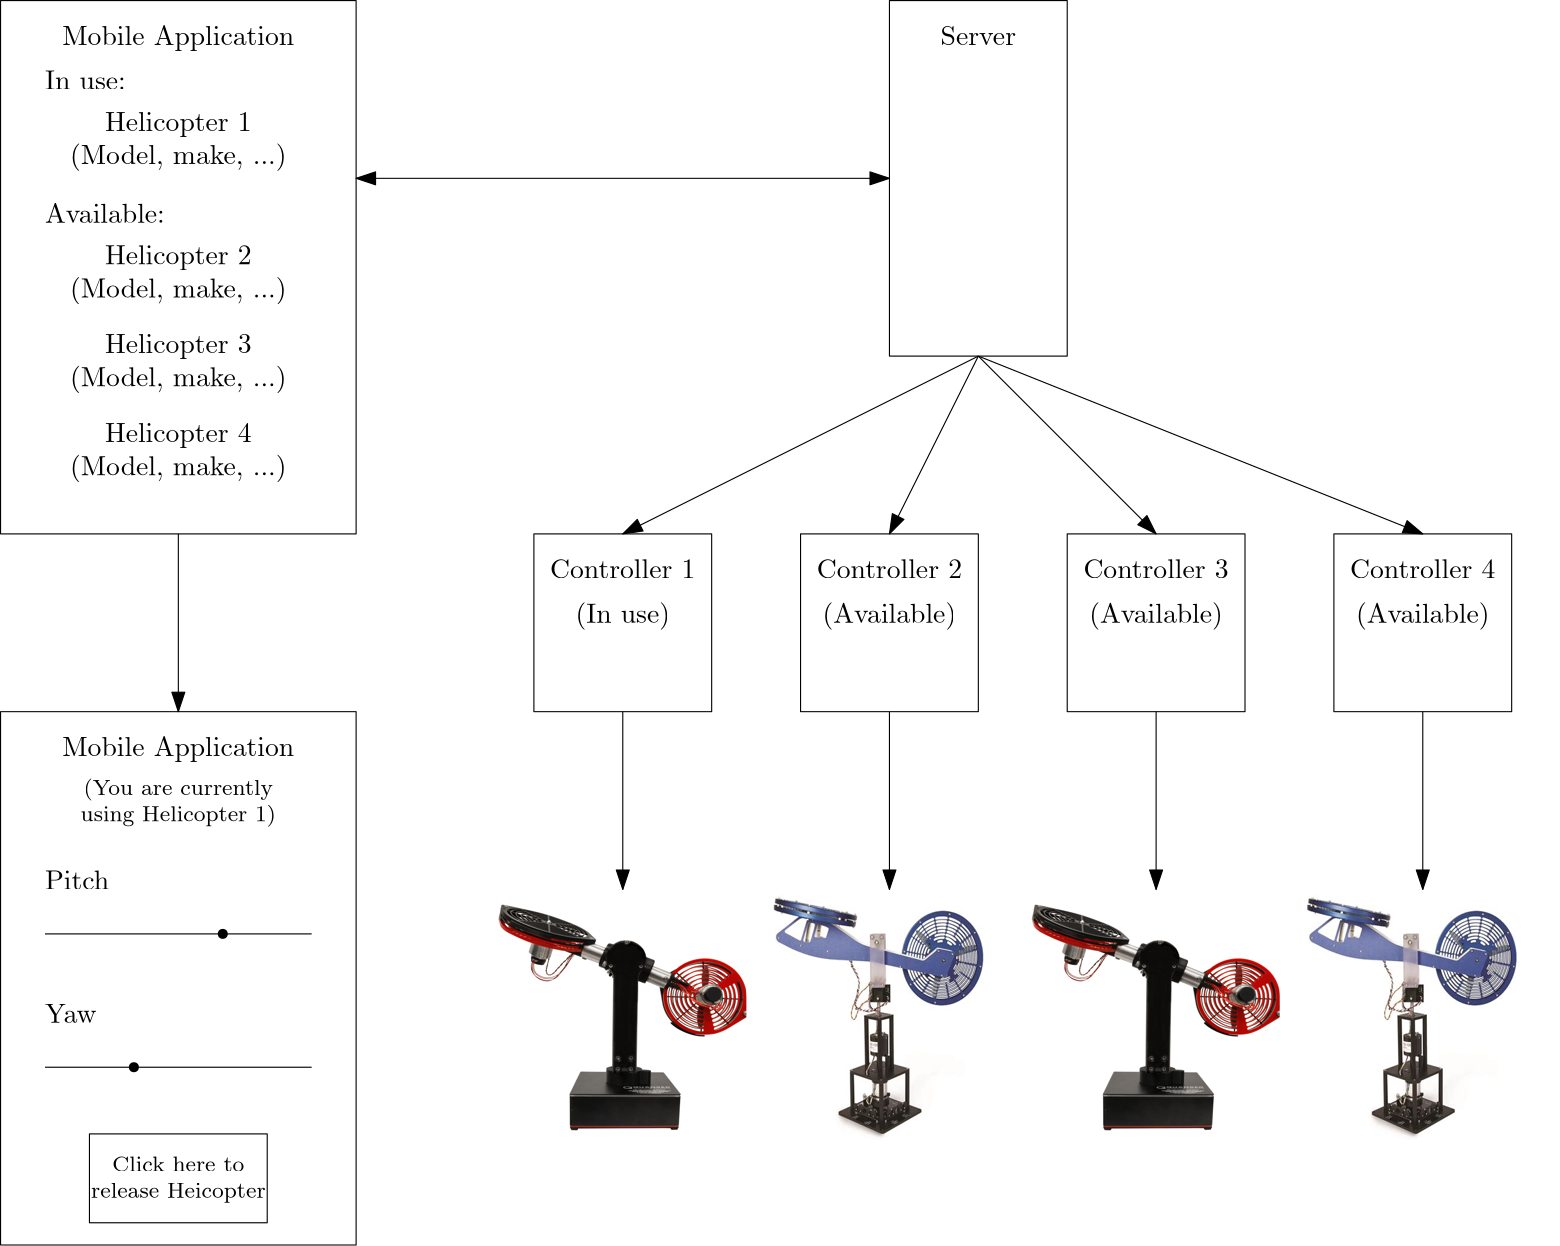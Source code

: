 <?xml version="1.0"?>
<!DOCTYPE ipe SYSTEM "ipe.dtd">
<ipe version="70206" creator="Ipe 7.2.7">
<info created="D:20190305114148" modified="D:20190305124534"/>
<bitmap id="1" width="474" height="393" length="20305" ColorSpace="DeviceRGB" Filter="DCTDecode" BitsPerComponent="8" encoding="base64">
/9j/4AAQSkZJRgABAQEAAAAAAAD/4QBCRXhpZgAATU0AKgAAAAgAAYdpAAQAAAABAAAAGgAA
AAAAAkAAAAMAAAABABoAAEABAAEAAAABAAAAAAAAAAAAAP/bAEMACwkJBwkJBwkJCQkLCQkJ
CQkJCwkLCwwLCwsMDRAMEQ4NDgwSGRIlGh0lHRkfHCkpFiU3NTYaKjI+LSkwGTshE//bAEMB
BwgICwkLFQsLFSwdGR0sLCwsLCwsLCwsLCwsLCwsLCwsLCwsLCwsLCwsLCwsLCwsLCwsLCws
LCwsLCwsLCwsLP/AABEIAYkB2gMBIgACEQEDEQH/xAAfAAABBQEBAQEBAQAAAAAAAAAAAQID
BAUGBwgJCgv/xAC1EAACAQMDAgQDBQUEBAAAAX0BAgMABBEFEiExQQYTUWEHInEUMoGRoQgj
QrHBFVLR8CQzYnKCCQoWFxgZGiUmJygpKjQ1Njc4OTpDREVGR0hJSlNUVVZXWFlaY2RlZmdo
aWpzdHV2d3h5eoOEhYaHiImKkpOUlZaXmJmaoqOkpaanqKmqsrO0tba3uLm6wsPExcbHyMnK
0tPU1dbX2Nna4eLj5OXm5+jp6vHy8/T19vf4+fr/xAAfAQADAQEBAQEBAQEBAAAAAAAAAQID
BAUGBwgJCgv/xAC1EQACAQIEBAMEBwUEBAABAncAAQIDEQQFITEGEkFRB2FxEyIygQgUQpGh
scEJIzNS8BVictEKFiQ04SXxFxgZGiYnKCkqNTY3ODk6Q0RFRkdISUpTVFVWV1hZWmNkZWZn
aGlqc3R1dnd4eXqCg4SFhoeIiYqSk5SVlpeYmZqio6Slpqeoqaqys7S1tre4ubrCw8TFxsfI
ycrS09TV1tfY2dri4+Tl5ufo6ery8/T19vf4+fr/2gAMAwEAAhEDEQA/APXKKKKACiiigAoo
ooAKKKKACiiigAooooAKKKKACiiigAooooAKKKKACiiigAooooAKKKKACiiigAooooAKKKKA
CiiigAooooAKKKKACiiigAooooAKKKKACiiigAooooAKKKKACiiigAooooAKKKKACiiigAoo
ooAKKKKACiiigAoooJA5PAHrQBQfWdHSR4fttsZ0kETxCVBIrZwcqTnjvU8F5a3EUcqSLh41
k2kjeqsNw3KORXjviHw94jju767ezM0DG4uWltXSZFi3ZLMAdwxn0/lXPxXGp2EjiOe7tZWR
o2G6SJzG4wVKtzg/SqjBy2Y3ofRVFeFWniPxLbCMRahNtj4VWJxj0O0it628ceJFGJPLlyRj
Ozj8Cuf/AB6tvq1ToiHJLc9XorzmPxpqr3EEskDCJCnmIiMA4VXyPkL9SV7dq2ofHOkN/wAf
NvcQf98sPyba36Vm6c47oaaezOsorIg8SeH7gZS8Re5EiumPxIx+taaTQSqjRyoyuAylWBDA
9xWYySiiigAooooAKKKKACiiigAooooAKKKKACiiigAooooAKKKKACiiigAooooAKKKKACii
igAooooAKKKKACiiigAooooAKKKKACiiigAooooAKKKKACiiigAooooAKKKKACiiigArN16O
WXRtXjiR5JHtJQqICWY46ADmtKigD58h1XVNN/tO2tpBEl7H9nu43jUsyDPHzDIPJq5beImT
SrjTLqxgvGcloru5dmnjJYNglgcgcgcjrXtF9ouh6lzf6faXDYxvliUyY9nHzfrXK3fw30Ke
ctay3NnERISscnmgMduzaJQTgc5+bv7VonD7SHr0POkl0uVcPbPDIZQxMLkoIy2SoHsOnFWl
gtibhre6BWNA8aygEv8AKSVzwc/hXRXPw11WIsbLULWdR0W4SSBz7ZXev8qypfC3iqzP73TJ
5FH8VqUuBx3xGd3/AI7XZTcfsza/rzMZ37XI4p3gaNXjDhl3Axtg4AB6Pj+dbFrq+lFcTSeW
MlT56HZnpgkgrWPFvhYJcK8TD+G5jKH8pRWpHpWnXiYkt0Iblmgd4yT1z8p2/pXRKNW17pnN
zwvZpo1Vh0G7G6NLKQ/3rdlRvzhINR3FiCsGy6vEECFIFaUSxouc4CyDP61mw+FtNt7m1uVe
5KQzJLLBIY3SVVOdhYBTg9+tSa2lzJdpPpGLO2ECJJb+Yy5lUtlwCCnIwPwrDW+sf1NFJdJD
jf65Yf6q6LKOyyTxcfQs6f8AjtWofHGow7RPHK2Ou4QyqfxQI36Vzk02pKrF23YOACqsfxZK
z3uHJ+eMZ9iR+hqmqD+JW+8pOfTU72x8dxq0pvVLK5QIqnYUJLMxw46cgde1dBb+LPD1wSPt
BQqu5twDKB1zujJFeQeYmRww6dBnrx2qQG3PLBDzj51A59MkVDw1OXwSK9pJbo9ui1LS58eV
eWzZ6DzFBP4E5q2CDyOR7V4OZXj2tDLIhX7u1ywHf7r5H6VYtPE2t6dIjxSRSKjbikqsFfgj
DBGA/SsZ4WcdUaRmme4UV5DbfETW4OJ41lHp8hAOewKhse26tXTPiPaIzLqCTMHKfMARswOS
FG7qfcVzuEluiz0miuetfGPhm8QNFeRrIWVRHMyo3zHGc5xgd62rS6ivLeK4iPySLuAyCR7H
BqRE9FFFABRRRQAUUUUAFFFFABRRRQAUUUUAFFFMmmgt42lnljiiQZZ5WCKPqW4oAfRXIaj4
90W0LR2cct7IMjcv7qEH/fcbj+C1y13478S3BYQNb2iHgCGIO4H+/Ln+Qrojh6kuhDqRR6xR
Xhs2v+Ips+bq1+QeoFw8a/khAqob++JJN/dk9z9qmz/6FWqwcu5PtEe+0V4bZ6trIniT+272
2jYkNK9xcPGmBkblBPXp0rVi8aeJ7KWSMX0F/DHIyK88A2yqD95WUI+D71Dw0k7JlKatc9do
rhNP+ItjKVTU7OS2JwDNbnzovqVIDj8jXZWd/p+owiexuYbiI9WiYNtPow6g+xFYSpyh8SKT
T2LNFFFQMKKKKACiiigAooooAKKKKACiiigAooooAKKKKACiiigAooooAKKKKACmu8caPJI6
oiAs7OQqqB1JJ4qlqOrWGmR7p5MykExwpgyP+HYe5rnfsmu+J3El4zWelAho4lzukA7gHqfc
jHoK1jTuuZ6IVyLV/Et1qUjaX4dtBdyvlXuZIleNR0LRpINuP9puPY1FpvgKSJRLfardrO2W
aOwZURSecF3Bz/3yK7Gx06w02HybOFY1OC7Dl5GHG52PJNWqPacukNAaT3ONvNBk0yFrqbxF
NHYwlfON3bJMwVjtAUx4JOSP4a4qfXZFnlhAhnhSVkW4jDosqhsCQIw3AEdq7Px1ctJHp+mI
2PNk+0z+yJlVz+OT/wABrE8LaJp2rPcS3lurwbisSAsm1VGMgoQc+tbKvKmk5Pcj2EJ9DmZr
+CRm4YcnkA4OD1Gef0qAzRN0cfj/APXrpPFegabpl3aRaeJB9pVsxO5fByFBUnnnOO9YcGi3
d3dmyg2mbeI13narMTjrzXUsWrJy6mf1ddCtuUnoh/D/AAp4OAMBhjOMNkDPcBqtX3hfxHp4
driwm8tBkywYmjx6lo84/ECspVlXB3MR6Z4P41XNTnvFBySjsyyZAODHEw4ABQcDueOc/jVz
TU8KNHqh1Y3UchhH2FYjIwEvzZOUB9uDxUVvb2d18hupYJjwqSqjox/2XG2tVPB19dtElnf2
btISDHcCSGVMIWJKgMMduD3rnk6KdruP3msVPd6nHwRGe6jhciGOSRl81yMIvOC2Tip5rHTo
ru7tTqsa+RJsWZraZoJeAch4S5x2+7XRXHgLxjHu22tvMBnmG5iyfoJdprIn8L+LICd+i6hg
d4ovNH5xE1lK3SRZNa6HeyI8tncaffRRRtLKbG5DvGikDLxSBXGc8fL/ACr1rwrYXen6Z5d1
GYppJTIUJUkLtAGdpIryLT7bWLafyDDf2zzqFeMxzRNKgPAK4BIr3HToGtrCwgbduit4kbcS
TuCjIOa5pbldC1RRRSJCiiigAooooAKKKKACiiigAooriPFPiz7N5mn6a4Mxys86n7nYrGR+
p/L1F06cqj5Ykykoq7NTXvFdjpAkggAub4A5jU/JF7yEc/gP0rzLUtY1bV5g93O8mWxFEvCK
TwBGi8f1+tWNEtNf1G8mTTCPMdNtzPMqtDEh5BcurDPpgZrqfDkWl2Ea2+naeb/xHEZYb15T
tgsnjdoyWnYFQnHG0En+XcoxoN6Xf9fcZXczD0zwTr+oBZZ1SxtzzuugTMV9VhXn8yKm1fRf
CmlW0TRX9zfXcN1ALxYGjZBAW+dXMa7U9svnP6dXd/ZfNWLW76fUr1huXSNLSQQKOo3QRHcR
7yPj6UmpQ6vPo+oQi303RNPFu7bHZZJ9qDeFxDtiTOMcFjWbrTk1d6f18yuRJElpbaUscb6f
4SbYyqyPcxWMTEEZB/fSGT9KtmO4xx4ZsyPQz2Y/9kxWJpmo2E9jYNe+JdSkuTCnmQWSY8sg
Y2MtvAZMj1J56960Fl0U/wDL/wCJv95l1jH/AKLx+lYSTT1/U0Rga9b2kupaNby+Fp4WLGSY
WBhJniLruA+y8HADcEg80TeHvA17IYrW/udKvG+7b3wkj59BHeBWP4PSpNZXHiUmDxNdwC1h
Iha/AI8xV2mP/SAoI+ZuCM8HnuOkuV1swlL7TtN1yyYZP2YLFOV/veRcFoyfpIK05pQsk7ff
+pO557qng/xBpitKIheWo586yDOyr1y8X3x+GfrWJaXl7YzLc2VxLBMvR4WxkD+Fh0I9iK9G
je0gW6k8O6rPYXNpHJNPouriQxYQbiohnPmL06qxFc6lnaeJNSv/ALah0XVbyNZLSORSLa4n
TEbJtZRzx82Dklj/AHcHeFZtWnqv66EuK6HR+HvHNveNFZ6v5dvdMQkdwvy28xPGHB+6T+X0
6V29eB39hfaZdS2V9CYrhBnB5SRCcCSNuhU+v54PFdb4T8XyWTRabqkpazYqltcOctbHoEcn
+D+X0+7FXDprnpjjK2kj0+igEEAgggjII6EUVwmgUUUUAFFFFABRRRQAUUUUAFFFFABRRRQA
UUUUAFFFFACMyIrO7KqKCWZiAoA7kmuU1XxUBvg0vDHo1y4+Uf8AXJT1+p/Wqvii7vZ7/wDs
6It5MMUbmNTjzHYbizeoHAFcyuMcf/WruoUIv3pfcZyk+h3Oj6JbOkOpX0n2u5uFWZfMO5E3
DIyD1NdHXmNjquo2B/0edlTqY3+aI/8AAT/TFdVYeK7Sbal9H9nfj94mXiJ9/wCIfr9aitRq
XvuOMkdJRTY5YpkWSKRJEblWRgyn6EVT1e7+xadezg4cRmOL/rpJ8i/zz+FcqTbsWcFrUxvr
jxBqI5itlW0gPuzGFcfUB2/Gun8I2ot9Oj45Kg9O55rn7q28nQdNjx8+o332hs9THGuxAfw5
/Gurt5F07RZZ+jRwErnu5G1R+eKKvvVuVdNCo6Qucze/8TPxJcy4LQ2ClVxyD5PH6sT+VJ4a
t5G1gvJZzRbS8m9pEdflBxnAHWnaJLZQxX7TzxpcSN/y0IUsMZyCfcnNXNL1GxsrqaWeb926
bEEabyGJHzErzTrxfOlbRDg/dOyry7xdHZvrU62sMcflRRJcGNQA83LliBxnBAP0r0RtU08W
010JkMcUbOcnaTgcAA9z0rzCZpJ5pp5eXnlklc/7TncRXVhI3bkYzdtDKNt6jjODWlYajeWR
RWzNCpGFYkSJj/nm/X8D+lHl57U0xj867pwjNWkjNSa2O+0nX4rpAPM80KPmVvluI/8AeU9f
r+tdBHLFKu6Ngw9uo9iK8jRXRkeNmV1OVZCVZSD2IroNP16eEoLkt6ecg5x/00Uf0/KvOqYW
UNYar8TVTT3O7eC3kkileJGliOY3KjcvUcH8T+dSVQtNSguERiykMPldDlG/Kr/WuUsKKKKY
gorlL3VdUDag6ThLe1uZISqhA+EYJ16854+lNS/vmVWF1PggH7w7/hU8xfIzraK4h9T1bFxI
t24jhOCGcZPIA4PP5V0Oh3E1xBM0sryENGQXOSu5A23NClcHGyua1FFFUQFFFVdQvYdPtLi7
lI2xISAeNznhVo3A5/xd4g/s23NnbN/pdwpDEHmJCPbuf5fUV5zp+n3Opy3LZcQWsT3V9Oqb
zFCgJO1e7HGEH9Bwl3cXurX7yBXmuLmUrCiAlnZjwFUev+eldzpiRLbW3hrSmmgvJEFx4huZ
I2int0wvmIu8ffbIVMZAHPufT/3enZfEzm/iSu9htjfWE8Fto+ls2j6ciFtRup3jW6kfq0MU
gJXzGHLsTx0Az0juFaKNtT0UNpegQRwWt5cRjy7nULfzlDTwKylsrk7WJBOTjNZV5b2wkkFv
5jaOks6W8jKVjuBCfnAc9UU/eb+L+b4NS2SWkmrpNd2Ftk2Vix4Dn/Vu8Z4J7Ip6A/hXGnrr
/X/B/I2sdLYSSS27Dw7bW+n6WdzS6tfqXluCpw0kcTkM3f5nYfQ1Ah0WaXNva6h4mvUODcXB
D2Ub9wJJdtsv/AVNYontrVrc68xudPuYbi+0vR9OczQQyGUsYJkTbnbnjOQMH0xULeML2+u7
O1Mq6Po5lVJPsKgzxw89JNpweg+VR+NaqnKWsdv6+8XMlubXh1vENvBqVgh0WwSxvpklaZXl
bzJT5mAEkUYAIAJP8q3El1Qn/kYNGdh/CLQY/S6zWHbWmgMS9h4V1LUWdi7XWpKEWZicly1+
4Jz67KtXMMkNpdyt4J0wLFBLJgTWLHCqT91I8/kc1lLV3/yKRU0P+2rm412+ks9H1KKabyGM
UiRtJtJbEe5GUjBXhmHbnirW3RY5hHDJqHhq/kb92jgR2cz+gQlrRvwINVtKXw7FptnKbPVt
Hcwost5ELmJHlT5Wd5IyyEZzgutXtQOtjTbryxaeIdNngdUYLGt0gIwHxGDFJjrwFP8AQfxf
1/wwLY53xBdTXd3a6ZrkEQWzuUVtZsFZIwkgQFnDq2Au7LDd97HpzeuILaxtbXRtfVLnQpWA
0fWrfAe0dvmQTOucH0YcHvn+GDRYJdM046rp/wDxNdNuYzFrGnShXu7ZEZz8g6Flyd6lRnOR
6iffa6dbLPaj+0vBeqHy7i2OZH0x5Dj5Afm257dQffBOj/lX9f5MXmMurdrhU8PeJZFdiN+g
a6gGWBwq+YfyDc85GeoY8HfWV3pt3dWV4gjuLdsP/cZTysiE9VYcj/61dfe3FnpUM2hXc4vL
Ga1OoeHrgsrtAHDCISO3Gw8q/tns2Eybix1vWYbqS+Vlv9IsNkELg77m3hYSSRDPzbkVwwJJ
JDD6nSlJw1e39f0xNJ6HVeCdcuisWi6kJFkEZfTZJgymWJRkxZbrjqvt9Oe6rwKO+vVlsrlb
mZpLXY1qzyM3lBSCAm49K9u0fUotW06zvkwDKn71R/BKvyuv59Kyr0nH3u44yvoX6KKK5Swo
oooAKKKKACiiigAooooAKKKKACiiigAooooA57X9Eub10vbFtt2kZhkQNs82M5HDjvyR15ri
Jre4tG8meF4GUABJFK4HQbfX8K9YqKe3trmMxXEMcsZzlZFDD8M100sQ4aNXIlG55RnqPp/k
0Akj/HpXZ3/hC2k3SafMYW6+VMS8RPs33h+tcxeaZqenk/arZ1TtIo3xH/ga8fniu+FaE9mZ
OLQlre31k4ktZ5Ijn5gpyjf7yng/lVzUdcv9St4redYlWNt7GMMDI+CASCeMZrIBOevWpN6+
UiBRv80u8hOSUK4CBcevOc9vxLlBXUragmaurajBfnRfs26FLKErIjjo2FAC4yCOKn1HWEuN
PtLNJNziTfOwQoMKMIoz19TWDnGCeeP85pc49D3rGOFhGXOinUbVhcA5zS4H60mevFA6dOK6
SAKr6DH0pAMmlJ6Yo47jnpxQAYH5HFJtB/ril7cfrQc9/QD8qADbx+f50mOpzml/l7UnagCW
2vLq0ffA5XPLKeUc/wC0prq9N8TWr7Yrk+Q/T5yTCT04ft+NcbjvkUh+tZVKEKmr3KjNo9Yj
mjkVWUgqwyGUhlI9iKk615TbX+oWRzaXMsXPKq37s/VGyv6VsW3jHUY9ouraCcd3jLQvj3xl
f0FcUsLNbamimmaF7aW8lzdyPHlhcSn6ncecVmNcyrDeXnmRLb2tybY25UCZk3+SsnzDJJPQ
Aj9Ob66naz75X3oZWMmG5xvOcEiqFwLeSQsmCWYOcdC/Tdg964ZQknsdSasO8mCSQsVyQTj0
zXReHT+7vx2WWMD/AL4rFt48AZ69zW14e4/tNcHieM89xtIpxFLY3aKKKsxCuB8fakf9G02N
uAPNmA9WGAD+H/oVd9XimvXhvdUv7jJKmV9n+7n5QPwwPwrrwkOapd9DKrK0Te8HWsFrFqvi
O8X9xp0Ukdtx96XblyvvghR/vGtO60tp4tOsXG3X9elkv9Ruk3CSztBhpEBUg7QNsarnBq7B
YCG08IaBjh/+JpqI9VtsTlWHvIyD8KjkvZVh8Ta7F81zd3C6Fow5+7HJ9nUr9XLMf92ic3Kb
kv67f5hGNlYypp/lmh1AzN4c0NXsLWfT4Qq3F9GFjRpULEEqc442569ayL1bmCK3nkidGuLe
OazLMrny5V3ggg4LtyXPYcfXrHsrQXOlaExU6XoFkNV1Yvyk05DGMS59TukNY32WyfTrrU30
+GS+8S3yW+iWRyiQwB8o2EIIGBubHt2alo/6/rfdlHHJd3MFwtzHMYrgHEcikK6n/YJ7/wCe
9XNI1RtIu3vFtLe5l8l0hFxnbFIzKRKMc5GCO3XqKl1/TFs7yeJnS5ktXjWaSBG2JNMoceYc
YDHoq9gPassY4HJJIAAGSSegAFd9JxqxaasjnneDR2thr/8AaMdxca94kurELKY4bPTEELMm
0Nv3RxvJjnHXt1rM1/U7CRbeLR9X1maKQSLepeXFyY2wVKEebg+uf85qL4c1toVm8q3QMcCO
a6t4pskZwUkYc+2aqz6PrduC0un3YX++sTSJ/wB9x5X9aiNOlzXUvloNynazR2Pg/UfFN3bX
MUM1jcW+nrFEkF5vSdwwJCrNHnA7AlW/TjRjSKa5uG0Yvo2vxDzbnTLoAWt4B1Zo0PlsD2dO
fX0rzOGe6s5kmt5pbedD8rxsY3Hscfyq/f69rWpTWFzc3AE9iMW0kCCJ1YkEuSvc4Ge3tzyp
4ZuV47McaiSszRvvEWpWevNfQ6eunXcarDqVrvZo7x1OSZQAByPukD3yaku9Vjjmv7jQoJDp
Wr2ipq1pgFba8nyhMagHax7HbgnOM4wvP3l5f6jcvdXcrz3BUbnKrwkYz91ABgdelaOkazBb
Taql9Hiw1WFluEsokXyZ1+aKaCMEKCp5HPfPaidHljdLVIcZ3ZsWmgxQS3WlXTxXck8EN1o0
zk+Sz7DMq5J+7KAyE9tn+0KvLcTOun6jDua8t5ILSbfw8rhWa0kkx3kXzLeT/ab/AGOMp9Un
aK0gCqbjT1aa0ulJAImKzImwj7quuV56ADvzA2qXkkhkUpGuo7nmSNcLveX7WhG7JG1wxHPV
j61wSk5av+v+HN1ZGRrlnDY6ncJbf8eN4kepaecYH2a5G8KB/snK/hXW/DvUSst/pbt8si/a
oAT0ZcK4H1GD+Fcbqdzc3EdnJPPEwt7qe2giAQTeXOTcMQEGdinI56ZwPa14buzZa3pM+cKb
hIZPdJf3Z/nXav3lFrsZPSVz26iiivMNgooooAKKKKACiiigAooooAKKKKACiiigAooooAKK
KKACggEEEAg8EHkGiigDIvPDui3m5jB5Ep58y2PlnPqV+7+lYF14Qvo9zWc8U47JJ+6c/jyv
8q7aito1px2ZLimeW3GnalZk/abSeMZ+8ULR/wDfa5X9aqZB7jj0xj0r12qNxpOj3WTPZW7E
9WCBG/76TBrpji/5kS6fY8yyABnP5ijI5JPHbJ4ruZvCOkyZMMt1CT6OJF/Jxn9azpfBtyP9
RfROPSaNkP5qW/lWyxFN9SeRnMZ9+en+cc1LM8TyM0MYijIQLHnccqoDMTgdT2rVk8La8mNq
QSf9c5gMf9/AKqyaHr6HmwlPXlCj/wDoLVftIN3uKzRnkj2xSk1ZbS9YUZbT7wAHr5Mhz+Qq
BrS/XhrS6Hs0Ev8AhVqSfUmzI8/5/Ckz6/hTmiuFHzRSjBxkxuOfxFRndk5BBzjBGOfeqAXP
t6/4UhIHamZAPJHPTP8A9egsp7jB96YgbFRZGc981IMHIyBgZ5xz271COWoA24hmOL/cU4/C
nnK//Xptv/qYDj/lmufypXPpz6V573OtbEkdxKjKASPx4rNHirWrTULm2BgkgikKxq8e1lUd
t8ZBq0G+Ze3IrmLv/kL3vvL/AEBq6dOMn7yJk2kd9beNAuBc28wz1MTrIP8AvmTB/Wtu18Ua
FcYBvEiY9rlHhP5nK/rXmRxj8KYf8K0eDpvbQx9oz1+5ukmsb1rR0mka3mWHyJEfdIUIUAg1
5SdNu5JtMsv7PurbUJr0RvPdKwt2Vj8p27e3BPPQe9V0eSNgyOyPnIaNmRh+K4rTg8ReIbbC
pfyyKB9y5CzL9P3gJ/Wpjh50/hd/wByUtzeluPFtpf8AiK9b+zbp9N0yKB5vnt0ijZftP7qP
LEt3YE9hg9qrQ3l7bv4K0+60e/WKyjk1HZb7Lia6kSNlWURoRgAtubJzz+cI8VtLFdQX2nWs
sd4nl3Rtne3kmXbs+b73bitSDxNoEl8l9Kbu3nWyawRZY1khWNpBJkGHLZyB2rF05xWsfu9C
7p9TGfW7W70/XUUzpqHiLWEt2DRSYgsgyRBTIBtJCgggEnnpWt/aWk/2rqF+k8LWPhfSBa6e
hcASXcqkNsU8k4UJwKfZx6fJD4RtbTULKePSL17u5IkWOSUmOXDLE/zZ3NmorvQrCZPEs+pQ
Q273uqNcQ38xjBgs18sjyyTnc2GGAO9ZOUb2/r+rFJMw4L241DRbfS9J82XVtUvp7zXJNrKV
O/coMhGNp+XGD/CfWrEcWi+Fxk+XqOuAY55trNiOhI7+w59xUN1rVvawtYaFEbW1xtludoW6
uMDGQRyoP5n2rBJ/KuynRcvi0T6f5/5GcpJbbk895Lc/bXuY45p7hiyTMWQwMcZKInyn6YqO
K4uoDmCeeEjHMMjx/wDoJFR56CgLKwcpFLIE2l/KQtsDHA3fXt9K6bQppt6Ii7kXhrWrkYln
S5XHK3sEFyD+Mqlv1qC4je8t5L1LK2hjgfy55LMeWgZioG+IsR3HQDrVbghSOQQCCO4POajl
ZURmIGTgLn+92P4UOCSvDQL30ZCOSmeVLhT784IrQ8mKY3KxRYZjG6gDld67QAPqP1pLJtCX
TMzlm1M38kYjPmENbtbkxMAPl+/jPP6V2UkMMF14gjgSOOPzAkYRVAHl6hZhVAA9WbFedWnJ
zb2NoxSRzdtp+r3EtoqQLCtzalkNw2MxvHLcIQF5+byn2/0zTxo0htY5Jrtiqm6kCxKANkdv
b3wwx55WRvoQK6W3OZ9FdjjbFpwJ/wBnzdVHT6ZqmR/oCr6WMzn/AMJqIH+a1nzWeg7dzJ1P
RNMsbDXTbwkSWq3ZhZmLFDaausBIz3ZHQN9PeuZjco8Ug4KujjHqCDXc64w+weIW/vx+IBz/
ANhDT0H6g1wY+6v0FdeFbadyKiPoOF/Mihk/56Ro/wD30oNPqCz/AOPOx/69oP8A0AVPXmGo
UUUUAFFFFABRRRQAUUUUAFFFFABRRRQAUUUUAFFFFABRRRQAUUUUAFFFFABRRRQAUUUUAFFF
FABVe8srS+t57W4jDRTIVbHysO4ZWHII6g1YooA5nw3Faqdcs5nNxdRag0sgu4kWZVaNIs4H
ykEqTkcc+vA3W0/TGzusrQ565giP8xWBe2g0PUYdVsLOKVL2Rre8EkzK6PNI0gELyEqodj04
G4jpnI6aNxLHFIFdRIivtkUq67hnDKehHelGT2KkupSbRtDbg6dZf9+Ix/IVC3hzw43XTbcf
7oZT+akVq0VpzyXUiyORl0+1jkuIYk2xxSMkagk7VHQZbmqUmnoehIx0rauB/pN5/wBdm/pU
DCp9pJdTeysYh06YNkFWGehrnbrRNdfUbyeHT7qWAuGEkKeYMY9FOf0rvQorU0jj7SP+uZ/9
CraGIlF3IlBWPKpI5ociWKWM9CJUZP8A0ICo85/CvbHSORSrorqeocBgfwNZ0+g+H7nJl061
ye8aCNvzjwa6441dUc3s/M8j7fgetNPavTZ/B+jSQSW8L3EEbyrPhWSTEiggYaVS2PUbucV5
NNe+RLPBPBIrwSyRPtIPzIxU8HBreniITv0JcGi5SH2NaT6LqqppUkcccqaqgexMMit5p8rz
9p3Yw2ATj2PpVKS1vYjMstvOht38ucGNsRPtD7ZGAwDgg9e9bRqRlsyWmiA+/p3oZ3bAZmYD
7u5icfTNJkHIzz/Kk/z+NWSO3HgYpuTSE/pSZz2pgO+n1poyru6STRlkMbmGTYWQ5+U5BozS
VEoRmrS2Gm1qhRhQqqMKoCqOT8qjAHNUrmTLBc8JnP1PWrTuI0Z/Qce5PAFV7GSyS8tpb+N5
rVJPMmiQgGXaCyoSeik4DexNRUfKrIuKvqaNpot9Jd6JbTRC2E7rcvdqwZ4oHj+0gzAnaCqo
zqDg4bnrWzBZ6pFG8/8Aa06h7mC8Y3EaTP5UcUmty+bu5LD9yW5AJfHatFZPPR5pN8wuojLK
yIyPPBcuqSNGjfMDclUtrYEZ8tC3epHfAJl2zZeYzCHkXBW5SW7EeO0swhtYvaM9q8qVRy3N
7WMhpPFdoGRre0maKIW8ew48lra2NrtPIyVa5/F+Ogok1a4T7VHc6XdQxeTc2xZP3gSSRbbT
QvIHAEEijnkn2rZUvFNukImaxUzzlScXFxbztM4X/rrdOqr7QH0qEpMLe2ghbfcXcypA+fvC
DdYQSfR5pJpx7LntT5l1QWMLVdbtLzTpYY1lS4uknLRuhG03OqNfPlumNqxgHvn2rBijaR4Y
wCfMkjjX0JYhcVs+KZrZrq1t7YKI1kd0K43fZbRF0+3G7rg+XI3/AAIU7wut1e6po2m7t1nF
efb3jKpx5OZSS2N2M+/eumm+WHNFGctXZnssaCOONB0RFQfRRinUUV5pqFFFFABRRRQAUUUU
AFFFFABRRRQAUUUUAFFFFABRRRQAUUUUAFFFFABRRRQAUUUUAFFFFABRRRQAUUUUARXNtb3c
E1tcIHhmXa6nj3BBHOR1FYuiG5s7q80me5aUW6CWBJ+ZliZ2CujdGjYAe4YMOhFb9Y2rQ2UN
3pOpyb4547mGzFwhHyxyscJIDwVY5X2357VL7lxd1ymzRRRVEHP3Jxc3n/XU/wAhVYuvTIpL
y4ha5vSkiMPNYZUgjKgKefqCKzPtHznkEdjmsrnQkam9fWtXSf8Alv7hP5tXMxyktuLcdua3
9Cd3N1nGAI9n0+bmnF3FNaG3RRRWhgFeN+NtM+x69eOFxFfAXsZ7bn+WQf8AfQJ/GvZK5bxv
pDalpRuYU3XWnFrhABlnhIxKg/DDf8B962oyUZ6kyV1oc94cnn1Pw1c6bCw/tXQZ49R0sE8s
I3Msaj2Pzxn2Yetbwu7NrvT9WAB0jxTaR6ffq/3Yr1VZYvN/3huib3C15xouqTaPqNpfxZZU
OyeMH/XW743p6Z6FfcCuiuNQju5rvTdPZE0DxDIZopL2Fo1tb2QncEZuFDMN2CueeMZ3VtVo
8s/ImM7on1KW1tbSfQpoFn1zRZo5tMYwrIl9Ypho0uCOTlDsZepIBHPIx59Ov59Ln8Q2trav
bmN4rmxgMqS6dcRtteUIMnauOVLE4OT6LuWGlPDN9hD/AGbxdpIM+n3EkjNbala/MdqhsZBB
Kv8AxDrnst6C4uLie61fRoPK1eLEXiTQJyE+07Bt8yPPG/8AutjkcH0MKUofCytHuef6ZJBd
yOL55bW2UKGvYrd57eB2OF+0YI2qfXP+I2NU8P6jpkKXi7L3T2TzBeWGZYlX1cLkge/I961Y
dShtb1x4Wt5biO+LPq/h+7g8sRSEbGMRccHg7hyBj3AEFymnPDeRaJNqOkXMxKahod2ri1IP
3yinIH4Hv0ArV4ipHUnkizlVnt3HyyqevfB/WrEkIjW3YTRSedH5uImDGMccOB0P+H5k2mzt
tD6dPuydz22HByCBgDnriuwt9LENsLWHw9KqEKZRK2ruksgUAyPCTFFk9/mxWn1t6OwvZo4W
4inka2hijeSSUuUiiRnkbbxkKoJ/SqsMiwTwySQpMIZVd4Zw3lybT9yQAg49RkV6JM9xbQ3E
cMdtHKkLMLG1kitTIFXdtki0szXRHruuUHrXCQ2l7qD3FzFAiwLIZbiXiCziBO7Z5h+UZ6KA
SfQE0Kr7S7exXLbQ6G219bq+jgSK92TONksSo9/NdyL5bzKiYjDlf3UPO2NSSOlTSW11ZMuo
aXJDGsau8Vonz2g8lZUae33dViLhImOd8jEgcjMWiRaYltPMYzHOfNW8gldo51iLf6qVyMxW
/IDnl5PugYO19pnlhkE0gb7Yxtzbw+QN8LEFIJXtugYDItIO3Ltzkx80moy91Fb7lGzvEuHh
0rDWV95ha8WY4W1FqrIgDt2gTfKSeTI4Pri8J1H2vUU/0eKBVsNLV8j7O32cpGxB/wCeEJeV
/eUjqtVbrS4bvFhti+2MztPcFw4tRCGLRmc9Ui3F7l/4nIUdcRczq93eRAaNFdCWziiYQPIu
24NtPL57NLjo8nys2edu3puIIoqb90W25n3FwLu5uLlVKxMVitkbrHbxKI41PvgDPvmvQPh1
pp/4mOqyLwcWVsSOuMPIw/8AHR+dcDaWs95cWtnbJumuJEhiX3Y9T7DqfpXuumafBpdhZ2EP
KW8QQserufmZz7k5Nb15ckFBEx1dy5RRRXnmgUUUUAFFFFABRRRQAUUUUAFFFFABRRRQAUUU
UAFFFFABRRRQAUUUUAFFFFABRRRQAUUUUAFFFFABRRRQAVjeIWH2S1gIJjuryC2nVeG8qXMW
5W7FSVIPqBWzXN6i17N4k0m1Lx/2b9nDzRyIHBuFZ7hcYIYHEYIJOBt6HNTLYqK1udIM4Geu
BWTql1NMlzYWDuLooDPNGAVtIzliWb+8QCFHqc0/z7vUZJo7RzBZRM8T3ahWlmkHBFvuyuBy
CxB56dKsR2drZWc0FtGETy5GJySzsV5d2bkk9yTUtuWi2KSUNXuee2+37PC9xJGjG2TCQlIk
EmxccSEnA7885z34cptwF3XEGcf89Y/8a4rXp5ZYbCNmysKqkiqDsE2xQzEkDk4rE8tScYAo
TsW5Pqeo+daLvY3MZxG4RUlix5nGC+e3WsqXxtrGk3ktnp8VjLH+4jeaZJZf3mzdtUwuOOfQ
1whiCpI2BwuOnrT7GWKGa3kkfasVxFKQqFmIHBII4ouS5X0PbPBPiLUvEVnqU98lsj212sCC
2R1UqY1fkOxOa6uvPvhh/wAeXiE8c6mrfKQw5hU8FeK9Bq1sZsKODkHoetFFMR5P4m0aHQb2
8l+x+dp2pJJ9iZX2CzuSC2wnB4B5A7gY7VU0DWbOGG40TWh5miXxwzn71lO3/LZSOdpPJ9Dz
0Jr1nULCz1O0nsryMPBMuCOjKw5DoexHUV41rmhX+hXRguAXt5CTa3KjCTIOx9GHcf0rvoyj
VThLcyknHVHXXEbIbPRtduWR42EvhnxFEcHjBRJpAcZ6A5OD+TGDVbtoXT+2lm03xLZqF0/V
dPTNvfp90eYR8u0/xZ6f+Onn9J182ludK1SA3+iSHmAn9/Zn+/asT0HXbkexGcG5Cs+pyYi/
tDVPDVm2FSZjDNajBwDsDODx6fd/uhvllwcX739f12KvdaFq1tC7/bNfTVLPU52V7TU7Y43j
GQ7RR4J9OOcAcDGTY1KaaWKOPUJItWt0GLe9tAhngOcFZQAsgb25Puc8XLdvLjWHTL1HtpQF
XTtUEO2QZ4SMSt9nf/gEqe+TWdfP5dwI/N/sy5CrvtpfO+zt1w6pdAgZ6YDkccE1hKTkUlYo
W9zEt0kEGqXQt/3ZminSLeyncXVHuyqggAdWHWtfGjf3y+P+ez+H8f8AkSaX/wBBqvpQvXlv
rw3A3CUwxT2Nve/MqgIy+bZwyqBwOCPfvzriTUWztuNQf2T+3Mn/AL82MZ/8epO1/wCv8gRz
2luVn1jTWT/RUka5ihQNcWywyMWLOsb29sc5HzSHb2AwK11Mjqk0AXy4OEu5ZIPJtu37q4ZF
sYv+2UUre/esi4R7TxBBLNH5AvICXl1BAqvInRg+qtOwP3eSuewXnnWleIyRSXM89xMxxDte
aMnnpHdXa+cf+2FstaT6MEY92sun3y6jY+bcTkedfEwMVhXgi7iS53ygjn97KOS2QMdNWB/M
cJpr/abuVJZHvEd0jgik4meGWYbwD0lnYbjjag42xPmicxPbXjJZWjhpDY20f+kTAjmU27MX
J/6aTuAOuwdRyMusT2cV9pummN7Bpt8QZ45Ru4O64kVR5u3sCduf7wAppOa03FsbGravaaXb
Czsik8s6pl9m1boJnYTGSStsmSY1J+c/McglpuQ/eM0s00jSTzO0s0jnLO7HcWYmkw5eSaaR
pZ5SXllkJZmY9SSa7zwh4Ra6aHVdUjItVKyWdtIMGcjkSSqf4PQd/p97ojGNGPNLclvm0Rq+
BvDrWcX9sXsZW6uY9tnG4w0Nu38ZB/if+X+9XcUUVwTm5y5mWlYKKKKgYUUUUAFFFFABRRRQ
AUUUUAFFFFABRRRQAUUUUAFFFFABRRRQAUUUUAFFFFABRRRQAUUUUAFFFFABRRRQAVxsL6lq
uu6ggLrYzloPMQqUW1sZWiYRsvO6QswPPQmt/XrxrHSNSnSURzCCRIGxk+awIG0eo6/hVXwv
Yx2mmo6CdPtLed5Nxy8BI+ZAe4LbmB77hWcvefKbR92PP9xtokcaJHGqoiAKqqAFAHYAVT1e
aODTNSlkcIi20oJJx94bcA+pzgfWlutSgt5ktY0kuLyRJGjhhGfuLu/eOflHbqe9Y+pWWs3l
reyahLbJbiMslpGHkXK4KkkFctnnnIGBxSlP7MVcUYPeWh5DrtxG7eRCqLFHNI5I372k3bWL
Z4xxgfT3qDTdNvdSe4S1i8x4YTMwBx8oOOK623+H+o6zFFqaapbJDeDzVheKVmjwSpUkHHBB
7Ul94H1nRIUuYtUiLyyragW6zROfMVurZ6cGlbS4Pc4iTHlzD04OMcENgijTbaC7vLa1Z7hP
tDeUjQRCZxIwIQCMEE5OAcHNdXb+B7q40+e9bVNPtbRHkjeS580FSh64Axz25pumeC5pL61j
kui0VxK6WzRwyRSzRLGXN0iy8iNeBkgckAcnhgo3Or+GEbw2fiGJ87o9SRWBBBDCFQQQea9B
rmfCHh298O2+oxXd1BcNd3CTq0KyDGE2kMZOSa6atFsZvcKKKKYgqtfWFjqVtLaXsKywSDlW
6gjoykcgjsRVmijYDyLX/B2p6SZLi0V7zTgS29BmeBeuJUXqB6j8cVzltd3lnMtzZXU1vOow
JYHKkj+6w6EexBr6ArmtX8GaDqpeZENndtyZrQKFY+skR+U/ofeu2GJ05ampm4dUcFD4pjm3
DV9NSR5Mebd6WUtppefvT20gNu5+oou9Y0obDaslzbiPmG6t5LaeNgSNuELRkdPu4HsO8uoe
BPElmXa3SK+iHINuwSXHvFIR+jGsFbGWG6jg1JLiwjJYSS3FvMBHgcEjbmrdOjJXT/r8wTkd
bpKQfYbb5dMLspkYINGmdS7FgGZ7qKbI6YJOOlXnW2APmi2A/wBqLSQP/I2pMv6V5qyW7MwA
jcBmAbA+YA4B9eaTyoB0RB+ApvDtu9w5ktDqdYutMhm0u4tpomnt7kMYoJ7FVK4ySy6SgIPA
580n0pZvFsMPmLpltJvcYeS3j+xCTnP7y4dpLxv+/iVyyhMgKBnsFGT+nNatnoPiDUCv2XTb
t1Y4EjxmKL/vuXApujFJczDm7FO6vdQvgyXEqpAzbzb2w8uJm/vSclmPuzMfenadFK17Zpb2
ZvH8zP2RQx84YxhtvOPU122mfDm5cpJq14sacEwWXzSH2aVxtH4KfrXd6bpGk6RF5Vhaxwgg
b3A3SyEd3kbLH86zlWpxXLBXHZvc5XQPBEEM39oaxHE0xlM0FhGd9tbZO5Q7H7xH5cd+3cUU
Vxyk5assKKKKkAooooAKKKKACiiigAooooAKKKKACiiigAooooAKKKKACiiigAooooAKKKKA
CiiigAooooAKKKKACiiigAooooAyZYY7/VbiGePfbWunCPDfdMl4zq+PcKoH/Aveue0vW9R0
+GWwXTr26jW41CHTNyTLOi28hVVu/MXaFPGGDY7V02k+cYr95jl31K/IPrGJSseD/ugUxUF/
qc0rEPaWEUln5ZwyPcyFXkLA/wB0AD8TWC2TW7/r8jpvZ2eqX9fmyr4fexmS7vDJG2pOQupE
oY2gcDJhw38IOcHv+HGlfPaSWM++5gjimjKRzSSIIt7fd+YnHWi407SprZYJ7aAWsR8xU2iO
OMrzuwuBXOXdt4Ut7qK9Os3SXMYIiMU32hUXj5YotjRr7YAq0uRWRm3zyu2R6De3ujXUmi30
DtbTTTXFlNCySm2DHfIlwqnhATlW6c/lDqniOHV0to9LtWuIrbUIRPLNIsMYuAXRIRgMTu65
Hb68QXGoeDRNcztY3uoSz/637UQsT4GMmMkL/wCOVkzf2Q+JLKztrGUyqTDFICRGw3RtuXB/
vZxjH85b0NIqPN3Oj0TQ7bVLKRtRnnlhS9k2WkLtFaKyYJYAfOS2eSW/LPPXRW1pBs8iCGPZ
GsK+XGq7YlOQgwOg9K800TxTqGnxS2kUNrOvmy3GbiVo5SGxkFlG3Ixx8vNdBD43hJQT6dMu
R8zQzJIAfYOFNWrIzk5SOworn4/F/hoqzTXRtgvLfal2n8NpOa3YpYp4opomDxTRpLG46Mjg
MrD61dzO1h9FFFAgooooAKKKKACkZVYFWUMp6hgCD+BpaKAKMuj6FP8A67TLBz6tbQk/ntzU
S+HvDSHcukacD/17RH+YrTop3YFeGy0+3/497S1hx/zxhjj/APQQKsUUUgCiiigAooooAKKK
KACiiigAooooAKKKKACiiigAooooAKKKKACiiigAooooAKKKKACiiigAooooAKKKKACiiigA
ooooAKKKKACiiigDKKalYS3ptYWu4bycTQx740+yyvgSbmdh8h+9wCckjvxZ02yWxtUhyWlZ
mmuHPJknk5dv8PpVyiojBJ3Lc21YpauofSdZUjIbT70EH3havBNJtrrUL/T9Pt7hoZbxxFG7
M/lq20t8wXnHHpXv2ojdp+pr62d0PziYV4X4TIHiPwz/ANfkQ/NWFEtwjsb8vgnx5bb/ACWt
rgc5MVwgY/8Af5VP61iXlr4l0oqdRsZYFLD94wwG/hx5kbEfrXvVcB8SSBYRAnBdUwPXbcRH
ihxQKTucFpya3qVxNb6NZLLIFDuFIYxpnaCWmYADNdHB4D8bXn/H5f2toh6r5rSNj/dgAX/x
6k+GB/4nGq++mZ/K4SvWqErg5M+dta01tJ1TUNNaYzm0KqZiuzeWiWTO3J9fWve9G/5BGif9
g2x/9EJXi/jUf8VP4g/66w/+k0dez6Ic6NoR/wCoZY/+iEojuJl+iiirJCiiigAooooAKKKK
ACiiigAooooAKKKKACiiigAooooAKKKKACiiigAooooAKKKKACiiigAooooAKKKKACiiigAo
oooAKKKKACiiigAooooAKKKKACiiigAooooAKKKKACiiigCC8G6zvR6204/NDXg3hg48ReGf
+whbD8zivfJxmC4HrFIPzU18/wDh5gviHw3noNVsh+coFRLcpbH0JXm/xNnGzT7cLhljaUse
4eRQFH/fJJ/Codd8Z60mo6lY208drHZ3MtsRFEryvsONxeT168Af481qt9Z6jYXNxM98dR82
LAkbdAVZhvJJJ54GOlKUug4q2prfDFh/beoDIydMkwPXE8Rr1xWRxuRlZeRlSCOOOor510u5
htbjzZd/CP5ZTcSsoOUPy4OK6HS/Fmt6UrNDOhtnnM0lvLCrxiSU5Kh0wRn6007A1cqeNf8A
kaNfH/TS3/8ASaOvZNC50XQf+wZY/wDohK8a8bZ/4SrXM9T9jb8TaxGvZNB50PQf+wZY/wDo
laa3E9jSoooqiQooooAKKKKACiiigAooooAKKKKACiiigAooooAKKKKACiiigAooooAKKKKA
CiiigAooooAKKKKACiiigAooooAKKKKACiiigAooooAKKKKACiiigAooooAKKKKACiiigAoo
ooAa4ykg9UYfpXz5omBr+iE/watZHj2nUV9CnkEV886d8mu6af7urW36XK1EionY654L1y71
bV72xa0uI7m8kn8sTCKaPOAVZZOP1rl9Q8L+JtNhnu72wkitYyBJL5sLqN7BF4RyeSR2r2Qx
RG5v93nx+Z50RKoSreYFG8PH847en1GecDxlYzpoOrzNMGQNbHYDJg/vI03EEkbs59sHtjlW
KPHs8H6/1qyZJPKaPe3lmSORkydpdflDEeoBP51W7N9f61O33H9iP5igDd8cf8jVrX+7Yn/y
Uir2Lw//AMgLQP8AsGWX/ola8e8cD/iqtW94tOP52kVev+HGLaB4fJ/6Btn+kSiqW5L2NWii
iqJCiiigAooooAKKKKACiiigAooooAKKKKACiiigAooooAKKKKACiiigAooooAKKKKACiiig
AooooAKKKKACiiigAooooAKKKKACiiigAooooAKKKKACiiigAooooAKKKKACiiigAr52iJi1
y0P93WIQfoLoCvomvnabCa2P9nWOfwuqmRUT06+8bR6XrGs6beWDyxW86BJbaUK5SSJJPmR+
O/ZhWX4h8Z+H9T0fUdOt479Lm4SERiaNfLBWRJDlhIewPaus8V6Zoc2m6he3dnC95HbslrMo
KzGdhsiXchBPJHBzXA+LfC9joljol3C0/wBpuNsF2kjh0MggMhdeARyMY6f1l32K6JnED+L3
YfzFTsMpKByeMAckkkY4rW8KaTZ61rVtYXbSiB47iV/JYK5MablGSD+PFS+KNGg8Na1DBZXV
05NvFeRSSlBJFIZHAwUAHG0EHFADvHOR4p1LI62+nf8ApLHXrvhjnw94e/7B1r/6AK8Fv7++
1C9+1XsxmuZI4lkkZVUsEUIuQoA6CvefC3Ph3w9/2Drb/wBAFUtyXsbFFFBqiQopKKQxc0Zp
KKAFopKM0xC0UlFIYtFJRQAtFFFMQUUUUAFFFFABRRRQAUUUUAFFFFABRRRQAUUUUAFFFFAB
RRRQAUUUUAFFFFABRRRQAUUUUAFFFFABRRRQAUUUUAFFFFABRRTJZYoIpZpWCxRI0kjHOFVR
knigB9FcnqXjjTLMJ9mtp7ppFLRtuSKJh2bJJfH/AACuTvvG3iS73LDJFZxntbJmTHvJJk/k
BU8yK5Wepz3NpaoZLmeGGMfxTOqL+bGvne/kDatcSQ5kX+05ZI9mSZB9oLLt+vatSa4uLh/N
uZpZpCeXmdpG/NjVXS9lo82rzpuS0muBbKw+WW5UfIv4Flz7VEpO10aRjrY7zxN4jvWGmWwS
KG6iZb64jXEwt5CD5MbFxtLqDuPHBI9K4fWL++u/Iku7ue4YyMMzOzYyhHyg8D8BU6lriR2l
njEkm6V5Lh9u9ick555NZeofdHIOxycjkHtkUa9Q6D9JvLyw1CG4tJmhnXzVV0wSAyEEYYEf
pUviDU7/AFS/hnvZRJKlrHCGCInyB3YZCADPJ7Vn2zf6REMkZZuVOD9w9KffhRPFtYn9wCcl
iQd7cEtTJKjkeevsq17n4T1nRW0PQ7U39qtxFZQRyRSSKjh1GCMPj9K8IJJkJ963rT/j1t8g
HCYP5mnewrXPoIFWAKkEHkEHII9iKQ14db3+pWZzaXlzB7QzOq/98g4/Stu08b6/atGLq4hm
gBAczwqZNvqDGUJp8wcp6tRWB4b8RxeIU1Bo4DGLOWKPdniXzFLZCnkdPU1v0yQooooAKKKS
gBaSiloAKKKKACiiigBaKBRTEFFFFABRRRQAUUUUAFFFFABRRRQAUUUUAFFFFABRRRQAUUUU
AFFFFABRRRQAUUUUAFFFFABRRRQAUUUUAFFFFABVPVc/2Xq+OD9gvMEdj5LVcqpqQzp2qD1s
rof+QmoA8H0mzvtWvoLC0aNbm4SWRTK5SNjGhkIJAPJx6VpXmheKdN3G70ycxr1lgXzo8eu6
HP6gUeCDt8U6F/tC5X87aSvcahK5bdj56NwpyCCGHBB7fWie4jbRra03Yng1S6lEZBxJBPHG
2/cOOCuMe4/D3S+0TQtSz9t0+1mY/wAbRhZfwkTD/rXL33w30abc1jd3NqxyQkmLiL6YbD/+
PUWaHzHmIKHaxVd20c4yfwNV7gDy5OWJIP3jmug17wvqvh4QvcSwTW8xdY5IC/DKAcMjjj8z
+lc6/wA4wCKkZBAQJ4D6HJ/75xUt426UN/sBf1zQsEaoJPNPmh/9WEONo/i35qWC1uL+5tra
BN888ixQoCBuZjgcnimIoouSOO9acVwkcaJgs3QKvc+ld1pfwylOx9WvljXgmCxG5vo00gx+
Sn612+meHPD2kBTZWEKyjH7+UebOSO/mSZI/DFOwr2PK9P8ADPi3VtrQ2RtLdsfv73MIwe6q
w3n8FqXxN4RHh7TLK8kvnurue8W3kGwJCqmN3+XJLZ465/CvZq4P4nf8gfS/+wmn/omSiwXu
V/hf/wAe3iD/AK+LP/0W9eiV538L/wDj28Qf9fFn/wCi3r0ImmhPcXNGabmimIdmk5pcUtAC
AUtLiigBKMGlopiEopaKQwooopiCiiigAooooAKKKKACiiigAooooAKKKKACiiigAooooAKK
KKACiiigAooooAKKKKACiiigAooooAKKKKACiiigAqvfDNjqA9bW4H5xtVioboZtbsetvMPz
Q0AeH+Dzt8T+HPeWRfzgkFe7V4L4VO3xN4Z/6+wPzicV71Ux2KkFFFFUSZWuwwXFhNFPFHLG
yy5SRQykiNiDg9/SuJ0XwdoN8lzJdxzEB7dYhDPIhQmINID+J4+ldp4gbGnSru2l2VTg4by2
IRyO/Q8/WqXhyA2+m2285lnd7qX2aQ8IPoABWba2LXQ8YlUJdSRAfIlxIgz/AHRJtxXrOlaR
o+navAbOziibyUIc7pJMsXBIeQk815RdcX117Xc3/o016/HcW8WpWss0scaCOFC8jBVDM7AA
luOc0kWdTSVDDc21wnmW88U0ecb4XSRc+mVJFSbxWhkOzXBfE4/8SfSv+won/omSu6Jrgvic
f+JRpH/YVX/0RJSY0R/DE4ttf/6+LP8A9FvXoOc1578M/wDj217/AK+LP/0W9ehChAwpwpBT
qYhaUUlFAC0UUUxBRRRQAUUUUAFFFFABRRRQAUUUUAFFFFABRRRQAUUUUAFFFFABRRRQAUUU
UAFFFFABRRRQAUUUUAFFFFABRRRQAUUUUAFFFFABRRRQAUyYZhnHrG4/8dNPpHGUceqsPzFA
Hgfhw7fE3hn/ALCMQ/MEV77Xz5o80Nr4i0Ced1jhg1KJ5nc4VEV+WY+gr2K58ZeGII0aG7+2
SScRw2KtLKx9COAPxIqI7FtXZc16a4gsQ8K78zIkiZK71YMApI7E7RXNxeMl0/TLl7uAtcwj
EMQO3MhJGyQDO3b39e3XFZHijxL4ku9Kunggh0+zV4dwMqy3rguAMheFGcE8ZrktOY6lo+qW
8b79XE8s8iyP+9vbaUIdyljgtGw59nPpxEnZ3KW1rHQar4h1TVI7fVI3t5ba1LRPCu+KPdco
VkgBOGY4wTzxgH63NH8WXsEfk3mkXflR8LJZI820AcKVPU+p3Vx+qTpDpXhzS0yskUU+oXQB
4aS7K7GOO4C49qfo/iLV9FdZYXMi4PysVIyQVB+ZWpWvqPbRlK4YPdTOMgPPI+GGCAzlsEet
a2p6nqWrpcQyQx2lsGTPntuld0IChQcH9P5VjyyNNM8zfelkeVvq7bj0qnPPNJIzyOzM2cEn
kHNUJs9b8EizsdIEEd/DcT3E7XU8akK8LMqx+WUJ3cY6+9dULjsa8WtRE9vaEgB9oO8Da45O
MMprattW1+xOEvZHiVgqrdr9oiPJHEg+b6YNMVj1NJc964j4mNnSdJP/AFFB/wCiHptl45gG
Ev7TYQ2xpLSQSKG6cxvhvyJrE8a+ILfWIotOt4JoxY3TTvLOVBdgjJsVFzjr1J/CncLG78Mv
+PXXv+vi0/8ARb16EK89+GJzaa7/ANfFn/6LevQhTRLHU6kpaYgoFFKKACiiimIKKKKACiii
gAooooAKKKKACiiigAooooAKKKKACiiigAooooAKKKKACiiigAooooAKKKKACiiigAooooAK
KKKACiiigAooooAKQsBSmuH8d6xrGmRaclhM0CXDTC4mSMMw2bdqhzwM5NJuw0rnWXmp6Zp8
fm313Bbp281wGb/dQfMfwFcfqXxEs498el2jztyBNc5ii+oQfOfxxXmzzyzsZJpnllb7zysz
Ox+rHNNJwDUcxfKigZQZt/qHP5nNW/OvbUzQMpiWeK3mIZB5hT/WI6t1Gfas4cOAcY3ENkZB
Gferdx9i3xGGaZh5S7t+TsI42YJzgduaQEjXLCG4iaQiK5CCYEthijblYhe4+lV4beMOriVv
LZcHbw2D2yP1pZybp5HURhmfdsgAWNQRjAjPzU62gleSO3h2vLJIyxx7gDuxn+LoPxoDcfdp
EYkMcUnmllEbNvJdBxgE8Yqq8k8DGKeFkdQCVYFWwehwasrdXLxQRyysy2/mLEpxiPc25guP
eoLqbMYicbjv82FyctHuyHTP908HHr9eQH3JVOVRvVQaBBZspdZxI64bY3yg4P3SOtNjOYo/
92oEaNpIwECKCzZyS7f7zdPyFMDfjbdFLIiEpBGjyhBkRIxCjdjjrxVY3UzrN5I2BI2d3xuK
qOp9KzpHcgRqzJ5jIM5ZVIyMFgOwqw0kdv8A2jb+YkgYNCs8XMT7c8oWxwfpQO5H5jyI0iq5
VF3SEAnYucZYjpUQ2Lb+b5ytI80imEBt6IFB8wk8YPSolndA6RlgJFCOFJAdchsMB15xU8iX
LwWsItdp3sy7E/eyHGMsOuPwoJNLQtZ1fTPPNhdyQbmjMirtZJCAcb0cEH8q7ax+Id9HtXUb
GKcDrLasYZPqUbKfqK87tUaMSZUjkAkg4yO2asFxwOpJwAOST6UXGey2HjHwtfskYvVt5mIA
ivR5LZPYMfk/8ero68c0fwV4g1UxzToLC0bB8y5U+c69f3cP3vzxXsSLtVFznaqrn1wMVSJY
tLRRVEhRRRQAUUUUAFFFFABRRRQAUUUUAFFFFABRRRQAUUUUAFFFFABRRRQAUUUUAFFFFABR
RRQAUUUUAFFFFABRRRQAUUUUAFFFFABRRRQAGqd5bxzxujqrKwwyuAyn6g8VcppGeKTGjz7U
/B2kTl3ija1kOTut/uZ942+X8sVyl74W1q13NCFu4h/zy+WTHvG3P5E17HLArZ4qnJZjnios
Xc8IMSwOVntSZVLZEwIIz2aJ8DH5GoLu5VyI0hARAFR3XLgZzhT1x7Emvar7R7S7Qpc28cw7
eYoJH+63UfnXJah4Kgbc1nK8R5PlzDzI/oG+8P1oA82zn/61Si4lAAJEijoJPmI+jfeH51sX
vh7U7Ft8ttJsU5MkB8yMj6ryPxFQJJYLt3Wg4O7dks6lRkbHUZ6+qkf0BFSG5ijcSKAj88SL
5sXKlOnXv6Gk2kKXaFZotu3ejZVGyDkkdD9ajuJVmkLiJIx02oAM+7Y4z9AKmt7meK1vLaML
5dw0bSbgDynTBNADEcCMD0DCkImMUcxh2xoTH52DtYkcLn2qHkAj61Y+0TGyWzLnyVnM4TjG
8jGfWgCKSeSVoyxLsiLEhYdEXgKAKZsldmBV2dfvDByuPX0qWCUwvuAY8YwrFTnqCGAzWqt0
0kaQx2x3uwIQZKtIRjiJeWP+8TQBhAnPH1GO1aNvLeHgqjF8KoKEszdmIX7x+ua7DRvh9rN8
VmvQNPt2O4mVQ104P92IcD8SPpXpGkeGdB0UKbS2DXAGGubjEk5+jEYH4AU7Ni2PNtG8C+IN
S2S3hawtTg7rgZnZf+mcAxj8cfSvRdI8K6Bo217a28y5A5urnEk2f9nI2r+AFbtFVYVxMUtF
FMQUUUUAFFFFABRRRQAUUUUAFFFFABRRRQAUUUUAFFFFABRRRQAUUUUAFFFFABRRRQAUUUUA
FFFFABRRRQAUUUUAFFFFABRRRQAUUUUAFFFFABRRRQAmKQqDTqKBkLRKewqvJaK3ar2KMUrB
cxJtOU5wK53UfC2nXW5ntlWQ/wDLSH92/wCJXg/iK7sqPSo2hRu1TYq541qHg27jLNbOsyjn
bKPLk/Bh8p/SuelsrmzZo54ZIiT/AMtFIz9D0Ne+y2MT54FZd1ocMysrIrKeqsoZT+BpWHc8
JMLF3z8owzA4znAzinw200rJGiszuQFRFLSMfRVXmvV38B6RPJuZZ4RnkW8m1T+DA11Gj6Bo
2jRgWVoiSEYed/3k7/WRufwGKLMR5xonw71a78ubUD9ggODtcB7tx7J0X8T+FekaT4d0LRVH
2K1XzsYa4m/eXDfV26fQYrWoq0rE3CiiimIKKKKACiiigAooooAKKKKACiiigAooooAKKKKA
CiiigAooooAKKKKACiiigAooooAKKKKACiiigAooooAKKKKACiiigAooooAKKKKACiiigAoo
ooAKKKKACiiigAooooAKKKKACiiigAxSbRS0UAJtFLRRQAUUUUAFFFFABRRRQAUUUUAFFFFA
BRRRQAUUUUAFFFFABRRRQAUUUUAFFFFABRRRQAUUUUAFFFFABRRRQAUUUUAFFFFABRRRQAUU
UUAFFFFABRRRQAUUUUAFFFFABRRRQAUUUUAFFFFABRRRQAUUUUAFFFFABRRRQAUUUUAFFFFA
BRRRQAUUUUAFFFFABRRRQAUUUUAFFFFABRRRQAUUUUAFFFFABRRRQAUUUUAFFFFABRRRQB//
2Q==
</bitmap>
<bitmap id="3" width="882" height="955" length="204046" ColorSpace="DeviceRGB" Filter="FlateDecode" BitsPerComponent="8" encoding="base64">
eNrsvX2wXmV97/1PW3mJAXZC3nb23tnB7OzQFAinQSLxgaSpDMRIo5B0wIQENpu8bElIWkAE
oYIMRu2JmGaiAzap9IjPiWCmk1pBpidlGB5gpIAMw1gycc5wkDk6MMLAgCPh+az1ufcvV9a9
ExGt9eX3nWvWrHvda13rWuve6Ce/17feSqVSqVQqlUqlUqlUKpVKpVKpVCqVSqVSqVQqlUql
UqlUKpVKpVKpVCqVSqVSqVQqlUqlUqlUKpVKpVKpVCqVSqVSqVQqlUqlUqlUKpVKpVKpVCqV
SqVSqVQqlUqlUqlUKpVKpVKpVCqVSqVSqVQqlUqlUqlUKpVKpVKpVCqVSqVSqVQqlUqlUqlU
KpVKpVKpVCqVSqVSqVQqlUqlUqlUKpVKpVKpVCqVSqVSqVQqlUqlUqlUKpVKpVKpVCqVSqVS
qVQqlUqlUqlUKpVKpVKpVCqVSqVSqVQqlUqlUqlUKpVKpVKpVCqVSqVSqVQqlUqlUqlUKpVK
pVKpVCqVSqVSqVQqlUqlUqlUKpVKpVKpVCqVSqVSqVQqlUqlUqlUKpVKpVKpVCqVSqVSqVQq
lUqlUqlUKpVKpVKpVCqVSqVSqVQqlUqlUqlUKpVKpVKpVCqVSqVSqVQqlUqlUqlUKpVKpVKp
VCqVSqVSqVQqlUqlUqlUKpVKpVKpVCqVSqVSqVQqlUqlUqlUKpVKpVKpVCqVSqVSqVQqlUql
UqlUKpVKpVKpVCqVSqVSqVQqlUqlUqlUKpVKpVKpVCqVSqVSqVQqlUqlUqlUKpVKpVKpVCqV
SqVSqVQqlUqlUqlUKpVKpVKpVCqVSqVSqVQqlUqlUqlUKpVKpVKpVCqVSqVSqVQqlUqlUqlU
KpVKpVKpVCqVSqVSqVQqlUqlUqlUKpVKpVKpVCqVSqVSqVQqlUqlUqlUKpVKpVKpVCqVSqVS
qVQqlUqlUqlUKpVKpVKpVCqVSqVSqdSvXvvr7b69z95/7+57dn6Nwc7jjz36/HP7fvrGG/l+
UqlUKpVKpVJvkypByhuuXje48kLG0OAKxuWDK4fWDt5w7cY7tn0ByOSEV37y0v58WalUKpVK
pVKpQ2vH9tuXXbQEpBxYtoSdZUsXM5Z+ZNH55y3kIGx54/XXfO7mT2zdsvmenV975KEHgMzX
X3s131sqlUqlUqlUKgQffvpT18GTFVLWPClSSpXXbVh15+237bxr+9d3bNv2+ZtgSyGTsenW
mzgOZL7wwg8TMlOpVCqVSqV+zwUTbhy6BKQcXHlh8CSD/b/40DlsN3/25ju2fQGqZIcBWzoA
zqHBFVx4+eDKa/56/ZbNm3bv2vn4Y48yYQZkplKpVCqVSv1eaf9bb+195kmwsEWVFy05/7yF
QZV/ueTDF5w7j+Obrr9Sc6Xjhms3br3lGlCTHcfQqoHqktqNvv6KNTdef83WLZvvv3c3k7/y
k5fyPadSqVQqlUr9zlPlIw89YESlFkvg8C8+dA5sGXjp4Ns7b7/t+ef2vfjij+/Z+bXKA379
lZw/NLjiczd/Ysf22zfdehPzAKKwJeezw1ix/MJr/no9X3HJ4489yrVvvvmzfO2pVCqVSqVS
v3tUufOu7cLk5YMrNVdClY6SKv34V+vXPLjnPviQq7Z9/iY4k8HO13ds271r59Ytm5lEoyVI
WV4ubQ6tHQRHQVBQNisXpVKpVCqVSv3OCK7b/NmbVyy/EGi0rJD2Rs2VJRaWeMlYMO8Mttdt
WPXtb3zVkMstmzd95YufueHajVUW+fBgqvZ5BFTNmDrKrVyUP0cqlUqlUqnUb6P2v/XW88/t
s1LlorPP1J09tGrAZHBzwEu8lCdlzg8t/ABgyeBCBh81UXqCpS/hxhIvY2i6dHKHZsxNt960
e9fOp596IgkzlUqlUqlU6rdLjz/2KDgHAYqF7BhdWQFhDZbaFUt7o1TZcmrXZYj4GGxp2jjz
6E+XLQcuWc6oojcvWc7HFm0W+ebOGdTKkj79qesyFDOVSqVSqVTqN1/76wG5yX4Snfsin3bF
Bk86tD2ytWq6+ePhQI9t1aDn4O3QqgF793gkSq9X5Dk81QEHOsh6UVW2CMKMwphJmKlUKpVK
pVK/aXr9tVc3f/ZmIVCzpGZGk7jlTM2PByyTNfg1YLJFjPXYOHSJO9H8MY4ctLN2sLkdRk3n
jBG3kzBvuHbjju23P7jnvkz2SaVSqVQqlfpNkEGVf7V+jZXMo0Zl+KbhSce5Zy+IlPAAyxIa
ZcIgwxhBhrEvN4qOthqPIzGDx8vTVl96cUwoZK5YXh2/8fprok15NvdJpVKpVCqV+q+SlSql
ymjUqFVQW2VQpTsaM8NEKU+WxsmwLpYtxWOqBfPOmDd39twz3vu+0/8bY/apJzHcj8EJnPbn
C85adPaZUdooDKTOHPbM2BlaNVAVZh9OJ4cw9+evm0qlUqlUKvVrkZUqD6LKGiblRrbnn7dw
RKo0GLLEyBImw84JHEKJfdNO6O6aNHbMccccM3r06HczjjrqSAf77x51tAePGz3KHQcnO447
7tgJ48cymISpTvqTE2edPJOZW4upfeKVbXPVAIO7V1bNtYMWLLp3993Z2SeVSqVSqVTq10CV
WzZvCiA8YKusdwIOgTepEsgs3d8jhD7WyeDCJPh3Yn8fKAgZlhg56uijghhLdAzmlDPdxoWO
I454l8OpIFVo8z1Tp3CvuWe89y+XfFiraZgxBy5ZLmHaoNyCRWnDTKVSqVQqlfqVU+XWLZsD
CEuYjP0yYSeSvsMTfYBIL1rCOYvOPlOknH3qSX3TTujqnAAuhvlRUJQhxchqZ/Qo4JAtY0LH
sexXrFjvsAUaPeKZDKC0QZjBmZzMrau6l4MrWKqudsslufIVyy/8q/VrSsLMv4FUKpVKpVKp
X4ngqwZJRs5OZF5HWSEPwmaNmEbO0dNt2CRI+Z6pU2C80qMNUlYYWTOkxAhzzpjaM+ek6dZR
Z/6BJR9s3WXJB11MtYb6oIPTzpk/l1twOy48ZUYfMzCP8Mnk3IWPTOiqZp7Y39FREWl31yT2
uerPF5xlZSQWX9owX3zxx4cC71QqlUqlUqnU4QUy3bv77mC2SK4pU3LioLa+kifD13zm7JlA
HVQ594z3gpRTeibzUZJ0ROQkMAkHLnzfqeeft9A+Ply+bvVl69deXpYVCpS1+Y7O97KZuHBr
iUuHCUEwJ+g46+SZ7DDVxqFLOAjiatvUby5knvQnJwqZBmeuv2LNpltviqLrCZOpVCqVSqVS
v5B2bL89uueErfKCc+cJmUGVkltZgrKsdg6eQW6z+qcAloGUZYTkMceMhidPmdEHHHL+hqHV
kCQD8IMSdZ1r5KyScep5dKCX7u9wnbesnXX+DrebeWI/GMkaFsw7wwpI8UQDlyy3GCbzcw6L
DKd8QCbzMImRmawkGkcmYaZSqVQqlUq9TcFLmz97MyglRkqV7BtLGZbJsE9GHaGoJmT3cG2b
zAMW6viGJEcdfVRYKft6JjFtwyYJT8KB0GNQaAWf48cCfuCied9mjkd6uNM684gBloKi88iK
LAnUBBT/av0aK71H8Cc4anJ6pAV5IfCpGZOTkzBTqVQqlUqlfq5ef+1VWMsW3kGVByoIHVw+
KKqdr79iDVsuZMtVQCBUBsLNPeO9Fpbk2lknz6ysgjUNgpQcv+rKj0GVUfCc08A2rjL1m63m
xxgtK2WdoRMjjJ/lkDMbkFnSJpdMndLNQ7FgUFm7aBTD5Dgr4QgIGoZWCZP9qb29PAuPxsks
G8LcvWtnEmYqlUqlUqlUCCh64YUfGpFYUuU58+dGEKNIaayjSAlMOq7bsMqoRegr+O244449
sb8PTtN7zjzQGvOUPXecjQuhONExRsWTdd53te2ovN4dHa3UHsehUFPrZVBlYxtFjbij0aE8
LwApvvZNOwFuPOv9rQKYVkaafepJlkXiiURZ7qvxkzP/csmHw4Zpps/+kV5vKpVKpVKp1O+J
Hn/s0citlipNeDEuMRJqIoQyeDKokjPhrkaRHwa0BqoxIaetW32Z/RY533m4Sl958GSr0FAd
PNmqPgQxHteCycqdPa6D7YzOsTOm9pwyo2/OSdPPnD3ztD89lS2D2TjC4Kaz+qe8Z+oUCPBA
bngdlil28vF9p/+3CpKvWMOTckK41MP9XVZZ//MFZ809473GZPKt1TWZxNPMKIcwN3/25iDM
N9/8Wf5ppVKpVCqV+v3R/rqskFQJPhlaaUMcE3ZATbaRnlOaKwVL9i8fXAlrtVNly3Q5ehRg
2egVzjxwGsgnoVkXvVHn3H2+6Jw4Hp7s65kEMc6bO9sy7DbQKYeJP+57C5tOlrXczz17AY8G
iAKlUKgWVM7hSCNj3Vt3dBzX3TXpxP4+TjBV3Grw+so1Y5rsA2F6ThDm4asVpVKpVCqVSv2O
6Y5tX9BEGQzJVrulwZbnzJ8bqd+Bl8AYVOlgH8Rq50n5UKoM97eFIm3pCOBN6ZmsnXNEtzVw
N6HjWDAyTJ2mjbOzYvmF0aacRdpVfNbJM1nJzBP74UAGO6bq8NVZ7z/DxuIWcvdCRvVEawcr
tly6uJqhf4rmTW2b4m5URjp+7JjwgBshwITAJPcKi6j+9MglX3/FmiDM7OmTSqVSqVTqd1IQ
zk/feOOGazdKlTrBtVi6jS7egGV7zk5pruTM9k43kuGYo4+UKi3vA+MZnThv7uyql2LtCucW
3V1dlvoJKyU4N6WnZ8WiBUGSnA9Mcr4FiGzfA0ka/VgFYQ67ucPqWJpANT+WaebgH9fq7GZ+
XsWGodXgq8zpXVol1jtadY00Y1rxkuPcW4DUEMolTGjlIu2cICiTm+bD/Fu3bL7/3t379j77
+muv5l9gKpVKpVKp3xm98MIPrbRj8xp50v6GGi21ATL0gxsV6Y5UecPV69gByfp6JjXSrv0I
hp1/3kJtlWzhtOBG8BIG+/MFZy27aAnQxWkAXufE8QIhODewbIlp49oqWRWQZn4NFzJVRZVW
tuyZxIWCZdlbvGzrc6g+j61WjxPGn/X+M6BWfeKgoHGVGlcjf4d7caMySlPC5CBL4nVZLVPC
hDk1e2rAPO1PT+W4xTA//anrdmy//cE990GYsH3aMFOpVCqVSv1W6/HHHo3232V0JYAXxXaE
N4b+YgMptT1e89frww8OgkbJx9LkOOboI5lE8oSmANTSeOhp4qUu44FLlnP3he87lSVtGFo9
tGrAC/kKMLPsOcDpkmzXCFJOGdfRe0zVtWfSqKMY7HDfMkl8ROtluU4BeErPZJ6aO3I7ELci
2Anj3zN1il14YEId30KjkCk3Rr33aA0Jo0qYTGizoY6O48KAaQQmD7v+ijUS5iMPPQDkZ5pP
KpVKpVKp30ZFB/BotG3Cjt7waHajSfDM2TNNbwnDY2WrvHajbMlHyLAkxhhQX6TqQFkBn2UU
ZctgaNr4RZWJcuMVayrHdx30CH2BYV2dE2AzV3LO/Lks1Twg4POGq9c5tG1WzRwXLeAE6LTK
Cp/a2d3VBXkyKpOm9TCtXDRsdZQJYU4+AqvVzGsHYUj2OaJHvuzCA2Rq1PVdRUH1svU5k1cL
rvPEIUxzyTnN0E0NmPrHVyy/0KbkZSJ5/n2mUqlUKpX6rdD+t97asnmTVFl2adRcafcZqBJe
Asyqloj9U8DLSAPXYqkT3AHLwUsNpDTbhXl0mnM56DUifMYAxgA2+NAqRtAd9wLJgEluoVnv
+ef2vf7aq4e37L3yk5f27X2Wk0Hf1ZdebFtz+Dn6hvvgoCMDTI3nhSSNh6yCSFcNsBjgsOFG
l0LL7G87lesrhySnTum2DBGXGMkJQ/ICJUxONggTvpRU+aoq8nnJch52/RVrbrz+GoMwedKf
vvFG/rmmUqlUKpX6jRVUBgpqqIxsHYhIK6WGSgYsZwXIKrGlthOCPeHR1g8eYMkkY8cc1+5f
hjYhNBGRWzQwsnRDV1Q5elRJlaZse9Ov79gWlLX/0DD59FNP3Lv7bvhz82dv/vSnruNC20RW
NszlF0qSzCkERsdwbmSBdNOC/Oh9162+zDbiJu9Yhj2KrguZHNT3HYUuGWe9v4rGhDDtO9nK
FZrQCsL0vnCmPX307+sf99bgJa8X+DeLnJ8sIzBTqVQqlUr9Rgk4Ac+s8BO9v/V0nzN/rgWF
pMrIszYvBkDS8FgGWN5w7cYAS67VZRy4KH0xT5grIah2J3jZAYdJoEpzzLndcccdq7MY1oKy
wojXnkkNegGTrIe1Da0agA+jcxCXA2zvmdqqHWSbnlbp9eFttIyE7swQ5xIWAGG2DKc1moKj
UbWyr6fyejfKEDHVpIkTudxozMj3iY6QJhNZqiiKYcKi4SJncLmPXD3L2kEefNOtN/F0NovM
v+FUKpVKpVK/IXpwz32loZIBNwI5pj+HO/jM2VURyFaqdZ1tDZiFR1uqNMDyczd/wjBLrjV4
MspOClqAE99yFfjEx0N5wDkfBAVQObmcTec4d+fIiuUXlmnU4iVICXcBYK0SlHUqd5SyZPE8
Hbhoj56gyihNqY+7PY2dLQQI4/GKNLeKiLq8rbUuEEqt5u9EE0mu7Zw4HlbkpWnDNA4zahB5
Dvu63f0tRFD946yc8y1PxN31j9+x7QuZ4JNKpVKpVOq/XPvfegskEyndAi2a0YCfkioBPPCG
AQWBNzOm9gBOsCVf6R1umSuvXgdVCpYMri2zcrTgMf/gygsBRUsMtZf6iZNBrNWXXiyj/uWS
D+tVN5RRYyZHtF4yIYjFs9x/7+7Nn71ZnmTLVRoGW9lGNVVW2eI9kyuq7DjWbSTsRIqNQ7h1
65BpT/vTU231CPiZAB7JO2aI6683bNLoSrv2OFVZ5VL7pHXUdX/7lsaNG2cddQu2cwLzeAJb
s4Qs3h54qeU28TKVSqVSqdSvXxBI1D+PoMrKdDZ61JmzZwZVCpbGVZZIWbFZz2TOlBL1Dmuu
ZGy6/spPf+o6JjRXJRKoGUxS1QO/ep0dedoNg0GP3NrscvCJq8KQGGDJNrJgONm4zXCys2yz
Y8w2Yv2nzOhjwXYPt4H4gpnvqVqH9/Vam8hS51GJyMjJaBEeTMsdeTlXXfkxlgdJ8tLi246O
4yZ3dvb3TdOpbfQmEHjO/LnGZOorL2sQmSFuEfVwf1uqyBRyedUamDyOtlAutNaTtYl45DK7
J2MvU6lUKpVK/Xq0v05pqSr2mBNd2yoBM+P9DK0MqgxbpWAJ1YiUgI1sU3Wlqb3VUKU8yRa2
FCzLsjyiGlNxaygIvGS2gMlG7XTYyShKkMl6RCVP+jFKnXsy04JYBnzyEahjATza5s/eDG49
/dQT+/Y++8ILP3zxxR/z+GzZh8E4yFcP7rlv513bYUUuWfi+U312B7CnG519e4jDjXxcsfxC
Hnz1pRfzbVUafbgqphSqQdXsG2tXmh/Eu2USCdNQTNffKKLO/AJkgz9NAjJ/vPLm15WLgFJT
e8zuMTAgneOpVCqVSqV+DQKlRMoIqoQPhTRtcWWlnfa4SsGS0dU5ga8GV15owo5sCU+G0RJA
Aq4MHTQpBkxiQliR0yJzJ7zMpccccBpaNVBlcF+xBnYKmPTbsBDKbxecO08EHVo7aAvFyo63
9vKtWzbvfeZJMPJQr+Knb7zB2wDD7tj2BViXGTYMrY4BNDJYZ5X4c8lyWwsxTBJny/ncl5dp
SSJeDoQZSeJh6uzoOG7SxInRIrysQWTgQVhfJ3d2clAKNYucqwBIDZj8OqaZi5eGX/IriJ0+
dXvsZf7Bp1KpVCqV+s/Q/rfeuv/e3SBlBUu1rdJmiBX41f7fOSdNFylBILN1rFdZub/rnBed
4GzNVuY4M5hcE5k7jM2fvZkt4FpB0ehRsJMJMrrCtVhawVL0iiDGIEZQTfcu/MZpQZXulCZQ
Vst99YBDyAKYVXoALQj2np1fe/yxR0GsMnOcjzvv2r7p1ptk15adc+liu1UyDw8uRWubZfgS
mNmITSMkK66uodq+PGGTrC2KXcdX1HjAkmmGuIRpNKb0CBaG+5sRAZbWtzTAMk4wstTwS07g
94o4T/b9LWRs407By8wcT6VSqVQq9SvXnbffFiXBIwFcWyX8s3BWv5WFbALesFWWhkqtZO4A
M6btaLFsmStvvQm25PgpM/os2iNbwlfMppFz9aUXT53SHebHAEudv8FI4JM2PX3fjfwaYI95
tBzCYOExN70aHuNyEGvL5k3gJYi1b++zzz+3745tXzAukQFPWj0SVON8JjRhPDAvrKmlWdXB
c3GV/XHYGidpT8aqfNNwkjgvAcic0HFsWFwtX6lLPejRoFCoMh5BU6QnsDXBx7dhJXazeBi8
LmZYv/byEiwd4CUIDVpn3ctUKpVKpVK/vPbXPl94r9ViprZVViW+a1NkRSkdx9ru0BLo2ipN
AOcEs3UcwqTlH9lyxOY7gKI9d8IVDljykQkDLMVX0MgaQVw17YSpZbfusEN2dBwHLJkPrj89
SLKFwbVjnWHDcQYsF4bNiMOUzaAvi0+CuxCm0wK9LEPzrFtNlGbxmMgTZczLGkTl4CDzV0R3
RQWoMCQfOyeO57kieafizBrjI7P7+LFj5NVWC54J480QtwaRPcSjiLonGKgpXpbhl7wo9rmW
+aFKAdsy8po0jb009gC83PvMk9m1J5VKpVKp1C+jF174IRy1buVS8MPQSqkSRNFVbaI022gC
rgdcW6VDp3ADLM3IZkLrC0GSm66/Uj84W/ZhIa4NVzj34iqWwcnrVl8GaIWDO9zcohRIduP1
1zAALS4sveTWnDQiFIISpTit3Z4ZRS/NrbYyUuW2Hi5BaTFJHnnG1J5Ayhi9x4wCLyeNOmrM
0QfiPyMK1MVwU96A8QCgMoAKN8Y6x40bV0KmkZOio3Bo1rydeoBJOzxGCCVsD6ZGghIfwUu/
1bzJi4ItT5nRB1VedeXHTFQHmAFRfffgJa8ouvaA1rt37cy08VQqlUqlUu9A8MP3Ht0DUjLC
CQ78GEsJTEp9FR/2TLImjx7wRr1KhnGGUqWlxVtg2TMJNjPAMrzhsiVjaHCFCSYRYwl3ceuq
NU9d6BJyK4GQfUgJxAKHoEom5BwONljOk8uSmNylDNdsECZn6rDWZ20+DgB2wbnzQDVeDkjm
gmPxULFm2A1Dq3mKc+bP5W04eDmwnKMi0rqWZpUdf+1GpgUOo/+O6zEwEkSM/ju2Iw/CNBRT
E6gGTAEyKljy5gMvIwmIwWlMCKLzXFIlT1dmjjOb5zNVI68nAy9TqVQqlUr9QlR57+67pcoW
Wy75oDwJdUBKVePv/laDGPCmnSrDVmlopWCpazvAkq1FhyoSq3Ex8ExveJVdMmy01IsNC22s
CQf+Cf91NFK0DiTUJAeyTvOso4B5VBlitdwXoIKWWXPDcx2j7PUDUlrJXDcxy4vYy1d+8lKj
Pg8foS++2rH99qqW0drLgcyqVGbtXK4ajq8asFkkjMqOC152UYXuMCdPHUnimk8F44YZU8Js
FUjvaPXfKfN3xEteMifYoAcQ5VvhE6q0kbq3NsNIP3hMa1dKGxWFZ5yHevqpJ376xhtpvUyl
UqlUKvVz9ZUvfub6NRc3qFKktKCQFkuztgEPkbK9EHoZWjllXEewZfjEOaHybtdUWYLlts/f
xA7gxFTcoqOjZbRkcmCs6rq4amDmif0iJQNemjRxInecOqUbaqoc67fexOUibnWvuoC56FWV
3Dx55tDaQTAJuOI0HifQq6xHxEOZM87J7JsXY2Nu+9foI966ZfPOu7Y/uOc+cOvxxx79+o5t
0BfMtrGuD8lpljrnvdmKiLuzZRI+miFeBTpesYZlw5/Re92kG15pCZm2toQeI3/HKpc8tWZG
CbmuYNlVVlBnqqm9vdWbHD2K11LaKnmlnKnrPApjehXrtGyR2UzhGec30jOe/7GkUqlUKpU6
lF75yUtbb7nmM1cOwpNGVzIWnX0m6MVWsGTfBBCrkbfbKlthh8OhlaWVstyxCwy8et2GVVZH
N38HaIFsoTVbN2oXjXqMAA+nQaGgFCwEKTHYsei3pdfXr72cc4YGV9x5+23w3pbNm268/hro
C6YSLFmzDu7Vl15sTU6ea85J06P1trGLBkByL5jKBUTijKk9nGD3bQjNUpzRS8iccRPGWd6I
KTzhoGflEKBLWrH8Qqud29voL5d8mJVLhmX/HZcxubPT9BzOLxPAeSeysf5xg0I5wV5IYSOV
KvWAs1Sw3OhNs36kVhYWgZdmM6VnPJVKpVKp1OG1/623/s9/fO/uT26UKmOAHBAX3HXB/NM1
VwIYltCxK3eYKyNnR1tlhFaGidIAy9IV7uUDy5ZIZSVYQoO24BH2TLqx3bZhjcsuWtLfN+34
sWPANm2V3o6DfGUVyni6n77xBkRkPo5NfHRnA58DSz54wbnzHHqixeaIrgSibE1eFjgqU3ug
Lxg4UM1gRe2T+rXD1R7ZRvECncoqnVzFo0HFgKIhBBwMs6SQaXgk00ZujineZYcdz+FHGTdu
nHfkdZu/w1Q8sus0sJPj0btH8pRL7drD2+a4LSM1XVrnkzcsXvqe9+19NnPGU6lUKpVKhb73
6J4vf+JjjOuG3d+RAw5WAV1aLK0CFHkukqHe8MjWESzDD64T3J12tozq3JtuvUm2ZGfb52+C
LSHMwZUXzjyxv5UYXrMlAMnCAEsYDAqCrwTL7q4uK/ZwAiC0bvVlO7bfHsa0p596AnzSj2w6
tjTLJFu3bGZnxaIFDPjtzNkzNVpW51yy3JRt9hs53dF8nJMBraBKcEtbZdUfp3+KXvhwZDeK
upf9gDgHMuRevAEWz6OZJM5q2Znc2cl7CMiUMM3vnjRxojlKWnThagDSCuosjKdmDdppLd2p
+9ulwo0tE+Vw5riFMfnFzfqxKpH3tWCm5TrBy+jX81fr19hqnLedUZepVCqVSqW+/Y2vgpRf
WrvC0Eq5CIqw4OQF80+HKu3YCHLoipVkOEFzpTnOZdXKyifeObYRYNkOlmy5fNlFS268/hpw
ka010vWGg3zc2uQUIEfUmXvGe617CduAOfrBNVeyzxZeWrH8wi2bN+195sm3amPs7l07NfEJ
lpxs5SLg84UXfvjgnvtgObE53NbWY9c3DU2VZYtiB7bk8c1/qVJgli4G5+zeyPzaP3k6t5xp
kIDu7ArnOo51wb40vo1a5Vxe2U47jo1KmNEcnMVoSDR/R8K0BpELA0Sn9vZyUAOmoZLM5uPo
qQcIeedWH2p4wL1KDzhHeGNmlFtTPYpqNkoS2azHpJ78DyqVSqVSqd9PgQH/csff3f3JjYCl
VGmqjknfMM+ck6aDdgGWwM+BspB1bUmOCJaORkV02VKwDKoshznjlisPoyVgCVW2Ii2vWFMZ
1mqw1G4J0ujshme4sLurK1KENGBOO2Gq2dyVGe0nFefsvGv7pIkTTR63gA+Pwx250fPP7Xv9
tVerLPjVl0FfUXEoLJaAZX/fNLv/NBqOcxDWEixBQT6a2sP+0KoBENEYTuiLLVxXZYIvW8Jr
BPY4YkvxGNwoksR5NE6A5arg1ZpFefyyJpLZ32aIGyR51vvPmHli/+TOTi2u5u+AlAZY8iwi
ZTj3Iz1cvNQDbuMhs5P89wWn6cqPfpcGXtqpk+XZnhJSNamHdw6rp+kylUqlUqnfN73yo+e/
8fmbpEpDK6FKM761LoKFkbYjW4Jk0VtQsGxl6wybKxt+8EgAP9Q4YLRculhzpd5wEGXL5k13
3n4bbMlXNpTRJ84W8oGOOE1feUmVzAZcWdWcGfbtfdbqSc4Q94WR7OPzyEMPCNgP7rkP3tPB
bYylJTHhQ9OuDb+U7gRLkJhJqljNtYNMqLvcZBxjL8E5hp5rK/xEQfioYgQkcya35g2bxF0F
bdbJ1xuGVgOckVRuPXati/ErHD92TNgwtU9WCeBTum3TI4dLlZpV19egLitCp5E5HnUvvWpK
T49zahH17UGePlq08rGiVDyseKnpsmywnpyZSqVSqdTvCVUyvrR2hR7wQMqKwTqOnTW1E54B
eBa+71Rzw7WGRaVHSwYxyu6NJp4wiXjZbqgsSw+F0bKqUTl0SaTw2EURsLxj2xfAMHPAgy3h
HGCPc4A0CIe7B1hWbDnhgNFy966dQuPU3l5YK27KJZwAZe28a7u9sF944Ydzz3jvEUe8KxLe
mZn5obuBZUs0KnKEp4tMHHDaXBj4MI6XTRthM+5SmiLlSWASSjQvqVE802BIyI3zPTNoUwSN
6Erz5SVMdswQj/pCPAvIDYiC5RECyvMWtdO7og+RjcUtjMlVWnd5XRokTQjiHMsZcT7neJw/
D25a/Wti2gkcqR6zjrrkp9F0mf+hpVKpVCr1uy0g6vWXX2pQ5QXnztNzHd2uq3SS/inwpJk7
bO0PHr7g40aPagfLsnylAYRhtCyTd0qqFCy50DbfgiVbwPIrX/wMYMkOUAfMgDphtATMQL7N
n72Zr4Q0kdL24mw5COdwwr69z0KPGvHivpxsKCYnPP3UE2/VCT7cQibUGAi/QWJXXfkxGzha
XlIvsOfAXbY7Zx7WH250c72jIlDVXqf2jBvcyGxWZQ8KbQyu4gS7eA9cstwkcfvvROXziJDs
75tm+GgUUeeIdc5l2qBKhmZP66szD6xoak9tiuzRAx6lh4w9YP2Rb85xVuJPwA5ThUmTPwCP
VGEANVsawppRl6lUKpVK/W5T5Ztv/sy4Ssd1K5fOmztbp3bYKnVzV1WGaqrUNhVFFKXKAMuy
1U7ZwDE83YePsYxx0p+cCLlFmKWV0gHLO2+/zYLnkFUk6XR3dVnTkgHMsAYOSp4OzqxyYa5Y
A94An4KlbOlpVo8Ege7dfTfw88hDD5j9HfBs5SLAklUBXcYrQllR05JbcAIExZb9Mt07kn24
Fxxozx1Nl6aN228deCuRMlLFuQWU691hS+7OPJJqexvxRodH219GI/IYnKY7O+oIReY4c0YO
uOwaueHiJW/PbCCtnSb1RB8fztd0WXbq4XlvvP4aE8bTdJlKpVKp1O+e7Dz48Le/GeZKqHLO
SdNndI4NW6UDPuE44BFgyUep0rSdylnccWxprqygYjgfvEwGZ1tVBDrY/X2oeEtgBu7SYsl2
y+ZNgOXXd2xja4khG9OwJGvgcAT+ZAvMVMnjtbkyBpAjqa5fe7m11stvdQEDb9zl+ef2Pf7Y
o/YNj86PnABHMbk54yZ3W+VSYyP7vBnAkjVzrwi/jCDMVvvI2qltU0gL9ZjIA3AapgikBVjG
hWAbaw6LKBcaNhn1MM3+1mxoDSId2YK3fnzQzlbs0KkmysiOn9zZGXgJHELR5gcBmbrUtWoy
IT+bbyNc7bxtjhucENXUw0dvYAPTarpkDTvv2p6my1QqlUqlfvf0vUf3hK3yS2tXLD195oLu
8YZWVqOmSqEReAgnONsZU3u0UlbjuJZJs6qLPrWz3QleUmX7dkTTZSv8smcy97IndURaQpWM
rVs2b/t89ZGD5vjoN3cf9rOBDoxkdR2z1Dmy8YrKLWuDSG2V9uvRnwsRcbsH99x3/727gato
+yh9gUyrL70YNBpYtsSC5xwU/6yRzkHDJrkvQDXm6COPOOJdjJjHTkCcAGjp/pafzdQ2Nyey
Y4RG1mbhd+CNZUO2DLjRAkRRFz0a93Cm3uoocWlcJW9GLN8wtJpfM+Czav5YG5+5I+9Ek6P9
waFN5+zu6jJAdNgD3uMLMVVHjNQzXpouo05RJIyD3LIlPxwvOWtdplKpVCr1OyMTdv7X5/5G
sPzrc8+EKktbpaW8gSaQTENl1BqqMk1qqtRXzpjf171y+hTQtKqRPmyxbNSudMsJFnWMhPHD
2C05DWiBiwRL08Md7MOQwJj1bSAWiMtc8kBNbXTA5NDgimUXLWHYhpuP2tl4NEMWq9tNqJAM
4mJy8M/gySh3aWlHjZZMCGCztuA6ByxaJYbXiFvlGdXJRLwcLZ+cwPwAJGvQEx00qAHQBtxW
JbJdzpyTprPPaodWDXCcrWCsR95SotyUdxgNfcLCqSObl8Pj3Lv77he///Sbb/5s395nudwO
O9ohGyZKLuS1WB09WvaEP11c5KEsa2keOtdaxYhvI43I7j9MAr7aqUcKjVqXvKKdd21nPVrO
U6lUKpVK/fbq9dde/Zc7/u5fr10PUrL96vLF53cfP/+YUSd2jC494BAROwvfVxVjjEJDNtwp
wXJW51i4dPOFH6rodOZ74MnSGx7ddvgICElKII21jA6AZcexDao03weGsYB5WXrILB4Ogi4A
HhBV1WY/eaaJKho5+dZWgxFYaKMZ3cEQ2rrVlzEEOdYjM1dpMjWIsm+1cPNTBDYz0Ku8m8EV
PEvAYeTFcxV3EZmM1YQkRVPOZJ2QFXdn2Tx2XGttIhAOqKvKWl60hKs2DK1mkW41VMaOdYrY
iRpEVkBywb5JmBmEfvjb36xaeH//aW2DL774Y+5u6hOvV3e2hk2Td6wvpGc8ylqGBZU1R5KO
psuwV5vsYwF2y2CWieRhuvQBNV2ykq1bNrO8V37yUpouU6lUKpX67dVj/+8/aKuEKnetvvjK
EyYsP/pdgOXsY47uPWbUpFFHjTn6SEfVbad2f4uUFhoK5ykMA0Z+uL/3mvMXApZsK6PlsENc
n7h2S/btIc4MG4cuGVi2JNiyEe5YVphkAKgVjtbteABLgy0jQxw4sR2P8GYspbGOUCWYB9uA
NMwACAk5Gs20Z5aDI+vrtBrhDWAzsBBmA660DUJrzKk7m69szdMwWnKV9Rstt859dYVbtsgU
IZubB1hG7x5tg/rcrV3JvaDfWFUQcvuAdXk0zZgrFi0AKb/36J6Xn/uB0YwgpaWWeIcRzBmJ
3lFfKEyUkKGmS7GQfY9zybQTpkbDR4/zDxCjMSNKE4SOAAOZkyFzMmzTE8WIdu/amRk9qVQq
lUr9lgrekCrZQpW3vH/WQGcHYPkXxxzdzpZzTpouWAJUgKU1arRnaticMq5j4ftOhSoZ161c
OjDvtNIb3vKJT+2BQKxCA9UsW7r4hqvXwXJLP7LIJtoNsGywJVdxa2gwmjyClFu3bG7ZLa9e
B+E4icnpEM7AJcs52TyXsDfq1+YE1mAnHebkWh5K5rQ+5ODKKlnbdoraNuU6i1hW5RkHV3CQ
HRPDdet3d3WZnw41cblsyTnwVVmXkvWYrcMaGgbP6BHJuwIsuSl3YRngbqzBJfHIYcMMM6bG
WMa/3PF3/+c/vlfWJH/6qScef+zRvc88yU8P0VkAU7ulqwr8i/pC4f0PEyUn2DScS4zkjNLo
PPVw1GWP3ckjetPU9TBdhlucyznNIuqf/tR1vCtWWK45lUqlUqnUb75ADngyzJX//Zz/Z+O4
Yxhrjvyjki1P7BjdW3vG7bYjVTpAzXCXVy7XzrEXzD9dsNQbvnBWf2mxtDW22eJ+ZLaNQ5dY
mYcJDcx7O2wJh0QUZekTB7qskhQNB6EdT4ajmN8GhRGFyJmSqnAIL2m+M69Z7IG+mNYq4gIn
LMolDGZet/oyUZPR8qcPVywHm8PmCUcB1czvU4hwIBZgaQJR1FeP1pDCp/1xmMTei+sPBstA
ytLEaj2fH/37wz9944033/yZsYv7639HMKBKfnqmNVSSh2JYFVPwDvzjeCsBvM5559VZ8DxK
poujHO/vmxbHrcbJ4idNnGj2kIXZrYEZxYtKt7gr4SfQAsxvakZP/keaSqVSqdRvhV5/7VWp
UrD86vLFn+waA1I6AEsHbOlY0D0eSjxn/lyREsgULI2crCqZ1y11BuadBlIyGwNS5eOcvl7B
srJeTjsBumAIlgwYQ3uXMKZn1lDGaOHdzpZcXlUXXztoIo9J4uETh+6Yx8yRYEsth8AMdxSf
gi1ZvDngesyjcJB0pyNYpzmnib7yrb51S+hY+hta40EsSllhZ11QSPg06Ua/P88rotvPcWhw
BYhVRUVOGN/qfj6cYs8tuLXQWFJlgCV3YZ7T/vRUUE0LIW/g29/46svP/eD1l19yAJYvvPBD
UA2qBCnZcqFwa3SlhYmMioQq9ddP7uxkTo4zZ/279PjGjLrUpMlxozHjfNvxVG3c64yeYE4z
gALsLT2kW5yTrXRqRo/RsBYjsvNmKpVKpVKp32RBGrCHVPmv167fs/biW2b2hrmyBMsY53cf
v/B9p4qUDvbtUh053bOmdgZY/sPCs9i56vSZgCXnSJUWtwyLZSvwcmqPTaUHV14Ilhh9F510
RgTLsgCRFstIEoct2WcqmSd84oIoQFV1qJx2QuR3C0VAHVglp3Hh8WPHmEQTmTj262EGGMnG
2VG93KLlFRHVtkc4rXrAaScAzExlzEAFh2svt2OO82wcuoStEGXeDcxp6pDBnL5eoEs3sVQZ
UZRSJRBrBKMF3uE66Prhb39z7zNPMp5/bh+DnXt33/31HdvYwpaPPPQAs1nWMh5/0sSJLNWy
6hYLkqsN8gzs5Cozd0wYN4qS84PVzaY3SlO3uP9A0L0erR5lWk62BaTpP0wSGfGRaaVbPAtd
plKpVCr1m6z/uPefw1ypE/zGI/8wqDLYsvy4cvoUwFKkhBnYgj0Moygd8/u6b3n/rF2rL777
kxvZQpUDnR0ctHpklEw3wLIcJvJAgwx2oItGsCXsNILdctoJnAyENNhy65bNtnSULQFLMIad
ki11PQdb2kRGpGENdrQpM3HC7KlVUzNdNMTRqll1Laxtj5CnBS29tmqCefJMbZ4+HSs3h4ip
rMMDcJr3vW71ZWylR0FUylp/RdMJbg3M/r5pvo0Vixbceftt/HuBocsbhrxn59esxQRYss9X
Fc0OrgBuBcgI+2RH97cte3Rna7rkNEBXtmTxYdIMj7bM6VRhoozMnUhWkjmHQzEnlT19TP/h
plVuV+1ttxaThe7TLZ5KpVKp1G+sIrRSqvyHhWd9smuMYHnVUX9UwqSDg3y1+uTpYbGcc9L0
AEt2Ljh3HlQzsOSD15y/8Bufv+mnb7zx5U98DKTkqg/392qrBCxBCPEySqab0WNPcEsJWTCH
u9jqOnzipfWynS03Dl0SbBl4+bmbPwEiskLmcYZJEydWedw1rpx/3kLtlprszDdhhdzdbok6
0yPRJlzqpvPIlhEMCUWCr0GPcJFGv+iYYxNzveRcawq55Cn0wmDc1D443AXW4rksXc4lhnRq
xJM5JUwWY3GhgWVL7HHJ2HnXdgYYyTsx4b1ss85H0XRo1QD34j2D0D6gncFN09bkKD8zeHXa
Tq1FGZk7ur+tgcnjc5oFLZknGDXsnLxA0FF7piGXYc8MtrQqpkesNWpGD4/z/HP78j/eVCqV
SqV+o/T6yy99d8vnpMrv3vLx73z0vFtm9oKOMUqedHvr2FHAp63D5UnAEopgq/+0qqZ49bp1
qy9btnQxhLP09Jl61aFKSbJsGu6wmmV0DxcyTRIHlmRLeKlkyxGNlgxoULa0P3hpvWRfu2XZ
rxAS0/QHCzVyefSJQzicIFtKgGUzR7PIo7hlNEmv2PK4Y2VLTmASvg2rZsmWPKBZQuFPN86T
g3wroUlirM0iS7wxrjXYEtDSeikfmi4EN277/E1Q5Ve++BkfvKrAWTvQr9uwisEPBG3ylTbb
uJZ1hm+6ekV12ID3AmjN6PHZLSLEz80i60aZPXFc5ixDMXWve9ziQvZ/5ImmnTDVtuPaMyPH
ykKa0YvcsuqVEbgOGGC1kHP2f0ylUqlU6jdE++vQSqtWRmjl1tP++MYj//CTXWNKtiwH337j
7PfDooClrnANlVAfYMmwiDeQULVK7BxbhVl2djBatsqiaXiEYooNgZQBmZwmXBlsCVsyZ5Ql
b8fLsGECP2aX33j9NdGXxxpE+sSrXJLI5ZkwXrbUJx4pzJHLwzK4OycIpdot41s+MhvoCJXx
7PJhFJ+ULXmEywdXAlSR6y1hsnjJE2aDoMBavo1YTV6CZjp7hbPO+MqwRq6NRttRI33D0Gqg
0ZKegZRV3vqyJUZy8jI5f8f22zluuGarHtHV62xFZM4UXNffNw0Y5onY8owScmTKGzCgyZGv
WlxdHzcU07qgNYv2xKt2zdyXCaPoupWLwv1t1IF1R62KqT2T0/iWj0YgsH4e0CLq+Z9zKpVK
pVL/5WD58Le/WRkqa4slVPnNpR/SCc6QIRtIeevYUf845+Tv3vLxx/5+69ZbrgEs9X1bsDGG
3bfN0Jnf1w1SLpj5HlO/I6jShokNK2UDLBmcBk+KLtII14YvuxzW3JYzzeUBdSCQMFoClgxZ
C5BrxVvW13KjqDDJjYCicAeH3bIqBLR20FjE8PzKkLKlRYdY6rQTpjJnVJ40WFGfOI8QwYd+
y2o5YsdGkInnNQTRy50Z0nNm/ellc0bjD+1WUwVh1qbXTddfabd0npo160DXZb9s6WJtuRaN
tBe5D94osW4CEVeZt85pPKAHz5k/l1+5u6vL347Xxcp5M3rSNa7yBpjfHy6KomuKNM3HtKBg
VJlTtmRHetctbiV2fk3TefznRlWJqLbT8ixVV8rsLZ5KpVKp1H+pytBKqPI7Hz1v64zudrD0
o1TJCf/7H/7u9ZcrA9GDe+674Nx5c06ariucAWzYQIcRkOnxMFHGjnGVQZXR27EBltotLX4Y
LVo4CFOFz/pQbGm9GtCo4RCXLTdesQZiEWw0pml4hKyAFk2aZfVyfdOWDKqtdl2R7BN8qKOW
LY8sPcqH3EKvMTNXhd+HwUmANJgT1uJb+yfybdg8mUfrX1g1yzQiTmNhAZ82rOQB77z9th3b
b7/x+muqNuh1OAGDHW19JsVM6elhxwwmodRYzbB8ckejQIVSr2Xwlfk+loTSMrl+7eVmKlnu
nlWVfSEbzBntyM0Yki35Nhr0+P79cZnMukl8ZWV1/yEQbMljZshlKpVKpVL/hXrlR88/9vdb
javUCf6dRfNBR0aQZImUXxxTjR/9+8NhF9r7zJNwRYmUET9ZgqWtZ8pqQoGUQZWl0TKSd8rB
JSIKaCR1cCR82SVblgnj+sSrGMhlS8DFqJ2u9bKy5q0aOGf+3GknTNX3rXMZXOHk8HqXPnFI
Sd80iGX+taQUieRgD/yjYbCBpuwDSHr2NeIZrhnGSWGp4sCLlohbYbqMOuSWLudbk2Ki/JFG
Ub3/PCNIydAJzmJ0fzusrRSvmrdqRoymzjBX2lTInCPZnqui/SVrWLf6Mk6oYLW201Yp24Al
2LlqwBKdcmxVPX7pYmvFR+Wl+jft4g9DeyY/AX8P2nhNFbcRub5y/6Vg8o52S9nSFuRWuTTk
kkfmbzLtlqlUKpVK/Zr1+muvRmglSPnwigsYu86YJUM2qPIzR/wBB2874g/u/uTGcpIXX/zx
DVevOwCWUzsjxVuzpN5wMbLM05FVRvR9N8yVJWeargJaQInaLaugu/FjtVu2p4rH4HJzT264
dqNsqU1PTzGPYOijYKPRzMY6IJkmzZIthU9oCnbiNE62CI/ZOuE0r6x5SxfDQpM7O0vr4rhx
41yM6TwmtsTlTG4BTy7nScNpblClzmIb/bT4asJB7ch5Ui7nWp/RCuqVBXLoklaRzMEV8B6A
B8sxA1v4OSoXmQR0oDVk3fyIxzHbqKqWVFfyZJEQHXcxKqAqRlozpyXZmVyM5F4CZ5XZVJeF
Z8Cc+ta1c+pbN++Jx/GvxXhO3fd2ijSkVvszVy06+0zZsqxymek8qVQqlUr9V8mqlQdslR89
7+GPfOArM7pHtFUKln/be/yL33/aVoCK//ve9vmbzpw9M4pSmonDECmjglDAZOn7HtH93Q6Z
nRPHMzxinriNEdmyD4ToE294w9v7P5ojo91SqrR2OgMGY7ZpJ0zVxazv9dyzF1ionJ0o9x3Z
3ICNXm/hp7Q9anar8tlrJ7JGPy8P86NBlTqIow6k5GZoYmWbrfPBtc0Cn3wb4GrqfcQuajWV
P9nnKmtaOkztASyjWU+g48aiGGbjK6iyKkA0uIKlumyThtzneY1y5F5Te3tdeRhOJUYewdwf
tjyjLXvMuKm6ES1drKlTx7pudO2f2jmrovGrBnzGyuhd9xBnqjJTXrYUtst0nqygnkqlUqnU
r0eQoaGVUuXDKy6QKr+zaD7oWLrC4clwgrO/a/XFJVWqb3/jqwvfd6q53lWiTedYcVFzZewf
JkOHoVuzhMzyZMFStjxQg6h2RpvlwZHIB2+wZaMekTgHO5UOccCSbWWdW7rYFthRG4f5LU7O
VfBSxExaDBwQBQtBI0tHQlBla2870YhYQUF+K4MZN6hbPLKBxMsKTeuATyv5AL0mSse35lzr
GbeLolktPPWis8+UKq/bsIqtrnOhK3r0RJpPBFUGTwZVOriQG5VNheLxeTr7VLJO3ky0JbL2
u1DNDkvS4Fnhem9v5PgEKGrqrKyOqwaqEIL6hXh5lIJvOdbreE4z6K1uCmTy7FxujASnVaMu
j//gnvtef+3V/O89lUqlUqn/VL383A+kyj1rL9ZWKVj+06nTAcgAyzBUxnj42990hjKG7emn
nlixaIFgKRzGCLYsy54HPbojUrYn7ARSNratSWqfuG21ZUtvVPYTb2SLi5pVlGNvr8ndliFq
lE8HS2A8OxsG3VUhiGsvLy2TMfhoM2uTbiwtHl7v0vZo2KT5PhFUGfWCgCLTUkp6NKPH5o9A
lG21dbuLapaXlF217LEGsBCklC35aJ6L2dY2joxAyrL0pfbJ4EkHR0A76/8EFR9IhJ8wXqMu
a7MyfPkVD8u1xnNGFIEZTL4uVs5HGdsX5YNog42oTl8vwKl11BaTQZ6yaMR5lm0xG2y5v+1P
N5VKpVKp1C+pKrTy77fq/jauUlvlIx94b4AlPKmtUrA0Z2fraX8MkZZT7a/H3meevODceVXa
TudYebKq8zOuQ7c1x0t6DPgMQ2UDLxtUGVZKzogTdKmbywN0MWAYKAUI4XzArEGVjcG3YIvY
E6ni0faRLTSlPU3/cni9ARgpK0o1hmXSdO+hwRUm7IwbNy4Qq6wXxLdmTAd8huMbmtK0qO0x
3O6c0LB86hk3HFTPuJGH9lXXna3VkZOdpxWfWVfp4UXZ/iZsmPIkmN1gS+apHNY1sMm9PKZV
5QObmc3XolUz6sZX/vre3srxvWqARytz2I3PlIS5Shd/yZyGrWoCZViD3WoA4DEPy4OwDJ4l
6mr67wv/oVHFvtbwzJbfN+2WqVQqlUr95+l7j+6RKktbpWC5s79Ll3fYKkuw/Oryxe3/Bw1Y
fuPzNw3MO21+X3eAZQxLUAZMBnD67aHc4g3Hd9gqRxwwHmyz6Owzbc5ifcsoQ9Re5TI84yyD
82EYmwOCl5YTv2PbF9hyBJSac9J0S1lGKcUqvbquKG53noClqIejZbLsTdPI6Rao5s2dHTnd
epBNQjFFutX4ZsL48IzbP1HjpGGZ7HNEL7MJR9xU3zfjhqvXrVh+od1zAlCjrLqWW9YDp5mE
Hh5wSdJS5zxC5NRb6QhwHa711CWycgtzwLl7wLAPziNbF5QJ+/umhdHSFCSrNvEgmjp9Rvv1
+AbKN8xxoyjNZopceOZxbf5DwJ5ERnja7FK2fOShB5ItU6lUKpX6leuVHz3/3Vs+/sSGgcpc
CU8ClovmS5X3/dlpWiwDKR0Blnd/cmPDmfjCCz/k4K7VF191+swSLCd0HBvoGN5wDoZ98lA5
OxwsqTJ2tGcesF4e7D23xDdsKW7BFbDQ8ZXV8tiwnrnfKHRpyCUXih9llUvw0s6PrRKLdYvG
cItzvpZJK+GMYJmsoyItsV5WE7K5TGR8e4JsafNHy1HyldGDYduUCXkEMY/JpS9mcw0c1MYY
fCiG6cVm2kgtly1jJ+IhvYrnNcQ0IFCbqhyuM10LIesEFytX+NrL19dViSy8WRb25KcxioBp
fZCYedoJU30PrNyXEMyp8ZZ72cAojsvA3DFiWbXWej4LMIkpqs23gjNrn/jjjz3aHh6cSqVS
qVTqHWt/nQneSgCvE3akSpDSsbO/68tj3l2y5W1H/IFU+be9x/+vz/1NSZXfe3QPVMn46vLF
W0/746oDeA2WUqWZMoZZVg7xqZ2tg8PftrOl/k1G+a0f/apEygZbils6Q9mBK7q7uqJvTjka
qT3RnSfc4pouo8rldRtWWYmoAtXRo0x55oj1cwJmgn/CMgkymZKj31yjnPQIU0U5yuhHU2ZV
A2yeYGMaT4i8bM2nVvURqGCtaMgoH1ruad7c2SzVgpAWBQpo9F6RRS5bwqWGPnJanFCWUZo0
cSJnala1NHqUKoqyS/GqpUFO5kWxVCkxvuJMllQh+kVLyiBM4dmWoFJuvFuO+1rKAlBxPuux
0aT/ZLACgGDJ4B8LTz/1RLJlKpVKpVK/Kqp8/eWXvnvLx1tIOUyVAZb/evrJ3+rvNsbytoPN
ldDml3o6/uWOvysBNajyH+ecvHVG95UnTJgzZULpDRcsZUtTe6BK2IwhK5Y82c6ZDVd42DAb
F0bspa15QA7Ygy2QY2ue0mLZAMtIGw+3uBk94qUliaxyObBsSZQ6ZxJrRcItJiaXHudWTk1t
2zTeD+YBdBuF0KMGuF14LNUYpMckBhYaDGlvmiizGYA6tbfXokMbhwubm8TNVBokbcDN3e1Y
pAGTS2DjyZ2dJQ9bHMmWQzyXxTN9ljIlp5WuXrubq5o/SxdXNYJWDVgpqG432eMr8oXz/lk5
y+Mx9YaX2Mn6rW3OVGYkNRJ8GCaVB5EyiYlO2jnjN2XBPqDt1PX1WyzU4pzWt9z7zJP5PwWp
VCqVSv3yVMn40b8/HPUqG7ZKqJItYAlDfqa2UgZbtlss7S3+r9eu37X64m+c/f4dp/R9ZUb3
xnHHLOgeP+vgMMvwfWu31GJZ/Z9+4RYPy+SIIZSH/7YEzkkTJwJUAMa8ubPPmT+XbW23bBXW
DqQ8VOClMYdw1+DKCyPqMvzjbAGnsmKkCTVVOc0DQZU94RbXvqdd0RRmZp52wtSoVjTs1+4x
RLCMq4w65AJqo6bQjKk9LkC8hJ02DpegZNlQZXSliRuZZWOHHTvXaAuFAwFaHeXWkJctrVDE
08mxMRpVOs0H31ibBO1xyXswaz6g3VqXG+vWP6Ig/6wIsASeeTStnVaJj6+8cLiA/OTSzmmw
pYk/Gkg9rvs7yjrFE9lUKPryPP/cvkwMT6VSqVTqlwTLN9/82WN/v7WMqyxtlY5/OnV6uMJH
BMvXX3tVD3hQ5T/OOXlnf9ed3R23jh010Nkx/5hRpa0yHOJmiFdl0uuDGi0jHzyc42VKeLv1
0nPCYx6DQw5PM/HZ2oYwhtUdNVE24i3Zluk8luXRzAWE3Hj9NSVefu7mT1x15cfKHt+2uTGo
0pjJaPAdRCd/6js+/7yFWibLsEzuPrW3N6pZWlE8iqULqEZmhvXSokO8tFNm9K1fe3mUQGdY
jedA08PadheFzTUGQuAsyQRqJjQUkxVyhJn5uGFo9cYa9qx9xL8CWKQ7YC035RarL73YpHLY
z1dt+KWJRZzjD8cOR2w7rtU3wDK6Z1oFlAeUEuNn4u5mfDP/QcbVCeN5Fdw9miV5vv2MIsHH
Hz3iHFiAqeL37Pzaiy/+OP67SKVSqVQq9Q70+ssvPbFhoIGUUuWuM2YJlt/q7/7qce9u5O/o
CufjV5cv1lBpRvk3l34IsPzKjG6okgF5bhx3zF8cc3Qr0rI2TsaoOLPu6tjq8DiuowK5+vih
+jk2Yinbk30aYAkvyZYM7gWWGHVpbGGUuGyAZRgtywY9XFtl9KwasAgPYBmmS3Y0XfIUZmRz
CfPbCybywQWh8O1GSo71guCfqEfkaSAWNxUdjcwM06jeZ5bKc4FhEZwJVrES4xu1GRpCaeFH
6I4Rj2/h9CBM7aVmfHNfzuFMzX2mJvHgoqA8bKEkYJKDtsgx17ssMWSpTBHax+SdVCWYVg1A
6YY43rHtC6DmmKOPjBhX1sb5TFvl/nQcW1YrYs3MIC2XRksGL8coAlZu+SPH5M5OEd0EH39Q
bsG7aiWJ17/p/ffu5p9ISZWpVCqVSr0Dvfnmz2y1cyhb5T+dOj12QMQRLZYaLf9h4VnGZ0qV
/zjnZM7/Uk+HV1111B+d3318y2hZUGXJkLP6p4A9Z86eyU7pKy9rp7eXTA+jZeBlw2jpgC0Z
rTN7Js88sR/MAE6AOvbb2VILXhX2ebBzHMwzGwhEgXlgy7BetqIur90IdJnk0p7uzZZr7Q9e
ZnxP7e0FhCJnB6IDL8ti6UwSeAk4cU5/3zSto+Kl58BmgBOYF1nPDBgvoJF78bBMZb10Qyut
8xk2zODeAwWIJoyvDMt1DSIugR559nWrL+MlaAW1kqS2zSimVOaPl757q5fLoox7dn7trbqW
PlP5wvkteM/wuQnpjeyeiJw0CV17ZtyOfY7YhYcFl7+pGCmc85dQtvL0RcGW/JSPP/Zo/i9D
KpVKpVLvWPvu+R8NW6X1heTJf5vV+63+bgaIqH1SsLytSAyXLbfO6IYnGbvOmLWzvwuqdPDt
jUf+4cZxx8CWJ3aMDrY8YAmsP/b1TIIqdemyA1e0WyktOnSYiMrI/fGIMzRKX1riErjSLc6I
dJ72MkRl4GXpGefyKqm5tuAFW0bUJdS06OwzI6BRdIxSlhZCD6d52SJcsx4voTwn8BLaFC9F
0LLrjXgJ1JmLrQecHVDKgFKTx/WhC2AaEnV8886j2qdFMsv6lmWhSx7EbG7mN/lo2glTeZ9s
rc1exkOWtlkv5xFMbGeGDUOrGY889MD+urM879CfgD8Gfi8gmfcAefLGDB8tfw7u5besgQVr
uQ0jsMUqrYRZpgsZzGDij8GWnBzlOvkdTeTJYMtUKpVKpd6xxfK7Wz7XsFXqAW+w5T09xwGW
Ya68rY0tGQGTnGlMJiB61VF/xJAtG0bLKqKy2IEW5s2dbWQdvGe99EPVP29k8bzNpJ4AUavu
mLQiW0ZD7UNVImozXfZoZjRhXLe443M3f0LTJY9jZUXIp8TCSAm3yE+QWxQUqhB06WKoD2DT
IhfNuLl12Y7HvKHqYM+kMAMKllClSd+McHxHBlCQHqxoQ21d3rYrqtqs12bMKNVe1kSK5t3M
zLWVCXfpYh4cnK4iRevanqW5MgYzuM6NwwZVOPze3Xfv2/vsls2beBD/7RA933mN/DGYLlT+
EIZTip2sp6y+zutiSSzPfHPr4XstPz1XcXe25iXpEDfbCKp0u3vXzld+8lL+70MqlUqlUr+o
IsCy3VYpUrLVYvmtnuMMs7ztYLBkCJzBmW7t/ChSBlguP/pdszrH9h5zEE8GXmq35P/04RNI
L3zfNhNv9Hxst2S2qgwVFssGTFb2zDrkcnJnZ1S5tIi6eAmi2J2n3W7piGJELbypAxeNogzP
eNgw2W4cuuT88xa2e8aNAwzrZdRCd1iePVJywCToNMqYa3I09hKq1BldWREHV5itI1Xabptn
1AGtWZKlQowGGZZlgjTo2QqTOZlNnzvcCBszVVn/k2kBNmZbv/byyiG+dPHOu7b7t/TIQw/A
hxypAk1HjyqrEplqdM78uVo75V7g3Ix7q1ZyX36FU2b0mfKzYWg1L5Pzq+45PZPGHH2kNaB8
85xpy0jrDpU/E4BqD3Get4y05DQTf7gXl5cOcStKRUeexx97NI2WqVQqlUq9fVlo6JUfPb9n
7cVlwk4Jli2kHAbL/9nx7tsORsqSJ79cfLx17Ch5sjHM4jmxY3QZadmIupQhI83H8Ms5fb2C
JWNG59j2FJ5GEctyHADL4QxxCxAJllCWbAnMsAWZON5wix+qlLqoKbyZBlI21JYzGRZyNJM6
Ag65l2y2+tKLzeuRxMIyaSdH8VLDIOfYJrtRMp3Jq8SZOsNaqoSayppC2uXsy+NsgLQJ2g2v
dwRVWvwTMDNpyJwgC4GaU1+lVC9bAlhCki+88MPyT4uP9+6+u46N7ILhgUzoFNq0dLzZPawn
Cq0bWsDk1nV3y8k8FE8E48GrG69YI6xG+ARrAM7t3VM6ys3uYZ18FfbMZuJPXZg9snjs0cMd
IzB1x/bbGw+VSqVSqVTqMFSpXvz+0w+vuKB0go9gq6ypkvHP40Z/9bh3f3k4f0dDZeX1Ht4P
e2aAJSQZW8Ynu8asOfKP5h8zqmTLsFjawibIwZLpYOQF808fmHfagpnvsTDRiC7ysudjO1iO
eJB5QItgy5kn9sMqsFy4xUXHEktGbNNjvgmTWBodOAmLZRgwASQoSLc1DyVTGeAXudKgpsXS
S8yLnJfokmNWeARMsk5mjpKVQBEoyFRmoAdbRnl2HpNJoETISsLkiMhaxnN6vrZBM8ThSZDM
KFBHBYp1GAAYdv+9u8G/B/fcx5bBEYAZ8mQLfIKIbAdXVpWXeNVlU8jASzsT8Yo05zI51/Ia
f/rGG/yh7n3mSZ6xSvDvqOIQrOYkfLKqMKX66/DgvDRvzauI7vBuJVK+tbK9RktegkZL3yH/
QOCJbMeTpstUKpVKpd6OIiU86lWObKscBkuNluHs/vLwNkZYLMMPDkYyIswSsIQ5OTL7mKPD
IR5sKVjKlu4wIEYQ6JrzF4KXc06aLltq0hwxorJ0hR9oyjPhQCOeyOuBl2RLBrQ27YSp4hOs
xbA8eNgYDxN1aUZ56RkHqEwGCbZ0DK0aMDE8mjlWeT1TuiNg0p7m4qVoV+JlFL10BtbGmcuW
LoaFImHHRG+d47qV9QVLoZEbPrmz0wpFusg9OSqih7UzQiulTYNLfXVmP5n5Ymkji1VaZd0U
JGHY6kYGzUaKjbhbFlbyLszPb1FVTKorYVqM6PXXXuXPdfeunQZh8iP2902zCmUJluVPw5ks
jG95t1EG02F2D1+x9V8Q1inlzMsHV/IaN9aPw62ff25f/q9EKpVKpVJv02IJWP7o3x8OsBzB
CT7MkzGqFJ6wVRZBlV8+2BseYClbBlhClQzw8i+OORq2BCYbeAkDjDn6yKBKwfKCc+ddv6Yy
fy1836nz+7pnTe008LKdLSM3vOEEb7jFG1TpACzBQvhNn7imS04b0S0+YrMeP+rChqaglKuu
/Bg8Gf5xOROkMfCSlej+Fi9twiheMkMAoYyny7i0Xp4zf65U6YCF+Cr4VrOkCeY8UXQVD7wM
wrSwJzc1zQe+aqWH14lFZd/GMhDUipecw+SVS/qKNbbX4a0aaeCwVJFmzwg0LZv1lGxp6k1F
lXUcprXl2dm6ZfMjDz3w6U9dx1Jn9U+BlnXr2zLS8kHx/jUjczuu5f1zmm+yjIy1m+TqSy+u
0sOHa5zOPLHf4AQd4rzS++/drb00lUqlUqnU21FpsWz3gN8zDJMBlruOf/f/7Hj3lwuevC0s
lvrEC1d4GC31hgdYMiLYskzkaR9Vc8NxHRDUupVLhwZXDCz54NLTZ8KWMzrHRshl6QqPnj7t
MFnWWhcsp/T01NvJWiwZ/X3TxEt2QA7oBdjgeNlb/O3kjGsBM/DS3i4ipWbMCjKvXsfjLDr7
zOjII1Nx92j1yLV8a0HLEuc4n+WBf0YYmnICBXF+mX9tcxkQ0Uwctlxi0c6yIaPIKiIahxng
ahF1k30MDCgLB8VWtjRA0XaKPHu8dn++r+/YxoADWZKW2BEHvyn/fADIGUxV2ZmHIVkrqMZV
3pvGW94nlG7yTvi7bQbEVaaucxpvtVH0nkVWddHXXs47iX+J2ItncOWFlnlnALRptEylUqlU
6u3I+LEXv//0nrUXN5zgbO8Z5sl7hnnyn8eNjn0jLRu2ytJoaaEhCLMMsAyw9Ft7iMOWk0Yd
VcLkmKPrHtbDH2HOU2b0LVu6+LoNq65fc/E15y+ELblwzpQJmi7LKkMRadkeV9kAy+6uLsAy
zJW6wtkCJAz2YQ+IhaH1EuqA8Q5VjKjdkmleT+CleT3tA7zkWx3Wkl4VrlnXS7epos5xVisN
asBkZq5at/oyeBJqlehKs2TZxZtlBzGG1xs01coXpYQi3xzK4oXw4KyBk6P+ue5sAzJBsQhA
1VPPySK0dkvmP3P2TCh6395n40/u8ccehfSgx0YxIh55xtQe1gYl8kJ4V8xW1lcXkk0Vr0JS
ly7WtMjt+Fjlc03tqRDdmIp6/b52XhH4zesN7DR0gRfFu7XOp9jsH0bUSy8jLTPGMpVKpVKp
t6mXn/sBYGnhytJcKVjCkIx76rQdhnhppOWOd/1BGWwZKTzBljJkJIOH0dIwy7Bbzj9mlEZL
MRK2ESzZVj7i+iAoYjmdquHLyqUXzD/9w/29DPCy6gVZJIk3G4UPWy/9KvyzYaus2LK3F4ys
qnz39pb7mi7hKHjGPGg+humyDLxsmCsbxdVrKOqxb7ghfHrGBUt3Srw0tacy1fZMhq8MWeRb
oM60HeY8Z/7c0gNu2SIJsAGNMYwtNHNHr7eEWfbcCbyMGkS8PdPDzakxz8j4SZ3mpjtVUa91
XxuraK6+9OL2/jX7h9mSbys0rcqW9gCfIOLAsiVm94CmVQPHCeMbxdWLR+iyO+TgygsrCl01
wKvgBb7yo+d3bL9dyKyouH+KFYQ21pGfvJCIg7XKPaexeF47jGpMgsOalhZv1xp8x7YvZAPx
VCqVSqV+rvx/yddffum7t3wcsAyq3NnfFbZKqTLwUrCULSujZZEVbt/wLw/XS29UHIowy9Ju
6TBJHLYsQyulSrYenDTqKKDL7tJgycL3nQpSnt99PGxZhVx2jpUtI9iyEWDZ6LkDNLY84JBk
/VE/eIAlW+2W+sTNFofBWn7h3t7JnZ2NwMsSMttRU5ixF2TgpVGXZfglMHPBufO4ReSGi5c2
E9cRbCtGDZVhq6ycuXXPR0FUs6RxkoHBYcB0JRok7eoYmTvMU+aGB2EKdXwVAZnSqTZVC2m2
momvGmBVO+/a/shDD+zb+yzj+ef2vfDCDxnu7H3myYqEly4GJuG6KnP8kuVm/VgNnhtFKfV2
thR3ubtlmrSRci/Y7803f7Zl8yZ+UH4y/lp4QO6iBdVEp+hCrn2S92NuOI8TfyewNx+ZFso1
hefTn7ru6aeeSKRMpVKpVOrt6KdvvPHY328VLEtb5T21WbJkSy2W3xq2XlaRlmOKDHFtlWMO
uMhHLGVp4KVecsGSj8uPflfJlvIkQ+uZ1stx48ad9CcnSi9VP/GpnbAlYLly+hQIc86UVnHL
htc7aCE84AeydWqMjKF9sgRLt1AKA5oK0yVAwke+nzRxYmmZ/LnZPZbBES95EKGoBEu2HAG3
+BYuYs2Bl1Uxz9pSZ7aOVGnetKc5wCeWzQrDgAmI8t5YqsRYrtD87oYN08wdSUzGK6MxG+Uu
+VEiQ1z2tkGk5AyVWcDcrdZOGdLkcWM4WR6Xi7UlA5fe/Bj8ebA8YyCZip+Dy4Fb8G/H9tvZ
mTd3No8AWPJcQCOvlxtZCD3acfrvC1uK87Y5v2weWhHpRVWcp72BeIrdu3ZmCk8qlUqlUj9X
hln+3+/s+s6i+Zor7ykMlaAjQ3NlwyFuCo9GywOu8GDLYbyM/J3Dg6VsaQGioErGEUe8yx1D
LkEdKAJyABsmd3ZOGdeh3ZLBjnbLaA5ehlNaCD0ywctsHUMrgyfFS2MsBUt2gi2NugzPOAe7
u7qi3OVhUnsaO9GnG5aDjsRLRnRjZAyuvFCro5njvgGevTwH+LGyehQIiq0lxyNI0j7gPIuZ
O42UGWu8e360gIxqRebFRyPIsu565O/EDk+nN9nkFzuV2z0zjMDx5i0i6o8SmUHlUzTGhI5j
F5195rrVl0mVXBXl3E2Wl11NeuKjvch5RdGFU6r01iyM861OX8ZR8LNWBS0HV1SZ6XU59/YK
8KlUKpVKpUrtH97uH87faUVXDpsrAyZLtgy7pRbLYEu3d3a3WoR/ZUY3+2z/tvf4rTO6t9Y7
jJIkS7Y02FK2nDSqZaJssKXGTHs+Wmho3LhxbOFJfeIrp08BL80W53i0gJQqAykjDTxgsqRK
h4bK+ChYxhAvgS4GO3Xtxy5D+A6Dl+1eclsoBl5uHLpEYoSFtEluvKLCS76FCWdM7eF2IqjG
wKG1g2H6a4VK1n3AS5exBGuXRr3eEiYnG4TZ7mUugyotou5VI6btBF621zk3X8mYST7Klo7A
S6h1YMkHmb/sLV5aKU2AssApJ7dgr64AHyAaQGuRc5dtvEEVJLlqAFrW+hqp31WWfw3SWiw5
oYygYGGCsbWM4Ngbr7/m6aeeyP/RSKVSqVTq7agKs9zyuQDLbx1stAzIDKos9/n2X08/+eGP
fKAaKy545tLFbKvxkQ9856PnfWfR/H+cc/LW0/5YtjQZvIGUjQJEsuWIdstgy3IEWwKWA50d
7Myq2VKqrNv0dLWa9RzMlqbtlDxZusXlyUZST3xl1KV11E/701NlS4jrMCWJDjWC/QCwgWVL
LBxk8CRUA2QCnLaw2TjcsdGEZX3lcmkUV+dj9NBpFIeEl1hquMijuGXgaIPruGTSxIkQIKfZ
PdxASmMybSAeWULW2wzM40ir2k/dHnHBvKrfkEQHIc85afqKRQvu2fm11197lbFj++3MZlRt
w+tt+tI58+fyBqJ3D++q3ZgZRlQLDRmGyhuDw2Fj/ezasTWTGmPJtEwYMZamevEtl5scVDH8
2svZPrjnvgyzTKVSqVTqbeoH/9+/wYEHiqL3d5dpOw2kLI/s7O+6789O41pgsiLJj573jbPf
L0x+ZRgmY1hoKIZ4aSl1BmC55sg/KuMtDzUCLzX9cTIw+eH+XsBSu+WcKROG7ZZdcIJgGU7w
VoBlBRg9cA4j2LJ9SJVBoTGiBaRucT3jkzs7gbrwjEdMY4OC2l3kOqN14C5butjQPpCyArPa
G9vaDq4Q1XTvRpdGwElLnQZMYEwDZqNLYxgkJcywYYqjfOWSYpHlUrmL9lUhc+lHFi27aIll
f4zMZE5eCC+hevM1w3Oy+VYrll+oFXHT9VdCaK/85KXyb4+Pd2z7ApjHz6p9ktd4yoy+qgTo
siWma/HgkB53ZE79/qWNtEGYvA2QsoqQrPsccRVb6FQS1lzJ8sz+llSDKtnhcksQCJbah8Hg
DLNMpVKpVOoXMloKllWGzjBYGlfptgGWUdkSttxxSh8Y+aWeDgYwybZM5ylhsnHQHB8hMzgz
momPaLo0W7xCytEHihTBlrOPORqkDLullYjCbhmGSuPr9MmClJESDkNKmBV7HMyQDbaMEyJt
XOulpktOM1MmHM2RkDIiWzZqYNpbxyKWA5csD/tkiyoHV0Cb7ANsLXtjx7HmbnM5sGTaTpSd
jNrmQYylyzuKW2qNlA8huirHvPY+tyOxKz9+7BiekTdglyIbiIuOMZzQIEaWvXXL5qefeuLF
F3/MgCQdr7/2KrT25ps/2/vMkzdefw3n81yeL/JBpGzN0eYEWFHXvFGULLLdzsmPWJUhqt9Y
Xaq9S2swF8rA5vu0ugWtvZwVRldHy9q3eHhwhRZjrcSsv8HDqVQqlUqlDqMf/fvDD6+4AEps
FUXv724gZQRbuhMf5c87uyuqbGXuFPQoZAZV3lY0Ft/xrgMdxoMz3YEt7cvTsFUeddRBdsvW
GIbMGZ1jF8x8D2xpqniV0TO1U6qMKuhlA8cKLKd0c0LpEG93fzeSx4MqgzMj8JLtzDpjXM94
WUK8TH45VPPxEi+ZBEqEoIwDhJQqA+bgChCr6jlYx/4tW7oYqIvoSpPoDXG0RSOABONxjjbJ
skRSEGYd6tnDvSIOM3LDS093wyoYFS8bGeLRExM25r5SbvUIawdtPNQ+TB43W5wFmzekUVSL
ZdVjvQZFMM9wRxjvwT33yaI8V4RosmYNlVKlS2XxrC1qMVmE08pIDGYoAyxtFs+yI8ayCktY
e/mmW2/K/J1UKpVKpX6uIovnp2+8se+e/7HrjFm6wqOsUDtbNsDS/UjkcYTR0n0/llTJuFO2
HHPgwii3rt1StmzYLaO+ZQztlpxmas/8vm7A8soTJjDCMy5DBl5qnCztlmXIZSO6MnhShgyk
bHjGy8xxduqMlR6b9bS7a9vZsr19T4RfQmjg0ODKC8VLc1IAS/vUwEiLzj7TGkG8AamPSWx+
rec6HNYszNo7wYqxGIh00sSJlqksQzGtCBRdHaW4ssRlFL0s6xGZUFO5tieM54VYg4il6qav
4hOGCzpZysl8KFZ4zvy5FYsuXczJFiniW87hEexeFMV/2AKZW7ds5mSrVvJOeDNcxbTlu/VV
Vy2N6ipDZksZtGn8p10d+dbABlcbL5ntpz91XfZ2TKVSqVTqF8LLV370/Hdv+fi/zeqtSqDX
bvESKUccja9ARIYp4Tv7u9jGgBs/UxsnY2i09PzIKI9vrVMUqeLtPvGwXpbtIKeM64At5/T1
nt99/MZxx4iXrUKXdTil+SNuxUu5sYyijATw4MnSCX4YX3lZUF0DJjeC1nRGt4NlezRjeyVM
Sy9qcGslO9cp4ZXBrXYZCz+rL71YAyZnVrer2/dId9KppYcYsqJNw2XyRkV0M3e6u7os3amn
m8HOvLmzS86Mfj0lZPoxjjhbFIcEFOsOlVXIq83ZRUp5UhOrRkWtka1CQ3U7ci2fm2696ZGH
Hij/eh/cc19UB7JqZcuOfXCefvCzVZt4aSBo+Md5b3NOmm7QbHjwmdBoBMCy7E2ZSqVSqVTq
54LlW8MOcZEytg3LZDl2HvWHJWFy8iMfeK8Z4uX4zqL5O07pkxs/U4Alw7bjUqX75TmHKnE5
YsJ49BbXLT7/mFEDnR3gJUPPOHipB9y0HYEw8HLEcMoY7UhZ94VsWTvBsMmdnVV1zeEekeAT
lGI+Cx9Lz3gJluV+I+WnHJXprzaphX+8MqkFXjrqPBfw0gKYPJcGTH3WtnQ04FB4Yx6LgnI8
KmE2KpNLtpZAh7g0fkZLR1BzuNZlT8BzyZYHSlCOH9sqSF5XSeIqVsKFZ86ead43g5nXrVy6
dctm0JEnLd8D+7zbKnG+LrfOKTrEgT1OriCw7vizY/vtfLzg3Hk+u3jZYEsexPNXLL9QG2k0
zRSe2XIXow7MxGfbaHqeSqVSqVTq7ejNN3/2H/f+M2QYSGnV9IZx8q4j/6BBmLvffeQBsFxx
wRMbBmIIlv906nS94Z852Gh5AC/DJ36wYZPzI1W8Ybo8zIArTuwYzVV/cczRgOUnu8ZoujTw
Up5s2TAP7g/esEM22LJESgdIyZg0cSLk4w6DHV3qsJPNeupq6pPGjRsXhHOo5jIlZ7ZzkQna
ETFYIVCNl4MrqzyXlp3NHOragGl0JXAo7w1bI1vFLU3bkTA50xaQIzrudSULt1wb7vLo6sgk
i84+kzntDmnydefEqgSTRT61Opoyw9ogSW7KVcDk527+xO5dO4Pc7tn5NYDc8MiyTxCPzOWy
JbzHVkQE/L6+Y9vrr7361rB/nI+8AV6+eBmT8CqqiILaXc4i7VVkmrypRgxuYeZOhLNurBs7
pis8lUqlUql3oNdfful//8Pf/evpJ4cfPLrwlCPYUqT85hGV6ZJLAEgwMopYhh+8zAT/cptD
XKOlnvRwiAd2wpZXHVWFXB6+DJEj4BOoMFtctuTWgZewpUgZbBnRle2e7nZzZV3F6ABYBkzC
luxAj1ovq9TpunW1UYLsWGA8Ai/bqbJhwDxUHKacBhGZBq4B0wEyaXATL8EkGx1WlDVhvGk7
YcOE/WzpKCUy4L3oG25Bp0M1qawa2UwYb8JO2c8xfNlOGJZATmAZ0fB9w9Dqvc88KQ02BBly
WmnPlPqkSgczAH7g5ebP3jxi9XIwFUDlLtxXvOSHNsecLQsuX7jmXK3BRlcaY2DZInPSM3kn
lUqlUql3ppef+8F3b/m4bLmzv6vdCQ7+BViKlOKlI/LEy3SeyOXh4G0jguVwyCXbMmE8Tjh8
yGX7sIMPJ5/YMVq2vHXsqL/tPR68HOis2kGWbBkWy0M5vstMcI2WYaIMjJQq3QG6YL9oI2jS
UHWXukC33ufSMx6QWab2jOgWb3RjNAITZrORujk+dtOGvhwWgbR1uAWFLIMZcZis1jz0sqWj
VdBZdufE8e1tK8sM8Vi82TolbXLHmFMnvhj86U9dBxNuuvUmtlu3bN6yeZODfXBRdGQLTFqI
UkyVWvmKBwT27rz9tsOXl3zxxR8/uOc+7gWpatRlQh6qUWLU9bNsDaqlrfKv1ldgyTqZKv+X
IZVKpVKpd6YXv//0ExsG2vN3AL/YypYRZilhWt/Sq/jYAEtTdVqWyYOTxOXJO4+o5+zvkjAb
tYnKkMu37xZnaLrkWstmgpetpJ6+XqMuf65PvD1VB6rUOFkx5ITxYasMpAQdGbAW+wzwDHQB
AgGbulnPpEaCdkDOoQpIHiYI00hIQygBMABJy5sGurBh2sQHyoL3Zp7YXxUGH47DtHMNq2Vh
pu04VdgbY9mWLSq9+TrZ3Y+s8NIey7S8nKpWZE2wc894r3jJlslZNsNUeks2mX0vnVq5yNhO
zucR4L0brt0ILt5/7+63U7d8x/bbeeoqAPWiJcwZ0F4OHgpqlSodVdujK9aYeg/9vvKTl7L5
TiqVSqVS71iRyHMYi6VUKVKWbCleypBf6ukw79tU8X86dTpDdGxnSw56jtc22JJx23AF9V+I
La1HFKZLC2x+smtMqx5RX2WfLFvwaK6M0kO6vxt+cN3f2idbJkpHQZUxZEtLcGsUhaPqguqT
7QVZ9mFstPAeMeoyvNLNCMy6KWG4yAVLEM4ITK2X7sBatqQ5UEd99KjSjMmqJGEhU7Sz0vi8
ubMP5Lx3HKuH/VDO/UYxIj52dU6QLW3KA+xF9lBgM9BrMKd5PVKlNswqtLKOLIX3DhP6CAfy
7TV/vZ4nZWy69aYtmzf19UyKqMu4F48AQlvHSSd4abTkXlkgPZVKpVKpX17/9zu7Hv7IB9qT
dxop4e6UkLn73Udqt4RLq2biByeJ20x81xmzTNUZES/DttnOlmXI5S9ktyxNl1DlrWNbUZcf
7u+FLQHLqDJUsmW7+9twypIqS7CUIYVJcNEdTZdaL8XLaADk7cxzabTIGdFieajCRO1lG8O7
bYBixGEKliY+S5iMC86dB0DyEiyKHrZHrZGszbQdyxaFY9pyPXDmnJOmW6CSpzNbp8wQb3jM
LYK0YN4Z9tZZdPaZXOslYX1l5UwLVbIwS5pzI+vPW8Dcykv337v7zTd/1vi7ff21Vx956IGr
rvxYFZZZV1nXkX3Pzq9xL5N64nWxz1MEVUYRJ8HSnuM7tt8+YjhoKpVKpVKpn6v9wwWIrJr+
yAfee6hSlg22LIMt2TGpPMCyTBVnfGfR/Kod5LtGcIgz7jqyhZcVYR4chxlucdiyPeTy8LGX
Ybpc0D3ebHGTesJ0CXWM6BCPVJ12pDTAsnIrD1OlQ6oMpCyHtKlz3OqX3EvnOMejM05JYiPy
5GGOe5VBmNGLR6OfhcT1jJeWTHPJoSyQL8oQMUnYG4VDAynDTx3GTDuV6zrnuK5zEFGPf3sl
T77iTN30TFJVEx3X0dU5gV8BmAQL79j2BYY86ZvxpTGzkZZw45bNm1544Yf7a5h8+qknQMdP
f+o6jhucycKYIf6wX/nJS88/t++GazcCk3XLocmwdEWeUbJpeFR+8KFLbBcuWGav8FQqlUql
fnlFkrjEGMGTDbZsN1oGZEKP9/3Zad/56Hl71l5clR766Hm7zpi145S+MEgeii0DLMNu2cDL
d1aJyIweLuFCLjepJxLGNV2KlO5Y97KkSgZ4I0yGuXLcuHHhAQ+qFCO1KDICLN23gA+T2MQc
fNK/XJouD2OofDsnRDAhO1Xb9NqGaciiPmWdy9GYW86UMKFEKwgBma1VFb7y4EwrILF+mzla
RKjlvF66WKtmTGWsJkTKSsxq5ysT2Dlt65bNjz/2aJkmc/+9u5nTguq8JX4LFsMtoEH9+/qp
gUn7QpocZAElpm1P5YYPb7z+Gps8GnhpzaKyIqjmSjN37BWeYJlKpVKp1K+QLX9w202ypaxY
5oCPaMMsU8XNEAcmv3H2+78yo9uu4iU0tuNlJPLcecQflCfEaeW+eDn77RUjiqEPVLy0jjps
acJ45RmPTj11UGVfzyRTv9kBzyINXJ5sN1QeZpSQqR1Po6KmSytAmjyu6fIXHe0dZ+KjhMlH
UFa/tgWCwD/jMEVKzX1yZkRjcg5kaNmiqvz4hPHRtafsG27mEc9V14qfLMdaiUgHetlbx1HV
jaxdz8DbIw89sG/vs469zzwJZAKBXMLdjbGsxtLFsUI+6pRn8rlnvNdmmv1901jwoWIv33zz
Z1AoT2HiuSEBVaKTvXtqqgywtEA6YLnzru3tDvdUKpVKpVLvTFGASAf3oXiyPeoyjoCXXngg
K3zMga0JQXce7OwuYfKuI6vRzpZ6yW+roy7fWUYPAygVLwHLsh6ReBmhlVPGdVS8VG8jqHJc
rSrfeThnp/R3+7HdIR7Wy+BMz6lTb3qikc3bh8kRu43Hfrth0yMCbRQ8B/NMIY9akX6MuusM
IRPYO2f+XKBRzjS7vGwj3t43XEMubwzgBNe10IKCkueHFn7AyudsAUUW47AHpUMPuzZP1mxI
J+v35QP8s/qnwIE/t+Ck6TyBlIGXYausxhVr3NrS8Z6dX0uwTKVSqVTqV86W3+rv1g5Z4mVZ
fYgtMOk2PmrDLGsWmf0NZJoDDrLanXzEVHFrEFWp5Ue0SLJkS5lzxKhLUCcAsuTJ9jY9ZSl1
83rYWTl9CkdmdY6d0Tm2r2dSICU7B5zgw0gZVNnIBw+kLNmytFs2HOXtJse3b6Js7L8dF7mD
tZWO8iiJWWaUV5C5bEn4zSvCrO2HtneEM8+cPRPO1KhrdkyjJFHpQC9rHHF3QNGbApZVSfO6
lnvD1hqXlDnyNhI6sb/vhqvXHYb99r/1FsC5867tdikKc+UBbC7ywVu9MutyoOLl7l07s9ZQ
KpVKpVK/Wr34/af3/s2V4N+ISeJlR57YlmAZ53AtJGnzx2cuXfzEhgG2DD5yvJEqHlZK3eKy
ZaTzhMecG7H94phRa46sEsZP7Bit9ZIhWNpJ3J0RrJfHHWvgJXh5fvfxkTMefcZhyzBXQpWC
Zbutsp0qG4Tptp0qY7xNa+ShLizPL78qOxseBjI1LeqXj76NDV+5hKljmp3AzhZt1qhpCo8m
zfdU/R0PFO0sQbHlnR89iq9m9U/hQojuL5d8+LQ/PZW3Wi6svak6l8yY2sNdWMamW28aMWvb
Aulbt2xm8abGR2RpRFeCjhuGVpsVXlGlnvGi6NBVV37s/nt3J1imUqlUKvWfwZYWTm+AZcNo
WfZ8bLde2lX8vj877eGPfKC9sfiuM2Ydqnx64KUYeedI7nI7+5S1LhkTOo5lBECG6dKDQZue
bJNxPeMm9egZ13SpuZKhEzxCKw+PlAGWZQrP2wTLhkHyMGA54k4DONtJ9VBj2DU/OUpZApnG
OoYlM9rZOCybWVo4HXrPNWzCq7NOnqkPva9nkhZOE+QB0YotB1dwPudYWrNsRSSCuqqz3n+G
Cd3ca+dd23/6xhsMSHLvM0/CgVs2b1p/xRrjMGN5ZeBoVa2oriZkFCVsyWjlyw9bLz0oWOZ/
+6lUKpVK/WfoR//+sGx5qPyd4MnSbtlqqXPUH4bpsmoW+f+z9+5BUtTn/v8fOedovEbkJit7
Q5aFbMAlAUHkIISDpQS8IXsKIxclqwsoC3jhKHgJSgnR7yEEKbTUiJrrF1QqhYloyhiPPwN+
Q6LJz/IXwxcqRZA6prDUSiqmjvp79bxnnn320z2zs8tFLp9PPdXb09PTM9Pd2/2a93Mb1ZgU
I8rh5UtzZzzTNPl7I4c8Wdkts75lgJeZbMlDts+7sIVFPU+VZ1x4KaRUKKCXMTNbjUu6BCZB
SsByeUONx0uxpSpSBkjpRct0dKVctyXwskN6LJ8tMx3ixbTNzHbk6dLrUjJVYVKQKVRTbKQ5
l03VND1TnGkFjsyrLuYUdl5x0dgkT+fKPCuyEArljQDRMcMaVNMSm3TBGIw1lRguCLxz6WJs
8U2tyg33iGtpPno7o8p5c5vhSV51zzeXYMzccesiEWbeA15IDGdJVCzjiCOOOOKI4zNhS8vE
8YplEiF5/D/5pB7Dy0cHVq4/u27t8C8+WNXNevTk83qODysRBQnjmWAp5uQteCjPuJcupVLK
DC9LVFMf1O2UKZVJ/0dMnnHwkg0KLzFVRLRtyko4wX1qTzHRMihMlBmQ2VngTPvW5RxPO8qV
6+1rGQUtgYTHJmYq6XvyxAkmZir3R65zD5OeJzU17NRqZgp69Gk1Pr/GVtZqVvhdJqQUSZqD
Pv+OudpK+ng89ci6bz+38YmnN/zgR+vXMb9m1cr77r4NvLx5wfWYssIBy9Yb5rzy0vPxvz6O
OOKII444DtL4+OP/UcPHZ3ueUowt5ZXW1HjPe8ODlzyU83GrsXhbzniBJ1eXZMsnj2/LELcl
yklnI/d2P8mXu5RumVncsljRS582bnipvB7DS0+VvlF4OovHFxoqgZSZVNlhFaNyvOTZ01QQ
pg9oLNa13OoLKd1bnKmq6aCmOuaI5Tz4GdrlaTM3b4GavqimZtpU0IIuapavFFQwi58M3PQC
SzMYGJLcsvmpzZs2bPjhY+sfe/jJh1eDl8ys+tbdsOXim1o9Xm579eWoWMYRRxxxxBHHwdYt
1Uy8RBaPSZcGmYaXpl5u6pGPmfQ1iCxbXI3F5RxffXxbmXTvE/fmlz9z/D/nPeOFLpDyjEuu
zIuWhahLZorhpfXr8UUvldczLqdqGlsmiNWRbmnzykaX+VdpGkBjmiTTK3QNL8O0oBxhKqcm
0C3LSTM3PVMlzQd/aZCVsvSo6WnT2gAFxX88LtoKXr1U6o2CIfPqYqEzo5GnqaPGlnyARfOu
Xnf/suc2PgFMgpRrVq2EJ++7+7a1a1axhOnKe5eJLdkmM4Dlp4V2VHHEEUccccQRx0Fly/86
q28JtvTecM+WScUhp15aD0f13Fl/dt3GC0ZvvXyCssWf/+rwBC8LbGkCpvd9WzCnN7ndhZdW
7lIlibw33GTMTOf4SSeeYOqlx0uZ8JJtBtJlJl7aEmZU4Gj6iceJeIflktmxzBd2WHQ9jaDB
8k4VWrd8bU+YmanlJUJDLQlIqNm3ojeoKWFT7SCtcLrc6NbQPF/wx6VmJxGP8662GuYWBqkE
HJnUxUW5EpRKw7HWQt7/zsI7bpkvxfKVl57/7fbXgEkYcsnC6zb88DEYkuU8e+fSxSyEKjHW
if/sccQRRxxxxHFo2FLxlr52ukVaBlploFumaxPl3eKnn/yd009imsfLXKvxFyaNS8Iv24Nl
UG7IT70BlluO+6ctJ5/A9u/tng+8BOEARbjLdEuVJMp0iBtbWuyl7wgJryr2UnAYyI9pA0FV
M/POz/+zHOuYCFMb4S3SHvZiXvXS2BkomUEZouzMnUKYZVqoNLZM9lUQqFlwqVvJ9wB301U9
Vaypsm+f2urKuv79JG8KOCdPnABwSuG0oprepW69cqRbWjFzmfdl+97oyfpzm2FU2BKM3Lfv
L3//219/vmUzbPncxifkHMfWP/bwPd9cIrC849ZFb/7+9fifHkccccQRRxyHmC0zC6cH6TxW
jtLjpamXSurJt+bJ1aXEwEvs0YGVisDMDLnMdIt7PVO65ebj/gkAZuOqpm6Bl5IrM2MvPVL6
eWs4znYgVamXir1M2BJkykJKjGdZk+8FkTLlk8igU9vCuNyWGyu6B3720rWMAld7ur9PibpG
GVJk+4yeNnd5ASbDmpkFpAzMf7z0EvGnpvZssvd6JwWIzqqtbqyv9rSpjpCBPz3vJc8RZlLY
/IY8W8pEmHKUK/dHLYRARwASvMSe3vADxVticpHfuXRx0n/nhjkCy+gHjyOOOOKII45DMz5x
bAlYPl11WmaeuJ+xJuDePy6wtIRxky6lXpqZN3x1qkGPzxLKNGNLZgR11me8dHeeYubx0thS
znHDQpGhZljCm64ufH4+g2aAzBW5qQjTBExBpjYlLdRUUOGZ1Wb3qqCphWVWy+ywX2Q6u6dt
a54nc3Um89OCXGnQaDPGk2kE9XWZwhrvp31BtKku5OpECW1aopCVPzJhU2SIiTDzHvN5VwOf
8nQDqLwQyIQeMVATpAQymdELgVVeeMwqlp8UsTjiiCOOOOI4BGz54q2tsCVg6dlSPGlIaeal
SxMwsxPGT29zjmfmiQe6ZZCELjMN0wuYwkuf16N4S181XXbySSfKUZ52lx9//HHWc/ySQl9I
826Pr+xlwZM8BToaVa7Imc14sJSxnTmf/xdMmxpZ3VubSgdzpn3uQRJQsR49mT3EM9PGg/zx
NqRsP80kxgAsSxR1L8f4OvaBvT/daPO8UedMumCMhW6KM9WlUXpmQoy5ME6Wiy3N7a6ynFpT
6wCWO95645Nj6X/Z7OOP/8dMDyNexhFHHHHEccjGvj+8+evl//GToQOe7XnKhvq+nifTYOlT
dTxqpvHS6g6ZxJc8PL1ts5ntxZW5o8RzgWWgZxpbptPGJVoCk0FueIkgTOs5LoCcUtlDIZRW
oQhozENye7A08z7xtBleSsMUqaaLHaWtnOKW5YiW2RKlEaMtLOIQT+C28JTn0lIVkNLe9vZE
monHei9pmxa3qSyhtBtdFS+tQ6UvjqTejlixfpFHH0x6jDT7x0cf2dRD5v6zZWTUOOKII444
Sg/uOGLLF0cM2dTjZLElUxHgk5XdMtkyoErPlpY2nmZLpklkZn1fbT/drMdHXWbmjNtTYkss
UC8zqVJgmSZMUai1hoT6huUyvoWUfIWnq05jn+TDR3MC7OossCxGlZpibNPw0tKFikGmD8Ls
uH1k7kulES4zhDLcYE6rzODP9q8qDa5FNdLy2lCWKLgkYVNBm4Pq61QBSfU2L5l8oeRKLKyD
1Dyz9YY5R7FcGfCk2mKagdPBEplnywNFsJEw44gjjjjiKDY+2L3r12vugy1/Wl9pbAlVFhMt
AwtCLq3PONOkgmUuxtICFNtiL13gpc8ZfyhFkv6hn0/CL0/+vFUlMrz0JOnBMi1jaqoEHzgn
yO6RYunFW3PxB4plGi+FlEaVabsk14CSDzywSM12Uy/V1LJYU/ISJlkycLu3832X9IN3jSo7
hElVzszcVLEPoHk50FXX3XzoY88bpmz0f596mbTNozW60uguIEnZh++/h+17/yObMcjkJfvz
dqUtsmUcccQRRxwl2FLFJ710mRlsmfaDq/+jpmm3uNTL1e0x0odcri7eZ1zdeYK0cWvZI90S
wnwyt5HM2MtAtCwWeGlL9EIrTwQ0rih8nkC9tPydINjSqNLjZXqhZZQrdWhkdW/JmFZ93eNl
hl87B435pOzC+kE/oGxXe3u29MUzM0sbBfOZkZbFVErrNZmuhhSWRSpsp4SM2a6+aCFQU0Xd
gczmWdP27fvLUcY5aZ6EGAWQfFls7953bOptz+6dO3f8Efvt9tdeeen5n2/ZjKlpkVLplVm/
ZfNT2159mXVYk41gItJPiqBsWggVXsYRRxxxxBFHMLhVbf/u2hcmjftpfaXMu8XLUSzTwGku
csNLnx6eCJiFqS+lHgiYIkxRZbrPuG8H+WRua6CdOkKq7qUl9QR4WWxeZdhlNTnPtQiTzUqo
zMutOSU2H0FamJeMmdYtjSR9go+xpaUOWVVM+cr1+YO88oz0n17dMxsJ2bM+erPMSM4AF9Pp
3sV4Mi1aliDJQKhMJ8Wn22L6cpoKyxxUXzd+7KhH1n376JYo22TJHEbKhI5v/v514BBuVD1P
9SHC7rh10SWTL1TdJ2auunLqyqUL2FEYz97YOmfyxAk89e9TL1MfdjiTlzNlU4aavKNEUamg
srSTPY444ogjjjjSg1vGzqe//8LXL1ZbRhMtfX1L31vcy5JWj8hTaBB7adKlxV565/jqLOd4
kELukTK90LLIV+cAz5dVzzuUO0rnsYyemkLBTM0oAlOEyWYlY6Y/5+ri4ZdGlTJRpZXTtMJH
yveZUtnDlEy5yzNTy60mUrE8oGLPpmM4S6Sip8XJYvBZfm6Rf22JKvHpkvLSKjWtrjrz7IF1
Uy6eeJT12Ql4EqIzcdJI8pWXnocAYcg7ly5efFNrW1J8zmDIc0d8ua5/P4wZGFL6pBpiMt2y
+SnocdG8q3l22NDBTZdP4tnfvfbSPd9cogrzbBb4hDNZjbfbs3snHyDtZxdbRrCMI4444oij
xHh7y7Mv3tq6aVSjEm1kmS0g0ySZb+/oMsfTOeMKvHzIhVy2m2mPl54zPUPqXTLNdyFX3csg
edyzpa+g7tlSVnFGL1Mv0xqmCNN/yBKxl0JHyZhCSmmVxpZKRTfsND3To6bSf0zPLMaNvg5n
abb0D4uVGCrRxLyYgFlOE8kAI3t0P90ESe/yZjkMaStIq+zZs2dl3z5Q5c0Lrj9qEsC9RJkX
CR1PQncwHqQH8oGOM6dPU1ipNxViAhQH1deJKmdfNfXR76xYuXQBbKleSPOaZ953921iS8Ay
adZZX33J5AvlLmfL1qNTUzgTwlTrTI+XPoYzgmUcccQRRxyZ9zUbSar4mvtemDQOpDS3eND/
sUT4pWdLa/sYlF63XBjswapupl5a8rWvG7m6fTSmd5HnE9jbL/QIyjQdfllmNXXPaQp9NMIU
2okw5SjH0kiZ1i0z/eMy2FL1jmw1kzpZaC/3VYwkaVo9dpn6S+aRMucK77DGUcCc5deo7LDS
pkfKtCwpXLSpZsSWQkrMZoSUCq08d8SXoaOuZaYctjzpJUrx5G+3v6by7zAe6KiM+H8bfz52
/uhR2HmjzmGqJcO/MvSs2urqqjPZRWPPGyb5MSnQ1HSpKn9OumAMM3fcMh/afPLh1VMunsjK
gCVECliCrNoOpo7wcqCrIzzPgpfwbYK77ZODjoKjEEccccQRx8EeH+zetfPp7z/TNHnTqEZl
i6tNT2bzx85a8CqBpXXtUTrMiiy8DDRMXmvV3SVRytIZQA8Vsnt8+GU5YCk3upcBA8K0TJ9L
ctWKDAiDaWkzvPRsGVClpmmvus0vb6hZNW3yTReNmVLZY3xlL98AyEuXXskMLLOoZlv5I5cu
VE6BTb+CJ0kMPgxmNG8A2Q4pe/fKT3v3qjijF+wEIB3R7m9fzzyTJ7e9+vLaNatab5gjZRLM
gx5hadBx8JcGDaqvq6/rz7RhUL11z+QhvK39Bj0mLNo8M6khn6NK9hjrsPKF4867sXXOmlUr
wUv2JC8ZOXgA0PjIum+zgjzjjUMaeBemvB0bF2RCmMAtLwRB1bE9KpZxxBFHHHF0anDX+O8X
Nv16+X88/9XhxpbF2oubCFmioLqfb5dgniuYqdcaWGqqjJgALwMZ0zZugZemanq8tIe8HJYr
U8CEppT+Y6xlWdvGnL7W+rCCkOg5s8M8cZGhlWfnuxtqpgnTpFFRKCuz69YOrNy1etm7v9nK
dOMFo7HHJ56/dvgXl49uxFqGDJg1oBrzzOmzhDokzNJRmmlPt/eACyl75oYY0qAx4MlkPgeQ
RpJmfSt6Q0Gg1PyWb3z4/ntHKMyk9Ulzee/ZvRNmE09CcfDkv40/H66D7vjWdf37VVdVYbU1
NfAgU5bwlATG6qozQW6FnvJaoLF51jQYUrWYmI49bxjEiF1x0dj77r7tjlsXgY6sDFuyPm/K
RiBJ3oclGG8hZ3riKx/SwMdgI3yk2VdPX3nvMrFlzAqPI4444oijnBtfMPb94c0/Pf7A1plX
SLrE0m16vBlbGvJpiT1Mq5dBO0ixpTcpmb44ueGlR0flEAXe8MwWPxIwFYEpb3JAmMJFIaVv
GSmYNKQsZh4yIczZFd2spmUw47PFjSpNt/QwGWiVzNjO0UsgyRdvbeVIbb18AtMddy3gRwHT
1xfOlumpPHA21NwyqBaDOaFNmUprwpwD20udxdiyRGkg7/42ZTIQJNuQMsWQEic1L6QEdeAi
EOgo4EnMSgbt3fvOz7dsXrNqpfRJebqlTHqY7N+vlocgH1MPluePHsVC9mHy26dX9ykXT0yS
d5ouhSTHjx016YIx2Lkjvqx+RqDmqm/dfc83lzCv7CfeDlBkTTaS7PZCYpQ1edcbgZds5KIL
xsOW6m0EW/L5Py10jYwjjjjiiCOO8sffP3jvv1/YBKKoGJFEy6erTlMR9WINejxPtuuzc3qG
dGlsaRni8NL/qumxdmAlFIQJotKi5eqsMpjGk+nUnqBCpiIwjTAVoGgFMC2XXCRpC/2zAW55
1zlbG1lXM77hrHF1lcq+kSlIMsgK997tNEz6JWYevDWjPbbxgtEvfP1iSDLpqXRrq4ElPxD4
mbBr9bJtE87hUCb29YtlzzRN5lXsZ94I2lzQrzfG5wyA01qfWx2koDpQgJqiykyndkCSWJ8z
zgBmzqyoYF5TsQ0GTAFF2159+QhFSuNJXzLI9MnZV0+XPmniZAKPOaSUbCikhCfZFewZUR/I
J/jskWjHybEAJuX4ZgYDKeFMZkYOHjBmWINplY1DGjgKdVV9eNMbW+fwkNeecsrJJ5zweezk
k07Mt3QvsCXGu/PBzht1jmrRw5YA6m+3v8Y3+jTWSI8jjjjiiKOrePnub7b+es19ShhXZKNa
Hxpbeld4HiwLVR/DqSs5ngmlwBKM9L2RQySveQFzRfvO3cXqrnuGtOLqmZWLpGGqQpFc5EaY
AVsG03TR9XSCdnJ37tkNTBKSDctt35RMqZfKEBdGKt9HoqUeBtnlPhrTg6VFqGLstAQvJ42D
JyVa8tPg01x4A7TJcqmaL82dgQk7WfjowMqfDB0g4yizBfb/4xPPZ/qfF/6rOdYnNtanK2Gm
kbKtknnKo82MMBJjxqjSTDwjae7sgXUt18wAxo5cpPQhlPDYI+u+bTx50QXjg8hJjO8ukZYZ
9gy7q2fPnp7bgUmWswK7V/EGbEGOb0VjJtJl80w4U6LlkoXXQZXsRkCUg9JYX908K1FH2fJJ
J57wuc997vjjj/tcbsCWQKbAUgdFx4IXGltedeVU2JJvsWf3znhhjCOOOOKIo2tDvrztP34c
FAE5rO0jYGlxkpmIaPWFvGKpJQFbanlbNfUcXv6vmh6CJfBS87Yk7RlPa5gqQKQK6srx8bXW
AwFTYqkRptcw831qCg212/otnvYFe9Y0TF+KPChgng8y7PYFttxY0X18Za8plT0AywX9env1
0jLKzS2uhz6L3MAyiBnIs+XASuAQenzrmkuhSslKEE7eXZ6jSuaxBDW/fvGDVd0wkPLFEUOe
/+pwOJOj/EzTZBkrbGqZgc2cNF5fsEQH8HaZ3S5mElCRSZP0JGkAY85fkQzQtepbdx/O/xSf
uGScbKQspORs+OFjdy5dDJIBZvAkkCZ9Umk4GA/47vJHWwhrUFjeEqMURaAVIEx4b9ENc5iO
GdYAVd5x6yLA8oqLxs6f1cQOXHxTK9gpZ/f4saP4ALwpLzSetAFY6iDq2NmhkRe+cUjDv40/
X13ab2yds2XzU3zBqFjGEUccccTRhfHB7l3PbXxi63PPbP/u2l/cdxew8b2RQyRdFvOJ5/3g
hRQbL1e2mzcl8/QM2dOyxeHJvHN8YKVXLzPBMiBMiZY+nnNTj5OfTOX1mKr5UAFZrbCPxWFa
Y0RNExGpMA8M5EXOQrdE64ajqUmaoObAiu4Da6vGN5w1e+zwxVMmLpnVxBS7eUQDJn+0caYX
ML3rXHpmgJciTCjx0YGV8CHc+PcP3tNB3PeHN+FJqPL1hbOFlBhLWFl1n6BKISVTIeUT0y9d
NW0yHxJiqavqI+CxZjonn3TiSSeewFTm88GNLc0Pbrk5UuFgS+Gl8aQARqB17ogvXzjuvJ9v
2Xw4nPwgImT4ykvPb960QY1pYEWV2clseqhGORZCufLeZfCkQijhycFfGgQ58331TXOxlGeq
XKfvgKmZYqZ9Kyc4+D37qqmL5l2tmkJMYT/12Vmy8DrmlaozcvAAnho2dDBvlEZK6ZZSLHX4
eIkFJFg6D8dFDnEl8ux46414bYwjjjjiiKOz483fvw5V/uyRBzb88DFmxJaQiaRLw8vMGMvA
D97OP66GO1Yv3VVNb1vTmeGl2MkUS0seX128NpGVT99wwj8rsV1TPvlP6yvl2c+rqS5Kc3Wh
5rlpmHKU+9bbeemygJfK/VF9nmK+cu7XQBr3aEu2nTe3eeG8FjAAW7Gg2Thz+ehGOFOV0mW+
WY/XMwOwZC8tb6gB/jlMb2959sN393yaq34v33eeKtfcx0PW1PqbRjXykOWbWmb854X/etNF
YyaeOxQaAYAT/3W3tlxvIaWo0oNlMXnNB2HmM8ELznGTLpWiAmdBPuePHsWegd8+wxqJnxTO
/Btb56hopAo88sFARJhq26svw40+v9vzJC9c/9jDSvG2lBzATEGS8vIzz94IGFK7UdPA/FPJ
T5XeSSZ4xRm92GOA5Z1LF2N33DJf5YNWfevuq5ou5SnONKZ8ACA2U6UMwNLCLPUWnKsWacnn
h1ElWnLectJu2fyUeovHEUccccQRR5m3163PPQNMgpSA5Y/Wr2OG6aPfWbHx/mUPzp2pLGOo
0qIuMzPE83DoZqx2pWmSvvt2YD5o0xy+Pn9c8z72Mh2B6dVL4SWfeduEc9665tK/3tC0464F
zLwwadxPhg7g66SzgVYXWoFbNx8fimkBmX4aNPqxh3nlM6cIcb/mZj32vGHcr6U1JV1UclkY
MAzw2VhboUxtppfV18B7oj4xp+RNKZzepa40HNiSNTlMHC8On9zZD912/drli5mumjZZNYiw
liEDWPK7117icPMsSMlbg5RgCR9SnGxgaUKlEabpbJltd4p13jHCVEihqBJ4a7lmBh9Y5Hbo
2VJ+bd6dw6GSPnwkM5UlZyF4qbqOaqtt/bt5IdipEEqOoEmU+dT43r2kNGZCY3o3plczsBSQ
6/yZdMGYa5tn3bzgemWFq2pl45AGZvjArFaCJzNFS97aytT7LB5liOsHkUoV8a3jdTKOOOKI
I45yxofvv2dIyVRI+eTDq7npwx4rly5YOmeGVLUkd3tgpXziHi8z2NLMqZTWOjwQMNP+cd8F
Ui8xy0ztWVHEOW6ZOxvq+z7/1eGvL5y9a/WyPz3+wH+/sIkphPniiCFtSUntO/5kEmYaMjPL
FmmhlceUA11TpbqIFizQTgV/QDvw8opxI+a3fAN4wJYsvI4p+x9bMqtp/qymmZPGzx47vGlE
w8jq3rJxdZXYyLqakYMHmDXWV+ettkKwmoBrbQVPsf3ZU7+GjRnWoDWtlI2nSs8/HoSCro6Z
pYesRroKComLzh5YB7+BQFdcNHbhvJZV37qbE4yT7edbNgNpoJqyjw+ZSrnjrTcMKSEoYNJa
0ggyJT9qBXAOuJJ//OkNP2i9YY540qoGVfbtC1Jaec+AIQOlN1hezOStTnTvnIQIQAJ7MtWr
lLFv2WaZSJmpW1qgrOmWFmk55eKJfNM7bl305u9fj5fKOOKII444OrzD7tm9E4wMTFR53923
ATaL5l0NhMAzCZCMHX7ziIblDTWPDqxM17cM3OLe351WLG1eEOgJM20BWwblLtOQuSKLMJk+
WNVt/dl1lkYNWG6bcI63nwwdAIKa+36185Krt44l+xhhyjxh2tR40oNlPjPIena7gEwM+oL3
VEamTdgsdNwDOOc1z8RYZ6BYsYCOvueOue/bGoXnckDAhuRVOeBkCwJLKMI+pIFi2sGdRkfR
SE83jEyEkfAP3wKMbJ41jbMImJQDl58qnFqA5SPrvr1504Ytm5/CXnnpeUhPVRMPtkr597/9
FTIE1VQi0vOkNVJUF0VM3IiBmurfDWupqjnoVV/XH6Q0T7dnwkCBtHACzZQ2H8vKftZeVfQj
76hwTYidY9FZnizhE1eIrMVbKj0ceOYk5ItzgD5xWB5HHHHEEUcc6fG7115KIyW27v5lniqF
B4AlM7BlHi9HN0q9zGDLknKl+coDAbMEW3oQNaoE9mzG5otFYHqXtzYCZCpwFJjcevkEUBPO
3DrzCvDy+a8OVzq84eWK9oRpMqZFYwKZQbMeY8vAgW4zQaZPWDCzkFJRV9VHBQaHDR0MCiZO
8/pqIeLA2ipVL2RJGix9NaSETNRSPJe9zjbVpUWSqSXCq9CN1aVMGzAjU1VtBUyCOiCWYiaB
LjASdFyzaiWnE8S49blnFGWhs8vOMdmGHz4msPz5ls1BvswBR0ptlnc0VhRbmgkmmaoVjqaa
UZEfkzHl9QbDtMeCUAEpkz48tbMWKJxBrSdBLEy4P1SZyZYcdynMyYmXS+HhKyctI6+c+vSG
H8QwyzjiiCOOOIoN7hHczdNIqXSAO25dBFJCCGpADFJeOO68/DRHmIaXa4d/8dEcXsqy8bIA
h54kg9jLh9o/1YaaBaoMdEuPlN5KOMetBqafMSVTkKmOllbAM0h+X+2kUSNM9da5pNDk0cRM
WbH2PT4I08dq+hrs6RjOsIpmAH6OJP1DPWvdwPMyppAyl9hu5YNYUltdCa+Ci9YFRuYL5sCQ
IAe4xfkAbs2f1bRwXgu/RDh51j/28OZNG6RD8rMF+/Pbv/O24603MAV5sg5rwpxiS5bILb5n
984D6xaXULlzxx8BJD65av6YZUImpi6HJmNKosx16+4rpDR69DEDAUyCbV0Dy2Jp4ycnGz0A
SOnZEhNbqsARbKmoYHnDpZxzZP/+t7/GK2ccccQRRxzp8eH77ymQ0pDSu7+NKmFIqHL82FHw
g0yiZcKWF42dOWm84v1uumgMeLn+7DrwTOGXYWXL9lk8q9sLmN48TAYreJe6rbDCYZ4HS1+h
yOI5PU+uLtLBRyk/yvrRjOoXtauM5DbiCdNDpjhzZHVvH5lpvWwya7AHldi95hksL1GqPWjz
7f3v/mHaenQ/vbrqTImiFrwngdRmxp43TJ2pJWEpEHTlvcvWrlnF+QN4KED36Q0/ECtCicaW
H767B/v7B+/JmP9g965dv/qlEabplq+89DxseaDc4lZtUj0N1fVGVcqluGpGhKmZtIBpvXKE
lEEUZSZP7qcZr/rMKb1FOVQpViwfPr1uqQgN9YK0zH3YkqN85HZvjyOOOOKI4yCNT3I5CyJJ
D5aPrPv2mlUrE6q8ZT5UqV4eUIRNvQkssSQH5Kqp82c1LZnVtGraZGWOS8AsJlqmU3gCgAwi
MDMVznSdokwXufmv7VWq8Q4AW3jnilSnSN8jUpxZrHNQUIFTQItZGx04M9AzPWd677nJmMJL
Q0rlmFv3Sc+Wmb0m22puZxVBMrAUNuRIqY987kk3wJwinT7ocMWUiydinBUzp09bOK/lzqWL
wQzpk2CkeNKbFEtRIujIKSe2zIPl3/6ab3347p49u3e++fvXWYeVRZjSLXnh/rvFVe0fTOUr
qOuN1yo9T3pT4KV4UhKlSgapLY5P5S4TJtVFsVNU6ZPx/ZLSuGg8mbbOsiU/NDg3FGYpbzjX
h4MdARtHHHHEEccRN7hfG1UyAxiAB0ACd42VSxfc2Drn2uZZCqr0QqXHDHhSpAFmQJUt18wA
RJcsvI6XP3Tb9Q/Onam2gGsHVsJvabYMVMdyzCpYGkB6tkxjnrZsuqXvhLj+7DqVDU+aG379
4u+NHKKa4SuyPOY+Q9y69iRoevw/FQsr9anrvkrS7X1PV3UgtXeEM9VVXKhp7bl9rKamXsYM
4jAznewCSzm15eNuS8DJPVRFxMTLWV8tqgQp5zXPnJ9LOZc1z5rGkdXxxXiWnxv86OA8ASOB
Rs4iTFGRMpYbZDLVauJDsWWbbvl+HixFfVIv5SJnTZMuLaOna25xqZS81z3fXKKK5aJEyZWG
l54nq6uqWJJGyj5nnKHCQQFSlsBFPWXPdsEbnulPl1aZpkSjR/9G9hnKx0tjS4mW/NwQWMob
ziUi9t+JI4444ojDhEpuCtzufd6EhMpHv7PCB1WqqYdgErYUXnrxCrBMPKE56mD9+S3fWHxT
q7J9lfC7YkEzeLlq2mT5xxV4me6zUyLj27NZMfXS+8dNilTJyp8WTAk4gZz4+MTzVR4cU3/t
pI/hqMZHB1YGbu5ircnT2mZm8rvyg9TpJl0uSbS5oF9vTcWccz7/L6qOLvgcX9nLdM5hBQrN
NCXstDXy9kLlaW0dgkyrVE5xXVUffkQoR3vt8sXr7l/GlHmWcEBVxZ2HECOA9+bvX9+5448y
FXJkyW+3v7bt1ZcNLANXuKXksI6xJaBooqXY0uMl66TZslNu8U8KQiWv5VcSJ+e8uc2csdDR
uSO+rFhK7wqHJyv79q3r389ywEsgZfku766FVtprTaIMWNHzYSZPFkPcTrGltRFnP6jaEsbP
ikNWDyqOOOKII47DfHA3F0ly9zekbHN/56gSUBRVCiaNKj1YKoxfLtGWa2bc2DpHVGnGQ2iE
GeAEvFRldfASbAvKVAYCYyZSmu6XRspMtjTC/Gl9JfbLxhrY0suJwjmMT7WpZYYIE7ZkRjGi
ChPlVeJM85ivLt5KMpha9aTMVPdMPTP4mgGC6gNL82Sqzo9+4cjq3ulQTDnEfcFzUWXfit7K
EB8zrGHpnBn8CuBIgZQ/Wr8OGpQp/lYebVWYhCT3vf9RYCw3sBRbmlYpY94c4l63LMGWyuth
ZbnFTREFYjss0G3hlKzJbxzOQ5NereY5bKmcblMsQUqJcsrN4Sn1zQEpBeoeKUsLlQFS7g9b
evd3MUTsrHu9zJQfbTnJ4undi12hwAB+UXLp+AwbJMURRxxxxHH4aJXc/Q0mPVKu+tbd93xz
idzfV105VehoSDn2vGGa8VSpaslQpRI3wEhZQJWQKrgiEeyp2xeBcE9Mv/R7I4dAayLMTOd1
2v2dZq20hpnZvgdTW3NVcX+66jQpmWpJCT2qEyJ4+UxTEhrKZ+Ph2oGVzKj0kMTMjReMfjTn
0/cxmSvaFyDKrKK5onhb89XtayIFa/rqTKtdXpKSgyxBSc8CluMre1k0JuwQxFImSGme9ELm
eF1Vn8VTJkqW5GcFx4izQg3igbpdv/oldMc0kCjTYCm2ZDXY0jzjRpWWG27Co3RL1mf7sGUS
cpliS4ynfMilWelscSElG+RNObExfislcR25n0syVUE3WRJTEUv5voWUVrU+6IljiTPlhFN2
NqjSvzDgyf0M1/QJ5mWypahVTX+qq85kL7HT2Hvs2Hg5jSOOOOI4xgd3W27Qnifb5enkhEpu
vqopFGiVXq5U62QV65599fTWudeqL4wY0tgyT5i3LsLkUdX0oduuV/ilUZzwUjk+xaITV+ec
18XwMgjXzGRL4WUbWOY0zG0TznlxxBCJmWtzoLu2YOvProMk4clfL/+PPz3+wK7Vyzxbyqlt
uT8leLIc8znsQZWkACYtCUhmL/RapagySfA5zeXvSLEsLFGJocbaiiWzmjgoIv9Hv7MCE1hi
vjqQR8piYGlsWUy61NTY0nRLY0sfcpmQYYEt5RYP2DLTLa4XYnySlfcu49zmJOSsbp41jZ9L
nLRGlXJ2q0xlFlL2tbqUAVJ2KklnP4XKA5hUHjTxOUWRoeWxpURLwJKdw75iN3J8Y4BlHHHE
EcexLFRy/+W27qlSpuLnQVClqZQyD5a+t3WgVRpVal5259LF93xzCW8hqjSGwTbev+zFW1uf
un2RIjAlYLYLUMxydhezYm16MgnTKm2qIjps+fxXh6tduC2HIbfOvOKluTP4kLAlYMlUYKlc
JK2grB+WlFNUM70wbaZGGkmmeVJmT82u6DawortRpcza+vhyQ9ZEUu7v2VO/tnTODInJHA71
Fv/R+nXq5mlJ3KAdpr7YpcEykC4DtjSzqEvPltAjW85ni+fwkimm2kQBW5oKykJeZV1gkvXf
f2/9Yw+rmw9UOa955lVNl2KmUlozHUzndqZKmXZ8l19EaP95srRW2TWeDPpIllmwSKIlL2HP
sIvYVyA6hzheV+OII444jtnBXUAZ397M/b1k4XVyf3PnNX3SqFJgmalVzrtu9qIb5hhSSrc0
qgQpdXNfee8yT5XmFgdjgBkeApYqT2QRmJIE2/XrSVUiCkzKoWmJmmpGWmi7beZMK1ggpezp
XJoPkPnCpHFAo7GlYi+BSUmskDDPsgQTW/6vmh4+ThJTy0iYk6dMgM3ES/NrBzAZIOX0E4+z
qcCS6fjKpPeNNSVXJaKw/nkhSdxKpjeNSKhyyawmpfCbB1xIqamBH+cPYLlv319gNqaJAZCa
dsSWbEFapczyxBVymWbLvFu8UIkob4V0HrYptlTwp7bDFng7Vvv44//57fbXOAM5qxXXobhK
zljOW1GlkaRmFGkppKyuOlNI6esIdUqlDKjyQFWz7Ox2PAYHYBkks5tDvDRbsg7rJ83rcw3K
2bGxiGUcccQRxzGrVXJzD1RKeTxBPtgvH1SZq1RZjCqxfxt/vqjS96puzVGljO0oeSfxiReE
SpCSd/FypSElti5HlYDN0jkzHpw786HbrvcRmGsdXnaoVXqw9Hjp0dGmsvRqJlfKVw5bbhrV
+PxXhwOToGNioOakcSzBhJ0CS8zA8va+pzNd1PNUHrIOXPpMU6LH6lmDTxhSD9M46lEzkzO9
UAlVWsvIPFWe9oViNS2FlAMrukOVMyeNXzxlImCpnB2OCzBp2TqaMeozV3WeKr0VZ8u9e9/x
bnHhpQdLky4Dt3geL99/L8DL5AP84U1jS8sq0jbZAr+VOAmTyqs5r7c5vpXILK0SpASNfB2h
+rr+CVL27lUsQyeT6w5sCfQywbLYm2aKk5nPeqosX7Q0sGwYVM/eU0p4BMs44ogjjmNtqFFj
IFRyUwjc3wqqTFOl94AHVDnvutlQpSRKbuXMt0Va3rpIehFUKa1SdYdUxEZIaVQJ1QhsFHhp
tmra5HwBzOFfFPJlEqbnQ//QtMo0YabB0guYkje9KSVcGqZMSAltQoxiy8QhPmmcR0Twkoes
IOxkZZ/HzQzTpIrm5RN4oSTNgDBFnpoar1r2t7TKca6mer6I+mlFO+9oZmRdzRXjRmBJm6Sp
X4MtdQgsxtKSwYNEG8+WbbplFlty1vmHxpaBdGmBl/6NxJY+o8cCL6VbYh/s3qVscctY55Tm
F42RpP0UUqiwcsB5aBKlVMp8HaHqyoozQqQsRmgBqh3KwMjyebLYS9J+8PJ796joUO9e3c+q
rWbXcdSUYBWvsXHEEUccx45QyR2f265IEmAw9zcG9SWxZ3ObFVRpSOnB0h5K6slXFhJVzm0W
TDJlXlSZKEU5AVMecCFlgpc5oVLpxqZVwjBLFl4H1ooqBZY2ZeGSWU0wD7Z8dKPwUj7lNDGm
Hd+ZGFnaPFgGNSe9mKlKmOY05yPBmVIvXxwxxORQXg4l8mnlRpevnIdQIkxoXXj4UqyAgZ2s
L3S0dWzqqVJLVFz9klwRdYFliWaO+TrqpyVa5fiGs0SVs8cOF1jOLyiWPn9HtYbkbvatFeG9
fBjk++9JTtRMwpkptkzOwCy3OFtLp/NYax5r+xh4xtvYUm7x999TyCWfcNW37tY5rHaT8tVa
+3Jzecv9zUI9C1P271dbOpyyQ6IrR2Dsshfbp28XA8VOUaWBpV/BahaVkxvOa9ldXBD4paDA
g3iljSOOOOI4Rgb3cS9RJiyXEyrLCaoMiguJKpPeOldOVVylkDLhyRtyYDn3WpBy4bwWFppc
mbBrrsqQ/OCeKnloVGk8oxkh5fwcVSYNInOS2oNzZz51+yKY02eRq1Nk2tkNoRWjx0cLXFpM
wDTNMzMhyPvTvclv/nSheJHZplGNCtFUgg8Uatqj2NLAUqKlOcpNpRRtCiZlzIsqJVcOO/VE
wNL33FFpdJvXQ8CprqrPmGENE88dmoBlobH7TReNUf9Ndjs/NJRRZcGWaqeY7qtobCkndR4s
JWM6tvRgmekWN/XSSlx6iA3w0mf0KKlHVS45n8FFQHFQfZ1KnWsGgzDV4lzFKnnIVGuWg5Rd
ExIPYFBlOd5tkWf5n9wLleXLlZYYLt1SmTvRFR5HHHHEcexolaopJJVSSCmtcuW9y4A9BVWW
cH/bNNAqE6qUPnlD3vctqsSgynahlUsXiCozgyrTSAk0qkePeggKKSEf5hX+Z1nkEOaLt7Zu
apmBwZkbLxhtyT5CzbUl6RHTCsaffkYwaTOBz92a5gRBm2nXuWjz0VzBIjAY+8nQAb5IkbaT
FMnMNZRkqm6SemuLxlTVI8mVIlK50QWW0088zprvDOp2ysCK7kwFk2bCy8b66omN9XmqLPjB
TbHUTg4OlmIXPeyZt9rrlu0CIFPS5Se5YAwjTGvQY4UupV6aYunrESnqMojw9GwJynImiyHP
qq2urjqTKQY1YsLLhkH1GDO11ZUgJTP7r1KWIwweKKQsnYkjpAwc9+VvtrNUyXsx7dmzJ5cR
DmVsuxNHHHHEcSwM7uzm/oYkzfetSpWLb2q1oEpf9pzpuSO+nJYrJ0+cAFUqrtK0ShMqsfkt
3xBYQpXq4YgpJTzwgEss9e5vIaWIUfk7ghwxj6hSCcumpCmL/GePPLD9x4+Lat79zdadT3//
F/fd9cLXL1ZGuRGm58y0VumFTc+T6WkQsVnafIqQoWawxD6eIjY3jWp8ccQQcDRwzSuj3H9C
H35pkAlhXnLqidbwUX3Grdv4yOreEiplHixF7+YKV3ckK5COKYVHPCnF0trftMFegS3zKmKW
Z7yEdKmoy3TgpfXo8eqldEt4knfkIecn9KhUbjMAUoTJcpuq+qLP0DmASFksR6ZTeFnaqZ0J
mUaVZZZCylynnEJDynAXVfKwcUgDRyR2CY8jjjjiOBaESm70P1q/zlRKTa2mkLokq6WOR8q0
Ka7SU+W1zbPatMqcUGlguSiXwiOtMkHKQjNH3tGAULlCokrMl7KUUMlTEioFPFc1XWpUqZQf
q6+OgRzp7w5yAJnbv7v2xVtbn2marGbfYjkDOS1ZmwWZphOK32xJF8I1y7GAOQPLzGFPm/J9
IEz1E59S2QO81FSQOb7hLINJT5VesRRbqg+4sSUnDGBpCde+D6P5xJVioxpE7eoC5fAyyOgJ
Qi4lXRZjS72pYa1PGOcdmXIKCSmNGyv79sHEljYDZKoTujJ0QMrSKmX57u8O+fNgIGUmVXq5
spw3StdvLwGW5v62NZlyBYhyZRxxxBHHsTC4TfuISnjSU6UXKgOMNK3SVxYqRpV5pLxudqJe
Og+4zHcGF5+IKuX+9h5wmXiG5bANnw3UYQrqzGueeWPrHGEkVAmyQrCqtQhXFONqDW55H+ze
9faWZ3+95r5NLTO8r9xa6ni8FJ4JI80H7UXLTgVqZqJgZhp7sRyi0k58mT6qqHJBv96YgSUG
Uo6s7m3hlEz5KWFTLWkDy6umsvM5NzgKOhziec4c84l7wDODMMV7KpxubKl2OZkZPYF0aT16
5BY3vOQdMUmmwkujTc4xBVKKKpNYyZqa6qqqHE/2BSnPrKjAmOlbkYAkM5An811QKct3f5dP
nl2gyrQT3OIqS6f2dOigL12+0lOlrcYO50jF6Mo44ogjjqN7fPzx/1hNIcGkmYIqraUO0Dhm
WIPxpNJm9VA1WNTYTnGVaqyjYpV5oRKeLIClEnbayqHfMt9jiYBQSqM+QDqu0tzf0s1UKwbO
gSp5SlSpzim8EesDOZ1t9vHhu3t2/eqXJmMm2eU5MHu00LrRs6UnTPOVa7rWcal/aNNiWqix
aJniZzqwMwBLBV6qszkmsFzU81SBJQZVXlZfkwfIHEPmZ7Ie5kk+x5bsdo6RikCy/zmsSeH6
b92tDo+QnhzigkmTLs0tbiGXllyTiZdBJaJ0Ro8Acv1jD/OmKulvP444M4WUCp6sr+vvwLIK
sAQpocmePXuqcBA8CViqjlCHpc4z8az8oMpOebH30zpLlZkpRQExlkOVkiv37ftLTAaPI444
4jiKh2oKKTXGI6WCKvPFzwvubxMnmTHCVGU/zfhilbOvnp5Q5dxr80LldbMT6bIwVS10tQJX
KUujSpMrRY9AS1qr5KGESiElkCP1bOG8Fnu5vOciTMAGUOnyXoJz9v3hTSDz12vuAzKVWi7O
9MiXzugJADL9MHM1w9S1rvN4pgUvsZLpxcyoUtNbBtV6uRKqVD8diLFDnjSJWO0OhZct18yA
MGVJjn9OfOZcEls+t/EJ84l7tlRGTz6/xvnExZali6hLujS2lDccpNTPInjyzqWL+YGjJB0Z
eCmwxABLsSVU2eeMM4whIczevbp7pCyHKktDYKb61ymx8YDjZdec4KX94GkPuKgSjOdAS66M
imUcccQRx9E3uLbveOsNBVX6JB0pPNyUITcgEEo0pLSp1yqZMaESa0vVKRSoZMYjpeIqrY2j
fNneAy65UkWNRJWWdCzUzCPlVVMFNqAOYAPJQJXqKi6qZIPM8HXgja6JJJ+4GTOAR75yUzLh
TC9mmqT5qMM/cZ3Hzkzg9Ct4FDQXdgCWfs20ZBpsAZLU1MyocnxlL6YWNim2DPGyQJVTLp6o
KQ+ZYuJMI8zmWdPkHMc4yhwLjoKlioOXki5lSuoRW4KIlrtdIlu8dG9xKZZGlZyfVj5IWqWa
eisfR1Qp6dLCDnt0P91838WUPd/Luwtc11mkPLBWgiozRddifSfTYJmpVTJ4O64GHMcYXRlH
HHHEcbQObuWGlCZXQmJq1AgEqqYQDMm9eMywBm7QTKVVZlJluwTwHFXK8a1NiSpVGj2vVd4y
3zynzBtSWp7O/EKBRCGlJemIKoEfgY2o0nzoMl4lkoE3DgiEe7PBXTKf9fPjxyVmPjH90jbO
HP7FR9v7zdPTIJUmoETPk5lTL1RmypUmTgZI6anyklNPnDWgWvU/LbRA5pFSDM9UMCljieJp
PWSKLRPd8rrZCVvmDi7nFSeb6ZYqcekFTOXXqKt4u3rmhXSe0ngptrTuPGvXrOIMFEMyVZwG
MzKjSgzg7HPGGYZb8GRp37dHyv1hyy7bfr5d4AcvDZDFlmcqloFW6dvucA0B+/l/4SdelCvj
iCOOOI6ywZ2aO69lf3uhErOaQgAD99zG+uphQwebUOlTdTxVghMWVNlGlbkkHdMqF85rUVtw
BVWm3d8yKV2BVmmoadnfopokK7nlG5LFRC8yvh3fEUQ52KrvJ4UZ7pgSM5OwzB8/DmEuH92Y
EF0OL0tDZjpWMyBDw8iAKj1SerA0kvQ8yWfQjDzgwKS0ypsuGqN2RVaySdxuwauSLo0kbaq6
9+qmPemCMZwwhvomXSr2MvntkDtGlipuFdQt6jIoO7l37zv5hPEP2vXoKY2X0i1hS045zl4L
/ZXpjBVbyhteXVV1SpIYfYJAyxphWxfs8jNogqSYEqY3ylx+MPgz/SEzE8Y71R4oDZbSJwMP
uJbD6vxWlVwZqTKOOOKI4ygbQU2hwP2toEp4AE6Qu9BUyoAquUErqFJcoV6N+VSdXJ5OXqLM
zbS5v2+ZL/d3UKDGtEoTKi2oktXAHqNKiEXSGQCTxPXl0r0thVxOcKY/e+QBMOMz2cMq6w0g
PXTb9TePaIDflHnNfBvjZUVLZrKlRUWmhUqldQczBpOWoZM8zCGuTVuGDJhd0Q2k5LM9OHcm
e15qsEWuerbUDhfJCynFk5qRVglSCixlKokv57ixpfBS6TySLlWJyMDS8NLKTrYrRtS+TU8J
tvzt9tf4jaOfPOrJaOZFS6iyZ8+eYiERVAmkFCwV63Loq/eUthIrHwy2DMAyU6vsVGhlsZTw
zLhKkyvZ2wC/5Mp4BY4jjjjiOJoG99wnH16tTjo+W8fXFAIRIUbFpBlPeve3agopTyezq46n
ShaqplBeq8yBpdcqLSTSU6VXMn1QpTln4ZyWa2ZAlWosLqq0uEpw5XAI5dq79x34ls88rq6y
saL7yOresJyiGWXGnN5DbUpjMUvjpSFo28tz4qRJlDLIFqS8rL5GQuXsscM33r8Ms4aYplt6
vBRYmu9bBx0zjDRT+860dJl3i89tNumSdwwqqFtxS6bbXn0Z89Jluv9j3lJUyQv5bIaUhpHe
OLclVHpcDPoVlkZKW9+TodUjyiTJDmMd/ToHBDLTPcc7W1+oTLAsplWKKqF3LjjqDB7lyjji
iCOOo4wqrf23ylSa4xiq5L6vSpVgpAmV5gE3x7dRpWQrq1Rp7b/bwinb5+kk9c8LNYUUYGm1
g5KiQLmaQkaVhpRtztlC9jfGm/JRTatUtxdtnxm+5mGyw0265HNObKyHLQcWMWNOw06YUyap
k+ktg2oxObLNna2FmrGpXghAysBato/xRo2Ft4MhgV61IlqXY8ug4Lz2PPtZPC+89BJloFLq
h4bAUmlcPMyfITm3uCpBWcgl7+WzxQO29G7xQLo0tgQ4ZUaVnNIgpVzemUgpDzio4+W1LvTp
7lCfLNGAu8Pq5Qck8NK+Tvnu8jSIltgDBpYlqFI5O5wwqoge5co44ogjjqNmQDhv/v51o0or
gW6VKuX+hgRgyGFDB6ezv4WUlqQTCJU3L7geawuqLPRqVJ6OdWn0SGkRlSo1KXqU19vUMwu2
hEkshcQSwL0HXPMgSmcrVR7soZupwg/As5GDB8B1dVV9qnt2Y8a35O5z0glMzWpOPUlPqYu3
N5Y0FhCReZnmtYI2mLaKM3olVDl4wEO3Xc/n2Zjrvbix0OlynSNM/QRg56twkLDQpMticmV6
3tJ5TLr02eIKhZVu6Zs/eryUdGk9epTUE7ClQis5FT1PSnJXJrhZfV3/0077gqfKYoLkAUTK
Q5CPU2bpy0zW7bAgUrEAS2umU4wqWVJdVaWK6JEq44gjjjiOpsEtWNk63gNuqTqiSqARpBRV
WlClD6e0gkKSoSyiUkJlnipdo0YhpUq+GFVano6ESiWAS8gKagrNd0nKCuczqvStebQR1d/m
ax62h6BNujx3aGNthfCSadI0sAgHBpxp86edcpJM80ldnFNO6tbtNB726H66TVnCU1jyql55
iGUf/uyRB9TLW6YSpjIDSwUVYEvnJHUpW66ZAbYpTIJDL4e4/N2GkR4s9VA/QMJ6RFdOFVvq
IHJ6eN3SMnq8bmn9H//89u/MLe7Bcv1jD3NyWq63zCpVMiOrrakB/NJUKbAs00Hsc23KcXYX
I7dDnEheDnmWSZUBWxajSh6yT/jfB/sjVcYRRxxxHGWDm68Sdixbx6fqgArnjTrHqFJapYRK
pqp/LqpU8XNMQqUESU+VirGU71slJTFmeOhTvyWO8RnS7u/AA27u7yQB/Kqp5kg1rZLvsuGH
j6nw8mEuGtuBMOnSRMsOwTJtCVue9gUsj44FE1WyUGCZPOzVvW9Fbzh28ZSJokqTKz1VCixN
t1R3dZWv55cCbJmAZU54tJDLNE+aGU/6NB9FXXIcOevyumWuKbzYUtKlL3QZuMXFliZdqvMO
55vUSKEjZnWEzHhKQZUWV9k1qizRuaZMHTKAt8+cLcvsONlZqpRcyUWDgxUzweOII444jrLx
8cf/o+hKnwPO3Vx1gRRUaVSZKVRa729VqhRVKhnHilVKurRwSqgVE1X6vG8JleqqM695ZlBT
SMkjafc3BtX4SpXiHyUXH5BKlYdSutz26suSLkt7rgOTMikRUvPCS6Y9e/YUUqr/oK1jVDmw
top9aySpGSmWRpj2rJhfRyphy1vmK6tL8ZZJ/EPBLW4+cYu61HkiqvTrWLlLY0tl9ORjbnOV
iKz/Y1CMqJh0yW7kzPQVKTNNQZWZSBmAZZlU2WU9MDOosgReHjzy7FQf8xI8WcIJfmZFRWwL
HkccccRxtA6BpWmV1v6bez08qVQda9QosFSSjrm/g97f7ajyutmtha7f8n0bVUqoNMe3CZUW
VBlUqvSpOuLJSReMAUVarpnB9r1QCSRDIJs3bTjYlSoP0miLuqzurXBKyNAIs91Mr+5tYJmT
KM1gSPN9YyJJQ0qjypGDB7D/RYwGloF5sPTSpQ4ihyYJeMhVkeJYJJ5xF3IpfdITZkKPV061
ZB9jTitVJLc4p5N0S1/o0jfoUTGiAC/hSc5nTjaIkVMXdKzs21f9vjHjSc3DnFZBKDMssPy0
nXJQrURudTnMeSid4KWBtnTtyg6pEuNSoEzwePmNI4444jj6xo633lj/2MPm/lYCONyo7Aar
fG5apadKL1QaVcIAKiskD3hAlSZUqhaQhEqjShAiyenOpepIpTSqtPbf8CSmoErv/pbvW0Ll
z7ds5s515B4UPjyYxBc/e2CdANLc4vZQU+EiGClTWRtRZaYlLNqre8UZvSr79rlw3Hm28w0s
i+ElZuvY8dKel1uck6fNLX5lwpacGIqflEppmqQVJjI/eMCWgk/rLc5RluKto8whTqfzaAbm
5ORUE0aQ8syKCqZ80xxenpmbTxYKL0sIlZ3K2SnNfp9tI57O8mQJrbKccujpNPCgTDrrnz96
1M4df4xyZRxxxBHH0TfUGmbP7p0wgypVKqhSNYWGDR1s9c/TSCkwsC6NXqu0Ro1yggdUGXjA
5eLERJXpBHAhpeRKNXmBKpmBXhbOa2HLEjzVelJUCWAcBWIId96Z06eZQ9zniechMydXerD0
WmUxpBRV1lX1AdGNJ338pCdMdiZmYKn0rrR6mWfLXLZ4Pp0nlyrO55d6KVZUcSHMSDJgS/OM
t6ugnuv8aLolti7noPfSJb8jtr36MmfaoPo6qBKGzGFkn74VvfuccQZTm4EqWUE1hSRUZrpx
y+fJLrBlOU7nQ9nPscRXK7OyUIkOO94geXh+86YN/G6KVBlHHHHEcbSypbLCoQJQUO5vNWqU
SsmMUnVElb6fTtD7G8ZTFrk4U/Uqb2ydo7hKYFI54JaGYzADrkCGid5VcH/7kokKrfTdA639
t6V+m/sb0jiygiqDY6EpYMy+5SiocKUqWFqhS5gQMgQsmQoUBZaiSgGkPZU24Kq2upJdLUo0
sPR4qYfmBBdbesIMknr874WbF1wP8MstDhbCllIvVYEK8z3ErfRl4Bb3PvG23uKF/o+cRfYJ
MSX1cGaeVVsNT2rau3evvOX2Bt862Se9e/GU3N8BQ3ZNqOyCDnlQWzR2ASwzObl893fphuCB
c1yZ4Hv3vhPLoccRRxxxHMWK5T8++mjzpg2ApZIdRg4eIJVSimXQUod1jCp9UCX3C2YMKTUD
cCqxV8iR1KhxCeDyXIMHvquOYae0SvnB1T3Qsr/hFrm/RZXm/uZbcM86co8FSMweq+vfD3qE
J2dXdPO2JKflcnQaaysw8FKwZJGTSQK4gyhxlMhKy3Pu775nD6xjr7K7Au0xiJ/s0C0uLvUv
VFKPAi8X5WIhLN7SzIdWiieNMIMukJY/rkbzPlucU4JTjm/BO/JJWM5OM6Gy7eu3J2qWnFlR
od7fHpZMtDxISHlofN/lv0tmnntpOi2TKtNgaRtknme5eqh7Y7z2xhFHHHEcxWwJjHF3BgYm
XTAGmAzydKyrjgVVqqaQqFJIiUFEWmJUCVqorJAKCiXWvlKlZaCLKpny1EO3XS+tUq5w2FIt
GkWV8pJ7qpTgqZpCR2hQJR+br8Deruzbp7G+GqRUJ0fx5KKep268fxmr7dzxx9ljh8vAy5F1
NQNrq6ReFqCxT211ZS6esI+8wIIrPSuhksO6ds0qdpd83CZCpvEyWJIJlgFbcjRNvVQlIomW
+QrqBd1SIZc+8DIgyXSJda0fSJeKu+D8lNdbXxmQTiMl7K2nfFvG/ZcoO8ye7jB2sRw0PbDa
ZjFlssTnLKcbeCZV+i3wFD9qfr5l8773I1XGEUcccRzNciVUA2YoHxwSsPpCQbFKqylk9c/N
/Y0JJtUEXOY94FIpPVVa827v/lYDR8DSAix9UCVTFT9Xyo8ET3N/Hz6NGjuL9OxGuIgvuHjK
xMvqa8STAkuQ8pmmyf/46COMvdEyZMDbW57lJU9v+AF7hkOT4OXgAWcPrBtUX1df17+uf7+z
aqsxAFKsJZ5UYGFtTc3Ec4dCkrycPSa2tJlMBdIEzGKipV4VvNYn9ahBj/nEvVvcqDKtWPoK
RaqEaZ5xsaWKqPOQr5wQYyEeIO33t+DSbt1OS1PlwUDK/U8hL6ZAHhDCLDPas3TT8GLVKQ0s
gzfVQv5b9+37S8wEjyOOOOI4isGSizxcoZwa1bGEAS4cd573gDPjtUrAQFQprVJBlfJ6W85O
69xr89k6uWRh36hRuSESKq1SpbUFN/c3Nnvq13yqTtBSx1J1wKTDrVFjOQM+ZDfCRSA0d1u+
u8RJISW2fHTjB7t3cYz4mrMGVG//8eOfFIIw+S2w7dWX2cPsnOFfGaqgBfCSrambjNjSpEsg
k4WszLHevGkDe0xsyVTRieWrlyXw0tjSiNRn9Fi2uJcujS19sGVmQXWvW6pBD1/ZkFJU6Ytz
eqTETjvtC54q99861BU77DD+mXjMi32M0lpl+oUCxc+lhsDS4kiNKnmKCwXnvJ3DccQRRxxx
HJVyJXjGBV9ypbXn5u4Py8khHgRVWqqOqPLmBdcnkJmrVCmqlG4p9lOvRt9Sx7rhsEQ1haRM
PnTb9ZCVknTkBzeqbKsplCtjaFQpoQw0+vDdPUfWbv/w/ffYUSPravgugD1oB0beMqj29r6n
CymZeXvLs6zMtwMpN96/LPN2DE6zB+A0fgiMHDwgSbka0qBOhf371QKWmATMgbVVIBlbgyp5
O02FlzI9NOkyrV4GPnFrK6+j4HVL/0LTpWHLG1uTCvkL57XkKxE5t7h1GA/yd6xrT1BfnRMS
hE4jpQdLn8Gk+kulJbj90SfTmThdczFndng8qFRZugx76fpCn8saEoG1N6yTEcu5SihhJ154
44gjjjiOYrAE/ODGJQuvs67c3PTlwgbkuK1LqzSqVLFKn6qTFyqvm81yGeQgwUptWUyKlFAp
6uDlar9oT1lXHSmWSgCX+zvfqDGLKtW548ja5yvvXTb4S4MALT45ONcyZAAYiRlYvnhrq7LC
eerBuTNLf0EYlZ3AzoEtFcDAxr1bnOnZA+tAOPGksaVmsC2bn9KMnvWe8XTqt83rOKbZ0rDT
v7Ct0KWKEV03O9Atg0KXadHS06YiUQOkVKklK/xutd9NqzzgVOn7NpYAy07lwhwC9bKEXBno
riX2Qzq00teo9KQtd/lFF4znR1BMA48jjjjiOIqRkos8TNgwqB4UablmhjQlRVdy71Y5FwgT
kvRa5czp04wqfU0hxc5hPKWgR3BC2cGaqmEKxAJyABW8kQoKGVVaN3AFVUqrBDPyqToFqoTK
LJF826svH1niMB94+FeGjm84i+8OMQop4UlJlEwfn3j+3z94Txk6q6ZN/mD3rjK3/+bvX2eH
+Oabki4xqJJjZ15vz5OBAaia8c5xz5ba7emkHi9jZuaMW6FLLBGxb5k/v+Ubni19Ro+FXFq8
paEmPzRgZuGibySkOksq3Sm8TLCzd7ZW2TWwLF01qGuhjwebKotJoPtTXKhYJrh3guvl0ipZ
yKmoNPBIlXHEEUccR+vYt+8v3Kbr+vfjNg2EcDcX7A3+0qCBtVXACfOq6AI0cus3D7inSmmV
LBRwMgP1Wfka1dkWNDJVd0WYE0gAGi2c0gdVgltgJG+toMrZU7+mljpyowtIlA3Exo+sRo2G
8eMreykxx7zei3qeyvzyhppdv/rl3//21yWzmm4e0fDub7Z29i68d+87MOHCeS3sOvDVjINr
GTrGlgJIjggwufW5Z5jKXnnpeXuKNQOw9JWIlP1t6qVHSlM70wlBSurhgPKbRRk9+WJEDi99
trgXLXNCZV+rreRrwpto6WsuHc5U2eEb7WfV9NKbLZMqi+XsZFKlNWoUT9qaagi+7/2P+BeQ
YmkWRxxxxBHHUSBUqlLieaPOASlrqytHDh7A3Xz82FHgpbJrAcsxwxqAE1ATsJRz3KgSrrNU
HQmV+WC5K6fe880l8qerkqFxIyyhxigsv3DceaCjFypFlcyrUqUiKuX+Vk0hUeXNC65P0nxa
vsEMXHRE1BSyGyg3Voh9XF2l5Xpb3jc8yfQX993F+uyoliEDlKHTtfGPjz7i4ELvoPv5o0dN
PDehStBu/WMPp9lSnnGxpdpta0a6pfeMp7VHa+ZYLKnH11EP1EudJMrnSrrJz71WGT3WAtK7
xSVdcn7W1/Xv3btXz549rem59a/05gMsDypVHqiCk114o641JS//C5bI6ymWCR5UGbLK8xwR
jjs/edQT3CyyZRxxxBHHUQOW0MK5I74shjyrtvrG1jlJwZaqPgpaY0ZFLCFA1faB65JiQbfM
hyrVqdlSv40qmTGqVCidoSMgIQWMFwKrgfvbV6r0NYWgSkNKbOG8FpCSJbzFEeT+Vro9DD+y
ruaWQbVyecOT0088bvnoxqduX8SS/7zwX9UQHKQEL5XasJ8JDtzH4Tp2GmC2ZtVKA0tjS+Gl
TB5wIaVMD71u6dnSt320PKxycsZN+bQt6FRJzqhc/0csX4wo115cYMn5ACFzcoKUvnOlHN9q
M6R5A8tMquwaTx5wquywF+QBESrTSTeZSd+lqTLzA5eQKwWWHj55+Z1LF+/c8cd973+kelme
LQ0v44gjjjjiOHK1SkigcUhDddWZ3Ha5/yqzI+l8V2jzN7C2ysAS47YOdnLfV91Iq3MOZIoq
AQBLABdsWFAlzCCqhF5YE1xU3renSimW82c1qf4578iUh3ovS1FXJ3Hw5vCvKWR1QfnYKmAO
M7+95dmbRzSo1Dkwue8Pb268fxmQyfI9u3fOHjv8iemX/v2D9w7gx+Amzr7a8dYbv93+Gvsf
sEzrliZaGlh66dKDpWWLq1OPwaEOetCjpzRYWpiEsaWky5sXXK9iRD6jR61FLZzSkBJiDGDS
ZvKdhlzCTjlsWX5bw4OUL7P/HvAOSxulqbIElxajyg7lSqtXiQ3/ytCV9y7jJBRS8k8hvDTI
jGAZRxxxxHFEg+W8uc1GlYmic8pJmC8orTLa5gpXpReV+gH21OlG0Aj1LVl4XevcaxVvqRqV
gkmTK+EHmASYYSOzp35NC8WWRpVWU4j3giphCTYr3hC3KH4PnoF2jgj394fvv8eXGt9wFkh5
WX0SNgmSWfcckWTLkAEJSebCKZePboQzD1627N6976gJu/LotTMDtvSKpQVbGljaDCtbOo9X
LwOHeGnCDGI1pXIrW1xsqYRxTjlOm/q6/t7rLXFSVMlUM160rOzbh99KnMMmV5YuMVSirmM5
BR73J5ayzLjKA/u+++9MLxMseVhdVdUwqP6iC8bDlvy6kWjJOW94GcEyjjjiiOPIRcp9+/5y
yeQLB39pEHdeUWUCloU7crpZCXfnYUMHJ0CYq/NzY+scpfYoQRsDBgwS1I1RCd1yXkurhEMU
VLnEBVV6qlRNoSSictwIVmP+jlsX+eqIVrL7zd+/fvjvZ+6YfClgEqSUULlzxx9hSFHlL+67
iwMBV98yqPbd32xl/1g45cG7t0K5kD/Hkfv7zOnT2L1qq+194pgiYE20DNjS8sQt5JKXB25x
ky6L5Yyn8dIHbeqcUYOeec0zr7py6r+NP7/ijF4mURpSBubVS07aQfV1vEpPlUmVHfqU98ch
XoxdS1QfKlGwqFMfuENILt1cMlP/NMUys4ejISXT3r17cbXBhn9l6PmjR7XeMIfTSZGWESzj
iCOOOI70oVQdQFFapb8dp8HSMmprqyvPHfFlgSX3eriUqZzdd9wyX1nepl8ZWihVB1pgOS8E
GjODKpmHUaVVyuHOvOoRqVSRxQSCNEeEUPmzRx6YNaBanbuZ7vrVL/mO0088DqR8YvqlckxD
kk/dvmjrc89o5mB/JN4RQmP3jj1vmAoQgZfz5jZzpGz3ijBVgMiCLYWUAVgql8fKEHlETLvF
A7Ys4RzXyWM+cdiy5ZoZfFQfS5mJlF6xZOX+/WqTeum9exXTKkv7izMpbn9c4R1KoB22Cz9Q
VFk68LIETJbfxtHkSjGnqNKKEmie3zWcOXt27xRSRrCMI4444jgShUoMJIAPG4ckzRm5wgsd
80iZ84Pnw9KcXGl6Zt+K3rxQnXeaLp+k5G64iBuESEBk8si6b0txsubda1atBD6t+Lk5x61R
o7X/vmLcCKawhLzeUKX1bXnlpec/fP+9w38//3b7azePaDCq5IvveOsNHoKUyxtq9v3hTdbh
K98yqPYX9931nxf+K6Y+QQf1lpqEbl49XdA+eeIEdVDiaHIom2clmVawZVq0NJ60KRZ4w60d
pK+g7pEyDZYBYfrekT4ViJOHHy/wYeD7LsGW+lnES9SFJ1OrLA1RpTnqIHW6KUF9ZVJlppu+
/EjOzuaP+zWLucI1c2ZFBacZJMkFx9hS8/w45R9cZdI/zWWoRbY8Wm89n8bDGkccR+l/N3d/
LvLw5LChgyEKTN5w36/Eet5poX/KbtyscFZtNXDC3R+wBEtmT/2aOEESFkiQNOvJNVVRJXPf
T8fKCmkevIQ5ZfKqQ5JqKHnn0sVA5s0Lrj8iVEo+pIqcj6urhConnjsUjHzotuunVPZY1PPU
7T9+XHIxK4gnYctdv/rlIfhg//joI/anqjYpVlYhrKqdznFUbSjPliZaZtZLt2BL36bH93/0
YZMBZ5YAS+8KZ8qPF51+HQqVZj26nw5S9u9X22WqzFQvA9TsQkHyct609LsUq2peDhBm1qLs
0EFfjpXOCq+uqgIgBZbiSez80UlDWKZcfJjyP77t1ZetWHqsbHn0qRmfZF2R/v7Bex/s3sUV
8t3fbP3vFzZhO5/+/p8ef2DX6mWyHXctSJs9y5oYL+GFbIHtsDW2qTJWxeA2jjjiOLD/3a+8
9DwgMai+TnqO8nGYJkuq+vgq02mk9LqlaZvcL7gpAIcA4cb7l0EIvAX3iJX3LgNX4BaWBwxZ
DC0kSO7b9xcuDnv3vgN9gTpsX29xROxhebRhSEVU/uyRB/giEirl+zahcvnoRqtUeWgGn2Tt
mlWqLZ/0uJnVNHniBKmX/LgALBOfePNMeN7XHbKylkFfnsAn7i2zt3hp6TKItLT8HT5VOzm9
pFApgz/Vs5JzWDCZWbKyw9DBclTKzuJlh4kzHdYn77BVd6eS3NNv17USlyWSd2pratTsyfzg
okoDSx7KdSK3OGep/TfFypZHxxBAQn3gn6AROHzrmkvfm3r+tgnn/Oncauz/O6ubn5rZw2A5
tr1/92R6zlk8xZRN/d8Lv7L18glsWfDJe/GOvO+H7+45IkSJOOI4EsGSf3BQjXtuddWZGHdt
pclAF2cPrOPiP7C2yldxsRnftcTYUkt4CTcIVbaEB+AK4LB51jQwFV5VPg4wqX7fqnbOVHgJ
e4Becrli3scNXkI74C4bYYXDf/cmGTFTJsKQUOX4yl5AEQthpOknHnfziIY/v/07EyqXNyTl
Kx+feD6Xu0N5x+ToA/yWRwO5zW/5xpSLJ6orohplqlKoJeaILRVFWYwtfYOegC2tvXi6iHox
z7hR6I2tc+T+7jBVJ02VtdWVktYzIypLM145T+1PsGWHXunMfPBOtVYsE4zL9HGX2FTQ+Dvd
HByqhCc5IpazY1RpYMnU/ONyi/NvYnJTZMsj4s4SuGw+2L1LDAngQY/wntEjtrvncZn2/578
eT/D1M9gvNZPS5unTaGmcWZQwy2eWnHEsT+eiMU3tQopoUEJicqXAeEa66thS6Y8Vdm3j3or
2w09DZmiSlUi4sahOD2o9drmWZMuGMNDqJW3UPwkU3m6rxg3QkvW5bRN4Q1TMNJ/1B1vvaGu
1mzkt9tfOyKESlgRqgQpH5w7k0vrvvc/mj12+OyKbhvvX6bVQGu11GHNt7c8+5lc0KBf2FJB
jCvvXQZGqugT54ACXFm4d+87kosVSImZTzwTLI0qMwtdBnXUVTU90zx5mvtbP2HKdIIrB5zT
W1Qp8imzVHg5lFUmTHbBMV1aFC0mXXZNriyngWOH21FogXG7YizN1GQHquS3KlOsvq6/JYPL
FS6qNLyUsQIPuUxxItnPTC9dxnE4/qZ+d8+7v9kKtr2+cDYYKaIDCDMZ0ijR22ufP05TzWD/
p8fJWqIZ/9CmMj1VjDy39++efB5Nc5xpkMln5pPvZ9eJOOI4xsHyxtY5XNu57Y4cPECVf5Qc
IRURhGN5wpZDGowtfYa4b74snlQQJlM9xHjI9rm5A6jYmGEN8rRaQ0bQhfdSnz6WnzviyxDI
J+0/KvcUdSqHLswvdjj/SIckIUaokr0KT36ay42aUtlj+ehG/TSWUKkOO0/dvuizvUsCvXA7
O/nOpYs5CioVdd/dt4F/3lvEJ9+5449QqNctLU8nwMvAfKFLqZfeLW7Z4tajR/OaueebSzgr
gspXnioDwrR50yqZKVOf7Jrv+ADqh6Uxr8OO3gfECd7ZopqZVBmsyXIOBVcbeBK2ZGpgKaoM
vOFML7pgvJhT8MlP1PWPPcwZ+El7tozjsxIlPkmR5K7VyyDJ/3vhV0wkLEaPhotGg68ULHiY
aS8e/y+vtH/J/9Pt5FdyUxlsaTMyPx941YFMCBPjk/P5RZhew/wk5hnFEUcZVwauybOvni6f
FNf6JbOauMULKVXnZ+mcGQAGpAdbSrrE4MOgZiAz0KYA0meLB+Uurax6XVUfmTiTDwAzYCp0
M37sKOuY4zVVPiTr8NkO89+S//joI6BLPRlNlmQkdTgrum3/7lovVCqo8oPduw4fkQHcxTgE
xbLs+YKA/W+3vwYrGl6aDmlU6ZuJpwsTBRXUg0pE0swNL+c1z5TeaB5wswAyA7xkBfW4L5Mq
y8/v7pD09rMvZKfU0QNCleVnxAesaI7voHWRPRRwclygSqUHYjbjwyxNohRVynzUJVcA5vnt
Yw6LqFh+tte6fX94c+fT3/ckmcZI6YcmJxr+vZbFisJFzQRWbHnHK59+ClPeUfP/VXOqpl7V
lJTqaXPr5RN23LXgv1/YxPX5kyzpII444kgrVP8+9TIu6UrPuWLciJ898sBDt10/e+xw5mdP
/RogJLzktn7FRWOhvjHDGjCu7VI4JV0aVYo2gzJEltqTBks1iEzYMlekSHWKFs272utjot9r
m2fxIfkA4MfhvEvhMT6/REgDyE9zJSJnDahOmua8nyS3ck/koYRKJYMfiWPfvr/seOuNba++
bJGTQaq494OnpUsFZ+pVFnIZ6JYqSDV54gRfMZWTzcf6esgMGu6wAicqpxkPu1DYp/xmiPtZ
nKfY+5bu3N0Fl3eJmurFwjhLS6OBRBnEWKarPCnhTmnglgwuvPQpPN4J7vHSpEuuFSvvXcaF
IlLloXTB2I1DsuRb11wqrc9IknnTAwPHtAmMmQS45bh/wvTQz9sSP7/l5BNs2m61k0+wGc1r
Jr9y4VnjTPuoMu839yYBE3gGL72mEU+8OOII9Hz11mkYVA/XcecFJjfev+ymi8ZMqewh723T
iIaZk8bDlvli1LfMb541DdpUmjBTLu/1df0r+/ZRXzyrSpRZiciWQ5WsCZRKrlRpIzYIPEy5
eOL6xx5Of9QbW+ew5uIpE5XnchjuT660a9es4maX0GNDzaaWGX6FR7+zgr2qTjr8wGeXSqi0
ZPAjWq/gYiu2tOBJy+gJgi0lXaarElklIoVcKthSWiVnHXu1hPotyFSlAptK0mQGdAFmmE8n
gJcu9N1hXfHymbDLWmI5n6pr7vX9TCY64YTPe63SwDItVHqq5Frhywp537eHTHvWS5eGlLY+
1407ly6OAZaHjCoNJqGs7eecJZhMJ9G8VkR19ChoQNhuYVfNeDK/xG1tc2HahqOOPD3WJh/1
9FPkNDfvfACZyvQBLw9xZmUccRwp14q9e98B5JJCQv37AXgA5Kppk9WcGubR9LL6moAtmZnX
PBO2VJ1D2JKrPVgo9TLwgAfJ44FWyTufPTCJlgQb2FTT5ZOwIBlH9HvFRWOhNe9QPqzGzh1/
nDl92sDaKnaXEnA8/XI1htVbhgxQRChkJaHykBWoPGTSpWX0SIG0fo6BWzytW3q2lGdcFe85
5RbNu1rZ3/lTq3evJHa3MNVM2owwVcqmWGWh0qncndIGDxRSdiGjvMztdK2Ee2YZdv/QI6W5
wtMecA4B/+9CR/7f04GUpkNaDrhW8HninioFovyciVR5UAfcLpjcevkE7+MuFhUpkgzAb7Ob
2Zy1vNj65b+klKWo1fTPNknTCaTGloGL3Lzk4KWc40H+eBxxHONUuWf3TphQFYRG1tWAPRCR
qNKMhywXWIoqVZycKWAJBKotC/cLkFKhlbqb24xRpR4qkQek5E0Vqymh8qILxk+5eCK8mq7z
wI0DWgPVlCh9uEm+fDzud3wj9hI7MHFqO9/3p7lUoymVPdSKEcJcPGWiVtOSo+yGyBfkvGKf
WCdHr1t6tsysQWRqJ2C5/rGHn3x49VVXTuWEsfNHYNk2UwBLE8A5r1SCNTkbe/cSfvQ544xu
3U4LwLJDF3YQPdhZp/n+a5X7051nP7ecNtsDJlT6JB0Plp4q7VmOl8IpjSrVeUFZObK0pztQ
LwPjQN+5dHGsNXSQxofv7tn59PffuubSQJlMw6RX/5huLgKKm7OIsd00R3d+zWB+v/TMrPlw
ScFjbgKmwFKZPj4Ck+mfzq0GL+HtfX948xN3R4gjjmOWKj98/z2wMBEQ6qvH1VWCbZIosZtP
+BfNiH9mDUi8z0nxmVxRIKgSmz+riZcDlOG93sCy2xfS7m+Mu3+iVfbvB1Ka+xuk5LbyyLpv
pz8ndKGgxMMnq8XGb7e/ptLNj35nxYNzZ7LHNrXMUGcQu7ysWNAMnP/57d+xZMMPH5NQaV/n
qLwKffzx/3jpMrN2uo+9tPnAG86hBzOy3d+F802lBhSDMXLwAM5MjsU931xy4bjz1LMeROFZ
5Y8HEYCl28qoh3WnMqO7HOvYNeQr1rj8wFKlZ0XtE3trQ8cAKdNUCfknwTZDGuSbEFVyaMST
kydOuGTyhZixpeFlGia9zZw+Tf9usSDMAbw1vPubrTvuWrBtwjmZyqRpku0iIQu+7M2OBtvZ
yZ8PQNHWL+YB39yRPpnmwy1FQDRzTR/DWUzMNLz0ZY68eim8zEuXsb56HMf2pQNbu2YVSMm9
WJkjXqU0qmwZMmD22OGgkTotLpp3NTw5r3nmpAvGqMOjRCHpkL5vuAW8mVwpBpCghEGVvLXd
ICaeO3Tbqy+nP+qNrXPUj+YwuXF84sRe7nr9+9VCRD975AH21X9e+K9KGDRW3Lnjj5fV1wCc
n+Z8xOxJgTrrHwunGZdZFSMyHbJ0lUvvCmfK+QmE6BeKj580V7gsR5V9+X3E+cn+h2b5eXLH
rYv41SNuUWaZyZWlOU3gFFhnga1Ta3a5iPp+dhjvMMwykCL9C4PQSu/7zgyt5BgpT0eKJYdV
YOmREtM8Uy9deq3Skn1k/z71spizc0AuaPpvBY0kTqZLR5pr2xgsDW+bi9sWx5aGoJlQmvZf
P9vzlE09Tua1zMh4yPTF05P5vMCYtiKUWCagZmaUp/HSwBu2TIpzPv7Ah+/u+TS2GY3jWL2Y
cBmZN7d5YmO9Fyq9+1ulvGGhtcsXc5tunjXtqqZLx543jDs4POlv63mkLChIPlFXVCke8G5K
VcJUTCZLrrpyavq33ofvvzdz0njzFx8+4x8ffXRt86zqqqoxwxqARnYUSClB0l9JHv3OiktO
PXHrc89oXruUNY+pgByTLoWXG374WDEB09cdYnrn0sUK1g3CdHWO+eKonD9TLp7Ia3kLtg+O
rrx32cJ5LZyusGVd/356eYkOOyWQ0gt0naLE8ruKH0CkLKduUjlUGYiNpyRV5DMKEAWNdYKI
SisrVFtdCQSqlwFT7wfn96mxJQeRGc2bZ9wI09hSaIpBlaoHG7XKLmsLn+ZK0YJDFjkZeLoT
WdL5pjeXAMiTP5/Bk+0FSb/kp1WngYVMf1pfib04Ygj2k6EDnqzs9mBVt++cfhLGzPqz67bO
vAJ7feFsoJcZTRO7fAK2bcI5mF6O/bKx5r/O6quNQ54+MadDX/nmLOAMCDOtXhpbKupy1+pl
h6FnLY44Ds0lZe/ed4AiqNLz5O19TzeqHF/Zq66qjypJcndWord5Hj1SGlUGKqVFVGLyVJpQ
qfsL8yzJdH+DIk0jGvgYO5/+/mG199Y/9nBtTc3I6iShiR3FPkx7tIFkgByGBEH37N5pZc+P
3GpCB0S6fOWl5623uC+ibnhpaT6zr56ufvQ+ubudYpk7ryBP2H7Vt+4WskKU2D3fXHLzguv5
qaLyWWVSZQmw7HJd8YPk/u5sOc3SFTJLOL4NLIMYyw495kECOBgpsFQZMQUnKLTywnHnCSzN
TL006VJmbnFFnrTeMAeejOXQu6xPctWCJ0Gy7f27y9P9f3qc/EoqYLK0DpnNkDmzeYBzU4+T
IT14D/BTUxsoccddC9SqW/br5f+xqWUG10kuqtNPPA5TbD8X2KduX+SN1Zi+eGsrM0xlL82d
IXvh6xcnNmncxgtGP//V4bwj7ytLygrlKgtl1CwqKWOm8dLAUqk9vmeQ3OKRLeM4NsFS3luD
SeaZ4X9ZEZWNFd37nHGGNfu2CDfjSWuj49NvvXkAEFVyi7Hs77HnDWOe28qOt95If0IFIt48
ouHd32w9fG4coDg3Nb7FlMoefDZ2YGaBIOXpyNm9YkGzSjatmjb5SK8mtP/Speqom7870+B2
kKNdpG7h1PJnlITK5lnTeAnb5FVGlYtvaoUqr2q6FAgRncoJ7tN2Mp22MhGmGg5qpswknWLZ
5Zm1iUoLmweVKks0ggx4MkjJKUaS6dRvlQ9lz/M/LplRvm+VNFfCjtjSCFP5O54wZV63FFuy
qbVrVn0am+x0lSehOAVPWlfEtpjJAhMG9szx/5w5L27cYjO5l0uH/GVjjTGk0BGOxbZ/dy3X
Rshw7fLFXB6XzGpaPGXi7Klfu2LciPGVvYadeqIZP95H1tXkbfAAGT8kxzechU08N4meSvrh
jh0+c9J4NsI1FgNEsSemXwp2PtM0GQMyMSBTnPnT+so8ZLavjVkCL9OKZTrwsgRbxrM0jmNk
yIHLf5+xpZLB+YV4WX3NwIqMvJs8WxbSb70FpV186jdIWVtdaanfXBa4NUy6YMzCeS3bXn05
7cPifxA2gCoTl3HOOX44/Ffue/+jXP/0KgVM7vvDm8XYieskH/7Dd/dAO6ysLHtVE4qXl08L
LSBfeel5H3Jp/Xogw8YhDemKlG1O8NzpV111Jj9JHv3OCk4hMP6Rdd+GNESVnFezr5radPkk
GMZ62acxSeVxrLu9TKXU0wLmfiqKZbZfPKge8NJhlumIytJmOVBp81RpeTo+VUdUacYPTGNL
ucWZBmCpZ0WVbEqR2JEqOzW4IoF2yuz2RSbFSPm0mpwvG24MLFucdBiJSY3cevkEYaQx5C/u
u+uh264HIAG/Ky4am9BgYz1YCCuOq6vMQ2N178aK7tx0qnt2kzHPkgQsnTXmFmrNQd1OqTn1
JNZkBmv069cllfGwmy4aw00Egza502GPTzxfnLlpVGNAmB2mk5do6FOMLaNPPI5jZ+zZvfPm
EQ38YNz+48fhySQ9uSFx6YJDUBD/7Py39uzZ03czSSfk+lKBac/4mRUV3Prhyf79auX71v1F
SHlV06XWojEY//joI6iAT8KPzcPkrsFdjA9c2bcvv6nhwxLx2G/+/vUplT24ijIPXqpkExQa
A8BKSJeW/c0MWKh4SC9Req1SZxc/UpYsvE6uc5Ay6Tqao8r77r6tde61HCxoBBSBKjmNfSdx
YyF14fHUan0hbTXxZECVpR3BXSgveUDAsmvddor19fb0qMLy2vP8U+sfXASeCZbWol2FQw0s
PT2aGVuKGL1nXKVxNcMSnoJL2dS/T73sw/ffiw3By5coFT8JT6oXtsRJTc3NbeioGZv65fmH
OZiExBQYmZBkLvRRJCmMXLl0AVe/K8aNAO3AyDHDGjTDEumK82c1sYJNMS6t0Ca4CCv27vYF
bkCNtRWJGjn1a5hWkLEF6JRNCVCNUT1wmrGE2xmmTAE4c/noRjgTvJSBlyJMOcrbVVYvkvhT
jC1fcSGXAVsqoj4m8sRxFI/nNj4BTL695dkkunJ0I5cCIFNIaVQZpHX76i4WTulTdbyGqfQc
eb0tQ0cqpfxZXHbSHmH900GbXIL4GOpK89kOPuSP1q/jqsXViSmfrfSVge8FSe77w5vQjsIJ
IPbDszfQ4SKhvP/ejrfe+PmWzaLKG1vncNpk9tMxpOSnCqQBQyqcEpJkKrmS+fkt34AqxSFs
Sj+OgnbhkigDhkwHBxbzkncBLA9qYclOVTcqnyqFlN7poH9q/p35v2aJ7T1TgP3LlQAeZH97
T7e5tqVGeraUcRBlplLy1tH93anL186nv79twjlWd9FI0lKwM/XJAC/zKTk5k3d76+UT/npD
k2Ijf/bIAxvvX8ZP6cSXnev8a/QINC6dM0O2aN7VTNWpbcrFE/kXVjtg82sPrK0SUmJ9Tjoh
USxrq8zxjbE+JMn5kLwFYJmzNtTMva8846Cmcabwki1j0jPlQuKWJ8JcO/yL4OX3Rg4RYf5k
6ICElnP5Ppkp5GnXebGMHmNL5YnHwgVxHMVDMPnub7YylWLJvxhTLgIQHVRZ2bdvzvrkqwYV
6WYSlBXyt/6gmpAa/qryOTcU+KHYj2sAQ6k6n2H9808K1+S1yxezN/jVzHVpxYLmDhVgrler
pk2GlJKAn5xQqTT2qFV2ePtj773y0vOzr55eXVXlf7a0ZYQVfrZAKfOaZ667fxkkec83l9y5
NGkd/uh3VsCWd9y6qOWaGVClsCQprNq7l2mVHimZ+hLfxx9/nMyCKtXwOuDMgCrLR8ESqTr7
SZX7Xyozs7y5kNLCAzSvKUdBvxaVqt+2Y085yehdCeDsf1ZjqhK1gGXg3Q7c3J4tMS4XarKj
GWmeb/7+9UiVJS5cVgMtXy+of3cfP2mZOEHYZCmvd662DzAZOLh/veY+xUaKJIWRAsj5ToEE
/DjowkL4UEXtuKJ6f7dc3omUkeNJTQWWWF1VUshuYE6H1EzSUIOHtVXJdnKdNUSenCcGnHwe
oSaEyWUZmDS/uVzniVBQ2YunhJewJYQJW5qBl0EEZmbCeCBjlmZL7rm6F8SzN46jSh16d89N
F43Z1DIDbFvQrzdTfmbybwULQZUA57ZXX1557zIuBfzDSqAwBTIdSxmyZYEEVPZc//LcVviv
l/ub2wdXGxCi2FURNlBb7WKxi4eMKgEVLjsY1y5++QZtJdPrP/nw6ktOPZH9yY/3KZU9ksLy
IxpiXE2nbohQYmZAhZ11tTU13DKWLLxOKuUdt8xnmlRVvXcZr+UhVNl0+SRpXPBnnzPO6Nmz
p1Q1mehIUqT5uD1Yfi43mFHsZSDBdUGrLL/QZZebdJeZjV6iWmZaqPT1Kv3+4WHSN6d3r7r+
/fgH5+jkuR2qzIGlQiuTnrD9+51VW83UaqEHiqWle2OBTxxT/rjl+/DjlB8d/ACJCeClB9cc
2A+eVAilehHm07pzPClHdjZMqkxQ7lmm8gtvm3COZElIcuP9yxKSzMmDUiP5ZxRJzr5qqhiS
YyeAlCnWUTOKpbRpMqNnC5wpuVJsifFQeCm3eDHLc2ZuC3ngzHnHvLApGVNhnAaxisyEMMHL
WwbVcsWWemlsuWlUY1sWeWfyejLLp//p3Oq/3tAUbwpxHE03bsbvXnuJfx/l4jEDvAGZSQbK
vr9wobBK3TzcvGlD69xrubbXVlfCljJw0eOlnzdPmViUV0moxBRYpUCpDT98rNgn5GYxr3lm
y5AB/GurruxnNdS5G0uifWqrbl5wfYeeXH6zsz/5/Z7E8OSEymOk7PkBHGDDmRUVwTlmZ1pl
376DvzQIbuRGpiJCd9y6SFR559LFIOWNrXOaZ02DKrnrgSuccrxQUlsaKQWNihvUOkCUqNKm
1vO6GFV2tr/2fuqT+1naKHPlYgngLPR7ww+xJTuNfw240cBSKX5K1RlUD07WYvxh3lo3GlgK
KbndB6IlVwnhpXLGVdtW/g4uHRZRGakyPdIhlHlPbi65phhJGk/aNCkHVF+pJG5lcAsmJT8q
HnLRvKv1C05+Z8NIsE052ixnZYBz5dIF/OLm2G3Z/BTXVW5A/ELf8dYbO3f8cc/unTLmf75l
MxdbGM+oko1wb+K62jSiQXojNuzUE01yFBYKPjUNaDOhx6oqyQJ5yMzFZCZxnjkvORu0rTHD
xqdU9lBbNwmYmdJlmcWIiomWsCWH6RivChLH0TQEk7t+9csnpl+6atrkP7/9OyiOhfxf8/+b
7nTD8vWPPcwFhDsCdxDhouGlAFILvalApaoJqUYl9wj+qa9qunTv3neKQS+XF9U/57N9hrsI
or45F9v53MYnEt9cZS/53UoMLphcjvIF5Cu6zfn8vxxrZc/3/ycPZM7etjMqOMf0IwXk4Ha2
6IY56k0PW+a1yqULIEwWcoJhsCVrcsqBNEaVAkiRIfOqTiBFHZOjjWfTcqVpd5kdZ0pjYTqa
sVPtdXyZ8dKJP/uT/Z2WK3k2UG7TWq6BJcY93VMlnCkXeW1NjeRKHootFQyjEkMSLQO3uH57
8hQ/ClgNFm0YVM9lhPUV2ByFykDh13j3N1vl8gYmMdMnLSSyNE9q5tmep6gokImTD912vXTI
vFP7qqlcormS593ZubI/EBoLQU1+U3PN5CbCkeLfWY01yxyszBYac+VHoEpQkI38/W9//fDd
Pfv+8CYsuvW5Z7hPWUa5ypUkvqSca1s6p1znmEDR/N1mIky1deNb5IMw+S4utRwTXvIWYkvD
S9gyCbxUrfVUaGUJn7h1UQ8c4vH3URxHwXjq9kUKqgScfnHfXW9veRYQYsqlgF9wJfAJ5Nu8
aQP3bq78/BsmN4uqPpk8qakHS/m/+Bdes2plaYWQ/3HY7LPtqsO1ETLc/t21a9es4isALR1e
D7nKqXiv2TFb9rzLg5sIV3txiM6ith8sNTX9+9VyCoGLCVXOu3pe88wbW+cEWiULmy6fBFVC
JqIReAbCEVVKqISdFJypni/CG2Uc85BTGlIyhy+s5WMFi1FlmtAyfdzFvNglZM90ltD+FGMv
1kbcI6UiToNYU/8WnjBZ0rtXdyXvyGUp4/DlqLIKM7mSKWsqzNI7xJWho0NgSGlOcFYWkXJ8
zfcdb8Te/cSvVwjwv87qayGU3t9drF6Q8eT/7nayiZMqUf6nx5OSkhInLUISBhszrEGO7PEN
Z10xbgQQuO7+ZcDejrfe4Jf4Abk3QYniOthv79537HAHbd9BVu5Hu371S67SvEqJQkBmEgZf
gEPhpUVp2snp/ebyoylgJon8zOX4GKNKvVTxZLGlx8sSdS/TLcUV1JrWLS1DPI44jlQXyd/+
quJd/D8mfvAfP86vP/5r8mnLY4eXiGb8xP1HA5/rH3uYe/pVV05VAJt65RhMylSmEht73jB+
zPKSdH9G/6N75b3LFN/Cb+TP6of/n9/+3YJ+vbmM8GG4CXLx7DAMBhjmh60aQwgp2cnxZOvs
nuek4kSCH9jtEIj5T5lyUjEFM+a3fAObfdVUDIZcsvA6TsJAqMQsbAMcrezbRzwp0ZLlnLFy
rap7lGBGeanJfXNIAyCqYEJRpeWq+GjD0ohYzHNdQi0sTZXFaLYL2TolqFLwLHQUTCYhlIWm
WiYjs0RRqRgv5O4sGtddmzVBQQ4cSMn+lynMUngpsJRZQct0KUtMjRoVJscF6tPo/k5djbmS
b718wn/VnKoQSt9lO42RAGS7EMpCWrd4EsL5xX3/P3tnHmRVeeb/f4wKgoRm1bYXmqZpSI8I
kUWWsEwHCgkoKpDCCI0yRDbZInZQogZDKcEEEbuQEhUwmwGRSrULklIyw8wQRhLH/CxHY7Ss
LFYypaUpU8n80fw+7/n2ffrt95x7+/ZCg3pOvZw63L737Od9P+f7bHcDaRuXLVTOH97RZowd
4UzbZYUAG304qMmQ8euTJ/zK1x2oeCh/8vqu536rqBew2hC9s8NdamyUpmV52DZkzByvnjjK
qMHQBmHeeuVEKZkycJuAaS2Ol/Akg5TUS9cJlBXK5dKkS3A3UbpUwHhiNvUcZR99Z8sP5k76
85FDDWkZ8XT6ZE6y7fLwKlTnL786fuD+TTwsPJX7f/w4D2M283QOmY6fwAM/P1yvEicuhmLD
OjXAbPfOBw7u/xG9UIsvs3QRylSprEdnqqPedftKEJEeSdmEVM47924rNaXfzqqqQJ8IpDwV
5QUVaUibUhNhas4Yt37NSvOcZAGwlCn8G6uXSahUqA7fVwYDF+BTWuynVQcd+SEjCKzCthhB
RJVKRqSRhfegnhd2Uxi4ZUo3n8z2R+u0iJHZimvHobQDa0SaXGlFhThvSiUkt0Z5s0B6MlXI
8ZKvcWYYl13IXjRYS//hLSDgSZa5LoofV3i4+VtaWktTL32nSn7LBaKfSYfdZhJBJFGeHF2u
QG8hZWDs9q3bAU8e6tNdqctfv2k2PAZPumI3a2/mOXLZIyNXSUiS12og8yd7djqS/PCDDnE/
YCV//9vHvK2//8ZrUPHbB3/ogso3f5Od+a8+3QVd7nDGDLOyOInN1c352lWWMJPGAoytejoH
pk2gQYC3DS2jS58S8WEcLy2dkeElfQKH7+7zjHRpjpeshKFhc9UAseWeyyoU0dPIlhmvS1+9
TMxvGc9saaJlmjAknT5Z0x/efFWhOief3OsKbb/124eX1wCT3MngHwv0G2cKLUBTHmelZIfK
zshu8HasLkjhivmE28BCEiqtAe3pwNeqIUaowJmkJ1eSQxrgoWaEed1VM+68bdWqRfMkSPIO
IrBkKIQt+S8fQpWgiJBSeVa1rEhwRg1+ApoqkKe05BK+PGvGVEiST9TmXDkZsOG3AVX6ZXoS
BcZsuNjavJRBQckg2Xhigcj8E1S2SJUKWQIsOWrZGoR8PJvyGZDAy1niT1I1+UljFrIC51Gp
2G0BpL0UWOOC+h8aYZpZXGwppNTNAP/ftbFWNtDUqVKHTw8JTSnQ26Jy8neetGAcWE6ROIrj
hiGBSd6ma2ZW122uPXb0hTZETTYkATAM+ebhZwBItuhqdke4+IvhA9gTl7ao14XGkyc8L0Qr
AGQqn7xGtQB5suD4Mzp8reTfBvTQnJNDYxM02Bv2qxtS/K2iXgsuOE9FIX0nTBGmDN+KIgcp
m1JfRsnlzFFTWYlcbKZnFje2tAxOOdgyMZBHnpan0lendPpETZDbmoH9QUp6Eh4KegxVUD0V
JdKBKt//8IwFpjFwAHJLhw3mIT1TuRc4LWAhb6O0fJCywauhI6TkrLLzaZ/QBq0SpP9y9SQx
iYjCJ0zm/GnFzYudlhJZwOFDxkHmYkvNIU+IxUrA0KRYgpcwISAkb0y4SFZdPlG1DnjSxR1E
5TxYiYzgsJYFicepssWy4Lm1yjypMm4Ez2Z/zyd/UQ7/T/MaFSgOGljG+eeccOaZT5rg7NFw
JgMuV4fzv/SmheVlpTKUK1Etpwhu1zcFisJIkWSwbGBprw+BZdyQko2CN2mcjr2Fvbv3oRfH
DBNPwlQW5Q007u/qmgDSFmT7brR3RwVxxJPSJ3mIeATAJ14cuPmfeGT7r0+eyOaqlP9Ouprj
kd/jixtWH/naVTCkq5A4oIeaoooEh3GMTKTKYDnHT+JNLKrQeM4YXL39/HOWdTn36ggvAyu5
BZg34mWE2arg47Mly4rQ9M3iZhP32TJb2UffIO6LlqlcmU6foOn4808rR6VidpS78uHlNUaV
Z8RzuCETqSGnyjMVPS33ADlVyvDd0NJuv3riqJBSEivdFL3oqfRNs01apctttWC+FVLx8VJC
lsKH5107E3qU7VtzsSVz/gscFhcViSqthL3+CxOykjtvW7Xz/k1woxwFoUqWla5ZiUfkTiaq
VLR4DqoM5jkIMx/zt0+ViVW2s1Fl7pyW+ZTm8bVKR4kFn+fMczJ9fVJuA0pFO3PaxFVL/+XK
adVaA+dZ6M41UvJJ5ZnUG4Eip3wJ2lcvTa7Ud3y8VCC5or+z6WCfqYkeW7koRWWGlIf6dDek
tCYvSuNJxXcfr5kjfXLX7StVVxGe5P6n/+e1LuCZhjy67mD3IMmXd2w9unyhpEiaMJK9tfh0
i1KnHcuojlo21jKDcqNZOaqlaP9tar0utN/aXCnfc9CmKaLA3o+7nHNfRJhTIv9J0y0tcxH0
KOmyMZF75HKpr/lsabrlnssqFCcelysT8TIxX7oCHNJxJJ0+KVTJgw9JAm/vvfcnCEp1q+ln
nFbZEaF8baDK73z7DsYs9oH92TtjUufvA6eC80DnsG9B1hrlcRySUAmf8ysF6aRZyNqmVWo4
2/P4I4qaAUvMuS7ASxqYccP1c+HJ9WtWfmO1yzKk2HB4RokulZbfysHIK7Jnz88zOsBCDKC1
t66GZ2QBlzhZM7Naufi2bFwDW/J9KxdupUuDaB0jt2yelrmznWejvsTi2oFQmcO3M8+cRTks
4PyQM8NV4JwoqbUM0wypsnTzVwhcjqycla5duyibUHlZKV/j3Nbt2Lbl3k0wp14ETIE0/dnX
Jw0j/f/K50EBgGyF9f38cL1cKz+zYv5ffnVc5RcbEwf1ulCsaEkmASRDSt/2zZ9UZhEitTTm
Lp/k5FHc7b/8j39tgzJpF4IeDwQ6+eReSPLAtAnCSHGvMNIW+JzdZs6e/1t5kQzTHBHtxTHD
nigu2NWr+/bzz6E9XFIAlB4aN/zRIcUsZ2v8ZF/P7swPRnUkWQkrdDtQXiSUFWeeyK5tWpZy
luvPO2fX+ees7+oETIsi9zNhDinsLddiKw9k31EmosDfErZsYuMsZR+DEB4/p+WfjxxKR4d0
Ovun5w/sW9e3h1HlR79/Z+mwwUrjw4AO0XV+7vGGiOjgB8Z6Ue6hpQs7eQeOHX2BAVQyqbg6
n5d0EJ2eBEpngfOpE5veY23TKkWVf/3wA/jhhnmzwTwr5Me9oWZlVgQ5fAekVKiO8p9DI4aU
IkmL3RYQ8jmIwp3GgwAUDa8sVcIrGMmJb4vm/WTPzp33b+IFRzhnQqVW6EfrtArb8nekjFu9
45Ui8xFFW5uh3adKlstKi0FrQN3imJhz8uFJVc7iv5xwLoESMencAup8RyW0rp41XaZwGtfF
quSY7Ozbxw07lYBIqSQqSlxCUa6RCnRyY3B1eFT/+Pu3P1MmQvVFsnoLKcUqfi7KnxZ0N54U
W0qlpD1b0hNCgydf3LCaF2dF4jB/bvdDrY3N9Cdg8g9vvnrysbojX7tKLoU+TBpGNrYMQ75+
02wlL1JwjYo/shLeypXpF6K7OiI0GdFe2no3u82I4NKSVzlLFu1bRb00F8UpHPvpebNYszU2
RAOkhazsgCRN36oeFzOFl8DenvOaqZd+0nUVKBdeOoeQwt5mNIdFg1genRmLzU/MaWkKbVy0
5ES10xUhndLpdE+8UcoCvm3+LBr9s1ElnQxE155+ps0TQMsT+tbr//3ab16hb6En6bTXf4Yn
tg5aqExk/nky4R9X96Gw4OUdW0EUuqAzm2Pz0yFXKpEI5FB76+obrp8rvLR6K3H1EtpZfMNc
vnznhnV8R4nTzaPSR0pr/OrO21bxIvDqiaOSJQVO+pBLCaYCMxanY6E68RjwANvi0TRta36E
TjtrRLaKdX2q5BxybjmrQLgimDhLsoC7bJ+VpXJt5RNlIuJXnB8o0fKc+02fGGTah9aMLUWV
yiWlmgvsxtZ7bt/23Xugyt07H3jike08sIfrn6K7+NTbBSwdJXQhVPMjUyRCih6FkYFKqaic
4zVzALO6zbWyd29ctpCzB6s0tHWXnDIZwaSjteYkSTOSVDZ10E4MCT0KIBloZH9vcukcO8J5
LUZZgNSkDU4cWcWbCw8mz6mK7Fhj2GK0qr1uBmRLV/zR799h4S+/Oq6IcoY5uuWXN38zETJV
gZE9PNaSiZzzvD1jHPfTqiuhpUuoHumWPBS+v6VSXJqzpXRLGcQFkNms4dmqh1uUQWoQT6ez
UBTicVvXtwdU+f3pX4Iq337rt0aV9Yf2s9zJ1beFEyuWL6GjYIxgHxRM1DmbZovf+fYdDGF6
waTlLzaq6jev2MAJfUhaSaed18IUS8lQ77//vz8/XM/VAV0Am6/OvUZ4aWln1EBEOIQP+Q4L
Zv42CBQW+lTJX2fNmAqlCCxFkjRQlmW2yFimTOCSKH2qjOerjAuMeXJjPI9QDgt4a6mybWRr
0ii/5UgZLuWtqmxLSkur2t+ANyeQS8Mnspjzr2/fvtmo0locLM330hRLaZWqpFBRcjFb2Xn/
Jjb36IP30QBLseVP9uyku+A99EylreicCaIAh+SXaF6UfgVGOU/Ki9IcKZkryhuepHt3PHnl
ZPDsl//xr22Wef/6lz8ycBxdvlD6m4+RjTBZXiSLtkhSGCmGBAu1DzxcTeW/S/sPL+wNm6mu
zRAv/bjmWlBAuuo2BnMa9wZ9RTyLKX27aBPUdIHnGciEsRtbhjDNCTMbXvJXTu9dXT6n0B6j
RxUoVziPchD55AmImrNlI1hmyT6UCJZ+FR5Zw9PA8HQ6O8duaZXMQUpZwCEiZcJhSIUq33r9
vzt5r957709frp7EOHUqihhSNcnOYey7NtYyhM0YXslrL0h5aOnCPNUPaJzzxpmkz+QlWvJv
eoO1HyzVlN+YxrjAOLjl3k2qOEwTW1r5FdVeUe700pJLXMBI/yaPSste7qcxp/FNDbKQyeH6
p7jzmbMMQbE2vglZOaTs309WbzOm56DKbIiYmz9zcGM7qbLNGqlvBJeEKzs4PCCrH48qQznA
CZxzJu23SkeZTaiMI2XwBf2WubJcKt06G6VP4OqI/IFJISVzrpcabJlPOtxPokrJOz7wY1Zv
waRic+AcX6hk2bJQSqI88rWr4KiHl7vkk1vvub3FmrPBm77PMH9481Wo7MC0CRbEHYdJ9tNI
ki8rlTo0CP5ZEwfSYVpTxnLN+QKcKROz0vsAnC6SaPIorUcwaU1+oXKH5tWD98FEBdsO5O9/
+1jpMUWY4LGPlxyCrOSJ2Y3MMr7r/HOUmCgoB+lKDnnOlmJOILm6uJ8M4oCliZa+QTxbS6ge
vvchvRGkeJlOZ1VPxQC6rm+Pk4/VgZSK1oEk6XkUzsxyZ9JRQyb6Gyqg32P5vjVLeABPt2+n
tlu3YxtjGJ0SHSAb5WyoynCLDyy9Fh2mgnToDK8r7iOTffqktxPy/dJsnGRrDAdgw57HH1m7
YqmSUsKWcry0rIblZaXmTpnoVOmLlnICnDx+pCvvGNnZXbnGylKg1BROlhWeY79NrK2Twz0y
H7kyhyaZjScTswN1FFX6YMmcgZJTxHgtbVBcx6PKVbh61nQg0Havb9++QTGdRMJM1CptQYql
kFJ1fCBYkEb2TYCB7mv/jx/XzqjxX7WD+3907OgLqvH36Xgi/nzkkMXmyN5tJm9LHGRIaYUX
XX3qMcNApl23r4TWuFjxyO58gFYYBoM5t8Zxw51XZHMDNwzG7kFlgkmHnVEc0B2L5rFdGguM
LOwGn/NXXsBPPrmXK0hjlGG4YeWu1OMbr9Hxcon5HEocXthbcTE0ulkdhXDUB0tboAemDx8S
/Yp7hhuJZ/nODet412C12VQCRRhJw+QQXCr1a6f69vEcSYpAvh93cWZx2FKBPGoOg6PC6GYQ
V54iGcTrhhQbWypCPJ56yK8nngiWzs3yow9Sqkyns2riWYYq5fy8fkyVcukoXyXP4G1Dy1os
JdPhgKc6fXWba//64Qf0FZ0TqqOE24xxdHR0fZyN/HGasRWkXDOwP6eLhX0LZqe2745lS1+0
9Nsff//24fqngJwVNy+GBgFLISUoIndKgaX5VYoDpVVaHXADS+bKkS5t00zk/LestJiV2NcC
qvSzoLdfV2yDvbsN8d2tlSt1jC5v/KCB4DfgDeC5slm3reLMg5oM3/KolFMlVNm/v8vdxMLF
F11UXFQEHJrbZJ5gqYxD/PCSwkIlfQIX4UmuO42XTeElnRi3gQRMvqA5TZD588P1OXDikzI5
58DR5YFKacnMpVUaTzJXcxLlzCl0ofRp9KhtNjzBk/SHsNb+yqJAmQQvX/jnUUp3KT9JoNG9
mG+uZUHoCC7+5VfHdcmstOKpPKrGAKVQZUXJxVAZhMaVdQmEI6ScM2WMSZS+8kkDO/lvdVW5
KwJeVsjPxaV6J9qxbQu9fZCH2acyxh3LhsQhqy6P8NLCwxOlS7Gl73Kp6jyuwGUUxWNgyYKJ
ls1SD2XSWiZSZaKnZepmmU5n25BNPwMOuXi6qCkLuvMJ/NvHPFwQZicX4LZMlVs2rmFQANLo
Tk/3SaCHuXrWdGiEHolj56jpCfMJ+qbRVfIrziFNcuWZStj+KVbU/SoqAVg6keHDf/AmAj/c
uWHdrBlTlfdG5m+BpZ9WyBoIZH6SBpZCOGNFJRFyda779xNW6a9SL+1r2Soq+kUVs0mXATq2
2YWyE6hSR9rzwm6q2zh2zBenTxnPCZeuy9kwvuWbKl2k89w3miBDiZZymPSpUmAZ0Kb4Uz/h
t1xNNgRXwJA0saXKQNNYpiuTW2z9of2yj5tuSYM5P4kulxbuDbwBEnL5S/Si9IVKx5MlPQEV
F469dCGA9+uTJ9rw0Amx6IFZjzN2lxcZT6pIDbj1ytrFgkka55yeU1fHAeTfPm5PlXYebajS
aX2RUMk9xojgUrdl6FEmb98ILrZkCNt1+0pAWpZ0PrGCOFoVdy/30l0ba3njyOEpIbx8aevd
nENjS4sfz8aW+3p299nSAnlUPF3W/F4XdGmK4qkaIMWSJmj3wTKI4kkswfPu2FIrwZNO6XTG
J3pj+RAqSwNExMOoBR5qnsrOrzbIY/7l6kkMWHQRcvU83Vvccu+moZUVPOAqi8BbeUPe/d7G
ZQuV81xgmaYSOn2KpbFlYA2nNeJlFNFTe+tqwFI2UzU/BlwLIkNARSHMyj/JTxhu+L6kSJqq
8ChTpbBNcGUyZhCRnY+HZJ7BOK1SOE+fVpkIlhbirWpEnDrtrarqSNIMGL6vN5lu6TOk5Rry
E1qaU6Wocsmi+YqiMrAM2JIm6ZLbwNRL2sH9P5J0+YlzuVTdHPjNMlI2xuacd45fOseEykCi
pPduczwOj1UTT3o+ky69ZKYWD/sm4zWNC/H3jz4ws0L7j50dYDCy0ttQ2aoIKbPBZJNiOfcr
7I/uB14leNF4bvdDAKp8NaVhXlHaf0ikgiqzATdVjipyikt6ccPqA9MmqNq42NKKRcbDeZ6I
/C2nRFTZZBCP2FLWeUuZLtHy0SHFAksrWBm3hgds6dcNT7NZptPZM9EPQG4qBAMdvf/Ga48+
eN/iwgLREQ/1tvmzOpMqJUZ9de41dCadkFOIzTHKMIrxMquE560qOM5Qxbn6VlEvCZUqo5NO
p+lKmTU80dPS8BJmACd4MZEnHqAo8vHzTAKEF190Edwyftxo3l+gF74mDa1i0EBBpjleCtuE
TAFSxs3fbbB3tzZgvBMkykTXSnMA0CHrhGiuAHn7ss6PT5UBW0KJmkOYpSUl5n6pfJV+ciEh
JY3hmNFfRm04wWdLM4hz6f/64QdiS0mX3AmBdMkagExY6+x0ufSVPV6oX1m72MK9Gw3fEU9a
FW+rmCMjOEByaNxw4Aek5Cy1TZvlIZK9uxlPRk2J0wGYJot2JEieprGJd3YIUMHgLCQG6cTZ
kjmX3j+TAl3OJ58fuH+TBM9rKgc4E3mkXqo41Lbv3gOFZjscPueoGZJUshyw/OXU0fIv9aVL
S2AO/m3PxPJY4nRnEI+M8n5a9UZPy4ybJe1gSU8VD/KRUlSZLZslYAnkpz6W6XQ2vAsrX7fK
C9KZOB/pwgLVvGbuzOKdbja6a2MtVMmmT3deI/rPry9ZNHLEpevHVNHbtKroOcPW0mGD5U7J
CVQ6pvSJ7oQx13e29MGSy+fm7/8vC2DD8GFVkVZZZJHgVmmRBsCMHfPFSROcUrHulmUsy3nS
t4mLnWjnn38ec2mVFrATOFVm0yRzf94hMd2nlS0DrbIpKdOF3Wy3FSPvfy1gSxnE9V8tCy9t
QQKmH9cjwuS//InLB/8rSkiek+Dizw/XCyxpPIyyurr24QcAiczivnQZmMUle/Kds9Dlktv4
5JN7FZvTlJQSrhBVnneO1fL2Vcpno4IyT8+bBflwXG0DjHf+8xdHly9s4slInGS1fAhMdmZR
DK7jtvmzwK0pPbpd3eMCZ1OLnP/V/OWgiSqzwWFDdHq5YRjdXER8hJdKaiQ7+5JF83kTYevZ
zh50evKxOs4zYAnDM89hFocA7zv/nEC0dLXsI3O8FRxXnUfnaZmJ4tlfWWRJh+IleAJruF80
PB0m0umMUyVdEFAEHalo9dtv/RaqFCOpnmOr5LsOwYa6Hdt47sC807cVJtiDcQr2qL1uhm+5
bsjjt/RL/Eo0/q2iXvR+aYTOmQJLw0uBJcPBe+/9CbZcfcuyQQPLnBU1wkXfxxLaNI++G66f
+5M9O7kT+AT+DCK741SZwwLeogtlkG6o/ZmCWlXju83wGZcrfbXW9MngT9kUSz9gqm9suqSw
0I8cZzn65JKrZ03fcu+m3TsfsBDvgC3hBFoz3TLjcim2hCH1K7OJM6exBn54lpQs4U5+7Tev
QDtm9baklAaTkih987es3hDOoaUL6coa8ujHgg5NUt7Lm78ZBHfz31fWLu5kxx5nd/joA8Yd
yG1fT1d38mBJz6Zg86QGUdNUqBEe40Def+M1WeQTj1eHbHipAB9F95hlfNt378lRq5dbS2zJ
af/BFcMUF8+eJMaJcxTru55rbGmiJU1gKU/LxpyWgOWQ4keHFHMgEi19qkx0swwCw+kMU9Ey
nc7gGK2UlQCSysFwQ9565UTeBBVjy03Os9OZtygbqr11NVRJ53/6kBLwuG/NEqFF/qnbbA07
79/ESZPtm1dLaarpU9zJbBl3tlSUGReXBjaMHzea66skluClCknTn182pGLWjKlqV06rvmtj
ratPumYl3zER0jd8iy0D4S4erZNnQHcQ4NMeDmxzNcb2y5X+giKb/Nzy2ajSonjikOlLl8aW
okpe/bg6jPJcJqFg/aH9WhBYQoyyiUu0NGdLY8vA5dLYUnOtR+E8Z/ApZm8fffA++l4rcSi1
yuzdiU0qJVTz8o6tbXMZhb7o5F/451HPevDWOTzZEG0doP3zkUMusU+UmVyR14I0TkJi2HXQ
5N+oOd/nhz8bMdj5QEZZOjk6DoRemusbcKZ6D/aB+0fSZXVVuXhPYeN0DjlincSW7K3Aki0m
ZiKSs6Wf3BKwhCelW/rh4fzVjSmRm+WjEVuqCo/fAqqMK5ZpYcd0OoND86kopa1suLxMKafQ
rttXcmPzDPK48RKn9JWdtku8HkICV1QMOE1aZUNkwti4bOGM4ZU02LK1YsLx559W7J7qzyq6
J0XKM0KVgTVcciVjK1QJJNQsmA80go7Tp4xXKktlF7lzw7qlNy1csmj+DdfP/erca/iEsWPL
vZtYNrlSYSnWLBQlQKwcJRQTo28MKfPRJ/Okyrhc2bGZ0uOHbEZwQ0dL3GScGaiX2RgywEtR
5cUXXSSwlOPl4hsXQIPSFeFJNaNBUSJzc7aUbml4KX9LEabplpaJyG/mctnQuZ0wE4e2eO5X
6FXgyf8pL7AMQn51b1+oVFohkPJgSc8D0yZYjGGr+iKeGudCOXOKiuPI6g3OHa+ZA4adJodJ
nlNhJBj84obVCn5ho45pI4O7mmJhJNj6LovHmnswnmhOVsc8zuSHzcTMymJxJhsVZ3I/+MfY
EDkAuNroGa9LxYzzTvqN1ctysKWTeaO08E4ujmziMojHq4pzNe/t3VRMHLDkJVcGcasfZNbw
RzOKpYGln2soMTA8Bct0OhuoUgE7UKXsuTzyJ5/ca66VT31r3foxVZ1p3t2xbQtISWst7+Uv
CMDJYKGosrUJOZ2HwORR4knmL229uyGtbnB2KJaSK128RoQQsAHwILCkAZYTR1atuHkxowN/
Aiq2ffceYHLtiqXA5PBhVdddNYP/jh83WuE8hn+mVRq2xakynxLeHQ57capss2KZ44eByuoj
Zf+CKJ9ngUvpqWVfwg0IM8DLbAKmmcINLEddPgLY42WBR483BS4fACbINNGSufAyYMvEWB6f
LeNgaeE8neZyyYa48aqryg0pXUSGavlFYGl5KQOJkvZEccHR5Quhmvx7oQaPoPitQK4RKaOa
OHBmhx94QyaSGvqC66A7MNKs7RJmExtsZp4AJs0ZTfl6XWLTD/2VyElVnAkBOjFzx1Z2zHcZ
5c5h4Lv1yoliSwWMD68shS25A7Od5L/86rjqV/rOln6Q+DHPIO5X5GkMD/fAckDkSiqwlDX8
YFI2S9/TMm4Nlyk8HSbS6YxMPEGiShqPhlXY4U90vJ2ZMIduv/a6GUovdseieR2+ftijbnMt
R0d3wVbYVquAmd1jrxShA1K6hOfR+2CKlGeWLePelaJKGhCye+cD69esXHfLsj2PPwKZOK/L
CFEgB/ihbsc2UFPGVsASCmXZj8TxXSv9/EJ+y78gYxtUyhxJh3IjZTvN4nGrfRMiSqWMwFJ5
5lXXMo6ggbdAonQZoKYhpYRK3ghgSK6af+0Y3Ll8MmcLLI0qjS19m3hgFg90y3h+SzVlUD99
mg93LHs+c9pEkNL5Gg3qraSUis2Ja5XWnul7oeowQkSWFjL/5+X9N157ccPqn40Y7LsmwpNv
H/xhBwoIejA5gby5H1q6UCRp6S6tCflo0vdkQaZx+HKV/GmBg2e1h0tc29Wru9+ANNoT55+j
hR93OUeFLM2gL4w0vDRYdRuVkhl5pcKE7+59yEJExZZKdymzuHTLOzesy+ZvSf+jdExiSzvk
uMme3Vvf9VwDy8b6QV4VHrlZMso86rlZukpJnmjpz40t/YxDKVim05maeOq5e2muemOUAHzb
/Fn0cop6WD+mSlkrO4GdeFqVt5anGOTr8CeCI+VwODQJlflkOw+IVO6Uzqc6406ZTmeJaOl7
V/pgKSABKuy/NJiEpgiO1bcsg15UZBCw/HL1JDDJcBE2Ayl9qkw0grdYBLzNQqUveAZg2SJV
2odtUDKzIaIrcFmQQcqCzyvbfLYs7iLJeLyPUaX918LzfdfKyopBa1csVZ5JLqK7rJnGf2l8
zkX0LePZdMvA5dJ0S2VQV/F3WgCW0CYrPx0Z1NkoN94Vlw42pDTDt0OFDExasW81xxW9HFIC
LW8efiZPI7X1chyvS+s9brjvP/mDK4YpbLwDaZlLQ+/KwMGrN+tXBnUdo+VKUgJMpeh5/abZ
r6xdDAXR3tm+6cC0CZZFmble5JkvGlyqQmYsKJ+b/quAUzm6aywTf0LOro6kV9o7CPPxreQS
MJU93jmpRt0794zYsjFUPGLLsWO+uGPblmxerJxkfi6w9A3iAVg6T8te3a/ucYEfwpPNzZLG
4cDVzyYlHcomV747tpST+akpWppOn6CJp2DzhOE8icu6nKsKifSuLgHjk3tPRVkr+WvnOGnQ
e0OVtBljRzghsUM3ymu4aHnpsMFaP2NT/lTJ+CJ3SnV0p7voTzq1gSqt+I7CdsSWaoJJFvir
kqVvuXeTbJ17Hn8EehHPjBxx6VfnXsOo0b9fb+GQCZWiSpMrfdbqWLt2Itr5Ppxmmk+0gNu8
PZbxbDzph+GAlGWlxaUll6hWo39+AshMzE0Uh0xjS9MqJ00Yp2tEE0ZKrgzw0qTLOFj6bBkP
5/Ft4vwph27JepRBvf0v19yc3HLVk8cJKcEGeAbccsbZiCcDfVIwqSakPDJzSmvLqXDbc1x7
Z0xSlRxfolR2xw6ZuDrwORgGFjotNNqQ8iNJGFS2ot9NvxyMFEBaaR6VelTpcEVkQ3FWitHP
SzljeCV/BfPUqov7Mb+uuI8avbTrqCe4iHjaixtWKwhIje36kCkZ0yfMJhN5ZTF4ySD40e/f
eec/fwEeN5bpiQzitFkzpnKnZWO2uEE8Dpb/L/KMXXDBeZZ3qJEtM2CpbJaMxRYYbvE7QUh4
vKqj+Vgqj2U6pVMnT2YEF0CqXKOCd5TBMv+KM+3slFRmC+pj3rH+nHSq0KBDyuGV9A/5V/o+
FRVMtyJE4HeanfLsVyz9XEM25xPusRXLl4COi29csPqWZXU7ttFGXT7C3PkgGf46tLICyIF5
xEu+VulTZYcknMw/FXkOoTKf1k6J0reACykvG1LBGbNTFOC3Bc5nc840sDSklAW88KJ+ICXD
6w3zZkulhBvVBJYBW0qODthSSGkLcbZswsvIF9d0y3gsj5blcslf25NBnT3kxuO8gZSgEfwD
vTTmOY9JlL7JW26WEAWoY46U+XdfDy+v2V9Z5JfI+cXwAS/v2NrmFJQNzTkZ7lLoDTDpe0va
FiVIiiRhSDYthqTDr5lZLSuz86gv7Q8l0oYX9qbFqVJmJn3fFvwm5qzbXGtJk5zbwxuvsYcu
zDwKEYL3jtfMAS9FmLJTq1qiuV8KL10bM4zdhs34FeMjI4jbVTlblhXSmXDPNCSelo8+4FeK
4uG0SLRMzGl5V5fPWd4hIauvWPI5Q/D3BvQxUzj3jK9V1ns50uNVHZUgPb576ZROp2/iuaPb
kQWcpug/3hy5k3le6LR5lORm2Ql7suv2lfAbT66jyo7TKiVUsma93j63uxVlCBhr2BlJlJwl
3vfVFadP6Nl2G+eo6qjKO/xpz+OPXD1ruqiSEYEGW/LfSwoLJZTBMwoMh5d818pAq8ztTtnm
QorxnwRU2WLATjupMthivA64j5TlZaWSc40qDSyFlJqr/o4vYAZg6WuVqm1UXOSsgSuW1EBx
gCXEKHT0W566ZWATzxbO4yrFROnTYTZft7SCj5qrtdblsiGKE9z23Xsmjx85vLIUpISg6Igg
BB8p/WqMFuhtjpSH+nSHhdjD/PsuThF8Rb+nxOamUkJT7UlE7BcAcql1vnaVH3rTmPGyvIgP
YTaXoWj7JnDupa13Q5Ibly2UdMBcjZ6Z8YVG588XVMVbwqAcoowq+cQHS2NL8SQwSdPnkOqj
D97nSjF6dmp1DrxBcOxKZAQoukRGUS4jw0sfLBUlxNVRNBPfARHrRn3BFX8s7gdbgnwjR1zK
m2m2m8FES6gStmQTidbw7eefc7UXGy5Tu28KZ2gWWO65rOIHVwzjgubIkU7zFUsr6ZiOWenU
aRNPBI+2slYqpQ/9Le/RPOMiTJiKTzrBQ4Pe/vvTvwTHsj8d6FfJaukKZP4GKfMvo6NytIaU
rMRil9In9OyUK4P4HYPMhsjFApi84fq5NQvmiypBShrLkyaMM7AcdfmI9WtW8olfoDAeBp47
IqajqNL35AxCdTqTKvWh4nSgPpCS1rtXT4uRN6r0wdISfgo+s+mWJldarfbSkktArztvWwUb
gHPggamUvrtsHCwlXRpbKkJcYGl4qRSXcbaEKtWMLVX20dctQconHtkutlSWyxbZsiFKHMS7
zPBhVRwUVEkTUkJfit0ww7cf6K3/SqgEKYETc+9syONZYPegMros0+Jk2IWmrGZ3mx+09994
jfUoICXgScWSm4Gb/haelIGbOf89+eTe488/TUcKcXGeaa4iUibsSOVv3jz8DDsPHIbm77Ej
GsFy7IhEvGz8ZOwInWowft2KG3mX1JVqaN5RcKHZDYi3ES9nTmHPlelIzpBqJ7ygcp1G0I4R
gSFSoiVPBO+h3HINSfjtiiU9VmeelvINCEzhig03sKRVlFxc2reA1uuCLs0Uy1FfgCrlrepk
7Zwh4T5Y2ntEOnKlU+cMx9z2kiuVAv1UlLiSp4ZHnl6at13Jlaf7hhTEsg9Pz2svVdquMjqw
8zyMkGr+qYQaMjsjpFRLi32f/XeyjU0+XsrlcvfOBxxGLv+6j5QyiDPof7l6EuO+zK98wuel
JSV+7sp4mcUA1fz/dlTJm2wB4D5StoiXbTO4+9VzfKHSZdiLTpRZun3v00S29FsgWvq6pcCS
MbqosH/15HHf+fYd2757T92ObUI4WcN9vMwmWhpbKpxHJBnEiZtZ3I/loTXmIPqwqewjtKBw
HpMrDSxtxxJjNxoiS8edG9YpVypNNA721A0pFrdAjEFGyrhQCVLCPHl6BGmjWzau4Q0acPWj
UeCltw/+sG0waQZl4OTFDauD1EBqMnMLJtkQTfSoc8v+B116Q/MWqKx3LJrna5XiyWZgGZMu
BZZ8OGfKGPlAKmkPhMYlAPx2bNvC1RRe+k1G/Ea8nDnFin2ba6hvXGYuFwLYktHB6okDsaw/
W2IQzhsXERqEKuXd6ucdUvtpQVP8jqzhSjdkpnBlHDKwzK1Y+mD5P+UFv5t+OaO5LmI6UqRT
J0z0oorZkRFccuWagf0VAA5c0Ud1Tooh+nn2ZO+MSe0Psqar5zGna+LxP7R0oZ6p/KfnD+zj
qNkZBemwhjRRwycULxuil4u7NtbSGOXXrlgKWwopaxbMhycnTRgHWM6aMXX8uNFQ06jLR6y7
ZRmf9+3bV2AZFw8T46wDkMsRhZ2N+oIP80wr5OOlGevjK08s95PNnTLIiQRSgnzFRRfL9u3r
pT5D+qJlwJb2kxzOli4OqF/vstJirsUda2+GKh998D4obs/jj0i0lEHcYDJ/tpRWGcfLQLf0
/S2dbhnhpdIQ+fXEjSrV4i6X9BV8eOW06kv/aaiPlFdUuM7E8UCUO8hgEqKwuS0o1bmQMk8Y
4ABrZlZrE81ym187tT09qs+TzSzdEV+xcmDyz0cOSX4UmVvKoxx7nqPcNlQpngQRQwt4JFTG
kdJQk59I6pwXeT1xzg0vuRw86dxX3BW2hw2ecYph7qWtdz89b9aBaRNgS0sQ5OfMPJZhSxro
zkBZXdxP/pA3zJudLa0l5+Tlzd80xVIutfGkQwzBVoJHFSR9sGysGB6BZe5y4fGocJg/LS6c
Tp05Pbf7IahyfddzLZUQC/RO7jXzbx/LKt0JweD0iq5qZNWA9lBcQ+QYf8P1c+lVePqgyvyR
uCHja7p+TNX3p38JvmVnzJ0ynT5xeKkGVDCUbL3n9i0b1zSCZaRVcpOAlGAkjeHmuqtmQAJ8
sn7NyhU3Lx40sExhO3EKCuTKfETC3LpiNvEwnpgoMe7b/pQPVQboGCSljFO0bN8Mc8OHVTEu
c05Mwg2kSJ8nE0VL/yfx/WErsOvQyoqZ0yYuWTT/O9++o27HNqhS8qAq7MBvCt7xE0bl8LfU
Xy0NkY+UqsuTiy2bp7hkJceff5p7KTCLS8DU7rEtVsJbycgRl3K6JFQaUi4aXKqk1pIioUcB
pFX3NrDUFyCQfHqehghauMMlhDYh5ehy5q+sXdxanPD1Q/GkTMMGk8wFk/w1Dr3tSUanCmi1
181oEiqbM2SoVWas4fZNqJJLSZ+vBEdalTIhOw8ECLOydOLIKm4wLl9iViXnMvrkXsYghdv4
bGl1c3yb+MMlBVxZiZZcbl6CEguyu/pxB3/IOgFCl+IpS9Khu7p8zs9mSRNVKjB86bDBGtSE
pgFVtpgd3V630ymdTrtcmUkxBEnKJ9xs36rttbiwQNVkTjdVzssEXKsKeRsmuvcvV0+it9E7
Xf72I02MC3Lv5NXSLVQN6LRU8Ol0Oialc2HMFVhClXfetgpuXL386zUL5kOSIGX//v2AGYmW
X517Dd8Bafiv5Mo4gwUulzkQMUfOnzypMkdhndySabbwHx9T48Acz8Qu2zdcNHbMF4uLiviv
batV5m9ftwySw9vW+/TuBYlVTx4379qZ61bcyIXYcu+m3TsfELYJ5OA66ZaNGJnJH5VDt0wM
5wkyqOdgSzOL8yErkU3c1y3Fvcz1yV0ba+dcORl0EVJahM6jke1bIqSQEpL8cZdzWGAutjSh
cl/P7vQ/+WTLZIdhJNZPZ2Umb6mUSlrYBpBoiHiSPjDgSZZfv2l2x2ZND7bLaQcF46Hfifpk
04cZKzlUyWUyNxiuGtfrwP2bts2f1YSXkXQJXnKncYMlCowcIAOfS1I0brikS2WPN93Sr0XO
54ye1xX3GR4JjHesvTkxFZW8Up+eN4tVqfGKEQfLB3u5ROgGliZX0q4o7e8bwfmyRYInsmW2
kPB0SqdOkytpqtjI86gCjjySsoOvGdhfrokNp6czaYiAkM6BHeBZhutktWnIew2K8wUS6JTY
VR5eHj2ll8zHxf2UojXnz2LTPH27bl/pchSn7pSfCqqEJwWWTq68bRXd/qql/8LCN1Yvqxpa
qYCRiy+6iJvnymnV/EnFwYEoV8XRK0HoC32+8tYiW+YWNhO1xxbLNeZPlb4mGVcj/e8EP5RH
ZXmZi30AkDgP9qdApUwEy9yc6dv6dVYLL+oHuzLWQ/uQ0oolNVwgCH/Hti1iNtXstvLfPlu2
qFsaW/rp0wObuIXzBC6XQfp0ViKzuAWJx/MRcacZWy4aXCoV0XgSjFQ5GM0lVJopnEZXDEJw
7Ll7LfaWrWj9viMl+EfXl813Mbe2L54M4nFc/HjNnD8fOXSafPNsDzm966O0QkuHDZ4XZQXx
G8NQ8Ik1A1HuiuCQFZ6jjJpCVlc0p7IUAqRxjbjNeOOI79X//eMfYkuGkkC3PNa8QPl/RWU0
2T1F8fB+mq2AOPehKhypJSYd8sFSTVrl0IIL10c2OJpLhpnRKuuzUKXA0sruWOROKlemU2cM
vlFZ8Ht7d2MuYzcPlIKgZQdXfh7uydN0Qypecua0ibJtgXY8eg2toUqlH1x600J+DhLz3B1d
3gpLOscISUom5edyp0zdmz8Fk5X/tiZT+M77N91w/VyVHVTBlz69e1VWDAIs79pYuzqyY6o4
uN+sakxAVonWZ+O0HBiZGHeT6JOZCJOJqmYiWAbW/ByhQ01x35FQKdIrLro4zq6JuBiAZVyr
9O3gln2I3WMTw4dVsblZM6bOu3YmV8ex5fIl8D+c/+iD9+3e+YBhWzvZkl+ZZdw3jquqTtY0
REmleeRyGVjG+S9zWWBV2RnqUG1BtT3nnWMFB5n77pQgpSyqMA+HnK3H43UJ2pdh3UfKX04d
3QYLizyQ6XXj8d3Hr50KT6ovPd1Awp7Lb5B2MCrd+GysqRqONb6jwo57LquoG/UFrlq83zZm
5mo+t/uhOxbNmzNljNiSpoibdStuFJHmZkuaFWQ81pwG+fB7A/pItORtgjegxNPFClWFRyko
Act4wsnt558zxUNKo0rupQPTJtBkAY8bwYME6UExx99Nvzx/T910Sqf26IQ0Hhyr3mivjcCV
c6qMcm4AnIAlT2WH9y3aAZ7oxXO/Qs92KnLspH/IFmXTEPutqZTyiuG3T8+blX+QTmMEetUA
XtLff+O1W6+cmLpTfirZkjFa3nqM+Du2bYFhlILbr1gNZ0I169esBC8vvugiY86ALUVHlia9
xRicxC/k8/1s/pn5VAxvsUa5v9owiCaiyqLC/mBe1dBKX6j09zNwmMzBk4lypVElJ7mstJgN
sbnpU8bzgnn1rOliS8CSEb/21tVb77ldBnEphPJyFFsqkEfvpEHVzqDmY6LLpc+W2Vwum2zi
maZQ8SB9OvsGt8g4zg5vXLZQIhu964O9utGskrUPlpIoaQ+XFIAlcA6MrVp+wEnQ+4ElYLay
qT/qqZQQ4JGZU9oQm6Pi17CKeNLKdgOo7+59yM/M07ETB8JpbEwjGQVinxxd/j/lBUq58199
umvBz8NjC/7cjNE0F8S9YfXJx+oAVE5FYkQAIxpvBJYeU2zpvC6HVXGbaQw61TzaiJ8wssgE
JrZUNLevWGofoNzFhQUuDr2ylMuULSSBAVf8DB/KnH2iOVvuyoClWcClVTK6cZOogGM2qvTx
0pcrObcf3zJPx5UqlunUCXjJ6xhdn8mVuvPpD3n6+IQu1IVFTxhuD12Hj/vrbln26IP3KRzP
yYYZvk3kSZvodUFK+gf23xWajOJ98s+l0BA5AOhXdHFaw+lTZdPpzLIl8MBwz2sIrNK/X2+p
kUERGfBmySKX2XJoZUX//v1EnlbDWnMzgsdt0L6EmI8LZTaSbGdZnNZW/4nHZdOEeZyoIEzJ
R8ocumU+VCmwVEH2S/9pKJubPH7kpAnjvlw9CbBvZMt5s2sWzDdnS9nELVe52a9FgEoTFEiX
2ULFxZYBWFqDPYwtzd8ywEt9zhf4siRK9o1+jMYOL75hLr1TdVX5NZUuYOfe3t1o288/h+bY
MkJKUaXLY/nkXro+3mqhSnheJlrgBH5uKur94QeQDwgUIKWSnOf5Km1r4/B5oabPb2bvLi+C
7njFbm32jDztYvSuUJ8ryvO1qySNPlvSU0V54sHRvs/hsSx/CsvWqPZiSU/WDGY7WI0gMxAK
YFo+VAGORraMAsYnjqziHuPeiO+8in2D32JL5be0BEQGvezA9wb0UXg490DiqhSzoPgdi+kO
GJX3DqWytDKODNCs+adR/vyAKuszLbFWuA+WqYNlOnUaVYob5V1pGqYSWipyhy/Q/9w2tIwu
9HTsA934V+des37Nyrs21tK1qkJi/PXWMhXT2dbt2MYA5MxME1ztg70zJtEzy1hj6SNyT0LK
fQtms1p5kCpWKA2X+5Td3j5b7t75gC9U+mApU/jMaRO/sXoZt1ZxUZEPlr5c6TslJtqd20CV
ra3qGI9ST0wflMPPM3Bu9FOUl/YtGDniUnlU5pPgKPA1zYcqLb18aUkJBMtFgcE47ePHjWbO
VQAsmc+aMRW8lG7JdVFEldhSumXc39LYMgjnyWYWN90yXponbhOP4yW9h6UhoksBKes21wLD
1101Q2E7Kk2o0tXr+vYQWwKWQkrmUJwphzUzq2UBl1zJGtgf2Y9W3LxYSBkkpTxeM6dVQTSc
Fs4e/fmeyypgSKUxF1KyqqAETzt7Qjrk9994DZhReUc2FBjZQR3xpE+Vx2JU6c+DFv++pE6R
qk4RHAhhgoUuej1STiQ7iC0ZRLg6YktOe/XkcdxXiT5U/FwGcfk3mkE8EC0fLilYXFjgClBe
OzObFMOqAEsuAVeT2+Bw967HmqdJ/3GXc9Z3PXfBBedN6dGNObcNn6juT4CUPlhaM1O4Hw/u
p0ZPp3Q63RNIBkNCaHpLFVnBWnSDPHeKqts2fxZgqbieDulz/IkOnG6ToYRGn6ziCArGkUsM
fKsw7fXKeTvWGb55xkFQdj7P6jmWTk2GbyXJZFQCKeVOmSLlp3uCSYwVfVBU69+v9+TxI1cv
/zrvOBWDBhYV9uebMoX7omWQ/McnQ79sd54BOG2rFR6EqOdjBE8E3ThV9rywGzwzdswXOfzc
ydjjbqU57OD+X23TnN6hlRXKxsMWhZQM68ynTxnPAnOZxRtt4ktq1q24Ebzces/tSmspsDQI
9HXLxFDxHFkuxZZam5/rMmDLeOVHs4nzBTqTLRvXAIf0Y67ay7BMSHjFAOmWNJDDDOJHvnaV
DzBwDp1bo1YZVfGDdiBqzoCPlOZbCK21qo4kx0K3qfo7Pt3BSDJ5d8gbnGBStR2VWtzHSImT
4knl7ZHoZ/WG5GWqECext0LmFdyk5afP/5zZgiXKMbcUQD5YWlOlIeAWjDe81DmXTdyxZSbL
JTcbV7MhSWlUpiBV+rbE6YGHJDvP0HlFaX/6k3gJHp0ruZI+OqSYYzzUp3uAyiJV+FBut3aM
gVbpC5X1zf+bGLmTZrBMp07Tc5SsUrkr/T8JLHnoVAVPpWfgzNPhfOge2Ld+u+XeTcodIdGS
BkxKjWT5pa138/gz6LBLDAdtyG/JKMN6lFeW51ppKuVOmSLlp3vi0n+5ehJUCT2a26SZfSEc
Rv/rrpqx9KaFNQvmX/pPQ4uLii6+6KK+ffsGpvA4xcXdHdvAim0DS2stVvPJJ1pcZwMWkqLr
H2DcLzSeKtNHyniwvF9a3Y/TGXX5CJBSjUdbTWxJY1zmqsnfUoE8ihOXvyVsKdHSt2KzzFAe
Z8t8MqgHVcV9l0shazycR3ipWoR0KVAlDMyeW9ZKUaURJv0bfKhifPykIQYb9H5DMmE7WgB1
rivuI8O3xa1AR/nHX7iudeMaOk+4tAkpo+SWkijbH8qhtJNAVxwm1YSRZmr/5dTRx6+dyv48
XFJQN6SYE6KEJDRe8xl3mNuCzdX4zr29u2lOYw2K3FEUjCRK8aqvheq/MpQ77fSxOrP1v3n4
mW3zZ3HmXemcTA4iXkKDIkq6WPwKnlduc4mWWr/PhGydd4fqYpffgJsnkcClWJp7rSWctBaH
yUTbd7wFpnBhthTLd7ZvOpWOdOnUKWDpcupGxcF5vho80gPkeJz5kx5A/io3S7OGd+z9qd1g
/XJioeOFKuFAhbDRsRtStmHlDBlu5RFSciCMC6qko9jJ9EH7dE+/PnliaGUFJBM3bbNQVNh/
+pTxi2+YK2gZP2502YABsoMDlqZYBlQZpOjxnRtzlLZpVVXHHJkt40na4xyYT9p2fz0gN5hX
WTHIrzGULcd7blO47z9pKYx8oXLQwDKRJGdbQqUwUnNrgkwZxG+YNxu25DJ9fcki0y0tSFwc
6EMgoMhjbmzZYpZLq84jTM1dVTxuE+e/d962as6VkzkuQ8pGsIwK7tAmjnTufHSq6mnjQYh0
U3xBMOlaYW+QEnBqQsqouneepb35zsH9P2KXbhtaBgUZ46kII4zR5uhgf5hwBRCjxERxZVIY
6Szs1059/abZqhhOA+oYXGR+sjRBknP9BuYxB89onAf5EvhtcWGBoqJkfgKS1aBWh82ZIoy+
kV0aKXjJGTi6fKH6f46CO6f2uhkCS2nF3HVc8XjNIF+0FFsqw7lvlOe/gK6LDa8s5f6MX2il
stxzWYWL3ioueKbvhXGGNFu2LQRU6cTMLEgZVyzNDp7Gg6dTJ1DlqSj9gojRrz4gH0tXHXvC
cJ4+vZAqryOwdzpES2c6iQqz0k2x7Cp5zf0KT2Xdjm1XTqu+b82SNiAlPedzux9aH6Vb572Y
3kzOommx78/OHc7oUDFoYGnJJZIroRoZuJn3L3Ax4AAMgy/csuLmxQAMZMWX+Vxg6YeNx2Nk
4pkt2xapnX958WyrStRRs6U2ioeBl5UWR26lF+eO/cktVybuc+AIyiZGjrjUxEmRJPSopv+C
mgJLM4tbkPhX515jbGn+luZpaXHiVprHhYRnwDJ/trTqPEGWy3g4j/CS//JWAlL6QqVRJbgu
W78riLO5NodxhE1cUTFAYAlNfW9AH5DDfCnzVCkb65LftkplJlR/x1RKOtj2J6L8+98+Bq4A
M7CqGUxmPDZVK9xIko6XsePh5TW3XjlxzpQxIKLMUiqpE8+CXl1VTgPzrF1R2t+5ExT3s0/E
nJxPCI2rADKB6+/ufYjNvbhhtSPMa6c6wozgVnqpj5cqxciI49K8/+1jRjQVLGbNQzL1vrnB
fNHSfKUYCjl2hfDAliZa+p6Wig1nJXsef+RUElg+PW/Wrl7OG/NQn+4mTsZdKANHyhxUmWgK
9yN3lGgoHRTSqROM4KeiqtxSJnXX+QmIoEpIkr7aTAZC0JNP7o3XV23P5NIEPVZn71M8zgwW
sCVvkZBhG5CSAUJOoc7qNKS4btQXjnztKpCS11u6nbTY92dk4jYYPqwKarqksFBgaWwJVQKT
P9mzs2ZmNc2M4Hy5qLD/xRddFHhjGnHloMps1bdbdLzMkU09Hyi14J3ckUHZqJKjhuKA7QAp
c6TQzFaX3FJT+seurXAOh1ZWSJ+EFf25tThYmrNlUwKiKEhcidNrb10NW+68f5OlKPdRUBAo
jFTdHAsGbzSUt8SWrC1IQxRnS7bOHgKQVUMrh5SVwBLOcbSyVFQ5cWQVB8Kcl5fEOiw2sS2n
mBX2FlIe7t4VqnTxwr0ufGXt4jx9ddhbNgR0ucAcL3GQauXI+N5mtx/oi14aYBNAQpKmTLJ+
g0no7uUdW10A9f0u9Shz+nDLDuqioe/fBFXGedKoMs6WgKXNrTFAcLHozG0kUoCnK+P4WB3s
R5/P3jr6HV1uLp1mJf93hVdH/qX8ijl75YryROnNJVqyw4EIfCraCus30VIhPIGHJJ/IzXL3
zgcCjOdCQ7AwP1SpkHDxpK9PBgnPA4y0/wbMGTTbH8WDyw6eTunUORNdpaUV8pmTPnPfgtk8
HWaPptdV6XCYzRLwdpQdOXj62JnAxSWfiX2m11IZSiW0lDsTTzELHE6anfKz897EHbV+zcrS
kksAxcKL+qmxDDoy6Mupnk6eoWTxDXMBy1GXjygvKy0tKSlyENpbwqaPlHEpMjdYJkJa4p+y
SZT5UGViae/caTNtBzhAjhr2lvk7Ua6M72ecLa1EY7yZnV1VGkFExegZTH65epLRo3lXmmU8
G1uabnnH2pv9ujwADB0aDKO5z5au2Dds2ZJ0qT9xeyhBpe9yqdXyuVbLMjswdswXIfOKQQMr
Si6WMmlaJf+VXMnu5TAos2ZXUrysEA5xqc/6dDeqPFjS0/dQyop8H36w5d5Nqu8jpDSqbLR6
R7ko29ZXv//Ga6xB6p9I0nhSMMlf/3zk0F9+dVz6rTA+URSVH6mvVSZWaRRV+mwZICWfu1+N
HcHNwLnlRSDQChiw2NBLW+8+XjPnyMwp7Kf5Q0quFGFKY/y38qLfTb8cBP3BFcNAPucTW9ib
xmXd9t17EmOaOFjVZGS1VjrHt4arvCO7DVpb3kjuH/Z5ZI8LGEO5TDKjqyBjokSZ25fSh8n6
7l0OJ8mVJzJgmcaDp1MnT7Aij8Cu21f6YCm048HkEfj+9C/xYqg/8bRKCYTc6EbOEocNejO9
BbOr9MOnMuUp64YUywhOj5E+Vp81sGS4gUwqKwaBi0PKShjrGeUnjqxau2KphiH4Aaaac+Vk
PuGbQysrGqky0iqNKuN0F/dyzFZ9u8Xo7xyJK9umVbZYU9L2DdhzDqWlxT0v7BbH4zzD2CVR
BgmOgpSYXALjyVkzptL8hYAzrZlx3JZZ4CfXXTXD2HLJoii/5W2r7tpYCwMoB5GkxSDPufwh
xZbCy9xmcUtxqXrivhAKT9LYFrvhgLCSl5FLmEuZ5GZjGbxkWXjJDmQjOv7Er8APZ9Ud9YVn
K4t9oZIe7I5F8yw/eeLEfvJOBAtBRJaGSDx5cnS5X9Kxta/5VtUxcJsE0l5Zu/jdvQ+59OOt
NK1yIUyrzFb4OwDLwCZO0w9ZUJQN5/mG6+dyObi+gUuk6mU46XLmFJoFcZtLpAXdyGIOIm6e
MFwcK09L7jHOcEOsb/nrX/744obVDCv8RMnSDVOPZeqG39u7G6vavfMBehtuJPZzaMGFUOX6
MVXsDBzLrxKt3vXZkwgFfzqcBTV9sJQd/IO5k/LMwpdO6dT+iV5r34LZd3X5HKAoNa/BEy3B
SKWvhNNkceD7PKqyKUOkpylfej4T+0PP76K8Jwxnf04+VqcemD5fMKm5AsDTC/0ZBEtIQ5UB
aQwQNGhEr0gKlBg0sAxWkWtl1dDK4qKLpWr6fpUtphOPW7192MudUKjFQjz5ZDVvVW5Mg0BY
CKoEoRNF19wbDaA3UcLl7EHmpX0Lrp41nTOvqwDDg4WCQy0EeCnC9DVMiZamWxpeslqFige6
JeO42NLAUrolfYWlT0/ULa0KZKNbZvNQccugrvmdG9axJ5f+01BOIyTJzQND8vICpfOqwp9c
cH1lKV8Iyk83eIXGZowdISGOV3XgBJJUyp1Dfbpbhu0Vy5ewt9mgdOa0ifwcUHGiWYYnlSxd
VR7ypMoGbzigt4Qblbrc1ydfv2m2TMbtMY35QmU2C3jwofTJgCppjXUYywpVN4dzXnvras5J
IF2qGiMQeGDaBKv0HbhcCsCk8TJeONEyA5Y8I1zxRNscI44PlhYbbtksBZbc9uw/SCmqZKiS
gd6oMo6ILQZ9Jy4czgKWkiu5dmmK5nTqTK1PlMj8D2++2tC8A6RPg9zkgUm3rDdBV9zqsTq5
X4KjPLad5rLIhtgNKFfx48yhXHtr5k+K9VZTAHh6iT+bE1QAaaxdsXT9mpVQByTgD/Fb7t10
SWEhI/viGxd8de41YEBpSYkL2Iks4FCl6CgxlVAOuTL/aJ0cFcPzDxtvVdJ1f98UlO07VSbu
uf+hVM1AloxbvS3WnjPJWeXMr7tlGeC3ZNF8F9Y9bzbjrKiSBmf6bKm5bx83mAzAEqBScku9
L/hx4rxNWKi4gaXs19wAgGITW0ay5MH9P6qDR+/dRGOBVn9of8CWQKDwkrVBrdwwKnMpqozc
Jy6hVZRcrLxJcrMENYOIYE2skENw4TlV5XRlYMYzfRuRkgVVmhYysUKOi10Nwor3PP6IoIte
TuEzEFEjUtbMUUnHViEEm6AjPbS0WTCOGjzpwlvaHfTB+uNUaZpkDjdLEy31Yc3M6rrNtfet
WaK1Oa/UTEHGKy4dzIsGFzR+xsBssWVTYvPIeB2goPTeuiHFLqA7ispnndwSgdbXkDHe+VV4
grJB/697lwd7uXI5Qkoabwp7Z0wC2l0CzKRclEGTI2XuIJ0ciYYCO/jpqKOUTumUbVJIuDI2
0P0Gz46JlrDlgfs3Wb5HFU6VmAnd0T36EeWnOvS1iB6ejl050lVkRzTrG+55atgNqZRCSjrD
NK/CZ3lyWZozCQz9Fx/ulpoF84uLikZdPgLOARLkWqkwcJ8qcxTXTqx0k49fZTaqzAca8/lC
4poDlRUiuvSfhvpx7rkzcAaf50i1JKSEV4sK+wONwLzAcuOyhauW/gtsufSmhdKNfcKUgMn3
E3VLw0vLbym8VA4iJU63mo/SLWUTV9lHS5wul0tloeSWgDPv2lir2B9QRFZvEIL/QoONSYqa
p7iUUMleBVTJwTrz97Aqzio8qWXZZwP3PHiVw4RYwCE29872TQdLesrw/WxJz6PLF9KjNqVS
jOa+YsnaoF/WzHfoCc2wK6ESpDSTU0PeXSunaN+C2bKbm7GbdvzaqS5lekcEEatsrjgwm0Rp
eOlDps+cLga8qhyepFdnr6xqhop9N+FlZSl3BeBt/vl2Krjuyj8pFFQeJN8m7hf7ZryDA68o
dYU1eWHxvf1thQw6oLgUSynGQTGgXb26L+ty7tU9LmBVXC+QkrOqvO75pKM0pGyBLT3vymzx
4G/dvSbVKtOpMyf6TIEliAg6Bj2hbN88wvx1/ZgqFnioGzwTg4prK1iGrhu8bH8iC1YCzdLj
KUG6LN30fi/v2Ep/Eu8btQ8+UqaafzolTtyckGRpiauUp7yIQELFoIEuxWUmcXpi4qC4a2UO
qlRYdLZonWzJf1rbclSQzOZUydFBRJBPYPXOVgIy8cPEUyGhsn/B51VMB4a887ZVNEhPijFt
7Yql4OWKJTVxtvQt4waWzH22NGdLBfVYLE9jOM/1jWlILb+l728pa7icLfkv34Eqd2zbAlL6
udMBSz7na3RBTrT0/C1ZA5uAGLlbJFGWlRaXuwwCrkoOh8xcnpaK32GBfWjwuimOWjkS2YE/
Hzn06JBikFJNJR3ff+O1OxbNc5EjmRzdLHBEej9in0WkLilHJkmjVEqIpVUxifSxnBbexC25
ZRNSji4Hdzs2wpFRwxcqLUElTf+1tmhwaTybpWzfLGzZuEaDS6PhLLLaM2bVXjeDv7rzlmFL
bgzYMu5CIN1SBRnNfm2+kQaWfPK9AX0AQoWHc93Ne9NnS87Ska9dpVVpbfFCk6oiJI3UvUHE
gr59jPQB0uRK+zyRMw9n2LLeC+Gx6pBp+sp0OlPjrMzHKnlAV+OTW0Mmcxcf8mrmMiRMGE4v
4Xc7dIYyTCvjJQs86RAmP6E/BD6D+1nrdHnDPvzACn/Ty/GrXbev5OciSRok+dLWu125xjde
s4QSge3Gcp4rQa4ZvlOkTKfECXKQVulSDC2YP37c6Chg5xJRpQWAJ2qVLZq//d/Gq9u0GFjd
qpCZ/CVN2z2QL6oodHFuoTXHSuJGcF+oZP2FF/WbOLJq6U0Lne9BBJY0eMDm4sxVi+aZZVx4
aYQp47jploClGcfNJu4bx62YuIXzqCjPtu/eozhx0y3BRRbAM2hTidPV+D53AujIF1bf4mqR
0ymBkX5ED/zJnkAsRpUyfHMyWZBrpULCVWDd4c2wKvnm0Q2qxjeIwqbpzRyH9OkupIRMLF6b
/hBGEk8aI3FCOEZWbiqlYFLmb5DScsTl09tzjM6yE5V09PVJmbw7JLwx2BPl6GDsWDOwv5K/
qdQOc1XMAbCZ768sorGsOU3leCQX8FuuY+LmOGnKbd7MLF5Zyv1Qf2i/mSoaMsmIGCOenjdL
NGi5zYNq4/BYYxbKyCGBG8xiV21MFFiyKlGlA8uoaHi8jrlfdDKxtLdPjAFPxsGymXoZ8WQz
O3imzGUQthMfQNMpnU63KVw+ljRpkpYbwX8keTdUoiG+wwI0aM+s4gfN71ECpiDz4eU1NKXG
VeNDo0d9zQRJVvvyjq08+PQVdLbxN6yGyJbkb8iQMo34TqcWpz/+/u1JE8ZBPgAMYMOyDJpQ
pYXqJFJlEOmcD1UmmpJzZJXMJgzm6XiZO6E6O9a3b18QGvAL/CSzVXjMlnrdP3wfKfv3d3mc
Jo8fCd2tWvovQkoAL2gOLyP7+IolNVwCi6hS89VL3yYexIz7/pY+Xkq3BGslSMKWNCv7yHbZ
BP+VNVzWbZCSt4w9jz/CvcGcXeKbLECSZgffcu8mviOkBCC5YeBJDlZNkMknnN7KikEQoAPL
YVVjx3yRLbJ+l9myrJADhwDBSJVZebak589GDDZnSGMkkFthI2JLGcRZoLv75dTRlin92cpi
h5R5ZxDiYO9bs4SVOIlSOcwzjdW+ffCHp+NxY4A4utxZitlb5Y2UZTaf5hf75nhZT44IdD73
2dKdwIgtv75k0a9PngiSLXPSGGUYMvZcViETNifBD+RR4wIxIFYX94Mtrd53Q3N45noBlgem
TaDBqLKqW57zxNLeh1uyesepModl3JVWz8xNsfSpkneHd8eWtj8ffjqlU6teLRuiF2o4zeq0
Kkgn+I5e03i0ef1UzI6USWjTNzfwBgfgnXxyL3+CEoWREKPm/PfQ0oUq+X3ysTp6M36u7sIq
GsT7SVWRoN+Qg6Vg0rXInZIVpj7J6ZTnBDAAIdIqYRWF9PpUmS1upVVUmY3QsiWWzEaV+auU
Ob6pfYP6wB6ONDF1UouZjuIhPH7cN1QJX4FPoBSAByiuXbHUqBK0q9tca3MfLzcuWwhe+l6X
PlsG0qWvXlrMuDXVE+cnlgFAdXnASzYHx0r3Y/0779/0xCPbD9c/9Z1v38HaIEZ+u3vnA/WH
9vMT/gpY8iuABKr8+eF6vgMuynNSSQOUY9/AUo3Dd6ksI5v4FZcOhkIVEs7n7I9g5uGSRqQ8
WNJTLOfXmFCNv8Vzv2JUqeCRpcMGK02iUaWPlLmBASrmnM+ZMoausqlEeGT45r9v3b2mYztP
JScHYzjY4zVz2OdEaBTznMh4APrLJhgGkMneHpk5hQNXEQ2fMHUGGHqe292Y3ly6pQRkDt93
trTzzMDBIKKYbrjXmNBny3t7d1MUFTe2nybd1sNFlPL5wj+PsiTnAUm2GKETj9MJkLLFEB73
J0mX3btIsTyWKYxu1XZSuTKdOpkt6Q3gQFVc/d6APvK0VIGGuGmDW/TNw8/wVAovmcN7PNFK
ExdPk5UIig05P2d/6A95Q2Q3BJPrx1QJJnnHFFIyp+9KzFubTumULGv87WNYAsBYfOMCUaWr
Bp5ElYlelImZhVpbsbE9WdDb0LTbsFAOqsyR7jLYtyZ3yogtLfQbOL9sSIWoEiBctWgexCjb
t8ASWlPTshEm33Fel4vmwZa+epmoW8bTXVqWS2NL3ybOCrVO9op9mzx+JH/iE/1V/MmHym2u
v7JvACc7Rufz9lu/3XLvJmnaZQMGlJaUAOfKri9tVstakDUc7AQ+OdUsu8o7kTcmW4Fj6SqB
yUN9uv+0oPuLG1afytL7vfabV1wWHYFlWeGiwaVPFBc0qZQlPWX4brHemRJxw6isga7Syixa
sUXYr6OM3X/90OUhf2f7JkhSluVAmfRZMQiaTlz2P9TnYiRJl6rvw3kA6uQi5dvElcq4uqpc
oqWoXmJjMOSdfHKvREuxpazYwdb39ezuYsOjwHDLRGqF4Ribvj/9S0phJO/KxFKMraLKRK0y
ASnByIgkm0maGe9K9kGlhVQX6d29D6Wdfzp1/sSTcvz5p4G3dX17AJbM5UgZxMHxNdMVeT0E
L5/61jqZpGUf5ynjWVP1LlZoKePk3dHQXPyUj6XzYnrjNb7J9/mVrVDGcdamaB1eURupckjx
0/NmpRmE0qkNNzk3G1xhWqWideKhOn4hm3zSCiWW1c6RW/K0UqXFBDWqiz0/D/kYVcZ3Nb4/
iTFHiQHgKrMOSkGVE0dWQXrKV6kImvVrVgosobUd27YYW2oZtmzULSOvS/BS0qXvdWnhPJIu
4UNfugzM4n5pHtnE2RkhpUJpJFeyn/xXsipfE1XyIZ+wJxDgow/eJ6pUrgCoEjgsKy3W24ez
+PfrbaKlsaWUTAG2zOXyxlQAzozhlbyzg4j0XTm0I7rBGWNHCCmvqXTF/iBJ8aTyUuq3uXmS
Lpe3J7ZIn2yBOUaVb929prVh44mT+v/G3OlebUfBTFyZNM9Dx13du4p/TM3zVb7AOzHOmUrp
I8IEZQFaJ2BGCoP8tRg1gHNQUGeShcTSOfzq0NKFTWCZqZtzzNscbwELLjgPsOSesUxlXAXu
bS4QgxRUyRlokSoPJ4XnxN0msymTccJslCi7d9GC5kpXpTN8LGMHT4uDp9MZnOiOeB5NtDS2
ZCwOhMeG5oM1L4n0MCcfq+MhFRNCmNZUB8c8LX0fSz9Ix/ex5EXSmdf/8kc/aEhy5Utb706r
MaZT26iStxvoRVQZpay8JE6VFkGTSJWJYBm3gLfWT7LDqdIvzA3wAE4wj9U6DyJ0shUxjweJ
N7OGR4gl+y8nEwCTG6SzQc/9isBS1XAEljujgtHWxJbNzOKRdCmbuBMtr5+b6HLps2WQ7tJo
U/ktaZPHj1QojdwdWds3VrvAHHYMpOSbUimVoUhpMGlysBRSwpQSKv2TINO/Qr18toQhZSun
8Vvplg5vKkunVLikiHSnp7JYrul+OW/K/r102GBenwEnVd5hYX9lkVKd51Ypf364nvPvAnyq
BjRDyowXpW26oa0PkSvEs2NrUCjc94e0Mtzs+TN9LwTM9vV04dU0c7Wyxihjy/f27kZ7sFe3
Xb260/iVfAYk1ZoDpA+rJmAe+dpVqgGk/Tz+/NO1181Q3ksXMFVWwu0EtAcVeeScAFUysigL
pV83R5tjH9hJKZYH9/+Iy3TXxtrq4n7KHWRJzi0qJx+tMmDLuFaZGAmeVdKUdKmQ8Ags2aIu
gcAyLQ6eTmfWIA7R8bDoYadrEluqsE4ONx5fhIT6XEnZ//wFnRioCQfyczUhpZYP3L9JPpb0
APRU/MSqypoiysLzB/aJJ3l+WWfqe5xObRsNJY8bVQJajP8gQVABPFt2yjzrgMetxrltzafD
8O0fAsysEjBwjl9FyC8JlK0AZfwAg0yVrPCSwkJZe2E21cGxoGxVXQfSOOff+fYdJlqClLt3
PiC29I3jNLGlEl36bKl1+smIAry0uB4+FFgyVz4iaZUgAc2FFEXJiGpvXc2cL7Aqmd2ZK2GR
kzSvn8vPKwYNBCll/ua8BWpzzwu7ybNUoiWNM+xH9EAyNIXwqNojOwA3JlYok4p+RYXLqHO4
/ikACZpS/R2BJV0xn+fofrm3ObcTR1ZJQ/MdKV0uyihZekObRgRNCqNWTm+DSb85yBxdDmK9
ftPsIzOn0GPfNrSMBiEvGlyq9EGaQ9cgmT/XgtriwgIa447pGwemTWCdv5t+uYtainJOWgSQ
8NLs4y/88yj2UBl1OKWMMo0R4pFoydVPPIccF5vYc1mF72Z5onmyIPZHVnXOMAsqk6TSOa5A
ZK8L40JlfUtG8EQbdzxOJ0eTSumzZSBXsvOSK1MpJp3OFFJaCA/IR4fgv0gqSAfG810u478N
ZEz/k0QgbIipoPb9P7z5KghK78Qj70rqpF6U6dSOeztOldIqjSoD18r2UGViHvVWWcDbVis8
kSphG6gGvJG25mdSssMJjj2OlAaituAyVfbrDUdVDa2EKhmyRZUSGGUHX7VonhRLhfAAjXKt
hCfrdmzzRUtr0i3NJi68jJvFg0SXcd9LsaWoUlZvX7SEJ0FHc7m0kB/hK5844/WggQruLi8r
hSF17Xpd0KVr1y7MfbxUHniziSv7kFJZKrOlKjwqrSUrf+KR7X45GJeDaEkN2DNj7Ihf/se/
/v2jD2AzwaSaSjryw9d+80oiGb791m9BcaBUjpRBxZx3tm8yA3EbJvbn7YM/hEuVlagJIzOG
dTYH9b1195qXN3/zxQ2r6bRrr5thRcCVfNKymivJuV/sm0NT+LZQTZAp+GRet7n25GN1L+/Y
ysohRpdXvGYOeKnsneJJyzlJY5cgQ2cZjyQIBg72xMCSS6DSOcExgtzwoYHlM30vDEzwx6L4
nSk9ujm2LOzNAvu2d8YkxSUFVJnIk/l4V2aTK3N8GBjBm8Ay2iWdHMmVacxOOp3xCahzdbcj
uVK6peUgot/gaeULQQWTDrTFP7f7Id64eWzpUtL3rHQ6HVRp8p0hVoCUcU/CHAE72aolBsmF
ErkxvoZ2UqXtNkcH0oy6fAT4Z96ASvxuBvEWgTk4AxaqwwlULh1gadKEcX72SAXLLL3JBXrT
YB7Ycv2albBloFsKLH3dUg2cEF7K39Ilurx+bo5cl/GE6qZVagG2FEPSFFjkqjarindUGYfP
5Y0p7wiFfg8aWFZU2B90FEmef/55RpWa62zzBRG7BYn7VAlSuvo7EVU6wo+iePb/+HHYknty
9S3LhJSvnjjKvQqYSahUe7ikoLGeYFkhuw1ABvf2saMvcCxCStdh+umDRpe3NrdMg/e8wFrO
ltTc2N3Ik6PLIUlYhfXL0kRj3xgUaBzItvmzEuuAq7q3X5lRMMlcpW0MMpU13eKvGQUARfCS
83N0+UJwjh2T9dlnS8NLBTexV+weO8OqlDuUOfehHzLQCJYf/oM1A5b7K4ueKC7gzJ+IgeWu
Xt0ZDa/ucQFXBHpn/fCt+C3OkPlH6ySGeyfawVuULgOwlEGf65XKlel0NozCmgdsaVl9lNuW
p5W/qrxOO7VEfk6nxKpUW2ffgtniydTknU6dTJXx3Iz5oFc2rTJeXif/OuBxi3yrvk+Dc6qG
VrpaQpFWaaXPfbD0W4vuo1b7W/V0YCTxmKmUPkz6VKnG+VemdOmWoKO0St/l0hcwZRZ3VSBX
3Lhq0bxGm/j1c+Ns6cf1+BXGVZGHLzNXiiEhqH4IVTq/xwiMORD9V4koaY1B3wWfl0Q5oEe3
0r4FF3frakjJHM7UpXQ28eZsKbM4PCnCdJE7UZFH4SWbYx+4GxUuJHzibf3ZymJDyp+NGEw3
25THMgJL8w9kAk2dTTZCyiMzpyizpTKlAxJyxWxtYA6dObsBublInBhMqrBji1mJdt2+Ml4E
3JcrjSrVpFUaYepD1QHfvfMBX6T9+0cu6vylrXezh3JrdNJuJM8aW1qsEMwJ+7119xp4e+mw
wU60BCyj0jlxPnfn/7E6Brh9PaNo/UzoUBBtBLY90/dC1RaPJ6UMxMnDScW7WwwDz8GQvjgZ
xOwEzYLBFUKVelem09kzHKv6w3O7H1JxcJDyB1cMowc7MG2CyoLzoQLA6UlUYUeFd3kTj+f2
V9AEf4IYQVb6UoV+g5GK3HGv20/utVCddEqnDrmH41R5SWFh4GoYp7JEoTLROpwDKeNZx1vM
gh5P75OYFTNHTRx9nwMEk6BKmfutCSzVOANqcfXS12wDj0pWCBqJ3GQ75sQ6g/WNCxxJ3ry4
sUVIGYDl+jUrpVveuWGd8FJJy1VykbkcLwOzuMJ5ZBYPpMtE47ixJazIXy2ASCZ1CZUmY2qu
bJOK6VbWIM4P6CiGhAYXz/3KnCljoDtTLwWWzBudLdU8l0vlS5diaWV6uP24KFJ62S77diqK
SgYjxZPPlvQ8XjOHjpfu1E83xHo42y6j5vv/C3s7JC7szV65dI4Zo7Bic+SqlH8XygMCvNGB
07HLLTMuTv75yKE81QPWI6oMwDKxGniiQVxUqazmXJ3aW1czWChXpyZXc/PgD2FLJSR3eSMz
qY18vHQul+VF7D/nVmCpYt9frp5kYd3+9ObhZ/ZcVvFEcYGBZWLpnGMeZ+ZZ5ru+TYkr89Eq
A7B02dEz6SsFlpIr09yV6XT2TI3BDl6ySiUk53HmbVHvjNCgPpeTthXZUbPQb80t9Lsxq3nU
WJv0yfTOT6fTcQPzLuNT5cUXXeRrlYFTpe9zmAMss6UVyscCnqNiY/DluJqao0Sjvi8+hIvk
y6fQpAAsFchshBlXL+PnQbZvVgsRKVePb+x285sXg46rl3+dZiQZNINMEabixAWWfiyPbxyX
sCmzuCJ6ZBbnakKJzMWWX517jZ+SyI8Tl0q5atE8tsV6vrF6mUUA8VchJedKZms1gJDTInRU
gwxdytMb5s4YO4K/+qZw5k1UmWHL/gWfN9FSdnDZxCElV0Z80EAlZeICcR7oGFV/B6qEkcxk
+fyBfddUDpCvpppC14WUd6y9GbhyroaRWAdBsWzR0Pn0pbzmA2z3rVlCtxw4Twop4VuI1/d3
ypMqOUuBUGkkmQ0sTah0hJkxkYstOV5eJQ7u/5FV31DyyXf+8xcvblitKoqApdjSchBZukud
nLohzrCumoyc+cP1TzXE3kAZ5uqi8pFcDp8e/XmiSnk4D1myPmednWzlGuN4GfeoDKiSG8lM
4QJL5a5Mh9d0Ogs1H96CTz651693A1LyUNP5yKFanMknfE6T3VzVXTVvSmke/ZY+gQfZ3oIb
0js/nU6bBXzxjQu+XD2pamglaNQiVcYXEmNYshWjyWYBby1V5tAqE7drdmqjSnjGsnYHVGlg
6VvGjUsDwzd/hcYBJJVoXDz3KyAiZ3XdLctqb11954Z1zGkwGx/q88aFFTfKu9LUS2v8V2Zx
uVz6bGmipW8WDzIRqQkvLWac5me5tKzp/JctaltsVFkrzeuS4+L8yPDtC5VBU+kWsMRBY9R8
pIzjpU5yad8CqaCKLldhcZaVeohNK6cQJPOzEYMhJf8GfuKR7SCW3ALNP/CKigGcDQDSuRcO
6CGZ7nfTLzekzOe5gCedy+uYKmUiCnhS+qReylr1xD23+yFTKc3wndgCN0uHkRUDtMAanP/D
onlWkJE/GVtajSENFnAv48iBaRN+cMUwK5tOM2nR0l3uryxaNLhUcTec+T2PPxLff1b1YK9u
gKVF7vgkmSdV5mkBz4chm5FklPM8mzU8jpdKTtWYu9ITe9Mpnc42tjwVWcbpc17aenej/bpq
gJpY0ZoSgrmaOGpRtaxDSxfyQ2BS4mR6q6fT6aZKaZVLFs2HKmUBF0QlRuvkkwXd/6Sd0To5
7NpBBHprqRJYEi/JCCsJLhAtDTINLAO2FE+qmI5SFdXMrAbJVi2aB5NsXLZw/ZqVqpBIA9jA
Nj4BKWkQpthy9fKvu2I6Ga3SzaMgcTWRp8ziCucxsFRycrOJK5BcbMmapVtagR7plnHRUhks
LU5csUWQp4zgtMuGVPgqpfIDcGJFksLFoF3crSus6Bwyq8qd82TfAggzVCwFlhnR0mJ5OI2A
pfO6HDRQaYggHGl69KXm/6Oe9v/+8Y9dt6+0zN5qfJm3e97lzcp5cnQ5cJXnQ/Hab17hbM+L
KpfxQyNJpQlSfss2e8uzY6ZV+gzJ0UmEjOuWBp+mVXJfKWnSqyeO1m2uXTx5lOJ9lCeKyw0S
+45SDRm2ZHxROcVnK4v9XJdmE7di3+JzXlgCbGZscgPZkGLWEEfKPPNSHo4t50hfmU9qymYM
GWNL87E81Ke7lkFiUSVnQFe2nWWV0imdOocw9VDLT1Lp0HmugUZQ0xr/5UOXoDLKcA6O0lf4
D3IKlul0+iYNPWYBF1UyuPdxeXY+H7cvxwO9c4fqxH+bfzHHFr8Tz2vUIlUaWEKVMA/cBeNB
UICTstyUllwSSJeBZVwJiMzl0oJQ+KGy9sGBd6y9WVhoQAjmbbl3k8CSOZwpvAQsjS2Fl2YK
T4wW55vGlr5NPIgWtwI94Ae/ElsuvnGBREvhpbElGCnp0p9bRR7Juco5SVPdJZ8kAcgBPbrR
WAjYEjLhhDiCiirj8F/hpZqQ0mJ5fJs4GxJSuoWI+cWWNE5XEE7y948+cIXCM3IlcHXb0LL9
lUWGlP9WXkTXmk94znvv/YnLxN4uGlz6sxGDw3xBo8vbWSW8IcpDLq3SQNFwUQCpJiXT5v7X
aFxcf7WMLwfu3wRb8h2zidfeulopQP3sdvLU2nNZBWCpujmW39JnS6Vs0inljpWJn5//+uQJ
tiJ55MUxw/49crA0nsyfKuvztoDnDgDPwZb7uyarlM3CdqIy5ZIrX79ptobddLRNp7McLLOh
pmJz0jjudDpLtEqgBeSAKodWVuSgynjaxkSqDIqG57aAt4oqg5qJiamNssWJ+z6QHOPIEZcq
+TOH//PD9YzCQBTDMXhZWTHIEuA4vOzfL7CGm5VcdmG+xnkDww7u/9H+Hz8O4KneojX+C0mK
LV34dkSYji0jy7jwUmBpVGkyo9iyGV5m2NKyXCbGifvR4mxCK2+q0RPpljTFfYstJWBaCR4a
Z8lOgmDbqbUXduPEwoHOQl3Y26hS86BBkldUDJB/povKiaRLw0vfMi6w1CmlyVXSickRYbr/
DhrodMvJ4zhMy4EDZII6CmG+orQ/QHiwpKdq2bjc4AN6yGsuW2erDpneuP7Qft4vYLb1Y6ri
XpTHr52av9qZY4JvlVlIyc9pawb2V+YQ1dmR3erhkoJHMzYsOUfpO3z/uuI+HH58zbCldEuJ
lpwo7ucnHtkeGMT578nH6pTevFG0jJwtg/qPTxQXqNg31xewBFD3PP4IvA1tfn/6l1zgQJTk
HCqL82R90kKLPHk4p/k7G2HGVc0fdznnwV7ddCZ5ueAAZe+2JqGSD+WpK7ny3bGlur7poJxO
n7hBPJ3S6SzUKsEVReuYX2W2LOiJeXUCnsxRLLv9VJkYrZNPLiPfExJiHHX5iKCkyGu/eQUG
U1FsqZeuiExpsamXRphGPvIA5Jtjx3wRdNR6AJ5jR1/4yZ6djP7SDIWUmhsNGl6CiGYWl1yp
IHHmBpY+W/rhPBI/pVVaoku/+eolfMv6G23ikXTpu1z6JSDNRM4ZULA2bKl4eb1lCAL5OYe5
bf6s6qryoQUXCi+NMIMmj0dnpa1wITYmXQYul41ipu9vGeGlMhHJMg4yscO8C3DJamZWy+EQ
VFs6bLBUSgmVIOXR5Qvl/diQ/RGASzkzkgo3Txguq7f5UvJfly+9g2pGgy5QmYDHMU9UeNFq
4lj7fd/z/P+qyR+SX4GF2YaVV08cvW/NEk4Fh6OzzbX+9ckTwW68/8Zrh5YulDXcIsSD2uL7
u35ucWGBwFKB+VxiJTk/8rWrXPhPS1bvw9nzCLUq+jvHJ8F/d/XqvqzLufCwBFU5mO3r2d2i
vwPvSiUWkKb91t1r0jE6ndIpndKp/VqliphIq2TsyK1VJqJaNmJsMVqnRX/I3FbyNlOl4krA
kvgg8t57fzq4/0cQ3fQp4xlMTb1UqDJkJVswjU/4XAV0Zk6byNr89cDqjOb7f/z4E49sN80Q
CHSKZcSW0i1V8tu5XEa6pezgChgXW5poaQt+rkunW2ZCxYPqPHG2lNcl3zevy8YaPV6uSysy
DrZxBiRUip85fDN/m+UaOn3r9f9+5z9/sev2laBdQJJCTQNOFmjKMynRkg99mGyBLaPsQ1pw
+S2jM8+ca1R/aD+k9MraxQIkgeXBkp7slZW7jZMYH3KBOEwFBLlqZRlHSoHlL6eOVqHD9pur
FM757t6HJITGoTHPJtB9efM3VeA77uHp1MiodM6M4ZUOLCsGcJb2PP5IcBSuwk4kWhpb+m6W
AkuIa13fHiN7XCApmAZV7lswO1uN7/rsy6e1iS2hRzCYvdU9xrIVUudPcQu4BYNLrlTWqXRQ
SKd0Sqd0aqd4LqqEMeRXqSzoiXXA41JktsxC8RTlrdUqW0xvni1nZj5UCROOunxEwIHB0Hzs
6AuAn/KEMy5DoRIw/aZA8jlXTgbSLK9LnC0P1z8l6RKukz4pDVMLxpZ3bax1ic0jxVINsPz6
kkUBVVp8t6RLZVCn+bqlHyquuR/aI4HUCvQYXvqFIKFKgE08qTgdC9Ux8FOaIL75y//4VwgH
khE6MrKzoLnBZLxJrmxcVWa18slUNJCZxWU0VziP+Vi6SuuVpVwF9pZ7mB1wuRkzxV/+bUAP
+Qdy+ImX+I+/f5uTIH/FxZNHHZk55XfTL/fDvWHU9teb+L9//KOxFo8qKg7qnahDtrY1RiEN
6g3gvXX3GkV3+jTL0SnjunO2jGoyfmP1Mt6Y4trp0/NmyRou0dIHyxMRN0JlV/e4QKVzvj/9
S6/fNDsxz3l9drZsjziZ7cOwde9y3/nnTMm8wlzcrSsLBpYP9urGSnzFUnZweVcqGNxSDKVT
OqVTOqVTh2iVsoBDEX4W9LhfZbxoY9yjMh+tslV1cxJ/kqNsdw6q5NCgyokjq3JQpU3yKAMa
lb9RyXZUdIZWPXncrBlTVWcwh+3s7x85tqw/tJ+vGV4KKQ0sbW7OlooTD0TLxTcuMIO4hfM0
xfJkIoOkW0KSiU07ULe5Vmwp6bJpE5FlnONS+JLkSlnA5R1hmTxBPoZvFvgyq3L1d/oW1Mys
fupb6+A0qFLCkQZ6/dea4NMYwGJ8zj//PKVP19zY0gfL8rLSRk9Lz9lSgSQihH8v6A5IqNYh
f+XMB1cHDIZF+RNICQwL+ZpUysjq3dCmB8rqr0mZPLp8oSvs6EmgcUT05cEA6uIej4FuyVx4
yf6DwS4T3UdNWSufP7CPo5M1HLbkMnEfBsf1/of/eHnzN31ruO2VbR36+mmk/TZW9448KhPN
3/Wx+eGWwnNahZ05Vri+67ncTrpPdFMBmXd1+ZzJlWYBl0RpcqV5VwLM7ayFl07plE7p9Fme
pMNAlcKJxIqN2TgtW66hRKfKHFSZrT6jH0KeTYSMU2XcXp9IlWDJqMtHJNYQSZzee+9PICjI
x1mSgVhlEFkAwKCyP/7+7RZXwnAPox47+gJjPWy5e+cDFlAD4AkprckmLrY0Z0uTKM3ZMojl
MX9Lfms2cYNJNuqzpdnEZRYXXootaxbMHzvmi5ZNyK+q08zLtF9vmaoZxIdEDngM6zPGjuDQ
OMb71iyB60DHKTGkjH+SjS2tJZrFpVs2BomXFbK5dX17PFxSAP9cV9yH/VFmdd4CrHA2THVw
/4/YSXlj7lsw+6271xj1OQ0wqhLenje1v/zqOJzmlEkPJg0ppVW6AOpeDmmgNYBnVy+HwX7T
J8zVVC1Rkpqa5TBvsowP6v2L4QPYLkhsyTm55e5YNE/WcKUp4NUmLqiefHKvwJIWxO8E0mWQ
pjI3WCaKlvnnRY/z5OHsq4UqVTzUlyuXdXFaK41zKJg0pDSwNK2S1iExWemUTumUTp9xrVKg
IqqUobNFrTIbVWYTLfNJgZ6DKuPpK7PZ33NTpfICDa2smDx+JFTZKj3q73/7+NcnT8BjMNvG
ZY0gx0IQ9dPiSt5+67fGlqYc+qbwwN8SUPS1xIAtlYsySENkhcWVhsio0sAysIlbMiIV6IGc
OUWXFBYKHaVVCia1YNKlpCGpQxrTZfKGYWpmVitTt+ynV3swyQL/XXDBeVc3J0yfLQPF0po0
Ul+6tOxDNLYLTy4dNtiVNYyoUmAJJPNe8NcPP+DEuoih0v584cD9mwCwACmtSnhrJ64sv31l
7WJf9gzSEz1b6eJ06oYUq9qaAsAVDK74bs39triwQI1vfm9AH9jv9ZucZ6Oz148uF17KJm54
CSOBl5CtGIkde+pb6xpTpkdsueXeTVY12CLETz5WZwktzRQer6GTO0gnW8nvRLasbwNMekzY
DFO7d72ry+d8n16lIOAGE1WC6If6NANLPxicucCSk5aOC+mUTumUTu2RK6HKVYvmLb5xgahS
IJFbq8xmAU9kyGz5z/OJxMmdgjKoGpmPBVxUqSI4+WuVwRl7770/gZdQCo2VtKpmX7CS488/
DV4aW/oZgXx/S4XYqIb415csch4LkSlcuqJ5RRpeWnXv2ltXw4q+aBmApS2rKVScO0GpO7kT
lJDT8NKK7FhzhOmBpZ9liPmoy0fceuVEMA8uWtblXEgSjBRVruvbY33Xc/lQbGl4mZj9MtAt
xZb+/ogqRZiXDalQmNWQDFgqPmvWjKlKmb548qi3D/7w3b0PvThmmHgPHlNsTquuI88OF1G5
iI/XzNHaggb+wa5s6+UdWx9eXrN+TJWSCym/UFBnJ17725qSEe26fSWbe2nr3arXBmEaXvqE
aWzJd6RbPrf7IdX7duJtWeE3Vi+z7EymWCow/MC0CaLKoKh3PgV0cjtY5p/H8rCHi9oW7AeT
u4rwUfVJpQyyVfGFPeedw82jZFYmV46MbjNRpWJ2fLnSjODMFWLPyUyLI6dTOqVTOrVHqwRv
xCGq2GhaZTytUDZa89ExntMyd1WdbFpli8Z3368yT6pUYR2AROkl20aVHTi5UI73//e137wC
W8rlUoBnxnHf6/I7374DRDTREqo0uRKYVDP1UpDJF6RbKmGmlRTP4W954P5NfBkUVBolKy1k
VSyDJrlSAqafiNLyVSqn0MZlC8Gh24aWiSTFlsCkGShZ0CemXtoafLN4oF76GdTj4TxQpTJk
+o2dqZlZ/ebhZ1QlPFAp838p4KpxurbNn1U36gswWIIyOboconOFeD76wEJ+/v63j/mVqFI8
GRTZCVKjB40vv3ri6KnImwJW5CggVYCWDTVGA0V42VQMaFBv0y2BJb6vhJYCS26SwHODtUmu
5Ij+vaB7Np7MkfO8Pj/OrG+p4E6gT77wz+4tgKbK5sq3+WxJTzGn7Q/3lW45P88VHyqDJfOf
Rpnbfao0IziNE8UZUy3OdHRIp3RKp3Rq2wRVMr74MeD5U2Xid1qlVWYDy9xemkG0TmLl8Xi5
RoElHAJvTJ8yXnn8zgZdQmz588P1zx/Y5+OlX41RuYkUy6Pw8MDB0kzhrnpOlCxIbGl4aTZx
Y8vndj8kntSCPodaATM/97uaXx7dlkWVzIcU9ja2vPiii4SXRob8la2zlfVjqgDLu7p8jrks
4AJLRnw+lJjJnwSZif6W/gJ3ThNbNgdLKZZq8r004OQ0vrv3ISFlo5ti3kgJb/AywmkETVVi
5t2xpb7bJKt6/abZrD9bmhreIIwqrSyjP/fB0mp/Ww3HdStuNHmcnRFeQoNwI2x5dPlC4aWr
9x0lgdcBsqBakzQugYJ3uCjzrp1ptYre//AfDy+v4aBchvNMoqHA8J2nBTw3bSaYv6G7GII2
biVCSk6mkR5s7IodDyl+dEjxT736Puzn9vMb5UqjSsmVCgMPqNKM4IF3Jacx1SrTKZ3SKZ3a
MKmj9qkyigEvaW1moWzA2eYA8GxUGYT/tCFah+Pi6DjMmdMmxrNDnw1sCXXUH9pvXpd+1LZF
9Mjf0oJrzOptdnARpnJR+mDJTxxbemUfgygePpwxdoTeLHyh0ioK+eXRG6N1IpzzKw0VFxXx
ySWFhb50yXzkiEsdI/XoJqPknssq9i2YLcu4wJLGAnj5vQF9WIAwLU48H7O4VeeRQdwUS1nD
JdCxA5snuHqFshdLVMwzPEc8OWfKGMDs0LjhfhoitbfuXmNhMtleWHyqFEaqYDrLrsBlNPel
SwjQlvUTdoDLx864Cr+REPr3v33MAu2vf/kjjc+BZADyne2b5OcJZKpBvJDn+sjHUmDJg/DH
37/91w8/uGtjrZKci0ulVeaJlPX5xey0GC0eLLOtZ0t6ckoD8RCwhCp39XIRTBaQrkI/V2eo
0ozgzLnHJFcqElxxUr5WeaiPWw/bShNXplM6pVM6tXlq8LRK1QEfPqyqrLRYaQmDLOiJqmOc
KrMRYDaqbLNWGc9XmadfZUCVZ5suASGILQ/XPyW2tCa8VE1GCNOxZRRcY9ZwOVuaYimw9BVL
OVs2smUmlsc3i/NXJ1R6dc99rVIkadXPm8LAbZ6BOiElcwgTTJpz5WQYxuqGj4xCdb5V1AuG
oTHo89/1Xc+V85vCnx8uKXiiuEBgaS2wicdFSz8NURDII8iEylit/A/zR8q33/otZxucgwaB
0nhJR2gtH7UTOuLK1sysduXRYwBpeOn/CSR2H4517qkbly3kNmBDoKMjyagBhA4mP/wAOPzD
m6+yq9zYNJZpABJUxjG+u/chCNOl9BwzDKheH6WylEvA5PEjlUiKozu01KmdSnKev0fl4fzC
tLPawbt3afzcc5VUOzJzih88ZQvsp+4QfmL+nye6nHff+eeIJ/0UQ4rZ4fs0P2YnSIreKFeO
LgfI09EhndIpndKpbVolg5HAY9KEcUaViRbwHBUbW0x1ntsI3n4LeA5lNXCtBI2GVlZAlcDb
qbO1Rtv7H/4DPPjlf/yr2FKW8ed2P+T7Xjq/PrHlhnXfWL3MUg+ZTdzHS1My/XriplsKL7ds
XAO9KCkl3Mg9QItTpW8BD5abXC4L/j97bx9cVXXv///jE4py5UlqJCERQsAUDBUIDxZJuTCQ
gqKSdKgI0UgNYnm6AlV8KpZRiy1FzKCjVrC3PhRFpoO2SMdir7dFrrTW/hy/tRTGsb2d2sHR
jh39zvcmv9fa73M+WVl7n5OjvXfmNq41iz0756yzz9oPh/3a78+TK2Akg/iEC8YBq3CLXx+c
W78CdlSyWQbxZX1O2nrKCdz36T/o7/qumqG39TnRjxNPp7hMi5ZptjSnyknDhkCzsnValfDi
kL/jkQehYkjP6u+8NXnY24NPlu3b/bnzvtLzHJpW6TtSCh19xdJh5+RxrDNyQ0szn5IOyRcd
P/4Xrg25TJi/BJ3HjVxg1/KrOMVcEutvWMkVwmeBzNcOHTj2ixdd37rxwHWL2ZF1o6tmlJ/l
cqTnq6gzMavxfahkofJjGcG7eU7Cdd2VSX9df4LBmcf2zX3PPpxUY9xdcabJqvTH+7hc6Hp4
UZF6XWy60pSjyXlRet6VsoMHRvB4d4gttthi+2RNVBlolUaVhdwU01JhoULhxWnTR0p/vRQi
DYTKErVK9u5/P1Ua0rz/9jFV51ESdYGlH8etLryEIsSWrsz3VVfmYDKfOD1IbulEy+VXqS6P
0qdzGShWSy4Qipe3bmCZ87FMHC8L+VvKLC6vS1USV7FFCxXXfV/WcNm+FcXD8q5TTtCt33kG
Jmm3eeWS7vktC0mXPlvK7G45iOiqMgPFSa58oX5skQLfXBgceQ4UyMdH1tbXHrxsZuBFWaJE
6beXDjwPo5pfpTlPmlwppHQCb0P9XauWcuplof7Tn/5TJMl5v/vOjbkM9skZtDpNyg3FKy6r
w6Km1qYvNl82lxVeATJZ8jDCBkGyw0/ufOHGlTfMmebCz8vPUrz5t2d/3hcqg1RCJVLl3pKN
3V0wqaCbRKjMfYtCvxOrNCScPoz/96OPAGO5VvpyJZ/i2UTXGGc80wguC3hmzI6o8uWZE61W
UWyxxRZbbCW2jjxVLmqeD4HMmJ5olZWVn0CrLB6hU1xyLC5aFjKgB36VhagyrVUOHjy4pnrE
7Iaposr/+q//97/cOZ8bKOfotUMH4AHTpnyzuHRLxYzfdvP6tauu98vxpLNciioNLK1DMmCY
VVbyu1GlreTEyXxmcjOLBxHiuYger+yjJX5RlzX8gQGnQ3oKBqcLLAE/KO73sy+Ac1SPb3wW
W1pyQp8qfV1UbJlLil5VBrbdX+GoEiYBw5S5sSPF8xzV6VPHTxo2BNzasnCei8HxkJJ+bOvG
IlBahCpbp0+QmVuROH5IjqPKyePgSQiQMw7bKHM+5x2SXPnVZXo64FyDl7xl/Q9vvmY59tV1
bWxPgvrp7ZvW73jkQV05egZhmwd//MxT92wEJteNrmqfcN7zX5iQq56Tle28dKFybynDEqiD
4oSOz9WUq+sVzUGYt6dtcWZQ9ivbNnOR7KoZ6oAwP+FDXsyOHih0DXDxKAycU+8KNSbgavkq
tcLXuRRDw4fKL+J///8MscUWW2z/C6ny6JHftTZ90bTK4VXDwIAiVFk8CXkRS3ePyYX89TSO
FopA96myx/yWgQW84x+BKtWYJ2z58s9/5mODdRBIFcAVMw4zwJarl7etaLvG9Em/knjODt7S
TBdeLpgzHeQTHKap0thSQfRmIhewiUUzA3kML023lDFabKnOHR+ShBCgC/BSpnBV2eMu/27T
RXRu9FIs/VTqQQnIQmwp7BRYAm+rzh2yu+JMqPKWoQOATDjczzjakdSj4bhJolQBSpAySEEJ
dXyyZOmcQbhRySrVlfycWa2tr6Urrz48yQ9z755d7du2rL9hZeuiJs4UqAkcQpvHj/+FSUq3
VPSWq9SZdDHkrTeu0Z+WBp+LBIzkIpF93GUJaJ7PRQJqOunyu+07Gy/610kuD2QX1BXOJlSE
MPeWTJgQIyfi4JIFr2z62oHrFu+/4mJ6F9kmhRQZw1XBzqaP5PHfvs6Ef9D/dMXaGFUyNxnB
dcmZx4XqLskIHmiVYku/JviR21dFpIwttthi+2RUKa3Sp0pnAk0Cdj6BVlmo2E2mUFlKtE4h
E3kptXUCChVV/mNplQFbwhuWPl3SpZnFhZfmcikvOz/LpXUQxWdLHivOH1VtSGlUaUk+/W6e
ll0B4F4keEZ+Sw8vZRYvH5oDSxV5VE1wYPJ75c5NUUE6gKWCd/TiB19thi1BTUuZ7idO9wnT
Vyn9tJlmcN916ongB/AAVbpC4VVlMNiHf/tAlwEgxxOH6u+AZO/88iBf7ddeBCnTUcmlN5iw
bexIpw2OKgdydtUMlVL3w3Ej4bqfbr6dASJGCHDlV5fRmQZnljOuk660+QJF1hlvXRE6fPzY
L17kT97lShBeApNsR14T7C+Yym7yiPGlpkv5k70+/OTO+69bsuP8aql/0u4+li9lKWnPtTTr
NjwppOf4M4GnZl0IKD48qpwJCCmBf6de3rgy83e6p20xs1Uk+KE8VdLXnnqSzjuXWWAE55in
qdK0yhxYDh/68syJH77/bgTL2GKLLbaP20yrlAVcVOknFyperrGU2jrpxESlR+sEjpe+mJnp
1Vmo+KOfr7J6xLkXXTiFmy+3qn9QO9df33sXKjaLJ3gpwkznupS7nTOLp8DS5Epn+07cHooI
lT5Vmr9iV+bzPDfmzOIJTBp5BmBpcTSqy6Ma4uOT3JW7K84E4eAK+ViqCjZgCTwILPWWD5bp
HljGLTho6yknyAcP8ABXVp07BHR0YFkzDPbmhwDIcShkkuYwcpz9KuGK9VbaGV05n+DEvbnv
WfYFbrFC3lATSOmCr3/8DBuHJ9u3bVFiUjo0yKm0JwhWuG4tp5BSVmrFup9iSJwpwuRKkB+m
NujysS9qmtc48/KLG2FLnkFkEAduYUuBZa5/0gidQpUcBav7r7jYEm/q4Bz+brsSUXIZcFgA
Sx0fUDNI2J4b/+ROBguD/UjwBwobwXVFBTXBrchOTiBNjOCZ/pyxxRZbbLGVqFWKKkecWyVL
aBCwkybGNFVmrhdJShmYv0vRKotTZZpUg6giQRHkPH3qeHbcbsT/oGcQtoQxFM7jx4kHbLnl
m3coiIMutjTXSpBy7qxp0F2mO2XQ5UUpDlTki5mzxZZWSNE8LfVKzuUyz6JmEJdNnK1pXWbK
52rKuadLlgQs76/o/4P+uVxDv599AWy5Z0qd0qT32E3JBERBymdOORGqEXj8f6f3AVZdEHQS
/szuTK7/nHJazqgdDl9xVby18z4fKV9d3foJHCnV+OCf9++BUV+eOVFFFV1Bn6Qy+FOzLnz6
ljV8I+y345EHoTtOEwQIXnIeOXFypGQAfBhcsV1Ve/L5KpVfSEu/S8zUYwhPGXwF2+SC4dqA
KumLvtzEV7/8859xCRlYSsSzzD+Z2YF6hMl0sI8qMKYT+HR4KYOey4Olain+dPPtaZeD48f/
wtGDKhkvuVKdWTV4bg++EVxUqRgfPyO6epflffjQY1s3xntEbLHFFtsnoEpfqxRVijEyqTLt
1ljcu7I4UhaP0AkGaF3L4lqlT5VmzDWqHFZxzj+6VtmNWP72AdigNESmWFqcuBTL9k3rFSYs
vLx5mQNLlq2LmkApgZ8JlXKYTFu9lS9oUnWlMxCPGSmq5K6tGJycJpn3tLRAHnvdugZYkLiv
eY5PUgvCctzWVXwHsIQZFMsDb0BlgOXBy2be1udEVXgs0tmCjOl3nXLCA6ec8HifnPlVYMkS
zOAblVpHkmnj5HGqiggE/rcg5f/96CPwaf8VF7t6N4lJV0mNxJNA1FMJMe7e9ZicHnnE46yJ
AzmbCrdRZiH/8Yd1xkCJnHR5V1q3kHAlIwUjGSNqta7cpDxTaMDq5W3/POOiLzVdyv8Dd9+5
kVcevXL+w6PK9ww63U/quC+fW7JEz8lCWYlcHNCAMw5/tz3935FSBtEDqgR0g8Ll+sgLN66U
XOkbwV9KjOBye7CslTKCg5TtSUoio0rzqzSwFFW+cfV83+E2tthiiy22Eqny8osboQvlqxxe
NawQVRZJKxQIlYXSoRfXKgO3yczUQ0W0ykK+moJJvw44VCmtkrvGP7RWGbClgoXNWhrkIJI1
HLy0/DOwxOyGqdx2/YTn5lfpg6UgUAHUyuBNBy8VWC2xMQMd886WOeZMOWHm8g7l8VIfbOjn
6BGiYyk4vHdAXxhjd8WZAssfjhspa/i3KgcVgUnxJHShbEU5qkzif+mSK2EJSMPAcnT/M7Z8
8w7oEQ4MDN8fFyn5cb3/9rHDT+4EgFVg2oonMv9/nTQWnuRMAXtKOynz9NKWhaxDfZwvzhTv
8uwjh0ldpQra0olmqozhFO/ds4tnCoaxfGj7d76ytGXRl5uaL5s7d9Y0HhW51OmsKGEpS84+
nMkHuQZ4hSXrTGDOrBnSLb/x9Q18NTNU6p4MtixBqCyUQV1UD11/e/bn//reu2n5XSmDdntU
yWAuAA5X+jhzpnyqNLDccXJoBB9wWh8zgisQzE9c6WuVSmkVi+zEFltssX3cGx83KeBqydwZ
plVWjzi3kAW8dLD0qa8UudJESB8aMy3j/pig+k/xOB1fqywfejYIbVTZO3zy2ZFfHT6k5EJg
pB8nHnhaSrqELVe0NEuo9LVKeVequLb+1ABgUuiiEjM3zJm2/vJGVury9uvKfn2tOKNeUXFw
EzN9PdN3sPTjevjSysRg/VziYLlmcL8Z5Wfxp3GmjJhQBFQJW/KKJE1b+kgpqrytz4lbE6r8
XmIE3+fJlYAl3MIG2Sx4Sd90YZ04EJh8e/DJynNeCl105J1dOexP3bPxhRtXgiXOQ8/jSTb7
/BdcpvGfbr4dbAMOJTYqBT2nicPL61qHJ0FZvloqJeu8y9mU5ZpzoTI6rOze9Rgwuf6GlSDi
P8+4aOqUic6aP7Z2zGdHW3fC8ohz6ayMrqmeNr6WBwqw03Lj6/IAKWFLOlfRsV+8KLBUXnof
LH3Fcm8BY3euJ9Kfn6hcHVAE8NKgyGF8ZdPX+FIZwfVZyZWPXjk//QDI8ZERHAr1jeD7PCO4
Hlj47fPUwIOJ4qR+kEzJT4fux+xIrlTdpRizE1tsscVWulbJfZBbSUCVhbTKdDmbtAXcH/yx
tMriA4rE4BSnyrRfJTvILVVUKbDsHScUDrn7zo1wxfhxYxTbC2woSFyB4QaWokrgwRRCP+G5
uVBaFkrQUdErf/rTf0qlvGvV0gduul5ptJXYxzKcG1K6OolVZSzN/dLHS4PMtM4pOzi3dWhB
+c/hQ/784biRq84dAvspDdHvZ18AWypmPJMnhZT0u045AbDccfIJu049cW/eCGtgKUdHW6qY
o5b0HuvvSPDn+LQ2fbF1+oT2Cec519B8nfFcSM7wofDk/isufvqWNZwOISXYBhP+ZN9eRWf/
4c3X5PSozELwksDyw799wArnkbc4j7Alb/GNFifefNlcTiUwyXkXQ8KN6iJJv/svajAIOq9x
JngJlwKT/G/AJcSyfdsWqNUHS2PLoCxOpkQJQsPndCsTySmzmt0cEziQBxPlC/XbO788uOP8
asmVoko6x5MDG6QY0gcPXOciwZUT6ZCXDp0rQYZvrj0975gRXJHg/96/WzC4r1hKroRv420i
tthii+1jUSX/UXNXksohC7jFbhSiykyhMrB3B5yZjqMJ9Mn/IarMjAGHbdjZXmYBF/Jt+eYd
EEL50KHKDAkwQAugglzsWD6VlytXtDSfP6raiM7CanyqNNVxwZzpMlbu3bPLsWLZQHAICtqy
cF7b2JEzys+ypJFa0pVyXN0vm+hH9/ix5IH1HJhUrHT7qHJF3MjfEt5QDXGQA25RNksgQSQZ
IKWoUki5NdEqoUrF7OzLh+34bJnumUKlT0F/fPsoaKdyOWvra2En6ZMW4g26wFSuDOKNK3+6
+fY39z0rQZKnORVS5AcITIJSrmjOzat4RT6TQkq2z7vKOWkRN2DnjkcehCd5drhk3mzjSYix
ln8pkuyx86EJF4zjufLWdSsUvyNrOGAJ+j7TPE/Y1g0sC0TlyGcSfj7+29f5fbFkx5UySHZq
UZ8USJ4RuJCCw3v8vY/4Rtm1JVceylMoV28G0ntGcA22muDyqNQlp5idy8tdLvT2RAu1Oj6F
IsHlWhm1ythiiy22j6tVwh7cR7izjDi3Cqq08jqGhWmALF6u0R9fogW8R6oslK+ySLaiTK2y
7DNnzZ01zbTKXnPXUEUYSAOqVCC28kaCDbMbpvLgoBorIMpdq5ZOG1+bxrl0ZzswJBjTmRjZ
N6y+ljv1goZ6JXiEjm6YM407tR92rRVQ08X1VFcqsNogU36YgSnczbZ/zpNTK4rYlWR0SeL3
CDFCDr+ffQFIKWdL2ZQFlt+qHCSeLCRUSqv8Xj4S3C/zZ2bTTKos5FHJEdj1+CPwJPsIUu5s
vOjlmRONJ4UlkihhJMjq8JM7LQpblZIARbDtiR3bAUgllhRSypHyr+/8kRUJy9I2+To+wvIb
X98gfZLOg0MhcZInRHXWVTTT/rR3tWJsyWaVTl//IXAtCSz3tC12+nCNc7PsCgz3kg6Z7Zvj
yTBg0j9QfLw9H4Ojg6OsQaAde50+toe/287jgzOC15QbVXK6eYpJp5Hku/ZMqVPiSp8qH++T
c62U96/kSrlWWulGqxTpK5bmXVmi80NsscUWW2w+VXIrWXLlQm4i48eNEVUOHjzY1yrTTpKF
zN++j2WQ6zITDkunynQ4TwCuPSarFFWyXzAMO+trlb0GLHc88uDya1tBCD8AR6gGavLUwI5z
uhsnj1NSHQd4hZFS2LmipVnBsMeP/wU6hSphSx0xyGf95Y0tI4cZVSpLOa+0jR0JcG5oaYa4
VJfQ8NKie2zZ5fx2Rl9fruTWL3dK8So8yZ903mot668E6YDlB19thjYByEyhUlT5QEKVdFHl
3rytNgBLsaWWRZwqX/75z6B0FwhfNpB9/Onm2+VFqRBvmbx/OG7k/rkNAJVM3u/88qCfXxRy
U3ofmE1+lUaSWlFKSZhT2qYisGC8ryxtEU9OnTIRnqwdXePDpBCxqrLSh8aqYeWGlKz7f9qw
muoRbIelUyxvXLP5jpvYQWUc+sm+vRwEKZbPDj7DMg75Jm9DSnr7hPOC9JJ/fe9dqLu9eyJK
geLa+tp0cDfHStrm7jyFajwvKkLfb1ycmpsfs6P8QjKCKzkq1+2A0/roKuKKoqvUoy9X2lIP
BVxacq2MLbbYYoutdKpUtI4s4IFWaSSZ9pwsnlaolHyVH4sqi8eAF/qutP+nqHLurGnc+Myv
stdQ5d49u1Yvb+MkSqjsltU8ATb2HaiYNGyIagWK1jIVS5HetPG1KkLUmdSwVtw3eNORp4UH
broegFTwNRtkySvK1A0pNdbVtE6fAHkqtIfvFVL6WV8sEboZx/X66P4uQFs+ikoBJLM4APmt
ykEqlKPklm9NHgZYgnDQrEXoBELlA3mt0ozgfkhyAJZGlfSAK/70p/+8+86NHBYlugT8jv/2
9Teunq+IEtcTidJZva+42CRKMAkQVYT+vr1Pm4OrkvxIpQQmlQhdSKmQKyuixHLLN+/4UtOl
/E7nNc686MIpQkpfeDRchCrVuRL8P22Mv0yzJf8PrGi7hkkuap5/ybzZy5cu4ceiCokc8C4X
xFSgt0zbYBvXYXBlHt39/fZ8xnKFdctb0jkz7HosExR3nF8tqjyUT1zPnyB62mXllW2bZQTn
yL/k5RfiYtCVZkbwyuSyUcCOSj36+YVs1yRXMr1jWzdGC3hsscUWW+ntV4cPSatUlIfyVfpU
aQiXqUYGMeC+12XpKSt7pMq01Fkks1BAlZas0qdK7pVHj/zuw7990MuoEvBbf8NKYEN5yIWU
vlQrYoSIIEBFPUtdBOEs0MYCtCG99k3rbeNQkMt/XjOMa0avfPj+u0/ds3Ftfa14kn7/dUss
B87NyxYzHp6EBB69cr5Ce/zv8qPFzUSudcaUDx3K4HsHOHdKYKYhX3Lx5ZkTAUt9I3gp9VIh
4WDPutFVdw7sK4nShMo0VQaKpXIN+XhpVAkxGsZweAEtN8+ygQsa6pVG8uCSBZK2rCzL81+Y
sKdt8dO3rBFSWv1E2b6d5LhpPcymF+9atTRASlYsHlz1dKBKUJaLlh8pS5DSeFLc6PccPYKR
w8qHVVSwwlI9/+I5UizT3dgSZF1+3VJwl69bMGf6retWMDcgWeUR04XCA6pc0dIcsN/x9z5S
sLY5QEp+BBQ3tDR3pJ52fVAUWHYZwf/2QXDZv7nvWdWaNIu5ziaPFSoQrzAxc63kslEYeI4q
Ewt4kLhS3/vq6tZIlbHFFltspWuVEEKgVRpVCkgytcEeU6D3yHsBVRYCy0J1djKxNpMqraa5
uqJ15jXONK2yw6tR0gueEW67eT1PB4MHD1bZTbpLBX9GX58qudVyb1117hCZjAWE0i0tmhu6
a6gul6ef5COAalRCU+bbBgJBlW1jR0KnwtTXf/OqxnN4Gcn4vXt2dSTF9b49+/NSNfmiuqRE
o+J6LFpctKZoIC3pObly4nBIQHIlsAFDKoqHP2UHV61wgJN3TROj7xnkCqmofy+fXMiQ0rfh
ZrpZvj34ZAlW7CmA1zh5nIo8glvHj/8F0Dp42UzRjqzeCsw5cF0XUqory9PLP/8ZXKoU5arr
zXZyaJostWLVvS3XKFAH2k2dMlEqpS9RdumTCRY6dGRF4qRY0aPKfM+mSl7XW9ogYMnz5vKl
S1ws0mVzmcmf9+/ZM6WuG1Wm8BKog+onVVeaxG3t8HfbVXzzubwCKbDkQYCrJYA3UBxQ5NQz
3kDRIsGDwcovpPE22FwrB5zWR0Zw37VSFXxkBM9ZwJXjvXviShUE7zX/P8QWW2yx/c81/VeZ
qVVa/T7TKtMFGYuD5d9DlUER8OJUWTzdOi/KEGxiHX+yg5fMm82NrPdplUeP/O4bX98AfpgF
XLZvdQV687qMy7cMHbD21JMselopHy/xwm2a62v/9Kf/tC1PnzoeAjSnSo7b8d++/sBN17eM
HCbZU4liNP4n+/ZCidPG57Zw/L2PGLnpwrpLayr1FfZF+q6c72WiVVrwOGzJW1DKW5OHAQx8
BX+uGdzv97MvkFzZkOSK4S0AQHIlSMkAsAG8BDN+OG4kpKfuqG+A8wksTpWBYinRErpgaxwx
vk6xSyCWfClBSmjnxbpKIeWetsUv3LhSxmtVtGH9oe3f4VOBUAlS8idEJK3SMWqClO/88iCv
/Oih+2Qo54DzC+Wczpk1gx8psAdT+sE4OXO2h5FdrJi3fQdU6XcfKd2fycclWgosl7YsBCyZ
BpNk1wB1Drg6ex3kouRP+cHydBNcnLKhO/kxgXBRJYeO87vr8UeCwU4GT7RNP2BHAT7pLJdc
dZA851rapp+18pIkYIfLXq4XrMu18uHECJ5TJvPROlIsuUgElm56E4dzOuLNIrbYYovtk2mV
qq0j+6moMh3TXShxZWZB8CLaY49apW/sLhKJkwZLf5vKwRhkFrr84kbnKvZeb/Or/Ot777Zv
2wJ+lH3mrEyqlN1ZVHnvAJeu57Y+Jyq2xcdLo0RTaYAiIZ8SV3bkBaUtC+cphySfevqWNXYk
gVunNC5qsi0cfnInGzQnTCUt54MK7THfS/CyiyqTejfiRsBSxXSASf5U3DeEIOxU+kpVCWcA
L9pXAJkMADlkOoc6ftDfVVdx4cxZnoGFAsPfHnyyBMlXV7fSZSHNVWDMq5RCysPfbTeklBel
gm727tmlrKG8pQgdAaTF6cBLKtutbOcq1wjXwfP8PPULtcAcHgC7vCXz4TnGmTl7d160zGmY
eYAsH3p2wpAVqVfOMRO5voXnAmEtYMmp5yS+sm2z65u+dnDJgv1XXCy0NrbkiKliEXO2RxL7
D4fjI0URsPRBMTCCq3EkZTEXKMpozonm8STTtdIffMhzrZTh21wruaIsYMe5Vsqv0jOCW8CO
5UKPRvDYYostthLbyz//2aLm+Yu+3GQW8HPKynytMjNZUIlFwP8eqvSdKtNUmcm6hTILBXXA
RZXc8nqZVtmRiDY7HnmQvTOqdHt9Rl8OCEvptPKrhLWgyq2nnOCDpTpv0bkdQ4m28bvv3CjX
RwvC5bhBR9+e/XkrTMOfBrfMgW+BoGwLIOj91y1ZW1/rg+uPHrrv/bePgSuK61HJHlYuram0
KoqWrBJyk6kdKoAq4RklHboknzUdqnzj6vmqyONSGw0bUlM9QgmO+FP4yjMU26evG13VPuE8
8HJv9/TdmVHhfhcOScNUpPDzX5jw1KwLH71yviU5t86fwOFP9u2VRZt1yZg3L1tstbmFlIwU
YSpUp33TenCutemLKrk4d9a0CReMU7i348k8KHajx6zeFa2TFyQNIDN1S8Zr3UJ44Mk1y69i
AvxHARjr98KVBhJDlf86aSygaCl9BGOcIM6Lr0B25J8scg6QiRHcIsE5L2kEPbr7+4oPClwr
M0s9pl0rdRK5ttMBO1xFIGV7Uo+ySHIhJdU8tnVjvE3EFltssZWoVUKVZgE3v8rAAp4WBtNU
mVnVsUeqLJLtvBBVpsPAS48BN6pkl32q7E1+U7t3PcYzgv9oYFqlheHAadz3Hxhw+tYknkVg
aR2w5F06nKNtcpSWtizkvtw4eZwljeFFBmy6sI57NCC36twhR974tblVzKgdDsuBSUbsvAt0
wXLiScBS8bwM2HzHTU6TnD4BpmLMloXzgE9V1VFn8A/HjYQkHx5VLgdOQA6G3FRbqRRJ4gSQ
khehC3YQpHTL6kqB5fmjXIZwwMz6RRdOAX03tDRDKdBFpik8AEtRkMs4NGKgnDkBXZZCyj1t
i5+6Z6OESqGjCnwr1pt12b55/a5VS/Wi3CnZa7Goj5R337yqdVETPDm5/nMzpk9htsr8Y+6U
eV2xIudU6Rm7u1YCg/iw8vKhQ+lpnswzam6bgYMlM4FvAUtAlx9OR/K/R0fypACZg2fPDj7D
5ErJj5yXjJidxAguudJSBikSXP636cGuKE8Cihbgwze+/ptXO7r/P6aslRrsPxHsOPkEBewo
pZUfsKMq57J3+36VBpaKUn91dWv0q4wttthiK50qzQIe+FUWsWsXqtUYFA0vHn1TKMN5wJY9
WsCLOHAWyoK+qHl+r7SAdyYOjZayMqBKdpxemfgxQpJQ5b0DcuHS/Cm21AqdG73JkoAERMF9
2XJXduZDdeA6aZtwIK/orR2PPFhXVbagod5PRQiB+FR5w5xpSqXOkisQ1gXAOpOsmPdftwRy
aBk5zHwvL0l84eROyRagAhgSgIQtXVx5dTl7BNa+WFd5bOvGg5fN5LOMke66rM9J+kbNky4T
OR3UhNbarl7MNz565um50jBZdnCBpRztDCbNY9OoEhpUrPfhJ3cKIwFIKFFBOnr3iR3bJVQK
Iz98/13fnVJ6JkgpeRCknDplolVTVc+O4O5Olbmg7+5hOHli7OZdaRiZB85utCm5ctr42uVL
lzi58stNlghIYPnTzbdDaIqp8TOWc8D5VJC4kouHo8Rg8M/CahjP2eRABVeyiuxIfvSN4AxO
u1ZqsPGqaZXPnHKicqErYEdUqYAdRXU5gPTkSgNL0yq5nNJR57HFFltssRWiStUB96kynQU9
MxgnU7EMMhGVEtNdBCkLfSSYRulZ0KVVQpWmVfayomy/Onxo9fI2SMBSoPtapVKsiMoeSPLt
KPGOz5Z07rngoiUAf/03r04aM1KJhky34V0IgWHwHh/ZsnCevbV21fUMhp38A/vmvmeBNzlh
QnoQqcYfeePXXHhQqBXvY+S3Z39etnLfCRNmEEmyEb705ZkT3226CMgUVdKZDAPoQAvAbJnP
lVMIblQYOK/LjxTChD/pHDFXAScf0ZyO3HF1dvL6pIElHY7910ljdzZeRAcs2cEHbrqeo/RU
UhwTOOQgKIE56xakoxVgEqSUUGm2b96lb1h9LfymUoySK83w7btHeusVWbHePkBWmMVc9OjZ
wXNmcf8V4aUZwVV2p7XpiwvmTP/G1zdA/h35/0OO//Z1HgFc3ZxEUXwpz35cQpOGDUnnonxl
22aZqmXXNm/J1ukT/vpeWDfnhRtXSn70qXJ3xZm+B6+1V1e3ilc1+KV8wE5DUrdRVBkE7CgM
XEjpijZ6YTtWEJzLLFbYiS222GIrkSpfOvD8krkz5FfJLYw7SGZtneKZhTLrORZSLNNhNUWC
xANGLQS3JWqVyizEDooquYv1Mq2yIwnWvvXGNXVja4tYwFWYBtaSEXxrd7aEx2BOuM6KFe7d
s0vhM75GBGoCUcCDQNScMDmqXFGjujtVcpwPf7cd7pKt3HfChLjqygbOnTXNFCHJlUxAhnLr
Ikmg8eCSBZCMMqJDEXKhZAktH7xsJgOgTXjAePLxPi6h0K5Tc511XmE31TkIcM7+uQ1sDVz0
g5oP5U26gcmbJajDcs+UOiGlgSV0DVhyNOjwobRKOJMOPbKzG1qaZR9/55cHOcJaV75K+VKu
WX5V66ImDgi/R7qESj99kGeqPsdbqchky+76ZK77mqR40uJ3AuO4Ns5/C8Ats4Iqly9dwn8a
plV2JjE4RpUmP3J2OCNcisEleuwXL8qubeFO0jZhe8uDak1+mDb4UL6AuP8I0zU4qfMoBPVd
K1VhxyXLqqqwBPtcS+15quwK2BFbdnetjGHgscUWW2wfiyqlVV504RTVAS/uV9ljTqEek58H
VFk89VAhd80S8xcVokr216fK3uQ3peIvoIgCdtx5NKpMso7De3BdjipPOcFXLLee0sVaAJId
lm1b7q6uOHvSmJG+n+Sb+57l5m5UaUVPoM1p42snVVea9tiZmMtf2bZ504V1fDVguW50FRyl
i3BF2zXc5QEw2zKsJe9KUaWWQCZAcuC6xW9cPZ8OBAIn3PFBQbYpKznDwBvJlQJL6JFuMOl3
XoEn6eyC2FKh5XwWgDGqVNz3i3WVWvpIKZWSiZlcKbBkki/cuPKnm2+HjW9ettioUjZxVdJR
uLcF6cj2DVKuaGlWRZupUybWjq6BKlmpqR7hh9ukE0560Tc+N2awpV6XVpnuplKa9dzkSshW
VMmSqSpepiOPc5axXFT574m/IpDPePk5+FfCU7MulAIprVIH2YmH994VPN+pdKOyGAH20ioV
sGN6qS+G+36YdgbXnuoq7LiC4FUVcq1UYgEenZj2nkGnd5m/U1qlKuwc3f39eL+ILbbYYiuF
Kn+yb69plfLd4ubysaiyULLKgO4+AVVmmr/TVSOLZ8UMpsquAUitV10JfcmvspdZwLndA4Hz
Gme6tM9nuTLfJleKKuvKBgJ1ygreBZbwlUeVgNaetsV2nUA7yn+ubNXqSmwuJHM1bp7c6Qub
jZPHWVQvgyEo54SZUCWdFQmhjGEkG1cSSNsFkAyqVHQ5rLi2vlZfDW3KDn5s60b681+YoFSW
Od/OU09iJiZXGlgGPGn90TMdUrZPOA8aYaSCfdisfZwuZ04VHFcGIZZ8I/TialtPOE/hKqw/
0zyPDlWClHSBsezdLKVVciT5U76XCn5/Ysd2+VXKl7K16YvNl801R0rnG5DE0BnvdRcVKwKX
SCPDgCoLmMUzbN9BliHLVjS6phpEBHqZocDYztfx375u8dddwdrDhwKKM2qH++nQdeUot6SZ
qiVXciJWpPILKb15bnCS5dICdo688evOLAQ1qjSt8q5TTlA5J6XWV0g415W0StX6CcDSlyv5
3rd23hfvF7HFFltsJVKlaZVmAbdUh5+MKjPdID+BBTwz9qdHrbJQuXCjSm6RbVcvNq2yl1Hl
f/3X/9vxyIOLmuc7eWpwfz9rpahyRvlZ3MFVbsaXKx9IkFKEyQpcp8Py4d8+ACQAP5ZmpOZb
YCRu7ipTwvLYL17UW5vvuAmqZLCvAFuojvAP3OrMX34u88+YkX51FVhCVCnXR5aKRgdEXV6g
fAD4n/fvOXL7KsmV8KEV/gYVTK6kAxgBTEIOWmFPN9U6x0hAlI1AlSyV1pJX6LwS4KXAEnRh
34Fq8Nj12koTKqFx+v3XLWH+6y9vVNz3retWSK6EKlUuR9E6Ft3DipBy7qxpIOW08bXyZuQn
WTu6JrFr+xmBzvF1S19gTCNl3otyaKBYdveiPDsgTC2tXLiihKZPHa9kR+AfTwF2flW2W0Zw
0yoFilxsQXB3R9610uzaGgzdtU6fECiQLnvVkgWWX8icNjnFLx14PjAxcNkwjT1T6swPU1TJ
05MCdpRgX1R5Sb/TVA2c71WIlszf+1Jy5eERA7nMellMX2yxxRbb/1CTVglVci8zqkxnQS/i
V1nINh2QZCZklq5VFvmWtFbpbzaI1oGyRlVVrGi7prdawKUWgs3s5tmf+Qwk6U6ljOBn5qhS
OVXSVCnFUkbhw99t19Y4ULMbplZXnA1RGBioAjhk5aJ+BjjtSBENHEmQo65soAK6jQ0UqqOE
RXRzwoSmXFHyi7uK8nQm8TtQJbQmBF117hCZy5WwqKG6HJyD945t3fjWzvsEhLCl7xf6Yl2l
qPKtycNYwgY+TNq6m/moXJkY6AI0hXbak5qPdJNtWQdsgEmHmksWgC7sy+rlbXSOM78d5v+l
pktZ3jBnGm+pQ5X8qWTmMnzDjaLKB266XiZvXhRkWqZxqBKkHPPZ0WI5/STzicqH9mDmTpwq
faq09SzUTNu+fQfLriI78qtUqR0mzPllkkzbP2Uv3LhSVOmH1Si/0G03r0+bqiU/qjSP5Mfn
Ks68tKab14RtOReDU9nP8gvtrjjT0l51SabvfSQE9QN2XkrCwBWwA1WeP6pa1nBRpeTKXDVw
L2Yn0CrZbETK2GKLLbaPq1VOuGBcJlWmQ2aKVNUplGvoY2mV6QKOxf0qiwSVZ1Llv6xc5muV
vYwqXzrw/PobVo6uqe6q25h3rYQqW0YOg50gqMf7uLDoHFiKJ5POi7Di4Sd36gqxAHA/+uav
7/zRJdJJqNIllJ5wnhztOKoLGuqD4F8XqvPkzkevnA+h0aFKCaFOBV3UBFXeum5FgKBgp6iS
waxo45AMgxvrav749lHxpDRJ4AR0ZHnnwL6iSnZBlcENLKEL1WrsAsvT+0AUjKQ/nDCk0qQv
ap4PDbKi3jp9wvrLGwHItauuB5DuvnMjK61XXQlGzpk1g19N0HmRtza0NKtaEHStABw6PMa6
CFNZK29etphX5E4ppJw+dTzwxs9QLCc7uNCuEFUWEifVzykrC17JD8tASt9ps6sWZMK3SsC+
tGWh9oVd8LMGHd39fYvslvXZXCulWnd0FxVhvz1T6lTvUq6Sh0c4d98ndmwP+I2nG0tEaVT5
XBIGnr7yQVBf2DzUPQx8dP8zoEqlr+SVTbWVD+dLxiv2P7CAm1YZkwvFFltssZVOlc6qeNWV
soDXVI/gtgKNZNbWKZ6vspARvEgqyyI5hQqBpW0wkyoLVRW3UB12jfsj0GV+lb1Mq+xIOFBh
4N2qgSdGcFEl92hVLbTEO9Z5UVolaGdqtgsArxnmuz5CFKq+J6qEGKVc/erwIYXq+H53MOEr
2zY/0zzPqFIB4EeP/E5OlaoCaQjKV1vOIjOX87pUUFEKnW3KE/LlmRNhSIGl7PhMDBRR6M3v
Z18AWLIENqREGVVyEB5OBCstL63pSpbuUyKPXeqsq9u7M2qHq6uCDx9kCxx5xiz6ctNXlrYA
zLJr02U7ZimzOOtCTUNKuVNyfQJyQ8uGQHHuj0SrNHWxED1mAmQAk976OQFVpuO+zanSyoIz
FyVCV+5NO8UdeZ9GP1+QgrUBRU6xn7a0M59b0qjSBnO6gdXOlLBp8qNGqnPJpfVDLgkb/JKX
XEhh4Fz8RpVcSEou9HCSwl1UuTfvWmlUyawc8U4cbrlYY4sttthiy2xCKVCB22XroibTKtNU
+cmidXyfzEKhN355nRKjdQpVbAyINABLCZXsFLvGnQXoklZp5XV605mF1u6+c+P0qePLPnPW
kP7/ZAE78qtcW1/LDV1apTDSeNIhZeKXCGId+8WLumvveORB55BWM8wHRSiC27o806BQIFDH
cO+eXcBVkP6aO/JPN9++s/GiwAnzpQPPM5gt+3bPD99/18lTbYtlK197aq5wJDvVXF8LDGy/
J1dBj3P36upWgSU8qaRDuyvOhFjYvnN6zKevBCklWoI9UizFlgyWyXvd6CpgW6DIrwC8VOdP
lspp2TZ2JMOsS0eVjV5TNQxmsAgTtgQsFX2jwotK+aiMlCJMlqr07QJzaobpByh7gUBOJRe9
+JoM23cBznTECGp2fysjTaW3tS6ktDqPFrDDfNgRSJifDw8C/NdhyYUARYvs9o3gnGt2imeN
zESUxoqSKxmcFja50rhc5S3pU6XLfNU9upz21s77LGDH/CrBRVGltEoF7IzvdxrEK6qUpbuQ
VsnEuLrkgxFbbLHFFltxrRIMkF8lN1CLARdVBmRYHCnTLpdBfE0hrbJQucYeK/V8XKqkZ1Jl
7/OrVBg49OKoMgkDd2CZ+FVyY910YZ20yu+d0qVPakVpw+VeePy3r2trm++4Caq0mG4r1eeS
fidCJR1I0OCHtn/HVdVJ8sn4wiYDoEohZfuE8xSb4zJVVpX5CNqRz0Ekc7lK/MiDDoZxeuCw
IUqWaLxqEd/PVZyp4Jo/79/D9JqTmo+WaEhi5gv1YyHJPYNOV1pCyZVGlQCk0FGwobxDdK1z
WIDSewf0tYqWIkk5XrYnYxhAZzwzB1omjRk5d9a0pS0LWQJX7CkrCxrqc0kpm74oquRwjfns
aAYMdxqlwzyduFFVFbI7d4/aNv/Js4sokz5V+hqmcaPeHVo2JJMqu5ILqZJ4Xq6cXP85+VUy
fz95qYrm+OkiJT9yxqE4/pPJFBUlV/qDOThBQXCFgcsIroxPolCuomCkCZu2WcmV4KKSC9FF
lSJMo0qXJ0oW8HzKSovZEVXSuajiLSO22GKLrRSqvPzixkVfblK0Tk31iCALeulaZRDOU8gC
Hjhe9uhaWZwqe0yPGVAl92vgWVR5/L2PpFX2Mld89khh4ComkgvYSeRK+PDbsz/PbVdVZsy1
0thSiqVF39D+ZeUyPsWjh4FiR3L7hhJVnQSasoDxW9etcEbqRU3+fABUqFJOmKLKD99/F5K/
++ZVzDBIaagAcAmbIjfZ4rd8844gYVGOTzZ9TSHhL8+cKLA8tnUjX3d5+SBmAp0eXLJA2CnF
8sW6ymcHnyGt0sDSBS6dX60UQxLQIAqG0eUqoC6q9PVJl0w7SS7EB1myEY6JHDVZwpzTp47n
xyWqFFi6lI+JYimzOCuMMYkSzKPLsVn5fPJa5TlFlMnM1wWTmWZxX6U043gQ4OPnuhRSKnpI
pSRBZR4K/BPHibDI7pfykeAwPA8CnLvQW/LJnb5rpUX3NNbVHHnj1/5gqaC5kXkEdVQ5qtzq
zvvCpgb7KStfyqesNKq05EJdFnBPq7RE6D5YHt39/VgNPLbYYoutSJOlSVolNz5fq/TrgKeh
scQs6EGYT2boTaGYnbTSmJmtqFCyyky/SpVrdAkbjSqP/6VXapW0XY8/sqKlWcmFJFRqCZi5
7DdT6uBJyZXq5lfJ69zcueMrQIYjAyJClWzN3/7BHz8D+DFSWqUCxs310aLFtQWlFTKq5IMi
+Q0tzS4ev6XZP/6AgVHlnQNdSMUf3nyNwTcvW2xOlTaY08dXAxKKzYEYFf198LKZKvZ99Mjv
fD1TYAkn5OzgyRJyAIfYyDPN8/heM6HuGXS6gNOoks6UzPYtqoTS6VsWzlNGdCWxZNr0daOr
pE+qordRpTJYOrZsqOdPF+hd4QzT8KRUSlXbFFXmk1WeXcTkXQpVpgbkqLK7klmRLs1jwTsK
A5ebKFS5/Z6Nvp+DSttY/LXwD6rkRCy/LqzxrQo7XIcKA1dXGPhLB57v6P6IJCdMM5dDiWAe
NOir1vb8IkP8C/VjLWUl/bY+uWrgLhF6VYXK6zCxdtMqRZXmV+nlF5JWCTPHW0ZsscUWW49a
5e5dj0mrDPJVml9lERt3KbV1MrMM+TnSM43gQc7JQjkwfQN9IUa1z4oquWuzm7fdvD7wq+xl
cuVP9u1d0XYNGNPlWpnEgM+oHb6nzeWgNr9K3wJuWiVopCzlLMEeqDIIowAhRJUCS0XfcDyV
2dJcH9UUfSOqVNWejmQwW4ZyrapOR543JGwqvzr3fbAwNzg1DaYHgu6/4mJ4RmXB2TU5WAJ1
zfW1CrKAVOFJy2D5f4a7On2SpFhhVi0jhzXW1dy1ain0CxmyNbqQ0qdK5iOS9H0pRZUCS3UV
MZdnJhipDlUquHvN8quk+oJkcJGLgq8ZZl6OJlTSFXzt+VVmZA0KXvHf8m3fAVIGZnF/QFAI
MqBKnsiaL5s7u2Eqe/G9B7dKV+zIn2U/rEZg6Qp8l/W/ZN7s4MFN+CeqtOie5xIE5X+kTCdM
5Z83rZILzzfBm9BtcUC+VqlE6C5IJyk8Kq3SqFKJ0LtZwD3XSlnnX13dGm8ZscUWW2w9Nv4P
z9Qq0/kqC6UV8oXEzJxCRpV+Xe8i6mJAmMWpMtPOXii0R1ol9/dvfH2DbwHvfVT58s9/tmH1
tZPGjHSUklClwBLQOnDdYiFToFKqZDbsxFuSEzu92jd+WiEOF1QJQhhVykgNJi1oqIf9ntix
PU2VChhX1Z6OZHB6yxoM2rFxIaiCMly0eF0Ng3c9/khAEVAlfCI2kBT5/BcmKJ+5X3Ty6O7v
Wz5zV3Onsh/YsGfQ6QyGAEEOti/bOsADGbYnGzSkVMIl5nNbnxO7UWWSBX395Y18xNJUKv85
hwKYlOHbOpwGHgOTdMgfLgLSqivONq3S+cHm83rxS6wdXTPi3CpxXRDN3VOoTnYMuJZCykIm
73RIuJXX4YmMB4fpU8czbajSr9xtpW2sZrfzaRzg3BcZH4SBm7ekr1VyUiA9PyGAUWVaq+TU
pFNW8pThC5tGlVstEXpVhaiSdb6LhwIlROoWrdNdq7TkQtECHltsscVWpOk/SV+rHPPZ0YoX
8LXK4jyZiZ3pmolFwsCL2K/TdcCLZ0cvFEtuk5dfZRdVJhZwWWN7GVUeeePXm++4ibs5FC0j
uDpUqbTSmeZveVr+IEnbossDnAONwLkg/yQs1z7hPLYjqlT5PJaOo6rK/BxEnYkTneREgaJi
ugGShupygWJHd6qEe03YhG+ZSS5avKosyJItj03FAan6Hjz58syJQIVqL/pn9pVNXzPFkpVn
B5+xu+JM9hSehCrXfHWZbfbYL15UGI7lXxJYKnqIrjBw0yc3tDTfvGxxLv9kS7OSVcrAbTxp
npOsKx6c7rIwjRmZq62Zlyjp+vUBmTXVI3JyZVIWp5CdukekTOcg8mXMVN7LECkhW2mVUOWi
5vmy6XOB+XXhAUVOhHRCUaXkShe1VF3JhdSRhX8v1I+1auDwm/N1TKqB+4O52DTSFTYacIYQ
lCeCB266PqTKv33gJ0I3qnzAo0o/ZSXPDqLKMLmQF7DDd0GVXFRS72OLLbbYYutRq7QYcO4d
3MsKaZWlUGVmJe4idXYKoWCmEbyQVlk8AaYfrSOt8u47N/pU2ftUCPbOhYE31HM2jSrPPKPv
DXOmiSrFk0HKSkuNDgRqO2AD2FNXNtB82Do8qpRWya35nV8e7MzXvpk0bIjPfhI2VdFPTpiv
bNvcqVqNw4bQWfFnfnT39yVsKv4aUOlM3EThT2YCnNhIpUmUsKnBbBycgBhlBz9y+yrZmoUo
f96/5/kvTDC58vDE4XwLTAjzcIgCiUyOoAq6UXS8avc4h8m8Pnn/dUsgSbq/IqrckGQNsiAd
R5UVueSQ7IV4kg6kSU8WTCr5lT3QDRlyFlRJT7KgV2SWy/lYPe11mbah2zDfFG5aJb8dJUpS
4kr/RP/1nT8KFGXUllYJkgHh6ccBzotRpa9VQpXb79kYPOJxwSi5kGmVbB8OTFMlVyaPJBYH
ZCkrTavkLHDAZQGfUX6WEqHnkgtZeZ2UVqmUlZYVIbbYYosttnTTf93cr7lNiCqlVYoq7dZm
zFZKvkpfijTS+7haZSErdvFijkXCyf2AHfaOu7lplb2vDrjdtR/a/h15OfpaJVT5yqavGVUG
KdB5ReqcjNSd+RToQT4fNi6WE1VyU1ZAjVMUx4wE0vzgXFdYJ0+VEjb5k3ef2LGdzTZUl/tp
MDs8YVPR5aJKZTea3TBVMUS+qMhUn5p1oaiSj8CToKPkyjeunq+EMOaxyZaVHV2dkRwQmNnH
ZpNMFdnNAVHtoa2JVmn2bhgSqqGLIUWVNy9brL4hn9tcVm8tQRpWVEDHp8ohZw3Ubw3s11Wq
P/kZVo84V1Tpa5WlG7uDiJ6sdOjd9E8ztedLip/ty5XMRFQ5r3Em/V9WLvMjawJQ7EaVZQOV
3DLAP1MgX8pH96w6d0j7pvWBVskl4WuVYkWokrOQ/uWqvI5Plb5WySkIyuuYBdwBpKqB52N2
jCqZGKisR6fYYostttiKNFGlWcC5d2RS5cfKgl4cCItTZaEMlj1mFipkAfcnLwv4hAvGpbXK
XgaW7BFntnVRk5ILCSxZQkRQJYDnYr1PyZGkD5aygINq2s6Pn3pUAQ7dVKn33uXeLfDzqfLg
j59h5Iza4X5oMEdYhXVElfcO6Ask8Pr2ezYCipCVLz86YTOhSg2Gb/kgL25YfS2DgTS/9rSi
y5kqFKGSQHQIUwZQ5UU/cvsqS5Ek27rENHlgMqB1+oS6ZBr+nJWQk69ma9IqtyYle27rc6J8
JgFI1cdxBRlbmpcvzWmVBpaiSqieLXMKlrYsZLCynbMX4DErjsDHjARyRJUGk/4KUAfLOdfK
fI1vP+KmRGUyEyODRENB98vuWMDO6JrqGdOniCpZ8mjmPxEoZaWF1VgScpcIvWwgzziBqMhg
Y0XZylmqvE7wYzy6+/uWXEhapcpBci7868Go0oRNmwNnME2VPNSIKulCUF+u7NIqTzlJYeBM
o7PXucrEFltssf03goeo0qJ1Aq3y4+arLBSzU0peyiBaJzNgp7hTZRFStXkqC/r4cWMCquzI
H43e1PbtfXpF2zUulUoiV1b262tUuatmqKgycKqUVsnSqPKJHdtdYZ2qstd/82oXVaoIeAJ+
okpe6Ui+sS7Jl86BteOpMG0F1OS0yoQqgQc/uXoXVSbCJjMUKLLOFiS6QjLBabI4ILEfG9/Z
eNHa+lpIBrzh9YOXzXxr5305H9HEtg5vsHGBJX3d6Cp4g59AsGVTQTUNmb9hHg6glEmoEjB+
4KbrhZHsjq9VWt2cubOmcb2Bndu23A3kiyp5kR1XriF+dDzpKEd9QJV03jLXykJelJmW8SKO
l1kelWcbTPpU6dcElwUcHuYsMP8vNV16641reNbwKUvWZwNFdSVCT6es9PHvJY8qeYIIRrqz
PKXu+S9MEFXCk4x8ruJMFYgPzeWbvmYIalrljnwpcPlRjEoSoXPeC2mVQelGWecDN93YYost
ttgytUqL1qkbW+trlX5tnSJgmcl1xSOye/SozBxfqG5jcar0p83Nekj/f5pwwTjuccosZKXA
e9/N4qUDz3ODPn9UtbRKyZVbFs4TVe469cRMC7hoE5b749tHOUS33bxeVMl1cvTI73gRgIQw
vz3781CiQ9CEKqUH7t71mFMUG+p9BYl1BdQIQe8d0FdpiEAvBsMnQRCEhE0JlUyJdRgVEmP+
QbLKzkQdZYBUU/mFMrHGuhqF97KbigeX7dK3re+uOFNgyfLK004GEYOjJ6pUaUvVFocqFaHj
UyUwuXp524okWqft6sVaEVJCqqwsap4vYzcr7IXyVcJmKjrA2QFyQEf/B+VTJb9EfpIqBW4B
2kEa84Ae07E8RVNcdoPJdLfCOnQA+J9nXARVXjJvNv9j/MvKZT/Zt7fDE3gFiplUeeu6FWlR
EfwzC7jkSpcOdPlVnSmqBFY5lQoYF4KCeTw+BKHlnd2dMI0quapNq+QUjO5/Bg9ZzEpU6UjY
86tM122MKStjiy222HpsVuU50Cq5x5kFvEidxCJUWVw5/LhOlX8PVQa2e/aIXeO2Iqr0LeC9
T6v81eFDMA87K6SUVgkR+VplQJWK1oEVgSjYTOHJsJ8cAkVHzgZaX6tqd6JKOrAKNgBLqhgO
zXKEt225+6Ht33n43rsgMQvtUSEe5sZVx+DpU8e/dugAsCqIpStMRlSpuCHFoTN5rtJgH5U2
U4mSGMyn+K4Z5WeBDW1jR6r6z8HLZh7buvH4b1+HKmWIBynVD08cruLg6cyHkIx4lQlzNLbm
A8AV3w1VcmylT4ohZfKms++q8Q09Lm1ZyIq8KFVGZ3L951S0URZwV+plbK20ysznNa5YoK6m
eoSZoQ0C8yjo55nsvpLPchm4WQa50LvVZ/QidNQV/S2/SqbK5H2qDOL35dMYWMA5KQ39HCt2
ZFFloFVykDmY6XPBSGmVKtqonEVQJRdMj6E9okpplVxFymkQaJXOYzPlVOm7Vh4eMZDHk6hV
xhZbbLEVauIoqPLyixu/1HSpqJL7iFFloFUWkitLpMpSYDJTuixiBC+klBbTKs8aOOGCcQBP
744B70ySAm2/Z6NIz/wqi2iVVsORDkpd0u80fZCuFZbqYNuawf0YI5YDz/jTRtpgpWFsqC4H
QZX5Rx02m1RdCc9oDHd5EIt50sEtaPBblYNElU6BPL8aipN3KCPbt22BVLlod+96jH7/dUsA
A4ZZYkmIdNKwITADGPP+28dURfGDrzYfuX0VgCpeFVJqBbCky2XOf+BSSUrZ1oWUylR5w5xp
dJXwBoy1dLJk2zUQ5urlbTcvWwxgA5aygDMNo0pgjJXGyeMgc5eCaWytS59Y43J5ZdYXkPPG
kCFnWcpKoz7PVN1DBstSUg8ZSfrulIH5mzmAxIua54PKIOVXlrYsv7aV0+EfN54X0hZwrhPO
CB8srlW+lNcq04q0UaXigDT43yr7can4Trk+VWrwocRVksHfO6WgVsmEOctBbZ193es2yrWS
xxO/un1sscUWW2zp9r0HtzoLePN8USU3ILgr7VfpC4NFAsALoWDp+mTazfITUGU65NyoUtE6
RpW92ALO3j18712qjONrlfAVQJWpVYoqAU5RpQ+K1rkvX14+qLWsv6hSHao0BDWk1HgGQ5UG
iip6WOfxqnVeBD/YMgOUjF2syEy4Jm3j/qfYuLaskZqJdhZaE6OKHFTGUXBr01bYOFR5cMkC
0OWlA8+//POfvf6bV2GVB266ft3oKsZLq7zrlBNElWyQ7iotNtSLKlckMeCQpPwqtSKzuKgS
mFR2SsDSEFqZKqHK0TXVdNkFgvJVunpdOqy8Jbq7ebqHCjulZ0f3fCmHBskqjSqrR5zLfxTL
ly659cY1zZfNZQWqZD3QKv1IGcmPHEAeQ4JIK6NKKZDSHl9KtErVhc+kSkuZbvnV/eI+RpUm
gR5KWcC5ZmBjUaVplbKA5/wqrRR43qlSWuV/DDqd60T+w7HFFltssRWnyi81XTp1ysTa0TXc
RJSNOW0B9ymudKosksa8RJWyFPWyONYGMeDcVtJaZa9MLvTEju1gj4WBczP1LeDpAHCTKx8e
Vb62vra5vrYuz29QEH+KplgRcckCLq2SjZtKGQibokoNhv1YH58gq42sS1w3/cGgCCPhW2Zl
fJumUKgS0hNPynyvmQgsWeGL5GOpUuAv1I/VhH+QlKhWUW+OhhRLhjVUl7tMStWVLSOHsWV4
kpncldcqmRuHpXX6BIvZEUmuaLtGBnGQUit60VnGE4O4sglZTiGZwqVVgpRKLlQopb+TK88a
aFplXrGsKJREKK1YWkHwdJyObzFPF20UWMoIziSByaUtC9ffsFJphVoXNcGWvl8ll5ZplebT
yHXCaXUOtN1Z0dcqzVvSUWVDfeAtGVAl7Ce/SvD+V4cPpS3gPqyqc1VbtA4PlbKAc/1wGfsx
4KrYmAmWMWVlbLHFFlvxJjPTQ9u/s2TuDFnAucFxr7GCcZl5JgtplUXAz9JdZmYszywC/nGp
MvhsuhB5QJXt27b0er/KziR8xlUDryqTBRzQshhwxXpnIqXy+XBkOETyfgSE/vDmayqb/uH7
73KXf/TK+XJQFCvuaVusmG7ngVlVJuJSNPSWhfNkSjaREGi8tKZSSOkQbszIGbXD6RAdr2+6
sE526lyVnzNzqqn0JZZ0eEDE6NIbJqHljNR4UaU/siFf8dkHS6NKNg49Cix/P/sC5sZ4emuZ
s9QzQEKlqJKNq5KOH62j8ByV1xFS6kUlQoczeXCTd6USCnEweY4zuZIfHXgJvPmmgVNP7XPK
KSez1PWs6o3SDI33EkQ8u8fwnMzM52lvTP9PqwDuJ6scP26MPEUhSf67WLvqev5c9OUmUyA7
CuSK5ABOGjakcfK4IF5bVEn3LeAccyudmabKXAx4YtSWVimqDLRKP2DcYsBNqzQLOK9AlUy4
K1onFQC+t3uFnT/v3xO1ythiiy22Ig2qNK3SqNIv11icKktMaZ5ONNRjocbi8TiZedcLmc59
qhxa5qoSG1X2Ygt4Z5LDnLt/TfUIE/qgymNbN6ajdax6Y1BbB4RQ/h8rUtORzywkUNwzyFW0
gTktpsbxwzt/tDkouSVUIARl+9z3AS2xLtzFZ4+88evXf/Pqa4cOHPzxMxYwzuBdp574gyQz
thB0w+pr+eBT92xUSh86jKecRdoy402rdCRTV0OHVOnwA7D6xtXzAcsX6yrFtwCPGJJdeK6m
XGAJf/IKX+r4dlT5AwNOF1IaVao4I1TJTFiy3rqoCXr3qZIXFbNDf2LHdl7hsCxoqJ87axok
CY/RuQ5BtbqaYeePqq4dXcPFaZexqNLAktcHDRwg2dB3rfTLeRcKAy/iXemTZDow3HTR6hHn
0pktF4MM+qysvO4rM6ZPYd1Pd29UaTj378lBVkbQQIF8+pY1vl+lPsIRDioodebzVfox4MqC
3jJyWJDaqLO7BdzPLGRU6WuVZgFXxcZ9+SLge1O50KWOBv63scUWW2yxWdP/xvDVkrkzAEv+
s4UquZuIKguF6pRIlYWyU37izEJFqDKtf2Z6YPpUCUv7WmWvLK9D4557641ruE37WdCP3L5K
2SAztcqcNfnK+VKzISXwDxzyhSagUVnQpfiBZO/88iAkADgpVzmDfdhQvkoJpHzR4e+2w5Az
aodXZoUGu/w/cxs0Qyhxd5KWEERksCK1TZtSIR4ltzRXyVuGDpAStfmOm5jnH98+KmoFWVVO
WmD58syJbBnguaTfaY4uLszlwxFYghnfnv15F7o+qtwCwEWVCgAHaH2qVBIho0pevHXdilzi
yrZrmAl/8hPj+Mi1km6x4fKrZAVK9H8CRpV0Sf0wpKVDz/SxTFHlOcWr7fj8GUTuKGBHKiVI
ySzbrl685Zt3LG1ZqGSV9Lqxbkd2Pf4IlxlHmAuAy0Yp6K0CjlwlRZWBVql0oD7+8SlHldWV
XB7p2jqBVgkHtpb1V3GfQKv0rfAarNo6A07ro3yVXCH8HESViueyzEKGlGYBt5SV/zHodJ7I
eqVRI7bYYovt72/673HblrubL5tbiCpL0SqLl8gpgpel+1gW1yoz64AHE+uqA15xzkUXTgmo
srdqldydb7t5/eT6z8HSokpVbOS+rxjwdGEddVBNQKiskkGpRMmP3LvNAv7mvmfhN6NKPwUl
G5F8ZIOZgCqGMxi4CuZ8dPf3ldKH8aJK7vsN1eUMDkp1d+Yr4Dh9bJBDSpayt0KVT+zYHgwG
fSWOCSyhR3D0ytNOhjd+9NB9AANvycHy3aaLDi5ZsLPxIr6aDaqqjqiSAyh3StXWYSl7N331
8jYBJxipjEMyjoOULvtQPgW6cgrxZ2vTF12N9bG1rlD42NrzR1VzidoFLJ7Uz4cVhe248tyV
lWan9t0s/ZTmlnrIR0oTNotYwNPROirUyJzlRcn/FXNmuURkLEdV5VRNGfE5ofJe4OoyRVFU
qXxT/Feze9djP9m3FwqlC0FFlWbUVtgXpJpLJ3v8L3RdbF1xPclgzvXl5YP8hJmdnm+nReto
sNUBN62SzkW1tr5WfpXpOuA+XhpVvrq6Nd44YostttiKNP6rBynpLjSyJ6osJf95QJLFqTLz
3SK1vHu0qqf9Kv3JDxzgqHLG9C6q7N0WcPaR8wsAWBZ0UeVzNeWKbQmM4BZ5DX3psJhWybHq
qvj8fo4qTas8/OROqJJhyoLuIygbUWJzKYp8KZ898savG+tqRJUm/mj7AKqqdWsm0iqFoNvv
2diRAkXVnjaqZDINSbQ7CBoMPv7b15XYHOwBKQFL6LF9VDlw8tQ9G//6zh9hBlHlyzMnOrC8
bCb7aNE6a089yfX6WrhR9CitUnKlVdXxXSvBsA0tzS4evO0aqEwWcMASmGRlw+pr4XAZwV2K
obG1wH/g9aFfmX4mSoqeA8uELVNJLCU5+lR5dkCVmX6V/nb8Fb3FDF2Cyub5evxkpfWqK/nv
go0reZTi/WeUn+Wkv1HlXF2CNHVAsa57vimV9VRsvoRNaZssW8ucqy0HRMFN8xpn8o1cAH5i
c4EisHdJv9NU30dh+1ztppcGg6HK0f3PMK1SRUihSovWeXbwGV1IaSqlp1UqDJznkd5q14gt
tthi+2/RKrlTF6FKvw546WmFAqQsZOYuHSmL1wHPjNbJHAxVciuEKnc88uCnQatk7+Q3y628
7DNnVfbru2TujCO3r3qhfqw0ybRrpWJeoErpjaLKwFVSRm3u3YqnBuTgRg4mGJCmyo4kV7mo
EuoDXA9ct/jYL16UsBkkJ+zIg6KE0F2nnshH2iecB4TAJKBaZ3dhSqBoQiiDlceGwQ/fe1dw
NOQOypaZCeSj4B3oEahgd9hfvvrgkgUCSymW4CV7d++AvqLKZX1Oahs78v7rlnBYzAIuqpQL
pTILAZwWxbNm+VXQI3jJnsJjzrtyznSWsI3Sp6saOFR5/qhqOpdoZkFSk9y7wNJLX5kq4T3U
8DL4M61Yuu0EmJr/k/G1o2s4rUtbFkLFUCV9/Q0roUoYmIPs8DUfmM9hv2XogG9VDoLQDOfg
MUBRYVMK83dEl+iE8mmEKv+tsh/M9u/9T9dgy3Qq/pxUnfjEJrDqu0pyunkc4NuVol96L48q
AkVOcS4BUTKNu/JU6QzfVWW2ZUV7PTyqXGmFApXymVNOpAss5Vf5/BcmBKWgYosttthi89uW
b94BdXCzUGYhbhMBVQayySeI1gnCcIqXBS+iVWZa5It8Nh0Gzn5xQ/GpsndrlewaewoPKLkQ
t9TW6RNe2fQ1qFJ+lUaVPlLSQS9hJLzE/Xf61PF/fPtoR3f50SzgbAoqgySVGzOoAy7vR8AP
ftDGgUafKkHfjixFURRKBxKkVaZr+fGlDOZeL6SkA7rABgix+Y6bOlJHQ3FDbJlhz1WcKcWS
Duj+ef8egIElJMnrKrsDWEIyRpVrBvcDe8BFwFKulXRJl+svbxRY+mV3NnjVdpzE1/RFRYJL
rmQdWgvkyuoR51q5xrRiqWo7gCVwGGiVWQnSz/aN4IFNPERKjyot2JylK6WUJBRSxUnw+Btf
38D/GMx2aNkQlrm8ndMnwNvKxeQiX/JaJTxmVJlLIZV0F+xfWwnOOfN3XquUUduSWUlRtGRT
nDIfFDnjvBUkU500bIgGq7S3BtOhSh6poEqBpaR7DWbObFn5KgshpbRKJRdScdLYYostttgy
tUqoUoatQlSZrnvYo19l2gLuK5M+VfbodVkkI2WJ4ec+Var+3dxZ0z4lWiVt755dbVcvllbJ
/bS5vhaqBMOs5LcPlqJKgZyoEjrizj5tfK2F5XYkV45KJVqRGtCOIwldSNgEQf05KKYGqswp
ilPqoMqcuTwJ7fEHc1JgPMYwmJk4xbJmqDIRQWVBJm2+1EBRVMn2pXcFcUAd+dQ3FjfElgFL
GFJg+cbV89/aeR/MIAdLHyxfrKtUtA5gycZ910qxpdVtVOlG3wguqgRxmQ87q2gdVqA1BYPz
EV45f1S16uzIslzot6YrWWAJ1AVJLPNOkud0N3+fkxcqhwZ1c7qxZZ4nR5xb5aqOJ/6ZYz47
mgk7Hl7UJKpcf8PKtauud6J0VQVgxrp+RPQ39z0Lod1f0V/x1Ob9qCJN7Oy2LXf/+KlHuSDp
YDnsp9B7C8ARVerBhGtJmVFbRg4zqvSDgHiWUWlOyzQ1KskiZVRpvp37TnYZ7H2qVOnG8f1O
U/4oNuV7VIon/W7ldQ6PGKia8rHFFltssWU27neZWqUJJkUyVQYD0lQZoGOmefpjZacsPa16
IQs4fDWvcabCAXp9vsrOfHIhoEX6TGNdDVS5f26D/Cr9ROi+VvnwqHIlfAaNJlVXzqgd/vpv
Xg1A0fCMTYkqISjlA/SFzc58TW1plZADnzq6+/sgSl3CD0FosJw2ZdQWKBpVBnFAagowB04E
ioyHE+rytvUALP264Za1Emg0sDxy+6o/79/DClQJUhpYsn3VAV8z2CXfFlUqu5G0SgDS6uwE
VcKVI/3WG9c418okWsclk58zXcHgfIp1VxA8kStVGZwzpR+gvwzAkouZn6ryWHoCYy7022Cy
u2X8bP8VPymlIaW2ppznIK60SlFl61VXsi+sGFXydKYfjmpccojaZU3Oa5WcO0nH3/j6hs7u
lwQj2xOtUrEwkh9BUL76yBu/5nLiwgDyNRJQ5Ez5QUBydeDoKTXo+ssbJZmKbH9gJXiSfEHL
+pxkVAlSCixFlSrkJKrcl6fKQKu0gB3AMqasjC222GLrkSqVBb2mekRAlWmKK1GuLBIM7kfW
ZMqV6cxCfjG7TKrMVDLTRnBR5ZxZM3bveuzTYAGn/erwIXgGepFW2VBdDlUevGym+VWaXGlF
wAEzqFKazJZv3gFVAjyvHToQUAF4BjNwr+em7Pww//bBmuVX1SXRvlCBP1iR2tIqpW2CghI2
mViQ8toyEQFyJlc219dKwgpU0M4EFGVet4AdOGHSsCGzG6YGCRKNb+URqtAkCITOx0FHuVm+
urqVFaUYAilhTl+xhCpXnTtky8J5PlhqXYnQLR26vCvNCO7WV18LoYknfbBkALMdXVMtxVKB
4ZwvfoNBD7xQ+J0KLGWtzld1rPAN4j49mpIZZKS0St8s2dr4cWOY0sP33vWVpS08bF4yb7aj
yi833Xbz+rarF3dRZcU5PLOYDvzKts0cH/NRVAUcjrMURfgzOBHyq3yu4kw3OBEhJT8GJw62
bJ9wHucocJWEM3lE0kg9FXLlGIIy2PjTp0rxJEs6VHnlaS5E/QeJS6dvARdS7jr1RGNLo8q3
dt4X7xqxxRZbbOkmkeEbX9+gfJUlUmUAlj0W+06jY5oqi/tGpqkyExozqdIfqbswt815jTNF
lSoW04vzVdLAsLvv3MidOudLVl35wo0rDy5ZoNo6QTetkps4KMgV8r0HtzqqrCp76cDzvpwr
UFT6cflhfvj+uyqvA9GBsv4cjv/2dQvAkevj/isuXn95Iwg6o3a4SjlngqJRaNvYkXWJFTU9
2IRQ0zaBCuAEfg6SaWsmihEWDKtLgYRwLDBcnT/VD48YqOAdlkBIa5lL+6mYHZ8qJVcKLCVX
8hYkKbP4retWgPfQmgPLhnpgEjbjvLBTLHmdVxR1ohqOECZgyRWrbkVU7YdpiuWggQMYyS/X
+DDtchm84r9ozMkWhpYNYRrsAkjJqacrEJs5M3meQF1U++prmT//VwCWllhS3gWAouzUuQDw
AWdwhSgrFL+44BSDf7mUPsl45UtXxXDf1fb9t49BlQ8n0To+VboqPIkHb/D8wma5ek3YVAwO
9Cih0hyMgUy+i/NuVJl2qky7VrLNI7evCjJkxhZbbLHFZu22m9ebX2VSWyebKoM8Qj5VFvdy
/HuoMh1u02NgeOZbNmduwdwKRZVKhdfr/Soh521b7oYNXMrKs1ygxNO3rDGq9F0rjS0V1q0y
IrsefwTwgyqVgdwadGfJghjPTZ+7//Z7NkqrBEH9wbylABxRIh1odFRZVQaCvvzzn4Xyo+eH
qb5udBUjBbeBUduSC0k4lUXeBX1UlUlJ60aV73104DoXM27lIxl8W58TG/r13bJw3iubviY3
SwNL629NHvZ/hvfXCtS6tr4WqkzLlYrZEUNKq5SG2bqoac3yq1w69BvXAJk8x0FE6qrb6Bws
FzUJJlVtZ/y4MbzFWTN0ZKkegKWoUp3xVmYxwMvM9EGMV+fagLimTx0PNLZvWg9PPrFjOyed
XeD/BybPVcROsTucZTCY39Hk+s9JZ5arLbhuYTKSK2EwlVaHKoNz8aOH7ssFgOejdVSu0bku
LGqy5xdWeBCwsH2zgCuzJXAb1BbnEUOZghhsWiVkeEmSAt1ZvceN4cJQQU+LA+JJZF8BpPS1
SlUDf3V1a6TK2GKLLbZCjdvcoub5yiyU1iqDQFRDu9LL6xRBx8x3faRMc2wpfpWZBvSAKvft
fVrm717vV6kwcBe0m08YCA5xZ5RY5xvBla+SpVjr8HfbuXVyoC6tcVrlw/fe1ZECRaWslI8i
dAeHKG/M3j27/Dl8+P67lv9HiiI4AcU5UCwbyFcEcw4s5i4R+qhyDeYrgkxEyhdkMeOiXAXs
pFNWdub9MBUGLq1SdRuVOROWVrJK0yrlcimelGKpqo6ydCsYXF0qpersSKvUUjE7wKTK7kBo
Akug0a+248o+Joqls4AnYAnj0YE9uJFfpd95RT9Su7B50Tk5DDlLK4Ci70IZaJKSJd34/Ab5
RqZktYE4dCCl+leWtnzj6xvo7Ah/8q6L36+qYOYGdVwPcljlwAopWT5XcSb4La07KK2ofKcv
1I+10B7V9eYsg7X++ZWvBefXp0oV1mHCwfMgp091vbvq9Zxy0vfyhXWG9P8nJw5XV6qsPI8e
SrDpqLKAVglPGlWKfg9eNjMIGYsttthii60zbwGXFvGlpkt9qvT1kCCxj17pMRd6j1HemVW/
M2mwkAU8U70sVJdHqg67xt3wknmzf7JvL1QpC7iQsheLD7t3Pba0ZaFsf7AWOAdVcvffdeqJ
vlapdXkbPjDg9Fc2fa0zqfnYWFcDFXCddHSXQK28DnjGeO7+8KFyEgZFcDi85ippATjfnv15
7u+ZFXOO//Z1JUI3v8r7K/orOjidstLPFyQEtdLh6XKQnXlK8Y3gTN5pmzXDZDF3WSsvmyk3
SwvYEVvCk1Is6cyQIwlGGlVKvYQY11/eaEhpLpfKOwScb/nmHcuvbVWQjssy1FAvg7gid2BL
hYQzH44P6zOmT5E1XLgoYtRK7qd6Rl9jS8NLEyH93pV6aHB/hrFkpDJHrfBC1+lP3bNRSCkM
vnXdCmCPHYEeeZdZcTm1Xb3YfxBon3BerlCOtMoBZ3C6W6dPUFZzP9qLU6anDNVVFFKCoJw1
Hhw4PoFwrSLgKtdoVMkp46ouXgRcvGrlGtllDrUi1/iitrEjVa4xlwI9D5ZpodKnSq6HmLIy
tthii62IVqks6BMuGFc7ukZZ0Lk3pSkusw54oUTomWpkoEkGoeLF0wplTiZNlYVSEhlVck9h
Zx1VvvcRaCSnyt5Nlezs6uVtFgZupcCNKv0Y8Fwd8DNPB9U4LEfe+HVzvUOIIFekJULXeD7O
DR0EFSimc0XKVVJyIjdxiA6qVHmd225eH0yYuzbcC0goYEfgqkyGUhQL+WFaOR4odEb5WRLT
0hV25OSpUuPmWlnn8S3spDBwAaRLij5ioP1pnUkClnRfrhRGBl1IBjGCZLsef4TjI/USyBFY
SrFsnDxOidMFlkqQrtAeiZacvjQrSroUXub6mS4aRSKkGcfFkIJJSx4ul04LJlJ2d3lUCikX
Nc//l5XLoEoumx89dB/nnR0ZP24MJ84P6+YUcEKFc4ZhHGQuHovJshPBAx2nQFQpWoMAOcVO
FU/KNfpytEBR/OlyECWDFS3OhDu6P7zo+SIoAr41T5XstWmVfNHa+lqfKjNt32mwfLGuUukR
YosttthiK0SVl8ybrdo6plVmUmWh8jpFEldaLeO0pbu4jBmE22RqlT1mFvJnKw807qRfarr0
pQPPW6iOKKUXU+WvDh9au+p6+EREoUToYrDAAm51wJWrvDMJ9lkwZzoEks4VqSw9cq18YICr
mPOHN18TKC5fuiTQKt/c96wF4AgsjSqDwb626bzp8kZwCVmuIrlX5cfkRylUSm4pizwUquie
YLC0TWb+8Khyo8o7B/ZVmhrjGa6NY1s3GkmyoiTYekXSpZIRPXrlfPOulFwZsKX/p+RKwEmJ
hgSWwCT7xVImb2Eer4sqnWiZRPRAnrw7qqrCL5WorlcMMhXjLLZ06mWeMAWTbAHMWzJ3hiZm
qTWV1H37PRv37X36tUMHoErYkplw8TDshjnToCngkOmpGJAF4HTkLdqcAgmVMn+7Uzx5HFTJ
zP2spO/88iDHf//cBvDPQnU4HZwCuc4GJ4tLUVql5avkqWHSsCGBqmnJS3ODVVv8lJMsWSX7
ruh1/uSLoEqVjFR2o+J+laJKrgF6TFkZW2yxxZZuuoHeum6F+VX6FRtlAc8MxilElcXlykJa
ZY9FGwtRZSn5Kn2qlHHw/FHVUOXLP/8Z9yA/rVBv9aukHT3yu298fQMgoehXS4QuZdLkSnOt
tFLgyhkI+eTA4J0/Bj5sRpVKLgRVKrc5xBKE1fuukqJKCVm5LJTdYy46vXI8okqWtwwdAEjA
MwBP8Ajw/tvHLGBHSMl8VH4afvNHdngb33F+tUaCxPTWsv4Wvd6R73/ev8es4fDki3WVzER4
aWx55PZVELUcLBWwQ9+QT1ypbukrgbelLQuZ1RM7tgNsKxI/TFhRQqUIU6bwzXfcBHa6UKmE
KiVa8jtlPITJZZwrwF1V0VWMu6rCuszcUilVoDD3FXOmK55I8qn0SXOnFEmKKtWZp5Byy8J5
/EZe/82rTMDNp7rSIv25MDj+8n50eHZ6H84v527ThXW5Ckr5ABwr9S6qNPmRvqm20p3f6ko/
zJ8t77/iYjZu8iOdjyh5VOA3K1/fQKukW1ohjqQ8QlVYh+mJhAvZvgPXSroq7CiQLbbYYost
tnRbu+p6nyqrhpVzGzK/ykIZftJU6SNfYPsu5ELZowXcp9nSo3XShm91dopd43a86MtNokqL
0+ndEZ3Hj/9lyzfvsORClgjd1yr9GHAF7ABd3KY5OC4LZffyOsIDQFGKn+KpIbp3fnkQHIJh
GBykfBH4cRN/LqFKbtBQx9qEKpU1PWA/cO7RK+dLfgRR6N+qHKSAnSBHTWfKtVJgKaN2usij
PxmGGViKWmE5m0NHfvCrq1t9a/hzCeUG0iVjYEvQC+iCwRTLY/mF1C0vOrNiLx6+9y7lHRJJ
CvnkbCktEczjIyrvKKpUnUfeUqUb1RP3RUuHlEkdbXlOSreEMCWBiieFkdq48ST0KJXy4I+f
oUurZIa8BSS3TzjvRw+5PI179+ya1zgT9mODlmjUZYmccJ5ZtEWVHF6Og1M1ywbeeuOatBDt
UyXLdaOrVJjJv3LkriBV89+TxObSNnWygrhyDRaCWr0eWPGSfqed3fdUqFKS76ikEE9Ddfm3
Z39eWiXbLCJUCim5qIwqj23dGG8cscUWW2xB003TtErV1gmoskcLeBopS4/WKV6uMQDI0qky
mKSQsn//XFq/urEu2PZXhw8pbfKngSrhZ4CBUwxsKBG6S1l52UwJlX7iSntFYAY3diZ58l0K
oOrKIBG6buLApyKv76/of/i77RCLkgv5mQw78xVzjBK5QQNmmy6scwVlygamkwv5yYikbZpr
JRSUFpat1o+8JTUfxotvO1IqPWCjmGWFGtE1HuT2s7LriziAb+2878W6SmNL0EJgSed14aXY
ku5m3talXhpPmkFcUiGE1r5tizN2J9wo/8m5s6aZYsm6UkeyFEAqqMcG80FX2TDBS31EcTSy
fVuIN0dYKYN8c7zKTbJxoSMMaTzJ8ql7NmoYnMxpovPIwGHkQnIzqa7kPw07CzqYisaSpscK
rzhVs7qS+Ty0/Tv+1cjB6TJ/J53xSklqTgimagZUqbRCTlj2xFKDW8GqBkur5Hpu6NdXVMmD
s7TTUUkhcqPKtFZp+c8zkwvFlJWxxRZbbOnmW8AVA25U6ectKcWvskiGn0zzd4kp0DOpMqjb
2GPhb+2IzN9Dy4aMHzdmactCmMeo8tNwg3hix3ZYOhcGXlXBbV0pKwPXSgsDZ4UbK6jWmaQW
VHKYQCQ8/t5H8qYzuzPbhEMUBh4kF+I4K+zCCna7fEETzptRO3xUki8oeN4xHzkVzVGADyxR
l1jM06ldlLXSYtI1H40PZuITiBXZgSplNJ80bAiUlfljYf7Aj2zf8rSEJwWW5vzJu29cPV9m
8Vc2fY1dMKHScloK7VYkOS337X1aiqUSDZkdfM3yq4SLsxumAlpQ35Zv3gGLKloc9DV50+8C
TkeVZ/TVBa9rns7rSm0kxFX5ci0V6208KXFybX0tWPjolfM5R5tqK1nhmMPnTN65SnqhOlwG
vCuqlFBJ53Hg6VvWONfQpDCTuUp2JA8j3Zwqk/7wqHI52QYBOBxzRhooStVUufC0xM1DjY+g
0ip3nNyVVkhHySm6SQA4VKkLzLTKQlRpRnBG/seg07nOe7HDTGyxxRbb3wOWRpW+VimqTGuV
aSWwENcVCQDXRzKN42nOLJRZqHgKdJueFSVRHunyoc44u3zpkqNHfmcq5afhBgG9rGi7Rh5l
lrISwLPwHLOAW7QOS6CIz4IEYj94oyOl+FnKSrlismWFgQeDOxM/TN3EQUSB4o7zqzNZwiDB
r7CzO3GtnFF+FmcwqLDjU6ghrozgUCKElj7FltzG9668d0Bfw5X0fOQ9qAzbquGoJJZytjSw
pDPn578wAbxUYXE6iEUXyHUFhidgKcUS0gP7ORpmCocqBZZaZy+kK/LBXBL1hC2t6xy5AuL5
SHDZvs04PnfWNEmUxpPqvj4pngS3gEmxHytm/j72ixfbrl7szm9VhWUZhecZL6dZqXkcf3fu
7tmoND4Are87waMKWz542UzFyCitEF+hK8FcJTu8UB2zlUuBLBTgD8bbYAsAv+uUE0b3P+Ps
vqdyZPiIjpICwJVgirOZ6VcJWPoVG/1q4Ew+7QkcW2yxxRYbd1vVJvapcmjZkFyiku5aZVBq
52OlFcos9l3ii/43lmgBz6RKVQ+ZXP+51cvbdJv7lAiVnUnaSYWBy7XyhjnTuAULwIKC4H7d
RoWBg3CKwUn7KJrdWeMhri0L57n8lt0rpBh+mKukZa2U3TNdJKUzH+BjdR5V6hGcGJWKwRGE
+BRqdScVCa7T3eEN7vQSV/pUKW9MPxG33xwZJtUD+cjhEQONLeVsqaRG6rAKtEl/eeZEY0uO
ORzORswg7qzhq6/dvesxOoDHn5ZiyGUc8tiSpav8uPra7fdsBL0YrIzrzfW1IkyX2TKpgqSY
LMmVSoSuJEIcZGXXtJLlEio5DkCjLN3woZBSucT3X3GxwFK5dBgso7avE8r8zZnK4VkiVLri
3UmydObDR/yTy+7nFMV8rUY+yFcrLskPAJf7K51jaEipEjw8LHCBBcr5gesWa7ACwPedfAJ9
7aknWQC48zRIHnlYiiq5YPwA8LRHZQCWsoBzutOJCGKLLbbYPuVNMh2Itah5PmDpU6UlQs/M
gv6JqTKIAVfSocwPFnKSDLC2OFXK/G1UWfaZs9g7boj/snKZ7omfEqGS9vpvXr113YrpU8eL
KlunTwBylFzIz1ppYMmLUBxcwd0TJAAMLFg7HdltMTIsuVNDL4AZROE7KHbmi+AEudDBCUX+
+lmybbyqK2r7MpqraE5menOr8W2Uq3To6cTaJm8yHws48uXKulSFwc4kUAWEA4PXja4CbBjs
TN4+W44YqHB1ISV48/vZFzg7b/1Y/jx42cxXV7eKLSEr0Z1S+jgb97YtoDLz5DQpfkemcLFl
IF2qsLh5bLIF+Wquv7xROdi1BQXsCCm57Dn7nHe2yV7QGfbUPRslfspzUjDJAVHojcCSaTNh
HS5AkS3UVI8wp8oP33+XY660Tsr6yDFnPO+yWSUgWn/DSv+cMl4BNSZUcrhgPKgyUIl1dXWz
ledL8Mi9tqP72ReCWloh1fe58rSTz+57Kv38UdUQu7PIJ1TJ/rKnihY3pCwlZSVYq5SV0Qge
W2yxxZZu3I9Mqxzz2dGiysGDB8sIHli9M6N1ClnAiwSDF/erTFNlplZZClWq2gg7Qh/S/5/Y
O+6ta1ddb1T5KWkA3uY7bnLJ+soGVvbrC1S8cONKhYELLAPXylwUTz5gZ8Pqa9Nh4LqVA2Y7
zq82eRDAyJVT6Z540HQt37USDmkfVd5QXV6Xcq3U2Xll22Zu/b4RXJHgfgCy/4ikRJSqxqgp
MV5G8yAmvcMLYw+8K+8c2Hd8v9PAOf8rdu96TDIXWwM71wzuB1gyku2LLS2QB1ABk+SBKbBk
yTp7IbZ84+r5wktF9GxZOI8jRgeTFDjjdMgkhMes26q/45BSK15XyLkFd2spUgUmufhZKg0m
2xFPOtN5XY3ET0eqDfXKsaMOH3JCWQHPWKdzFiRZs1mOJCdr25a7O71yijJ/i7uUCoBDB7XK
ydOE5Y68O6uETVEflMh36ZoJPGZzfpJXXGyZKllyzShZ+o5HHkwr2wyWU+W+k09g+6oALqqc
XP85BYBbqI5g2CXYLFoE3Lrs+woD//P+PfHeEVtsscUWNP4PD7TKEedWuUToQ5xrZSGtskeq
TPtMFqHKzNeLR+so5VGPFvBAq5Ruw26uv2GlgOHTQ5VOaNq2xaqBKwzcVUUcdLpftzFwrWSd
Ozsfh3ZUdw9Q9CUaeb7JSG0Fvl0+mQTA0gqhoEJUqWBw1rnFZ+ZC70xlubTSjUwmHYPT0b0a
o3lXKmYnsyY483/6ljXmXalgcOWuHN3/jDXLr1Lubj7LHvEK8wQ4mfDa+lqn79VWApbgJbPy
k1iyhCRlAXd1eSYO17pC1OV1KbyUZVxZiYBMqPtHD91Hf+qejQ/cdL2F5/iBPN16njNlB59R
O1ydPxVIrmcBBfj4S3XJnhApp8ynSum9TJLObHn6AKJk/mbjfvA1R0/ulxb9zcHsTBLvA4qM
BCylQnfkHyvM/C2tsitZetlAX9VMO1UqWTqHmquXJ4vgmUU5+UWVlqlSVXVElTOmT9EB4Yua
8+ZvqaD7SkBKX6tUysoYAx5bbLHFlr6r3rxssTILXXThlDGfHQ1VWg040yoDhEtbwAuBZY/0
mJnT0o/rse5nOirRr9JyCokqz/7MZ0SVt65bEShdvb6BggoDV8AOgHT/dUsgGbOAB5HgigF3
dvC2xZ1JzUdu5TCVnyLG7uaBkVo+cqOSLDFBsLbMlHKtlLFYrpVAgor6BRuX0dzGy8guSsw0
gn/4/ruMFxRZMLjkzSARorU/vPma7Oayg4sqVWqHA8VPg6vFkJIlJAYy6VPOBXFUOVS59tST
+AjAY0HiYkshpagSPGNWfIu6y8g0pU5el1ClwsaVmIiVY1s3ygmTzpmC+ixHuh+n4xMmpCTX
SvGn+Vtad0A4ZmRuAEjZUL8iX50cYtTTAZTFPOnMkCXTO7hkgRiYq0WgqBT3OptbFs7TCVVO
US4YCZuAsfKNO6+JfNVszq/lk7Ra4XzL+ssbFarjy49yqoQS5VQp27eSpTuqHDPSDwCXTG0I
Kls5rKiqOgrVmdc4U2mXnE/m9Ak+VfZo/vaTC2ka8gqILbbYYostrVUCGz5VqmijtEpLhF68
tk46IjugRKvb2KNfZaGY7jRVFgoDD6hSRnAlq6waVs5u3nbz+k8bVXYmYeDLly4RVaoaOAAD
BQkgA7nSjOAAw4d/+8CVYkwS/aUDdpRR0IzazyX5gkwlM4t5R14ytUhtfzw3ejbODIPI7s58
bhkzgvMRGbWhI0WCBzE4VpTH8guZXJlGYjUQKMhdSVdpHh0rBc6zBKgMZmT9B6sMLLvYMkkx
ZGz5+9kXiC05mOzsutFVoJGcM1nhe026ZDwUR3fpdK64mBVzxeS4wbFmLu8iTANIL2ZH+qRW
RJK5yo9JoI2UTKmULPn5u/KUv3jRp0ouDMmV8C1z4HWmpzMl83dnPppb5mzF9fMRaJATcffN
q/giLrZbb1zT4YVHmfnbnCotWTrT89OW5jJVJtpjV1yPCncmtnLfxZcvVaiOHwDOV6iqDlTJ
TJS83WVeTarq+KE6xYuApy3gUC7HJN4+YostttjSVLmi7ZolVy5UFvS6sbVGlUF5nSClTymu
laVYujNTWWZyrFFl0HukSj8FenXF2bMbpnLLy5Stenf71eFDMKGFgfvVwItQJaD1zi8Pcp2o
bqMvPflw5Udqw05wi1wrf/zUo5napvIL6SOgiITQAFlFI5aIUjE4UiAVUGN44zelT9d4eUv6
KYmCDIe+IsqsfLny3gF9L+l3GkxCzx2xRU122ciNk63xQSV1FFjComJLtgMCKZDH2PLlmRPh
NAaDRi0jh11aU8mOsAJhgqYu5npug/IR0VnnFZhTJmYRpjqEef91S749+/MWfZNTLxNNklPM
8RRJakVd+iRgrOI+7M7k+s/BcsA251dOjJwXKas6evzJ5P+8fw/nlPmDvsxW7AfUMQc+4rwT
k/OuOJ2ORJN0TpVJpkpLQORbtLvM3zWuwI3SWk6fOl6H13+aMKdKdflLpJVqi+vJCZuJEyYc
qFCdAaf1cUnj50w/f1S184ytHc6XGlUyjcCp0k9W2RUDngxwceVKLhRTVsYWW2yxFaBK0yqh
yuEuXOfszBjwdDZI9UIukaVTZaBtpst8Z9rcS/SrDKhyzqwZ3/j6hk8hVYJAt65b4ddt5C7v
IjIGdSUXCsLAVeAb3pD6pILUQbC2aEE1uBWAw8paqDIpmrNh9bXBzVdGcJ9CWXH5harKgJy0
hix5UzE4FhMElUGJ0Mhf33s3bYhUunXFEJliCb+NSnJ3Zxou5ZApuZIOUtKBw4Z+fUf3PwOw
DEyunV49x6dvWWNgKapc1sfhpXTL3Xnd0vCSDp5xBNgLZmWdP4WXHExJlxoG67YnXRE0gJaM
5uoHrlssDfOGOdMkYxpqsgJDqii5QngeuOn67z24FdRv37QeilPNHY45uy+PR75LvqAsJQ7D
ace2bgTYOP4OLJcskK+pAp0kU0uoBEElVEKSLhVVVQUbt9rxudqLifYo0Y/OnrpUVIlTZdvV
i7tOeuLJYNqjEPTfKvu1J8nS016ynHEGc7gkbIKUfIRHA3Oq5LKnKz9/c5KQkyuEg2lOlT0K
lV0W8MS9k8MSPF7FFltssX3Km7KF+H6Vokr5VWbW1slkvNKFysz4ncyUlQFVBhBbegy4nCoV
AM5+KRf0p5Aqda63bbmbcy1jLtRnFXYyU1aKKuVa2ZHkKpT8mM4VaVkrn0sCcMy1Ml3WWcCg
ABnlF1L+8E21lTKCp2t82/blXSm5MpeIctiQYLzkTbnkCXRFiXTZzQMzq39wxK6AJRuXVkm/
rc+J4xPFkn0x2c2a8p0CTiCZ6ssILKFK60AmX+3yW04cbtKlOnAIKEKSPlu2jBwGXnJAwFR2
AaxSLDYTU6pM+WQqrEYapgWVCzLZEebDs8CPHrqPJUfv4I+fObr7+yz/8OZr8meQ8ixHWf5k
GJ8SVMs1VFTp8plPHA6tuXRDo9zrfAVnkB1/6p6N5iKrpwO+VE8Z2+/ZKPO3rygyGYGfzN90
zjuQaaHiVtLIBGozf1upRJ5WFKrjn0Q913QJm/mcQpapkqtdAfUuyVJVWWaoTiBOmkTp65Y5
ufL0U/9j0Ol8lsss3kRiiy222AIh6P9n792DqyrPvv9/rICAVM4ScxRzwLzE8DzBICCS5oWB
GJCCyTNUIAjlNQiFmIooB+sDZQThkUbMIIMoB231JRymQ5FDx2Lr0yIlrYdxeGv5wThWGe3g
KKNjf/N7d37fe333vnLlvtda2aBttdzX3LNnZ2ev071Wsj7rOnyv+jmztK8yLzeX7YOt3jpW
9DmmY6O0zolqCH61AcOrYoDTqsdxITZGJ9PtAC55laTKy9ZXCQMQLppdm+zbmNF34/RJgARQ
gXTY0WBJqqS2OUDi9Kk3WFLx8AOLLH8dGUBaK4IWsEgyCF6Y4wo/CoVKaiVIiZXg2D03sEhK
xCK6ZoeihVTYTjhgKd0hhSolu7J2arW1CE2X7WiwZILlkN5X41gO7N9tpXEKlOKgJBpugaW4
LrEP0jRc8BJvwI1gS+yesCXeYzDxkjKS4Dczw4HUj4j/JAPQI0tZry2yRWebVr2748kPj+7H
qcHskQPlSEF9LKeaUDHqzRPHsOcn1zyIte28xrimZSfxiqnG2cHeYuWYcPyKrkuslr28taOS
wuBnTv8ZoEhJc6nTv/CJ8T1qR+WBnt2wtwBRSarEnsiU6t6LUtfDXuGgSquwS8TSja8yCJS/
2q0L1i9Klbjg8f9N9M+xxfa6nlT4O0b/vEMQPKgEp2QlJsHfQbx58+bNosoF8+qoLJSkylRv
HVKlBLhDRchjasCjkLJTqnSrv12IjfeUhlbrDOz9bVbr4E66fvUyRvEuN3v12BE8RNxUlC8d
dliww3JvDZa6DByIdfZ3rzC1UrTQLfcjUxlZtdEeBA98m+tWNFi7IZXg/D6LwVmFAcAAvlrf
x6ZJidI3h8KVxvfouBBddyXj4Bj0cOIQgFWh89OyYRXdlUBKAUvQIMHSSB3mZTML0d0iPWzA
JCqrAwg1VYJw+AZrw2pZzqPZEgM/AmgxD3f06o795CvYEp9gbThe7BiFiThwdMfunYUzyHA/
3ZiCmkzRPP1IA/ESE8Ku95heoDiLVnBqjh/aR1FQHC/TUCklxPIiTh2rjbAzOKf4LfbZROfr
7jR8GzxH4JUKVG2BT5stbBj+blOKT1hEHJWUtWSvcOwM/iolmYHq9EKJUiPDRxXstn70SLh1
PYGjEhBYEdTpYDCpErsEvGRSJedHd9WJCoLrvo0ES6OE6SUrvXnz5i2CKk0d6Iwa6lUaFfTc
XImAa6rUEWfXUZl+N3Drc7c23KLK0PqgGKrUFCp6lYBkHBGoElRQPX7MZUuVxo90/2LcZEmV
1EI/8p3hEgS3Bt2VeMMqDMwbJrC0MOePrScsX5/4BsVdKfpCuKFb2Y9sIC56RAyCNxdlsRvj
xsdWu45EqdmR1EoM+h6pX5RwGI8VylQ4lwE+BJaEKrSfO/fB8tm1RogyUKGUYnB6LLktTBr+
OubNnm41IpftAtI2Tp+0ZdlCoAs9luRJvMpgWDyJl0EXHo2XADacEWAktgiwJFtqvGSOJRmS
yZb0VRI1AVdgOfIt3tOHKV0jQZig0ObhNxpf6NjhDJFjlnCApG4MQBrWQLDE7jF2jz3E1vF9
rAQ7zOIjPhQc6NkNX2aSIV6fureOeZI/WrE0kXLkSpdG9t/BIuBhbIVfBuwtaViY6Hiudfjb
OCqDK4pJlZYOKjNCk0mVVFbveiWOiEmVeJzEnzyTKrEhhr/Zgocrj/FVyqNWB6pMlYFTQ8mb
N2/evLV7jT75G6iybuZ06a2j8ypdqkxfrzIeLC2qDI2Sa7AUx6P4KqPyKt0ION2VrNYBFE0c
X7nu0VVu1+nL4iHi049x7HdMmpBMrczLkNRKuYFaVEmwBAECBQ8f2MMwoivRc/Z3r+ycOYWV
3RIENwyQ0k5v60iVQBd+/2AQ1MYiEqEGA7jMj/NlMCkIuRIsRWIoNOOxTVV26zh4UkQ9CP7q
KOr583+tnzMLR4cVMvQMLBGwxMC2HhiSx+RP/IGUDRuKSZD9FJRt2bCK5dizC3IYxbaQ0sJL
iYyD0P7P4N7SoAd4CRQk/uGbxEsupb2Xon5JHyawCnCFc0EnIavUz+x9HghnIKq8hL1+KNIO
vARkAt4Y8efkgJToBsRK2GgSs03uxfn69L2zWIR14ljJbwYncxhwNjkPr/321wx/YyaZ+phI
XRvYEBYkUmKdQEd8LkmVEitPSOmNcmyaJMzCrPsnjjFtmDpeTjzLuq6HZdrUFOrTvRvO17TJ
VWwJhEsFLC0tI2OoUrIr8VewPdC9xGnaeU1Poy/U5Qog5e/7mYJ3fwfx5s2bNwsz5s6oYV6l
9NaRPuAxquOhNeAxge8osUr3t1F5leRD/Ul8DbiWFRKqZF7l+tXLQjPr/uUNh7z92a1GCz2g
Sp1a6VIlP8ErMADIcf5PbwPDWNuLNVjZj7i5sxKctRsSBDc9voNIayIC+aTA52Cg/2MciRl9
3b45balAp9TsaHel26BcFqG7EjvDjEEsQpWhIb2vXjCvjg8XQK95s6cb6sjoix0AubFexkqw
BMWxWoQeS1xL2O4vDx8QTynWBkxiEiZGWa/uFb1MFbkAYQxeLrnKuNf2Bj3EdXCcBNhclCWe
T2FLdo0EeWKY9MsUXlJnEhR3tmkVkBInDn/moDgAp6moKszSuZ14JRxicnAGcVrlzOLCIFXy
y1wVUIqddN69JQeDFTeJ1MPCtifWUqpUBPDxoeWoxMB7fP7S00+C8W4qytftvxn+1o5KLEVZ
SyNA5KjZS6NGzJLRMw/KtHd1vUIaNWL9TKo0QX+VVIlDo1J6aBNwTZVASp5HzD9mib5KUOWp
OVMSl1N/Lm/evHlLkyrpq7xt9EhQpfgqRa9S51JqVZ/0HZWhukNRGZVWyblLldohaUXJXaqU
xjqMgOflZIEELltfJW7lrx470rjg7tLCHFGtBDz8fFiB3EPdIfpCWHzF/FmUN3ezHyUITlCk
vDl7fIMH3PIokSsXEBUhSlyTVu5iW0cFdfIhFgSJ0V3JNuLWLR4rYaidspzMGxSnaFHQIhBY
WDu1mo6sooAqgUY42J0zp1DBEmCJreAVVGnKZ0Yn1TjZURpsCSIlW/6x9QTVFPkrsqXGy3i2
JF6CYbA5bFfjJfEPoIXdYMYmkBKjZcMq8PnxQ/uAu/SOPjAkjz5M4iXYSap4uAauM9n054a+
hEMMfMii5oQ6QdRCp2fStPvZtB6ngHSKZdk8CKjJ7+OSWD67lrX/u3/2rJYbNf0o2XE7oETQ
/vlP/vbUvXWcSeB9IvXUo9t5a0el6eoYuL6tei4ja3nXZFZ/y/e3pBo19unebeyosurxY0iV
WAPWYxynHZMqY0p1tne5gupSOK0gVcytodxAXAjz4F6l3rx583Y524VPPmZzDdaADynMB3eB
vlito1XQrXCzVRIehZTpdwZ35dCjfJVWsblLldpR6foqJ1WN2/jY6svTV9kWpFYuv+8e3Gpx
oxTVStxkD/Tspgt2tMeSv8K9HjMGeKM7EW+sCZRKcKHK50aUsLzCqp6mUT5dhC4pXNlw/UC6
N139H+2upCI6EBGvgCuAZdUtw6gn6W6F1StcxIqDYwZwSWCQA8EeopuEbdGbSq0hcVdiACxN
C8Ugx68oVcUDNMXfUWmKJ3MDFGFzTEqpC17qcHY6wXFGnDVe4kfsEuhI+ApgianGPGDq8EqF
IhAUcI5+OelIToDEegiTgMP/M7g3P3x3x5MMnScvlb3Pk07xKw4WmLPYH+cXC372g1pmVLIl
aF11JeZwQsUoPkQwgZbV4kyNYBImYAzTm2zUmJdNeSjdKBzAJoiIwf474FWcKX3hsUzMNCFS
dT2Hu1yx5Kor6ajEtFNTiIVjEv5OR6mSYElA5enDrOLssyDo9/1MGbieLm/evHnzdv4TU9gr
eZXFQwqFKrWvMrR2JqZnYryyULxqemjBjpVXGb+IlVQpYNm/f39NlZepd/rzz3D4uNUmUysz
+jK1MjQILmAJigBgfPreWeoLmRu0GwT/5GP2kmbqowHLwiwAGHMRGxfcrb9v6f/QXXkwJUSJ
7y+YV+dKDIEiyMCCiHjd0qcny3x+/J/L28IikiJ3SaQkiwIR6YMSvyJwSOdn0m8mYAmcaKfK
4twtyxa2PtO8fHat6WUTHCAHZsaCydBxaXgppT0SHwfJi2rQoZadIEmsOamDlNEX+/bS008C
DoGX2G0W9WANv8nt9ZvBmWBC8iRewZZm3DyYwkGUJMJUUxSdMpt8fbm8BLMH3NofYBX2hKXQ
QPq1DfNM+mJehpTYcwJxdWEpUiVONPYHv9q1tYkIShl2fp+Nwvl9aaSIo95RdRtj5ZZEAB2b
/H6SKgNKxKz26d4NA4vg/xv5vyI/S8LfyboeJ/aty73FV8kWS7jGlpQXi6+SVCl+Wm/evHnz
1hYUKeB/u3RsNFSZmzvo2mtdZSGL5ULV0eP1z2NSK63PtR8yNK8yagcsGSKLKgcO6EvlOmDV
5Ry62v2zZ+fNnl6Ul81ehNQX+vmwAk2S2l3J0hhpsmNSB1MSQG4PbgCAuCsxWLMD3LK6JfL7
f3nnTUtJW4QoWWke6q7cOXOKuCs5kpXdYQrnbSp0jh1jBJzCjCsz+0inb3Yh10slUmDJBtP0
WJIqwXgASwAbiA4sx+4wJtYfhMXToUrLddlpZBwDx/ijbt/C1o2GZBAcBwGyuJv5kyZzsu7O
B4bkgX+ELTHtwKrvFuZiJ9/dYSq4mT/ABE7gZdKNeUNf0iZ/FHY1DkyFlHgFjrLLDKkSeIZ1
Yh5w6kmJcqKZfkBHJTMcMI7eNRkMjMcTQVAtf0r+b1dKD+pucNaMVzPwN86onaLr/aWuR3p/
Y6wNvItAykE9rgKycq8Y/sYktNf1BBpBMXU68gnOe31JAcUB8AhDX+V/9+6J6cLl4W8i3rx5
86apkr7KOyZNkBpwUGX//v11tU4oPUZFwOObNsZ86Mpa6ixK7Th14TbUXamzKw1VDhxAqty0
cd3lTJWgtUX132dDcOCN6AtJhY4FllIJjjsyFt/2xFrepndtbbIoEbQAbKD+TwfhysCJpyvH
6V4TiSFQBMGSfXNMqqTT61kQUReDExGl1Q4Vzq1FEh3j4PRwEiyBauKuDG3rkwjQlw2sNVgy
x3LPykYAFcarx46YlMLAZSpUyemVwYCsRGYJlulTpaipky2xMyfXPMjiboa2dXx8W1EWviOy
6kA4YCe+31yUxZJ2pgHgZIFFMfhbKhGBFekUlZRLGYBPyoDjTOEUsCQcWwTWGo2g4PFh/epl
4kgE/7OUWxyVxLAD+3ez+lsXdLNOhzKYEsumo5J15UUdO7+z4MskVQaNxcX3iFliRiXmH3/s
lWNHsk4H1zlL0SX8HeOr1G/Yqp4XjKkG6nKFUCX9rt68efPmTVPl3LtnClVSr1J8lfEIF+Or
1ILnobTp+jDdpErpzxhFla6v0lVB177KorxsT5Xnzn2AW/+dFeV00wHGzN186jjdZMeVQweJ
MQj+9luvJ4PgNbdbCAdKlKC2SAyxZicpn/7px1HZmOybQ7CcXZDD7EpXGFMWYasdya5MqgwF
CudRnb6peKmpEnwlQpRsAxSqQvn+e2co/wjCEaokWD4+4dY3TxxrCzSFgIilqkjH9U8KT+pQ
OKkyRoBIkFJaQAIs1xQnk/pwRsA2r983l3gp6ZdJDgz6LYL9Ts2ZgtMn3t0n+vQAYrFJt9R9
4xUnCHiJw6SgkGRdymC4/DeDMz88up9eRxaqYx7oqDxz+s/iHyb0YnPMqMSPbUEaw5ZlCyl+
rp8CRMwcJMlSbtN/p+5O8GrS31iYo3vQ4/vGsanC5YA9XLEUPwdV4vtzZ9SweojV36zT0eHv
UF9leFed1KAHFVSJAZz2NxFv3rx5s6lyRk07VQa9ddyOjTHcGOWi1N0bY/Iqo9SH3GqdTpMq
Q1MrdbUOqyqaN228zIs3jb5Qze1s3YgBJACWmKrhMF+lpFZKJTi7SIdGnJnqxoIOaYlSX1LA
cgm3e6OUadNdybEtUEQvDcuuTKTYlVshIkpDRsOiQwtC4+CyIborSZUaLE2TaNVk0HKrstk3
++ZosGQ0HJhkykmCfRawjIqDa7bUVBmvbKmpEjSL8Zd33mxL9SJnO3LT7HvqOF3ZLXhpYSFo
M7ThIFYCqtw/stR4LLOvwQy/Nu5mVotrvAS7UlMdr3SQ4hQXKX3y44f20ZFIRyXruM//6W22
wjH5qEFEW2qjcHYoQAQKpTsUA+9xRPJlUSviUdOB3CFcHghLYs4Z/q4eP8YKf+vq78NptNRx
G+skVdCDUDuoEn81/ibizZs3b9ptNaN2itSAgypvuD4vK3OQpVcZmlfZaeA7/Qh4aO6lVXJu
NdPR6ZcxHRuJlJoqcbyXua+yLWjdCGCTIDj1hcASVpMdNwgOKmtLVYKDIlwhSklilCA4a3bo
rrRqdrTvkdmVHOAZSo6zCY7rP/z0vbOicE5fJePgFPYBTrAAxFqwZcMq7AlQECQp7koMQCyg
CJtjs++nN/+EO+kemjT7fm5EiU6zxJBuONpdaVGl8KS8IVXGi6W7VEl3JTBMO1TJWkxCMGXj
jpvxvf5dSJV8PTVnCgASfA44BLxx4DJgPB1UCZ4ENLKVJIZUkQPk8Ct282HjnubhN07L6idl
+NgHOipZ2gMMwys1w/F3h7NglYq3KUEhIB+REovgEQYIClynhjnOi5wRACrD2cb3mOqng0v0
jpSgUFHQdAm7hD95bEuqv/H93/frqUt1Qh2Voe7KDmCZkqx0r2dv3rx5u8x9lfVzZrFah3mV
l0yVoWAZ2jrHkhLqlCq1QGVURN5t79hBr7L3tzMzBtJXCaq8zO8FgK6HHzItmOlSYxAc92gQ
He+k2lEpVAlEBIABAoENjGDirq071LSl+uawNIZOKtbsUGIIHKtrcKQlza/WPwI+sdyVFP8J
TZXkVhgHF8ejjoMDX60Hh90/exZ7C+xkYxrRruSyzUVZrHPBRYLxw8Xz3eOim/TNE8eITABL
KQwnWGKA98iWTNd0PZZWELyiVw8cZoyvUvOkICWpEtsFoVHYRzyNmBbsHjCPokDg89/k9hLC
FM4UvUrJopSyHSIlXoFM7CDJXE2eHcAhtogN/eWdN3El4MfHJ9yKWcXBbntiLbnxpaeftIp0
cHK5n6dPvbFi/iycCFwMkmcrjkoswsA3XrEItoIDZAtvia3TsAmp0yEiYkidDgbLlEzqpgp/
s6XOq926RImf62odtx68nSq7XIGVgCpB1JetmoQ3b968hdKFrtZhDXhUx8ZLoMpO+4CnGQF3
+zPGlO2EUmW/vn1wXKWFOfRVXuZUicPHPb2uupJBcGDP0mlVbhDcokp6kECAWHzLsoXmfp0z
UIKY7T69QEVw/8hSKdNItgUPeE/X/Io/8Pyf3qaH7aAqBl9TnFQUp0Sh7mOSSJXtMA4uVIlX
wiH2TSo7KKXINoJYISgOVEnoEml0eixNYVFhDjWXqsePcd2kNEB16zPNUsKjo+EYYBtQHwiQ
tdhSthMaDbeoUoOlxZMuVXJzgCWALkWfWl/ccXLTenxC3GUfRvbTMWzpBLIZy2aht35lfiYG
w99Ylo01QX1MxeSsggZ3bW0yLW/yc6XPpmn1+NBi8B7OCy4YnH1p6ZjspwPYy8/VzyOSUSmO
SgzMMA5Kwt/ay627NOo6HUwauR2PkGBRXN7M08ATja7+DtUUilettMDSFOwEvkpMDqXjvXnz
5s1bWyoCXj9nllAle+v0798/vlrHDT2nkzxpAWSM9zKqQWQ6iGtRpfQBx3HdVJTvqZL2y8MH
Fs2uZZMdAA8rwUWN0KoHFwcOCOG5ESXgRpAMa351tpsYJWKkZgeDiuilgcSQdjoJ+LHMR1rt
UCGTEe2xo8oshXO++egPx+kT06Lo4KjZBTmsOgfx4grH6abPyoyMvoCNPSsbgV5HvjNcS6Nj
NBdlUW0b32Sa5cbHVrtNyVneAnzCPh+71wTiwW8APIAcSQ/Ih0H8uyOQDypNSaNb4kKkSs2N
MUhpRcAFLNnx5/EJt+IVKM49kYF9Y0ce/AoMzJ47FBEiZyb9lqnAt5YYEp7cG+RYMpNTJgHX
AKiPAkFUuQdiAfXZSYdFOjiP+JF/bjjvaxvmkUKF+c+f/6t5Bqk3dT34Mh2VWJz5BvQ34lzo
Qip8rmUtGQHfoup02FQ0KX5emJOs05Hq71RLHUHKKHel67Q0SwVl4PRVYvZC01O9efPm7XL2
VYIqJ46v1L7KmBrw9PvpxLgr41FTk6EbAY/KpQylSinYGTigLyPgoMrmTRv9qQenPfzAItx5
WbAD7KEODGuELY+lrlwAfZ3Z+zw4wUBpgGoiDiNGb5JxVyqJISqilwbiM4kwB6AsIsXgzamy
neX33ZPo6OHkj9gT5mRKdTMG8ClZOFOYAyLFo4RRkszLLg0YmC4yts4hkTIUngTL4TdunD7J
xOvzc7EIsBkPXKG5nYnAK4v1nG1aJQHxpq4mDotB6hO8BA0SL+m95BBZoRiGjHFXao+lHnSc
MjRvnhQeWvzAkDwqL2HgTX1JwZZlCzF17+548uSaB1k/DmgEc2ImT82ZggFgI0xS3BKz9OHR
/dpdjFPcvGapSYTI6Dtv9nQ8WYADX3r6ScrUs1YLr1gtzmwi5ajEXx+gXTIwDSIGzTHZW7w9
o/LFHVjbU/fWMdGievwYNsNKqEbh7Y7KgBIb+/cCqLNOp3LsSHpEGTpPOirvmgxOJhO6EfCY
aLjlqMSrFheiCLw3b968eSNV1lVXgionVY0b/u/DrI6NoXmVbjA6KgjeqQp6FF7GuB9DmTbK
sak9lsyrNL02ZtRo4cTL2bY9sRZnvyilBH7/xDFAAmCALoAVp6V8YrQK75rcFjRzMTU4edmh
NTigBcmuTMddKR5O0AWRku7KpCh6XoalUk5jZTcAg52+6a7ESBb7sN9NsLhGShqAkHCiq8LZ
CRGHZgQVg/JhOi1B4KH73BYIWu5Z2chwPOPgLlhqvARG3qFKv/khX78kVZIkWUYE9Dr7u1d4
Xo4f2jd37HBOCAdOARNc6XLEqZ9dkLOkvBiQSRkiSXAlUmKudBJCIjhZ1JzEePut15npSv0l
8VFLJx3tqMTfIEvF2SWcXkQ6yenbBOKypSPD35h/1ukkUmfN6r8DwNOOStPdfkbNhIpRlkzl
a+Nuli6NemjhILcGPDQszo2CKn/fryemy/8n8ebNmzdxWDECDqq8pfzftK8yRsknff3zeLVz
Dt1hx/JVWhrsodt1Pw+lyvYI+PdqtHz35WyvHjuyaHYtK8HZE/zYvUa4kkFwoUoZvKVSFBo8
wMZM7LMDrkhE+B6tYnDjAwyKxy3XX1uqISMD0wRLlu2wGIQOroSzFDbEbtdYv1AlFc7BUYYJ
A6rEkRIpNQCDu8AnLlhiN87/6W1TKhL4yjBw8YDENm1cZ1XxkCpBZRwsBQLsRYGlRMZluEgZ
T5hRVEmgbS7KEp7Uc8VG4azcJ2xXjh0JnsQ1YDTGswbgty89/eSHR/djQuifxDRy/gFyDPon
UrN3+tQbQESGmImIuB4Y+5bnCApUylJYOTaER1c5j1Kkg0sO888kTGwUm8OvmtcslWY9mPNE
6iFCCwol63R6XoWpGNL7airM4/u8qnll4qSYZ4cAXMWxeSCMLS0vJfUQtvTpKfrneghVnn6k
wZpqb968ebs8jfLO9FXeMWkC/uFLXqVFlZ26B2Oi4fGR7hhfpY6AW90b3RbkVl2PS5U4oOsy
Muir3P7sVn/26amm+8gKgsfU7JAqRSgG3EXoevihxhDfY+CuZCUya3bEXUkQdRcRucuDKYmh
g0HZDgtt3MpuWQrYQIJl+J5gySpyOirdMD0Jk72qsVGCJVvP0Nd34aP3k/gUqL6zISNgDGyp
/Zav/fbXlcWDK/JNsB5bvEOJBYVSpQuWgpfp+yq5EqFK7HDz8BvBdUBcq7JJDFxnJj84Cg4A
GHtN4p8ATta7O57ENFIClDOJE+E2Jfzi88/o5cZJuXPi2AuffAywP7lpPXhPP0TgvZT2YK8w
jfQfYvakvye9jgRRJlXiE5wUXBviqPzRiqVtYY5KiWWLoBDrdKrHj8FgRiVOHB2VoFDW6YT6
J5PvsfWu35I8CuA0phTHxSwL/IiZYVU7kz9JldgZj5TevHnzJr7KaZOrJAJOXyWVhaQGPNQ9
6KY4xqdNRtV6hzoqxd8Y3yPSehMFlroGnFTpfZViL2zfzPRIgiWFK3HL1oFviyoJluBDMAOu
H3rzwCcAsLYIdyURUbIr2X1vwby6RBjm4T5Od6V028F76kkWdRQt1GYlWGJvsSD4kAKSRYGI
pbuHiRSU0gNGWXX6pp7o02NH1W2sTzl+aJ/Rwykt5D6Qx4C4vzx84Pz5vxr1zvxcZi1yGGzO
GShpk7q+Jp4tY9yV4tXUjkqhSjJwp6cbTwEkZAFLqoszx5IyTYKUmEwcvnTe0W5P4wzMzwWO
gqjZBNw0fKyukGwHnDKJv1NriBkFAEs6e3FtmH7uQWqrOACxdUJsklqHFuAPlk8fiY6OSsa+
CZZru14hyucYgEkzUoJCzKg0jkp2abR8lcr9SKTEqd9+Uz54Eru3ZdlCHCwm9vyf3maGAy57
fMHkcwbDUOXUcb70z5s3b96S9+LTf6avEmwpeZXXZWRQr/Kaa77txpejItFWBDy0HjwqOO5+
P7Q2J6ZUR9NvqKMSVOl9la79sfXE2oZ5teXFpEpwwlP31rF7o5taKU126FkC/mENm1PuSvqU
NLAlUqmSdEbR8Yj3YFcTmE612nFD5ywiZhyclCJxcPZVbHOEhoAc0ixSCo7w+lR2bxApNdir
bhkmbXcS6hVU8NEfju9Z2Uh1I/FYAixBF+AKohHZknHk0hSSAZOwWiNbpJBSD3wiWZRCmNrZ
GO+x1DBpKQsJUmInxSuY6Cw8AVJiv3IOHE7rM81gQqAUkZJF8ZhJnAiXl8R5C2Zbv3oZvkA5
I0mn5BMErw1uEaDIcDkWYUozs2HpdZQiHUAdoJGbWD67FhNbFFRpyXreOfwLcD4dlXQYvtz1
SiyFWWVG5TVX98DAZcxUWPbTMY7KQNbSzqjERqUGPCgREp7EUvgrWLei4cD+3XhuwsAu4exT
ohMXpwiBUrIyHZ735s2bt8uHKtkHHFRZmH9DkiqBlbFUSfCLb+boqgZ1+h03Ah4a5g6lSquB
uEuVWZmDQJV1M6e/sH2zP/W0Lz79uHnN0rk1t+uandfvm4t7vfTZ0UgpJQy4rQM8vvj8s/N/
ejvKXZno6K6U7MrHJ9xKVaLq8WOku4peio5HURmSfuLMycSG3DTOthR1NBdlJT2cwa6ykNy4
OoMYOpYNbfYNOgIzsNgEe0ulRwxWvgA4KeLN2hbWPoNUCY1ErFCkxCgLnKXivdR131Fx8NCs
S+trmipbNqy6qD95JiFgAC+XlBdj0hjeFfVOgJNgqjacrM1BrimOF/83zp37AHMOKD01Z4pO
hZV0StiFTz6WZjoTx1dSpglLMdciGcgOvI7PjSghx4qmJYZo5rP0mw3rGSvnwCRghgGTBEtW
69BRyX46Ui0eWp5DnsRRYwbWjC4FT2KAgfEv4vCBPbjMAJYPP7AIj6Izaqfg2HH2jaLUmgdx
vFgnJZjwJ+D/k3jz5s2bRZXJap2AKvv37y9UGeUk7LRFuIuOoTXgoRU98TpCMcpCbl4lhdCp
LFRaUjxv9nRXuPtyNtw9lwcBTYp1f7cwl8UvdPe5CZbirgQ/tL64Q7srw7MrX9zBGm3CntE5
H1mKOzjTHX/8n8vdRRjrZAGODqouSaUF3jlxrFU1c/6TvwEGQI8rM/ts6dOTyZ9Jp2VhJohU
iqBHDC2IclabLtgpCUqCFlXEwZYgYZ1hCJA41LIT8wZCA1WCMKN8lTJMO8jAPUjOJF5GsWX8
0EgJ6HVTH2Ps+KF9mCWmgGKuTM17qnMljxdoHZq8SuEgzDwOFnD+6rEjH/3hOJCS4vmClJg6
oGNCbQ6zRAl69ljngwavMeFDXBVYFSeWub5UPhePtNaoFKTE1SgtGhkBx46ZOp3CHGzRdVS6
2kG8QpoDpMR2tyxbuGBe3a6tTeBJXMyL7/1f2AdQJa5SvM74nmHLdSsacFDYf7orQZUXNf/e
vHnz9i9PlW61jkWV8SBneSOjVND1r7hsFFKGNv6O6dKo4TOqWod5lbjj1M2cvnf3T/2pF8Nd
HjdK0AKocmDvbwN7cDsGKkjliytcSZVyIzFUXQECef+9M7VBVxrRq7HcoazjoGSQAcvCrB1V
t7FyRCSDLM8Yu+0w1ikxd+n8iJ1cNLtWmuWdP//XRfXfZ6+fuRm92ZCRECtguXPmlKXTqphx
h7F+9TKRQLSA9sze5w3T3jWZQWFxWq4pzm3ZsEo78f7v//3/ABjgcEOVgbuyNFVhLR0bCZP6
Vd5QAr2xf6/4Ep4oqiRYgiq1OHm8/fLwATAeqPKBIXlP9Omhm13yPRsnuQviQ5wmcSHigjFI
+eIOXCfPjSjhIwYrdHDidLducBp9m9S0ZOzbuByD2De9lBiYbaKslIprRyXlT1mtj11luByv
LP0mTxovZXY29tCApXJUUlBI1+mwxJtt7plAi1OABxZQJSYHGIndfu23v17SsBAXCeCZEXC8
wQzgk9qp1Th8MDAOFlSJIepJ3rx583aZG/5bslqHvXWG/o8hpg14QJUsA7+EGvBQqoyBUteN
2Wm1jvv9KKqkCjr7gF+XkVE2bKj3VbrAsGtrk9Ts5PbqAXKjMjbuufHF4FRETwRlICYinJex
Yv4sF0skoi1gifdgV3axqRw7UjSxaaJwbmKXgRy3uMJAeskEy5SfE09Gc2fUJFvn5GVgN9aM
LsUdn/XIMgA/Jzetf+reOm60KNDu1qXc3G2p3zm55kFgDPvmCFsC4R6fcCtIUrx57DEkvko6
YEUnU78KWBal3pcFuujA4BiqjEdKEBFYNx2qBHgD2HCaMAlAeuFJ7ajECt0/jUQqp5FtdAyw
1dwOnmSFjhR9HwxkLTFvkt5J3yY1LTHnomlJPhSXI73QYNSEolBMo2RUEjUZMWcSJnXIcR2K
RiXBcuyosgkVo7A5ZlSSKl8pzTWlPY4WJRbf3uWKpkD9CacAFxX+BPBsRUcl6BFXFzASz0Tn
P/kbPsH7jY+txnj4oUbMwOYNq3Ag7FLkJSu9efPmTajS8lVKH3CQmGj7XIKyUIzgeXzBjkWG
lmRlaAA9RlmonSpTEXAcrPdVWgY0Ag3ibg721hJDVs2OICUdgEQC4CIQ69P3zop2JTV8tA8Q
gAECAaZKRBtrxoL3TxxDwAuVDBKFc9aDC1g2D7+RZIiBs5mUkQkGmAdcdOGj91ufaWaHPsoT
JcvJR5Z+eHR/85qlpg46cFqy2Xeod44rYSAeKMu+hxgAuZWZfdh9m1MHIGGE1wp/i69SPJbu
J+Cixv69sEIRt7TKedwf+TV8X2TP2WU7yjD5gL1DLTupHUSRHGmbLoFv7ENl1gAciNtIyHRm
vO8eltvgFWgK4CdS8qSQDGU3uDjWYwrnO2pagsT4wMLmOxSoBOgmOnYJ18JTQE3sMyPmUmJD
RyW7fnMU5WXjAdmciKEFdFRiW6+Nu5nuUIsniZRbuhqqxHpIlXiYwp8AcHHbE2sbfzAfr8B1
XAZ/bD3x9OafzL175n/UfHdG7RQ8jOApZsG8uj0rG3Fh4JKmypY3b968ecO/bvwrlrxK1oBr
qnSVIdNpdhMVIg8dUSrooYpGUR5RXUzkRsDpq2QE3FOla+A33Exxr8zPHkR3Je7LuI+z44ko
QrtNdkAFAJLjh/YlAoeSqYgpzAEYSGy6TfXsZkSbZTt0V+LWj1u56aWYlxFaQgWiwG4QDoUq
dYKlDOw5tg52kiPSYCljR9VtTIk0aZZB6xxcElHNvsljYAbWpAtYsoRnTXEu9v+pe+tmF+Qk
3ZXBCsVdWap2T3hSB8fFV8nm3boqXKsPhSpeUmWdnb6BN+7U0VuIgwXdtb64AzyJo5BCb3ll
cB9ka3pcBjtfOXakduHiX8S6FQ2UtcRhgskFKaWWCmfEigJjDdgrxr6pafnFpx/jEytdFmvA
OeLVwuY72BCuB8m2ba8WnzqOLbyZG8lmOvijpq8Sr3hAwIZwNtmikY9FvxmcqWu9hSp3dU1S
JeYQxz6ze5dpWf1wdFgJ+PmHi+fjMQdXxeEDe3Cp4DnlvgX14EnW7GDUTq3G5YoL7LkRJa+U
5nqq9ObNmze5ZbBaZ+L4SioL5WRnu33ArcRFrUZu/SodHaF0dCzTbDueJlWyDDwrc1DZsKEL
5tV5qnQN7MF7OivBR+QMtNqCa3clP2EluBSDgxzAk1QLxI040ZEqKUQJPABRECwNUVRX7K+f
BRIAEzInM7SyWxTO3Ti4DKyExSDaR4f7Pg7B8lgCLD997yx1trES7C22jj0X0SGLLfFlJhAy
05ItETlYL7Mys0/D9Safk3FwTZU6l9ICSw6wXH1JAagScBglmR5PldiN5qIsCT0ThoFw2G2Q
PGYP045J3laUpUP5GDgWMB6LuCkHmmxPmZcBamJtvhS8Gy9laSG7h59+pEFOBwPfLNpKqB5J
eMSgpiXOCybWCBA90yzplPRyMw+Tsu3UtJRmOpIRYfVnFESc3+1Kdv3mKMy/AWdw7KiyyuLB
4qikfqbrpbSokj00QZW4GMClOHbQI6gS/yjwiqPAEJ7EM/ikqnEA76c3/6RlwypQJR6OPFV6
8+bNm1Al/pHSVzlq5M3FQwpzsq8LpcqLdVR2qiDkuigtpIxSxey0dMgNgouvEuSMe4SnStdE
YghQgfs1JYbEXSkFDlpuCFAh2ZXkiuOH9jG4DDq1arQTSogSXCFeRyAKaJZeMlyKrtAQgeT4
1HG4fUuVEJYFzlX06kGkxN7itIYeFJlKPJYHUzmW2Bn8FmBgyn8CH6PxcT22OnQHqDvE9jFg
FQmF60G8BJwAFK0cSx3+LlVISW2fB4bkgSqj2jvGUCW22CRgGTTWAVviuMiTrDkS1SA98H3M
iejh0M8sWQEcACpQ+vrVy6rHj2E37T0rG+mllFY4LLyil1KaObKCSWLfmzesYlomFufZFw1S
nAgJmuOBgosU5WU3b9rIFbJIh3yICy8pYN6zG469LFX6zX46uHKMozII0G+cPsksctdkScK0
ZFeJlEyqxKrwOCBUSYcnBg4fDAmc5ifAXbwBtd5S/m+4TiZUjMJvl06rwrRjK6xe9+bNmzdv
pMr6ObPEV5mVmZlx7QCLKqP6gIe6MdOkSgsj3fC3YKELjZ0SZmgNeH72IBwjDtZX64SawECy
gWNexlP31p2aM4U1O9pjKUFwZldSLIjF0UBEQhqAxO3ZTdeTNGQ0ZDKyFFjCnExqE7lZjhc+
+Vgip1yKMoPs9E3vH4jI8lUKWOKmzzA63aQClmwcY5IGA+kbQiD+HLAe3dlZYAm7YeQKm1ZR
ekiDZVOQoUdKAewBVAQvo1SGSJUgmSXlxTqvMgYjo9yVW/r0ZFAekEMM2zlzCt43OzyJAc7E
IwCzWHVvx21PrOUk0F1JIXFwFAU5gd8fHt1PAXBMvg58JzquB2TLiht2HMCGqDDPSdNICUrn
3BLviYWAN2YjYG34ghTpUPYciAgmvKNXd1yflD3HKzdELXo8CmERPg0ZjcqOVClDkioxjfRV
zi7IwbkALr6wfTP+Pyy/7x7sD3YGn5hozowaUiUG3pisoZrbsS3MMC5mToI3b968eftj6wn6
KqVjY072daBKyasMrc2JaZuYTjfw0Npw6wuWXmVUy+9Qf2ZoBHxg72/jRnlL+b/5GvBQM5HT
Tz822ZUpRfTcXj2oiI77pu5WI0Fwyv3RaWkgIYgDnjn9ZxFFd2PKUoBDwMNS4Bxsgvo8hsEK
c5hgaQXQmWAJLEmyaGo8MCQvuWAAlqFe6C8+/4xZha+Nu1nA8mAQRqevDDy8a2vT3LHDTRl7
EMFfMK/O3Xk6LfFlgJPFloKU8obgB2IBXlb06kEJdEsXneFvICVAlIuk77EkUnKL2AGQv077
tILdVPnG3oInKeceit+gQWrFt5eu52XgbLIXNhvECxZKeU6iozuamucgPWAeLgZMF844Hwqk
WhyvmD2pz0q2gBxaUJSXLY2TMMnCh4KUGKImROXzdkfl0AI6Ko3s+V2TTUZlRx0hAUsJfzep
CDirdXDRrlvR8OqxI6DK2qnVXDOQkkFwwCRD5IyS43EAk4DHE69X6c2bN29ClbgF1M2crvIq
r9O+yhgnZFTPnU57MkY1aozqrRPT7zsULHX9uJSBg5PpqwQweKqMskMtO1fMnzV2VBmpEizE
XDjRrhSq1GxJ0gB8UuImWbYTNJimJqRmD/KhyFcyDg5ooTYRuIKZeJpVpPnjvtpJUg8uG8Wy
RoiSodvCHKvJeyLVzzGZG1ld8UpprngsKfrNbbX3IgyC1wCMHy6eb8lvEizJlkxZBC9ZbOkS
JqARLMSqEJAk8NJUW2cNaLh+IKhYkPIS8iqlEpweSzotrWA3eBInEbPEc+H29ZazAyZMzmQq
W7WyeDDOC5iclfgC85h2QamEcilrtUnwITMQMEXHp46jOiWJFOdRuhy+/94ZVgNhowvumct9
k9g3FmSdOOu+cYAs0qGXEq+m4jvQqMSuYtPMqKRskUZK4clQqryjV3c8UywKXNbgxmQuZc3t
DH8bhqy5HRiJgfcmMg7UrLm9efiNmBOj+u47Nnrz5s2bQ5Vlw4aKrzKmWic+odFSOI9SQY/K
qLTEheJbkHdKlbq9Tv/+/UGVvlon3nB/1A0ch/S+GndbwBggUNyVuC/vvKan1OyIuxKDDijQ
i2nWEzge2ffZCoW7BTi4NYM2AbSEQ9zNWa+RUA27QSwMFgOWJK+PPlLQ7PJAb5NguWnjOguc
iFLYLglHQvB4JXQBqNpSOYFYVZItC3MALQ8/sIj1Ji6GgawwXZT1ZsWNBkt3WPJBLPZZqz6/
BKrkmomUmirxBrPKyWFAv9MW4ZxkdqKkKxVnf0fVbc+NKMEKKSlPgaaP/nDcdQgnpy4QIMIp
IMljciSELRU6ktKJHXth+2YW6WCqpeMndkO6hAscMucBDzvs942BR0Vcq3RU3llRDqSkRqU4
Kt0iHUmq1BFwUCUOFruB846BM266NNbcfsekCRMqRlWOHYkLclLVOPotwcBgzjWjTZ96TMue
lY0+/O3NmzdvQpUmF33m9P9ZeVtpSbFLlTEClen3cIz3Uob+VlOlq1rp0qa1n5avkhHwzIyB
pMrQBDxvNMMGgTihLgYHLuIGymxGXbMjP2IwWY45Zriu2DqHPbstegmNg4P3gHZUsCwNJMq1
2s/hA3tM4lzg3wOJEQhZg4xlT25aj2WBNFRiBw3i1q/7BgpYJuXNp47TRUPMNpTKEQLSooAt
sSoWmIMxdv/s2fPn/6rXCWBbOq0KPAP6qi8pYFsfgmKo07IphYLuiM+ldL+jlyXNAilxIHiV
4u4vPv24U5jU88MUU5NRkJ87LasfphpoSjc1GR5vQKoA/oSzLDYHEmO1eP2cWZhD48sNRJmY
iimC5zpezC3iIsFZwwOIJN+ypePL5SUiXY6tNxdllfXqjn9N9FJijB1VRkclzhROBGUtoxyV
OvztUiWzFLCeyuLBwEs8LDAIjvVTSohOS1wVePZhRiWeRySJwps3b968wV777a+FKkFcjIAP
HBhJlemooIdqlYfy5FVXdYuqBI/xVaZTD27V+0gfcNyAPFXGm1sMDmRiy0VKZ1tIqd2VB9kG
OggI7traRMabO6NGy1fSWA8updnUvTSqNafeYFpmfvYgUAo9hHt3/9Q0dw4aMrJ7NdWnD6pl
W59pxnalVgiLNy6422rZIyh4tmkVFYcYT+d6AAlgXaYdMssUbIkVAo8FVidUjHr4ocZXjx1h
qTiOApMDDsEXMBjXBqJgJ8l+oe7KNMFSI2WnvkoGwTEPrELSDlX3fchJDyCQtVqzC3KY7alT
WMmWR++aHBrtxYODCBDhFdPO9ABJypXqHs1g5859IJ10QG68SPAhLjZqnouAOV5xxrFjIlAJ
pMQpxlIs0pH+jOZ5IZAmcJFSwt8YW7q2UyXbYgpYmhSF/CzQI/YNE0JxIfw5kDABnEDKNcW5
5G1wrHtte/PmzdtlaAlFlfjnzAi4UGXfPtdYVBnqEkyzP7iFjlpcSMBSfyeKWuORUvstLbDE
4YCTAUi3lP+bp8pOTQCD2ZVFHVvtCFVKHFyi4bpsB1TGLpBFednihtJ29nevMA5+sKPgD+WJ
KGz+w8XzN21cV1pSzMJkfIjbeuuLO1j9wUD2wVQgm6UoydY5Kakity95G/vmpNIsxWMpTks2
zWlTQugADGxXGvoAL6vHjwFebntiLZiTVEk1IQ7By5ndu8zN6A1osbyLaborY3yYVrWOVIJf
gusMs0HfLAAPR8pGhAdTCues+MbAyvG1tlRRvKb0zUGFDpASU3H4wJ6P/nBcI6UUfVN+SuZW
BCrxyIDThE/au4Sn8jCTfFiYuWZ06ZDeVwMpk7HvoEjnjkkTsEVcqMyoFNlzLmUhJalye5cO
YpWSjYAzhfNFtsS5wyWEPwHMxroVDRh4j/kBTzIHg2kG2CtOiDdv3rx5a/dVVpTTVynVOpoq
Y1SD0nEbupHuUNTUeKkLdtJZf0wNka4B79+/P6ly3uzpnirjnzUufJJ0V7LVDoZ0BqevUtfs
iI4lgVNHOd9+63WKFhIb3M0BM1gGIg13jPPn048Ptew0lTsZxr1MvMRKABW4s1MG06hHrnmQ
YLk3BZYimwlcMSqUQdENdiBccejzzz48uv/0Iw1AEa5EwHL7TfnitNTsRGXvdtdlUMxCqmS7
xqRGZeBTxW9dyBTCZMecGKp0S8L1JxZSMvxNFUqtiZSOvf/eGfZJXD67li14DGkHp4NnhFSJ
rWDncbCC3G2q6Nu0WRxagEkAgJkcgxRSCpcapEyJOnIPpbE4pgsPDlzbmb3PW13CmXQB1McE
suK7vUhnRg1lz7WakBv71i5Kxr51BHytclcCLMmWAMtpWf1AqqBKjLUN8/C+vqSALlzK4OM6
wRZDe3168+bN22VNlUEEnL7KwvwbhCoBY6F6lS5eWs0TLSaMKtWxnJP6k/Rb6oSO0Gqdfn37
ZFw7QPsqfY59jDHhTbsrH59wK1DhYGGWLgbnLVuHwnFDPxg0zWFWpKkHD4LXoQrn7A/eMn40
HYZYcOc1PcEVFz56n9U3unsOiE6HX4FDBiwDseu92mMZ0Av2H7DBDpJRPRkTqWg4gVn338F6
QDLHD+2zsAGoiTWDo4iXHMmWOoGEuIAlqVJrVOLHsl7dKTGEAYAhYYamTUZ5Jt3RpCQrcewX
lUjJaqMV82extbc0zdFUCXx6tG+PpPZm0M/x9Kk3pGb8he2bQVzkarAluBT7gPUQKVn0rZGS
liy3D544JPZNWUuNlJSuwuWxpLwY1yFj3xjshYTHYUApXjdOn8SWjkb2PFWkExr4tqiS7kr6
KnEuCJb0MDONgSQ5uyAHRN1w/UB2bKdwky/99ubNmzfXXj12RPIqh//7MFJllAr6RfW4EW+h
WwmeTvfGKHnMKF+o9f1QqsSNaeyoMlDl4QN7PFV2ihzbnljLpnt0V4Icjt1rQpO6GFznWLLe
Fvd0gtnJTevbgsKc5ffdQyAJVTgHHFKcR3TRccsGKwJiSwMvJZFSd/ETw22dpTcaLEFBQNlE
IGEEdBEJyrkzaqy6obaUtjmBirXhumk4y8MtNUJiG/CSSCZU2d5MR7+GDR5RWRBvBcDEU6X8
ynqztmMpEFXQ0xdOxNQdatm5ecMq8qTpmZ5yGstgL8JfrX9E+jlyz1mhf+7cB7u2NlFnkrKW
mHbmFYiXkkOQMpHaNLZLmXRcVDwpeOKQdEqWBREpQbmARqyfGZXUqMQO1FVXmiKdW4bhOmFG
pS7t0W10BCmj3JVSlU+wdAdgkjyJGcbQyaveV+nNmzdvlq9S61W6VNlpIqUlZu72uBGhIetr
nTZtjPeRWhKXLlVa1Tr0VXqqTN9IZXjoIFVKD0fc6DVGShxcfJhWtS8IhLU/GFQKtWYeXzPi
hEGCJcESK8HtuzJrANWNKMftBrITQbCepTc6x5IqlG2ppi30iRFNsQMSIxYkwJuP/nAc8AMi
At+yhEdcl9tvyt+zslHEcDRbYqlkBDyArnbnpEZK9V76gPPHil49AJY6Gn6xvsompYLeXJRF
EaGoE8qjBuczmk8IfHfHk5Q3F4lyHjVOtGB8sp9jiirpecYzwqJUTyIgIiacUvM8Ee25lB29
lF98/hkD7mRRKt5jl/AMwmcWxtwlnXJf7SRsOrdXD/wJM/ZdNmyo7qQD5mTZV2jsm/TIN5as
kFClq/gkAzCJD1nXj0Ev5Y6q26yLwZs3b968aV8l/ktbvkqrWic+GB1Kgzqz0fVVClVa2ZWa
EuOlityotysrpKt1MEiVi+q/L/07vMXboZaddEbhto4BDGBNhLndd/2W1OngZq37g+OVZTtH
75rM7EQ8vBDtwHVugiV1adjJUYQosX6CJd2AZEK3301bAJZEI+GZgympIuBKIrjI8ehkPIpB
QLxxwd1nTv/Zxa0LH73/4dH9FMMRp+VBlWwJQLVw4vSpN1gDnvRVSksaFbhn+++ijt3ApWOj
5a4MTaRMPwIe76tkZ+03TxwzceqAJyn7s1f5J6kdKiU/iVSD7y3LFhIgeUTMdGW5PZHyzN7n
uTZByoOqPEe6XuKBLinZlNF3+X33cObxNYOUgTqlpFMahcx6o+GDiaLs+aAeV2VmDJxRO6V6
/BgjVx7Evln3rWUtdfhbU6Ub/pZK8KaI7FbCJAZzKcHt2E8Gvr2X0ps3b96iqFL7KrMyB7lU
aYGl63UM9TGyUkb7KqNaNLpF4qH15p0Wnus6HfmEu9Gvbx/ckkiVOGpPlekYS6qBZCzbAVjW
lheD1l4uL5GyHR1k1MXguh68TTXcAQwI1EkSIO7RQAsmNwpYYj2syF63ooHS3ABLnjvLQI8a
LKlxZNye9UkGeP+9M+AiKjGyhOeF7ZvJnJb78S/vvMmAuJQCCVuCK+i3FOke44YdO5yrtcBS
SFKG/pHv3SB4VLPveF/llpRYJU5Nm9Pssk25KI8f2oejw1xhZnAswpO/ye2VDHlvWo+TrpEp
kboSKAdalEpLSFbZV5S3PtNsanzumixIebjnVcA8bMg6TTiV1BbAdE2qGsfCK5CwkaYPzp1O
p8RTBrX0Gfju070b2BI8WTu1ms0ZGftm3XdU0bd4KS1fpeWx3NJR/UlgUlyU7LGOS/Rii6G8
efPm7bKyXx4+oPMq82+4HlTJJuCgSmHCS6vIJs5ZqZWWXmXoe7fVeKfZlZY0egxV3reg3lNl
+nb61BtaZahUle1YNTv6jchXikQhqAZwSBQBGJAotLsSdLFmdKkpZA5S8vgK8jn/p7fx281B
P0d6O+lqtmgQ3/nw6H4rFE5FQToYCa5za25naQkzLUOdn1QTAimxiscKiAPeABigMhwX1nz/
xDFVpYXUq9RgKSFv7bF08ZJlO0uuutIqBk/HUdnUsQ84m327WaA48E/fO/vRH44D8wCN9Anv
VTDJ0wS041RH+TnxWyC0BMFxdDjwX61/5GzTKgo0kSeNl7IwC5NjpRngQqI6JQWI6LKmKD3m
mc2+KVCJU98yfjS9o0BKln7j1cS+a27HpYjtUqBS1327guehRTrxrkupqaf7ly2KgJQ43Vaz
J2/evHnzliZVal9lfCQ63mOJpciloT0Zo1TQ02kH6e5SPFJi4Ihysq+rHDuy8QfzPVWmb9QV
ZNkOKAhsCXyi/AvuufRVirtSyw2JfCUIAVTD8Kv0VQTR6ZJwdg5lpS1u6Fp8e0fVbfSebXti
LbP7RgwtOLB/t+tmTASUwv6SGiyfG1Hy5oljxBuwAUtsGM81DRkfajxz+s+JMD8t2VKrtWu2
pOuyuShrZWYf7LalWqmj4Qx2u97LskDEJk01y058lV2vIFjiYKnbKf3KTcpooPBppYyKjDwO
ULNoFFjiuSDZUpNJoflZS8qLwagsG2cyLTuzc21cTyLl1KXT2zh183PZMlUjJXmSAyvcs7IR
/ImLDTxJNaHC/BuYTonHCiClxL6Zx2sFvmPAktNlUaX4LTkwk0RKmU+J4Pt/CN68efOWDlUy
Aj44L8f1VV4aUupa7FBHZXwNeKdyRlGeTHdQrxJHlJkxcELFqCUNC+mh8veINI3ylUACQBG7
7TAOTvlK3M0ph26xpQZL6ii2BfFlrIdg2bjgboAKkbJ6vGnUWJk1gF1pcDffm6rc4eJffP5Z
IlU2YpL6CnN2bW0SpNQGiDr9SIME0wlOoKnWZ5qFDZKh2JRYOkBl3aOr3BpzUtmHR/eL31LY
UriXaQD0aIEtv1uYy+YsFl6WKrws7VitA5YOFa5MnyqNYy0IguNEkHgBe79a/wiGkYu/azLo
V3cREv8kfgW0S+cPAY8ALRtWGRXQ/Fx2EZJ+jvQqM/EAU+S2CMcc4onAVOgE6Qe4lniauHtg
SFbo0EsJKAVSLp1WhfmRTjq45KZNrsJ/KtOn+5ZhFKi0uoTHIKX002ns3wsTDoxfqwp5dKCc
3aN4+TGxM8Z/682bN2/eLDt8YI/2Vd5wfZ6mSql5idIOcmuxrfdamyjNJuBuTXdURmVoM0dr
n3UEHIcGqhRfpb9ZpG9vv/W6ERgEzKXi4BunTwJogUx0ENwCS8mxZEdFrgpEBzgpyssGHILl
Xti+GSeFtdJgMFAZgEGitIKFou99qGUnO4xjX9avXkbatPDy0/fOSlhWOxjBMKIx+MWnH7e+
uINaiyxCGTuqDCu0CnnaUkUuZEvyKgmNjQhFEx6vYBKA1qN9e6zM7ANWBCFT/1zwkpKVpYGs
EKlSkio7beYYFf5eq9yVQCPshsi5byvKwq6adMfALSlqnIBMRvDT/BNg95y5Y4fjAsAJml2Q
Q6QUGhQvpVuEjkcS8L+JXAcMz0cJoBqQkr2NJPBNHSGcIwA/wJVeSoa/QZJcA4Zonps8TEed
0qVKeV1y1ZWYdgycEUz7lhRP8pmIPMmnGPq3xUXpzZs3b94ujSolr5KOSqtjo+sSjPdb6mB0
lEyl22Eniio7Tad05YyiqNL7Ki/BgHNGIKgwh3FJKw4e5SOSyh0RGuKqxpQVJxMO87LZtrso
CKoCMpljKXFnEQsCb/CUHT+0z6TnBai2YF6dm/DGLt5Sv6PlzXdU3Sa7QWEiCt0YtizMwW5g
xx5+YBGuEPfywDqZnWhqee6ajDXz2LWAp/Sy3NKnJxspNvbvRcK8I+AZgUw6ZvHbmBbhaVbr
SMEOo7cMhbeH7FNojVNAbHPdiVEGAmS1FCYcRIcnCwB/c5FRwtcxazIhQNEVjccJnTujBrM6
Ij+3rrry/Pm/mr5IQfMdIOXLfa6WxTGlWMOWZQvBkHhyIU9imDbfQTqlxL4lnTIdqhSwBEkO
6X01n4kw8zg1ut+oICWb5ngXpTdv3rxdgh3Yv1v0KsuGDdXVOhZVup7DqA47oVTpeiMttrQ6
NlqgmE7jb4sqdWol9SoZAfdUeWkGwDDi1RPHUukFN/3a8mLcf18bdzPddKFUKVKWhi1HlkqU
GasqUiLnGKAOqlnSQD7MkBRnowbLP7aeSLbOSTX71nFwejWxwx8e3U9Rbh383X5TfuszzQy+
J/1pH73PHjESE2dDQOyPVVXUFtTyADnoujw1ZwrQl2wZk9rHtD1gzMrMPsBICmvj9dG+PZo6
Vh9fWl6lzq5kHFyDJWAShwxma31xB440/XoTIDcAnrVa+C/RsmEV66HoXSRVAupwZrE5A881
t+tcWUwUlakwqzhTrP3H1AEp2W2TzRyNtOlV38Lu4Yy3BB5RXmBMpzQpuEEbHawErzhHeJbB
smbrAVJG8aRVPiZUiYHrdkl5MSaKSKmTeHGpMFPC/3Pw5s2bt0ujStyUZ3yvhnmVMVQZn+UY
Q5WuXmWaeZVReZJRDkyNkZZeJX2VGdcOMNU6C+4GVSY8VV6MSc3F2oZ5Y8qK6a4szeiLuzyx
TSQrdSabm2O5r3YSY9C7tjaxmIX66iKIrbf46XtnNVjuTUWxCYTYmeWBCveInIGUN9e7KgXI
wJjTjzQAfal7I3gJOBGBIBqIiBDV3oQxL2PsqLKHH2p89dgRq+Ej3aEAITASkwMZE9ddXaxJ
kOQ9Vyzx0pAyxF2pynbIky3jR/9q/SMMTF8ULGF6yYRgOcwJKRrsZ05Bn6slbI0BPJub0Zua
ovNmTyeHs5k7k1eBlODSt996HSeU/RyJlKRK7C1Wi6vipaefNOmUQRsdPAbisSUvJ8sgZZBO
id14fMKtxj0+dRzOIJASwyV5XTKmB74Gqp9dkIOTi600D78RU8RrUrIsAMxe3tybN2/evgwn
kCp1x0ZNlRfbrtGiR3EbhkKj67oM7QPuCpvHUGWUCrqmyvsW1NO15anyEi4YADkb5dBdCZYQ
XXS3NZ7GKslCBOfsWdkITihKUSWValwhSiY0sjn1QeWxZPEOfYzNa5aSWzCAf26rcX5Nq1lK
hiEdU1xVOyt+/tmbJ45tWbYwKZzOPoyFOdXjx2D9hw/ssbyX+Ob9E8csKS9uuH7gysw+GAyt
WnTtCtp8VWBpOSpNumCAlM1FWeBJqtBflGce0H761BstG1aBvnCusRIgZfIsFGZRO4hgeeze
WSfXPIhD5izlZw/CqJ1ajVO5d/dP6eQ06qClhbhsAGyYbXz/yHeGkycZ+MZKsJPvHP7F8kBn
ILdXD3opMzMGYutMpwRSYpKZcUGldFfw3C3PcQlz+035z40owSu1OnkguBheKc213NfevHnz
5u3L+CpdvcqYCHhUsxtdv2N5NQUdo/yWLpFaUWw3fzLKg2opC+mOjT4C/uXthe2bcc0ABXGd
gAFADgxKSiX4LqfAVotYAiTo3RKpcDotx44qA8xYVMkqbCDNy+Ule8PkzUECLz39pHgXgTSh
EpRUs5Q6bq2Uvq92ktuShtultw1Ik8RL7GphDo53wby6XVubAJ/vv3eGEd7K4sEYLM9htiQ7
szR1DZFJ3BLtrkyfLZvCIuDMq2QVM3tWWs7bTo1Rb7A6GA/ATMl0stzBwEsp9eMnN62n8xPz
LxVPZMsxZcUzaqfghDKXACskUrLWSQLoOAVASpxB1oKJDxwDb0zPL6pTqqJvUaeMr/t2C8ck
EwNDGjD9JrcXO0CJ19r/T/DmzZu3L+N62rv7p8yrvG30yLJhQ2+4Pm/QtddqqozPaYxvp2i1
40kn6h26bKctI0OrdVwVdFDlxPGV9y2o91T5ZeyLzz8zHsKULjoGbvpsuGNir2G+Sg7dKBzf
BH1hJYcP7MHaGD+tHDvS7edIjyV9XARCIAGoaUfVbZ++d5bfAeAtnVZFmXRgzNObf6Jrw8VY
Gw44eaU0VzstqQHuKgvRGAsG9khzxqQ0UGEOwIkpfxSrFEEhVuXgADHAz0ykXNsxTh0Plp0S
ZlN0UiUmp2X8aPFSpu+iZH/wdSsacLCAQHK4Fv+kajpWrvWI8KYlpVFPdyX7ORblZY/Iz8XJ
1ZLyOPVAUyIlzinF1fesbMTjnqRT4orCj8B1vOJ5gYLnOGsk0nikjBr8PhZkJiePhc5quij9
fwNv3rx5+/IGqhRfZWlJsaVXmSZVukwYRZWXplfp1pLHdPORERoBn1Q17oeL5xNd/H3kkg2g
tWL+LPAbsyLBAxQaOliYpcEyNBQuJbfNqUYwrAMCpNFjaTkbpUk3gBBcIaFwrAFgKeXM5859
YMqHgzY37Jvz9luvu+sBbTKeS4EgnWn53IiSk5vWi/SQ5bok3B4/tA+7CuBp946WF0tvHS1T
KVJCApnkTEAmBpvpNF08XjaFIaWuAaejEgdyUSf0wicmBg04BOABLDFFydlOSRId7KjOZKmC
4wyuX71MuoQXpeTfMVFYLZESdCqhc4OUm9YzdRYbnTa5igL7pEo8axgPcOCllKLvZNw8qNDR
VNkpXuILXIRIyURKcVEmvIvSmzdv3r46X+Xunz1bV10Jqrxt9EhQZf4N11+XkaGpMsY9GJpL
GeVFjAJIt7dOKJqmSZWCkToILr11MjMGgiqXNCwkVfreOl/GwH5Gz7wwhySgEyxD0witHEvC
j0gmsnXOiPxcxk9/efiAFbdNsNlNgDqiQ46VbL8pX6/kUMtO5kNix7AeOi3bwpyWOtNSd8wx
QoXPNFu1OS5kYg2YgRe2b8bmrI6NyVTMACmtV61UeUev7o39ez3at8fFei+bohyVQZ0OpmVb
URawMM3Lm9pBmLddW5taX9xxZu/zlPrEeaRPrz1SXF0RI3EJQsM8MKWBubKVxYOb1ywFPTKA
Tp7kK8VLWaFz/8QxebnJdEoMIx80o4YeYEFKIz0atO+RdEoXJvUn+r1GSh6RuCg9THrz5s3b
V2ugymmTq1itA6q84fo8UGX//v3ja8AtsAz1Q1oq6K4oZVT9TpQHMl6v0gVL7atkXmVW5qA7
Jk1Yft899GL5e8qXv3hw9wc/XHN1D/IAASDKXclXZrsxxxJMKM5GAUtGsbXKUFtKjhIkYCqR
qyuk7Q4GIEr65tCPSqclwBIjNNMyETgtsWkTEJ86joqO2iO3o+o2w5Zhfsu2jrjLcqGoPuAy
5HN5U5k1oB0sAzfjl8FLaTgI0saE4NA6pUrMGObq+KF9QDvhSerP6xbhB+nFXfOguChdA/Az
u7U0UIsCVeLo6ksKsDYCqtT4YG6xIVkEAFmUl81UCl5ChtIDaUqsTZDSyK2npClDwTIUMsVL
SZ7kEeksSm/evHnz9lUZbxCsvKifM0uoEuilqbJTJZ8YP2RUamVM7+/QGnDL/RijceR+X0fA
c7KvA0IvvX8xqDLhfZVf2hi5BgOABwiWIAHwWGg9uPZY6jg4iEXf5QGTSdHIwpxNG9dpjJFm
30Y1MYWCjGZSylLXOwOWmGnJ9o4PP7Do9Kk3Es6fABbRAXHNlkzdPLlpPZuYR5muFYpCylDI
lCYvKzP7mJbiYYU8Apb61YJJnVSJNeAQsLZO+zACEV89doQwyXg3cIspAXoY4fT6WWDUmLVR
RCgpH0rp0ZyBczN6NwedfZgHS6rEj+8c/gW3jk1L0bcgJQPf+FAjJZXSY2DSehXyJFJKWZaU
/Hv9B2/evHn7OxmpUnyVg/NyMjMGWlTZaWplTG6kdjOGBr5jVImsipsYqoxCUJcqa6dWL2lY
SF+lp8ovb+fP/xXABh4QsGQFtIiiu7o60iNPSsItsDx8YA8VaUiDbjCazXcYbZemOXi/r3aS
1hsEuphegWOHs5AEO7nxsdVWSQ6rmMGNgCuWk1hkxZj4r9Y/4kIpDfjKKh42zRFuBDRScxuD
76UPuDRtpLuy4fqB/5XbT2cLROHlluh6H1mw07xKU1N/6g3QHQ4Zg4Lk22/Kt0pymHkI4OQU
Rf2xsDkRG1+CBiV3FEiZlA/qcgVeQZWClOyVafJy83MxIYOuvRZUicWBlJhJy0tpdISUl1KC
2gKQoUgpQ7QodRalN2/evHn7yo3/YLc/u5VUybzKvNxcUCU7NgoQdprQ6KoDxQevo1IoLQn0
+FY+Md3JLaR0qZKE4G8xX/76aQsS6sADIEBQJcagHleBlFZm9mHjwiitIakKZ1sTkJvukffm
iWMADIZTZ3yvRnpzay8Tvk8BdqviBuiizyx2r3nNUhOcLcwBW1aOHblp4zqtOan10qVUWRr6
SEycvbOBYRblgm/ZIFvclYRGGcKTGixJlfjyzO5dQJXbgh6ILlLG4KWFlNKukX3A948slf2U
2fji888wG9hh6gUB21rGj9YeWs2T+A4zDxOpYqVQQGWPbyIl5uHxCbeuKc7F4eCcHu5yxeFA
q/xwgIUvP7SYSAkOX9swD4tgKvAAC6QcMbSgfs4sqp0TKY1W1V2TiZS6h46QpOZJFyl5Ueks
SnFR+j98b968efv72dObf1JXXTn37pmkSkbANVXGt/yOyYfUmBfaiMeNkrtNwK38TEtBSK/W
0qjUrksgJQ4HBwVE+Y+a7y69fzF1Ef3N5avCS1buFOVlG7C8xtRcACwf7dtDqNLiSfyog5jM
kBSPJe/7eE+5dYzq8WNcjfQ2Vb8jDkamWZ7ctN5StKYiojRknFAxCmzpSglFseVetXLdraYt
SOO8f+IYsJAWF6rMGmCFvAUpxVHJmp25Gb2BYUBWNnbUVOk6LcMhM+BJS22eZPjRH45jihjo
x3GxHBt0d7S6AqzVzpNBoTdjxEBNfA2z1+lfB1B/84ZVOO/GRVk8ePnsWsAbdQCMHGVAg8nR
sxueMsCcvzx8gBpN+D4rvoGUw/99GJbFKTb9vscOf+reOuOlJFKmpCldzXMBSx0Zt3hSsihj
fK3evHnz5u0r9DXt2to0bXKVrgEXqkxTr9L1Osa3WQylyphSHXedFkbG+DaFKvv2MVRJX+XD
DyzCDdG7LL7aa4kSVUCFPt27Yc5zgxrnJ/r00G0cQ92VFliyzETUhEAg9DGOGFrwwvbNVjpc
IiVvzpIQHbZ2izISgQtUs+XYUWXrVy+zpNeFLanWyFaP0i9S1g+83Fc7CRx19nevPD7h1vqS
gu8W5mp9IQbEtetSvJSSWonvkCqxNpY4WVTpwqTFnDqpQFILmEnIYijMw8k1D2IwoJxsiQ6M
pGRQkJu6N5CgxHcElTt95gKlr1vRgDMOFARRt2xYxWD6y+UlxksZiJwTLNkiHJNg+nIW5kyq
GgcKFRGhm4ryl993D9aDDwGoQErMOZNmD6e8lBopRXZSV+4QJhnv5qAWJR4uvvj8M9/U25s3
b97+wb7KupnTK8caFXS3t04UGcZ7L9OnSreBo6tqnk6nyJjWjUmqHDiAVLn0/sWMqHqq/PKG
mfzl4QPbn91aP2cWHk+qx49huz0MQNTM7l0e7dsjtJWeVbYDNmDdDcGyTRV9b3tirWndEhR0
g0CsnowEBkbDtceSqwLq8Av6XAMjQURM3SzK6IvLHg8arx47YqlhM99SKlnIY6w9J7rgDXsj
slzoqezeKzP7NFw/cFpWPxCmaFRq+UpdqoNXfHNJeXHz8BtBlRq8t3QNcVq6iZcANka93ckU
FR1mnO5NOSR1pBvjyHeGgzZNWD+odo+nL84hZumdw78wcH7LMPA5XZRYA2WaiJTUOccWsX7M
CQ4WTxmUNuWglxJPCo0L7p5bczuRcn/9LEHKZEJmR6q03ogb01SIp4QoxUWZThW8N2/evHn7
an2VzZs2iq9Sd2wUX2VMEqN2V+qmjVphMpQq3bIdN6kyKq8yTdVKK6nS9VV6qvySBgIBTOJh
BJBwzdU9gJEgNFAlYAMTrsFS+mJrthSVIWFO8ViCsljCLCcI4HpnRTlbt9w5ceybJ4655+6L
Tz9+d8eTVtgaQAVqCm2a85d33gSvmgBu0NYHhAO8eWH7ZvfLIC4gioTFhSQFZtjSmu/Z2gaH
DLwkYXJovBRd9AeG5D0+4dbtN+WTDy1o3OXwpCsBKr5feimJlJxJDqumm+OV0lxMC46I5e2J
i+nneKhl5/KgUru2vHjPykZSN1CQpE2kxBtAJlCfbZgq8rOoHSQuSrwfU1aMZwTO//0Tx2BV
Lz+0GOshkZIqLSkhCyYtqqRyUdJFGcT9feDbmzdv3v7BBqqkCrrurdOvb594quy0cFv3uHHD
6BojQ1WGXIiN93xGSVxaEXDJq4zqzectfcMcmi57hfkG1/v3Ns7tqw02TBxfCWAgZ2KU9equ
wTI0Dq77NbPYZFtRFuuFtVMUMCPexV1bm6zMSRrw7+hdk3W0mk7L1hd3hH7//Pm/Hj6wB2uu
LB5clGpHDtp59dgRq+Oh5brcP7KUeEmnpc4ANAKJARERMunDNImFQVcd4UwwJ/jZiMZn9bZ4
28VIiXHrYLdGSqvhtVClBktsC9jW+kwzeC+h+oMn0nj81BwOwt84fRJLyFkwha2IyDlbhDMz
k91zKGqKa2NQj6tIlaWFOYtm1zLwvXRaFXgS6zlaXUEuFaS0HJXWEJI3flHlovTxbm/evHn7
Z/kqN21cJ33ASZWDrr1Wwt/pUGVU3XcMVbrZmJa7MspXmSZSameppsqivOwZtVMefqgRROSd
GF/Szp37oHLsSEwpIAGPIbxmMOGAh+rxY0YMLQBS4lwALwGW87tdCbAEG7ii6BZeUsSSMWXw
T6KjN5LRcOLfgnl1UhtuOS0BfskEQsWWEhVNhPld337r9WTtSeC6ZInQ+tXLXvvtry28ZOUL
8NJo8qQi46yRcclH+Aev+A7wb0ufnpgKvOIARX+JpTp8tdpcus2JYnIJLHelRITpsz37u1dC
Ow11algKmG0SKSvK59bc3rJhFen65fIScjU2Qao88p3h7MIp/2SwLGZVdM7NGGBaqOMKAVKC
54mUWDCZjRlQpZC55asUtzAHOZaF3uKi9H+b3rx58/bPMlAle+sIVWZmDBRICBUFCuVMq1on
lCpjZC1DtdOtcu90qNLSt9SNdTRVamEZb5dmuH2ve3QVphQXDPt7sjMmJty0Vhk78qaifIKl
hMINSqUR2NUey1+tf0T7GBOBPuSdE8fSaTl2VNnunz2rQULeAyCP193JOLWA5f6RpewRE3VQ
Fz4xujfMukw2sy7MAV7ik8MH9mgXNwOsWJWEgImX2sMm7apDC5Z19N/NEHCzBazPpb7e4knx
VTIkTeLSpGd5INNxSr/09JPAP8DhlmULcbxsdnmwMEs2IS3CSeAa3Q/s383yHAmC44IxlTsZ
fTVStnspox2VLlJKuxwc4EWF8r158+bN29/JVzm35napAXdV0KPckm5SpQbOKKrkq456R/XZ
0YmU1vtQ0LUQNJQqhxTm40h//J/LPVV+JfbF5581/mC+cVcG5V28Zq65ugfmP+PaAUA+/Ipx
cAsso3hSa6TT+/dUtmmao6UXEwHnAPNMCU9AfY0L7o5yWkqmpc4qbBk/uvXFHeK1c+vKE4En
Fhi5Yv6sOyvKxXsJ1Jw7o2bzhlWvHjuCfRAfJthyf/2s+yeOeWBI3n/l9mMHRilvD5VYdJsM
WrFsS0beTRVwh2yCU5cs2CnMuuSgMKYdR9q8Zumi2bVrG+axCw8g8OXyEuZP0k/Iqh/KhOru
7djo3t0/pS4leZJxcAx8Ul9SsHPmFDp723NTVYWOm0WpkZJbp4uSl4fnSW/evHn7pxtukVpZ
iBFwN68yhuKichqjIuBR7R2jqDKqt44bIg8tABeqBOeAKkEFoMoYb5W39H2VBI/6ObOonD+w
t8k0SFZIBX12yoYNpYilgOX8bleCuCTmG0qVGqIYCrea5rSlejLWVVfSaTmmrHj7s1tDw7ss
D6djzQqIA4Q6xS3gJTYEssK2jNZ3QJjc4p0TxwJoNz62Gr9dOq2qtry4qrTwu4W5bC7T2L/X
ysw+IEzGu6VY2yXJ+Bp57Z+kTJPb85ofSuxb14CfXPNgIuVZvajnhTdPHHth++YtyxZitD7T
LH0tGfImT7IJI92/lp8Q1P3wA4swXUTKEUML8JRRGlBlWa/uotLJ86Jx0fVS8nDY81GGcVFW
V0hjSl+Y482bN29fByrYtHHdjNopGKKCTl9lDFXGJ1jG+CqjqNJNswxFyjTbR7pLuVTpfZVf
oWEycf2Y8t4ALCUjF6cAkAmcEI8l8FKqwnWOZeggRIHEpKuj1dsa74EuIDrRn5xbc/trv/11
6E5iWSOsHSCleNgASMw2lJYroSHURCo/8O23XgdorW2YB8LERikWhCNiWxlSpWndmJJDZ/tC
QiZHw/UDiZpbunaeKinlOW7mpIWUOvaN9ywUolJTpw3BdeSCs/qXd9481LKzZcMqjJeefpI8
SUVQ4UmrOsaaN5wFo2CfkuicOL5y+X33VN0yDDxJ4XcKmeqWjlEpqdJ4kaPdRbnmwUvLEfXm
zZs3b39XXyVukf9R811QZdmwoaRKV1koHZALjT5bHRs7dVRyuE3AQwUzYwhTb53VOqDKm4qS
VGlpHnr7SsCS+XK61AsnAu8x7aGhcGm7oxUaLc0cqzC89Zlmq5QbSPPmiWNLp1WB4pgGyWqs
UP/bmb3Pi7dNK1vur5+VJn1xi2x9+OqxI7u2NgEyQVD3TxzDvo2ClO4AZOJVcybw0u065H5i
UaUV8nbj7MQwKoFbPt54w7wdP7QPJAmebH1xhxS8HyzMAsthhYKUx6eOo6fXQkr8CCI1Rd95
2UnerrkdSMneQ/UlBQ8MyQNSSrBbmu9YsW8d9RaelE27aaLevHnz5u2fa7wRbHxsNXgAVDlq
5M3iq7SoMpTfoqDODUB3Gv4WyUqrGiiGKuXDqIC4RkqpAS8eUgiqXL96mafKvwdYYm7zs20J
fZyOgb2/DcbArwQsKTfUFOurlKHTLHdl9QYBupLdFz75GCzEHMjSIDz99OafhJ5lSbZkFY/2
WzImHipA1ClnAsYATrpvIzvsyKs1JFAuSZjaP6mJOgop3XRKHBGDxZJ5CKq0GgxFGaYUkAwg
BLeDJ4Hf9E8yQs2iGM4VPsRvxU+Y6NhnfNsTa0cMLcC5ZpIAeHJR/ffZinHPykacu+dGlLTH
uwOMDIVJjZSUbcd4pTTXuCg7luR78+bNm7evg/GmDKqsnVo943s1oMqh/2OI1IDrjo2a36KE
yqM8lqES6PFOS7foOzSp0uXMKKqUCDgOcN7s6eseXeWp8u9hmNUF8+oMWA4coN2VeAVJ4nP2
c8QpJlje0at7DFhucUR1BCx3VN1meaukdbgExEE1EypGvbB9sxUn5WX/6XtnT25az6ptnW/J
HE5gldQHpfmnhBXeP3GM9lVqpOQrfZVClRhMv2TD9NDAdwxMShzc8lJKVQswDEfHRkUxj5aA
tDdPHMMh0zmpeZIsRxclXi2edP2cYMgR+blZmYOMWH1FOX6cW3M7DnbptCrMtnF7BoqUncKk
HIJGSu2i9PJB3rx58/b1tPWrl1EF/bbRI4Uq6au0EiNjUh87jYOnEwEPba9jrcctyYnqxRNa
A15aUgyqBEhfFDN4S98wsY0/mJ+TfZ14LE0Q/OoeUr+jwXJI76sBlmCqXZ05LQWxmGaJsa0o
i12eNSDR2OybFeLsxbN39091xbd8EygI1KGsjQDMwVRf7F+tf4Rq4enY//u3v62YP4vVOqHd
wOVH/opdHRkH/1G3b4lMkJtIabGlhsnQ2LfUU1NAErMUc7LAaccP7cMQvaD9I0ulqyMHg87g
SfHiulCHOWfjRdOlKD930exa0927ohwTsmXZQqyZLcLbC3Mi4t0aKekaNTtQmEUXpRTm+D80
b968eft6+ipBlf9R811W65AqpWOjdjZGNbuJz7p0F48p+o6KsLt0qmnTpUqu0G3XiDFiaEH9
nFnrHl3lqfLvZ+C3H61YWpSXbTo5dvRYMhrOfo4Ey9xePQCWa8PaysSApTgt99VOYoTXqhYB
/4BzgHljyoqLUmy5+2fPuuc9EQR/RYDIqhM3ojf1s945/ItOLxisp2XDKhbsYFhBcI2UfAVS
4msbp09aM7p0ZWYfqYuP0jbvNPCtdXhYMf1y1yv/u3dPHBcTBrTsDwgN84bjandO3jX5ldJc
7Z9kxBmcGZ9xiqnGxJqm6kFp/ISKUSbqPbsWR0cXJTtdAim5V5JLGR/1bteiDAq9/Z+VN2/e
vH0j7Mf/uVxqwEGVN1yfp6kyRns8qiu3qzNpBdCjkNLFy1BJ89DujaHc24EqBw7IuHZAaUnx
gnl1Gx9bjbuq1yH5uz6wbNq4rrQwR4Ml3ZXstiNaQxiDelxV0avHkquulJTCUI10q+c1wRKv
22/Kd0t4BHiOH9oHtkwqWwbMgx2zxMz5ynxLMIwWThe8bBk/+uWHFsf3psG2pBLcKga3y3aK
BxtH5VjDe0/dW9fYv5emSo3QVh/GKLDUhKnzKkGVYDNAHS94HiYbAwEmjXh73Z3gPU2SwpNA
TbYiirFz5z5Yt6IBx0IX5dwZNVT4xCRsWbYwuYmp4wCr0mDIamqpC3a0ahBLjUSy3vsnvXnz
5u0bYbgpiF6lFQHXBRfplOpYwWshwHiqjHdXugpFoX123JRL11cJqiwbNhRUCa7wvsp/gO3d
/dMxZcUWWDIgTqV0eiwxBCytztcxZdGW03J//SwpS0k4bPnqsSNrG+aZfMvAnzZiaMHS+xeb
VowOIuLLQMdj987aXZjpsiU+ZGQc37EuIWDP6VNvsBKcZTvCloAujZf4EL/Fhy9s34ylNk6f
tDKzz1PZvRnaTlPw3EJK/aNA2uEuV9BdCUJ7bdzNOChAGlgRgzAJdBSMbL2hb3v6YtMqtjSN
F4EU+aAROQPrqiuTLspbhi2dVgXOpwu0XeFc5VLaPMka8JQipXdRevPmzds30RIpX6Wp1lER
cJcqozyBURFwiXi63k5XoPJLUmXMPugCcCAlxi3l/7ao/vugSq90948x4Fzl2JFGyrJ3pMeS
oXDW74hGeozYjrg0pWk4My2335RvZVpa1Pf2W69vWbZQ98rBlf/05p+ABl12YjmPhMWpbEM3
Gl7BscBLcFrriztAs6xKvvDR+0BEoUoBSw6GvPHKz+moxKgvKfiv3H4UnAwVq4wRFHLFhXRe
IoPg4rFMjsGZZgQYKYPOyVNzpnx4dD9oudPWh+fP/3XbE2vxyACkBEaumD8L0I6JxWBLR7oo
cVIY8nYD3xomk7saFARx0EV5scrt3rx58+btn2j8j71uRQOVhay8Si0OE1pwHe/GDO23GCoo
5CKl9UmabBnKvVpWSKiyedNGT5X/MDtz+s/USE/2c0y1dCRbskt4165dGAqnlOXarnb3GSsO
bokOSW5haHm49SQFCHzp6SdZm1yUcl3Omz19+7NbgZcWxgAXsbbX75tLn5tWIjoYBMqposn4
+K/WP4KtNw+/cc3oUkAjcNHCSyIlx66tTdiZPSsbQx2VnXZptDo/Wk3Gk2AZ4JwkWOoAt3gm
6cYEBGJa0uyjjSeFpIsyqMrBPxD8iCMCWL6740lmUWK66Cxt50lVodPunAy+QGHz9p0JOnp7
8+bNm7dvnK8S4+GHGrWv0kCl8lXGMFunbW6k1sbSq7RqvUMLwONl1d3S79D0TqFKHAupcuyo
MlDl05t/4qnyH/nkcuGTj3GZGcWhjp13hC0FLKV+h4XhoaAVVcUjmZbAPDDep++dTURf+cBF
hsWBQ6YvT6oJI/ASvPf2W69rUUQcxYWP3j+z9/lj986iGBE71xxMuTHpLMWmtbI6dqO5KGtN
ce6S8mIOcCZp8/6JY4yYzzPN+K0gZShIx9TsuEmVQpXaB6g9lr/vZ9gSb0wZztRxJ9c8+OHR
/fhbEJZOdPaAsH71MtO2MtA2B0+umD8LE7h0WhWImi14sFpMCDdKpLSLcVS8W7so2VxSCr29
efPmzds38Y7/8AOLtK/Sosqo3joxJTxWUmV8vY/4MK2mjRY3hjYWj4rOSwScPElfJfUqhSov
Qena25e82LY/u/Wmonz2CuelRaclI+B8Facl0yy1PHhUkbiFXoyJ78rq3Tz8RmCbhsNQX9z7
75051LKTokBUucQwqt01t298bDXI02rTA1h9d8eTxEvCpMZL3dKaP5IwiZoAyOYANbFvO6pu
w48uUrqplVEl4S5V6iC48FvSHxiAJSPdZ5tWffSH4/wTiPdPyud4Lnhh+2YmD9RVV4In2bYS
Y8/KRgl5HyzMIisKT7r7Ix5UQUori9JTpTdv3rx9c+/1UVQpt/4Y4aCYCHhUz+6oFErXV+mq
oLtB8JgqdaFKDFIljqty7MgfLp7vqfKfZa/99tfV48cwGu56numrvOoqM3RjRysI3ilY6kY8
LeNHi9BiFD4xf4/Nr+l8E7wsLcypumVY44K7d21tws5f+Oh9wTB6L19+aPH+kaUs7RHI1Gyp
h5CnfNnKinSpstNSnVDJSp1aKfyGceQ7w9Ns4CgThak7fGAPtSgnVIwCTAIpAZPslYMZAGOf
mjPlN4MzmR5gNhfVezH43EVK3y7Hmzdv3v5VqTIn+zrLV+n6D2OizzqXstNejaF9dmKokuHs
0CIgkUOUXRWqBMAwrzIrcxCo0vsq/7n2/ntncArysweFgiU9lqRKOi3v6NX9R92+JegYT5UW
iQGryJY7Z05Jp803v0DvJdjpzoryivwsBsdJmMAqEOamjet+efgAviaqRCBSOjCfG1ECwmSI
nMMCS6qUY/ANOTA0Aq71OUP7NgpSSuC7g2PQCoL3ufpgYdZF9QTHcb167Ah1mUDaOHCmUIIn
n7q3TlIoXy4vIbKakLcq63a75+idYZ7n8anjpPWPd1F68+bN2zfaEmn4KmN0zmNqwEMD31GJ
lBZexrQU1wI1oQ0c3bxK8VXiiADMniq/Js8y25/dOmJoAc6LJbZvgaX0dpzf7UqBq06V0oW+
RMKRMfH99bOELRNpkAxbGe7a2kQNRiqZJwkzL2NMWXFddSX+fPAFQOaZ038+d+4D4GXrM837
aic1D7/x58MKSJiETO6JNVwJypjG3/ww3kXpUpwo9pxc82Ca5Ia/jtd+++vl990Dnqy6Zdii
2bVrG+aRJ/HmbNMqjA48SRclhxTmqB462kvJ75uO3pvWexelN2/evP2L3d+XNCw0KugpvUqd
VxnDjem014mhyvSVhYQqtaOyU6qUQqGOvsrMCRWj7ltQ76ny62B/bD1RO7WaokOiNsDiHV4S
omYpvR2bunYoZrFk0q3iHcutxxTHp7I7sGX6duGj90GYL2zfzPhvVWkhCLM0oy92TDyZ4Eww
2J0Tx4K+7p845vEJt8oAZDYXZWHrT/TpYWL6Wb2FNqUJI7E5HixjejW6YGlALlVkfTD7mnTk
H4UnzYFUlAOngc3gSbx/6t469vIGT7bePJjxbsOTxMXUtvjmQOpVnJYkW0a9T82ZclFeU2/e
vHnz9o1ASgzcQTpGwLMHXXttv759LKq8hI6NUaXZMfXgMQXgSVGajhHw+A2JBLr4Kv9n5W2k
Sh9u+zrYhU8+3rRxXVFetoAl63d4Nt0SnrJe3Rv796JSpdaxDA2Fa00e3XpGWj2+c/gXoW3E
00Gv9987I5C5aHYtMFI4M6lWlDOwtryYeMmB96ZXY68eGNOy+q0pzgVnUsg9qnvOrq7h79N0
VyardQIP4c+HFbBJTYxj9peHDzCtFGBMCcrls2ux58KToEG2dHy1WxcMzZBJgrWEzakslHKW
GgotLzmz93kvROnNmzdv/6pgCcqyIuDGU6lCk5fmqIwv8LFclC5YaprVVCnZnkK88R0bpVQH
x4RDmzi+svEH83dtbfI3tX+6CcW99ttfT5tcxRY8WiLVBUsp4WlKIVZo2x1LlscCSx0Tbxk/
uvWZ5njcSuePCHhMzjzUshOo2bxmKagMtLl0WhWBsyI/C3uOkdurR2leBn6sDbSGKFaJPbGo
Ml5NKFQIPbQAXOLOR74zPMo/f+7cB9ht7O2dFeVza24HTGJgzwGTe1Y2vrvjSeoF/WZwJvMh
KRnELErtljwcNigdz5A31uPbL3rz5s3bvzBS4kYDqsStBFQ5auTNxUMKc7KzNVW6rsUopIyX
ndSsmI7yueWrFEelGwR3u41bcXPtqwRVLr73f7FTnr8AvlZOy42Prb6pKB/caHmkdW241h0y
XXi6XmFlWro86VbxaLbcm30NiO65ESW/Wv9Ipz2v0+fkdgfg55/h0DZvWFWZNYBIWZTRF/AJ
kANf4RXYtqY4F/tARGSHHU2VUfrn7uEQJu2CnZSs0M+HFbhJjG+/9fq2J9aCJ+uqK5k8uXx2
LQZ4UloukicNTAb1OBwuPR5w8FJrm7MqR7sovc65N2/evP3rGahyUf336asEVTICTqqUO3uM
7M/FUqVVDB7FnOlEwDttCx5KldXjx4CiPVV+PV2Xf2w9wS48FliKUjqdlizk6VQsPdRj6Tr3
WCduCmcKM4/eNbn1xR3nz//1qyWfl55+sqq0EMdlHJWFOWyxzZXj/Y6q27YVZZkm40osKIYq
Q1MrhSctZSFphngw+5oPj+5Psm4Q7GZB99JpVSvmz8IgTIKupbj7tXE3AwjFP2khpWZLHQG3
2kS23jwYa8P/Gf8X582bN2+XA1XihjJ3Ro3yVV5nRcBdeoxixXS+E4qUocpFuugmtFrHdU6G
UqWuAZ9UNQ4UDar0rpKvp33x+Wfbn906pqyYfcMl2ZL5lgRLuXhYHs6AOClLV+tEuStDtcT/
d++eIlr+3IiSlx9afPZ3r3xVDZgMVd4yDEgJsCzNyyBVyh/g/vqkHpEV17ZqdkKdlqE86Xax
Aea92q0LcxoPteykT5KRbr7Zs7Kx9ZlmBrv/nwn//kppLpjQgkkr8G2V5+hPyKKtN/RlO29/
VXvz5s3b5eWr/F5HquzYBPyiMiddv6X+nALXMc5Mt7GOpsqYvo2h9UQWVeblZJEqd//sWX/q
v8525vSflzQszM8eZHgy6BsubCkDp5hv2hvxdDXlxq7kY3xAXPv9RKicrXBaxo8GF315vBRf
paHKlK+SvlBS5b7aSUe+M5zh7yitofgO4OHKQkrSBzTIdo04qJ0zp2ycPgmPk4BJluGwMw5g
kgFrOhv5Kr0XkzzZESPbvZQpZSGu4fX75voqb2/evHm7rIx5laCsuTW3T5tcRarMyszUVBnT
WyfNom/XUanZslNloRiqjBfMtMrAcVCD83JAlYyA+7P/9bfXfvtrS3rIKtGSAbZkQPxH3b4l
bNmprzLUaanFulm5fLAwi3j5zuFfXPjo/UuI5LZsWFV1yzCLKgmWX3z6MdAOVGka9EQgZZr6
QiHtEdWgu/K/e/dsvaEv6BEQC/Bj2iR+ZMDaSp4kTIamULZjZEcVStD4qTlTKGHkQ97evHnz
dhn6KuvnzIryVcZ3bIyq4omSNNcOTIKl67eMqtm5WBV0KyGzd+92qmS1jj/1X39LBAHx3T97
9rbRIw1YBn5L69TjQ4bFWcVDWUv24pEExVD/ZGhAOSR8nAois7TnuREl++tntT7T/NEfjlsO
zETEISQCqqwsHqypUr7wl3fexAqP3jV5d2HmRVFlp8pC7fuvkh6pCHSiW5ff90sCJEjyRECb
SbEgCx07FndLV3HyJItx6AJlSc6HR/d7mPTmzZu3y9ZXiTvjgnl1dl5lR18lb+Kd1uC4FTcW
Ll6CCro08emUKkPbjstS3lf5jWbLc+c+2LRxHZMtGQ3XAXHwpKRZimR6Ra8eYEs3UzGGKl2w
1IO9F9ng21TWFGa2jB/98kOLTXXPn96O6RGDv7I9KxtHDC1wI+AwLA6kxKpM65+IVjtadTO0
+tvNrrQclRos6bQ0aZapN/Kj9k8e6KhtrqUvdXF36w198frauJvP7H0e/0wSvrjbmzdv3i5j
w43A+CpTNeC6WidKbzymGCf0a6EalVF6laGEGVOt4zaIDPVwkipvuD7vjkkTfrh4vs+r/Cba
mdN//vF/Lr+pKJ+XhC7kkSJxUqXlt9zVtXMdyFChHt1i2+qvLSFyZmDuH1l67N5ZJzetf+fw
LwCZFz75WItDblm28LuFudSr1L5K7agUTaH0AbhTCfRQvLQqa+IqcVS2pCZJGUBK8OS7O54k
VHuk9ObNm7fL3AsEqpw3e3poBFyroLu42GkVT1SttztC+zmG+irdEaXKriPg1ELHQQ0pzAdV
Nv5gvq8B/+ba6VNvsJDHKFumanksvyUuIbwXv+XM7l1MLU+fnqLo2GlY2UJK60Orcw1Lnn/R
3xS27O/X82BhFiBzX+0kcObLDy0+uebBlvGj/yu3X2P/XhgN1w8EVQI7W1/cwXTKnw8roF6l
64rsFH07bwXekS3lvQuWSbGgVGhbSNKFSYl3C0968+bNmzdviaBYgL7K2qnVoEpwl0WV6dBj
p5XgnVJlmhHwmBrwqI6N7VQ5cACY2UfA/zXsj60nFsyrc9mS4pb8ULIuxW/JOnEtGG51qNFB
cAvYXL3xDvAWODDZRCbZmjAAMyZk8hM6Ng8GpeWUEmIr8P/duye7gUtD8BjcTadOx+XJ9h9T
mZaHw5yWokIZA5OtN/Q9NWcK493+OvTmzZs3b9oufPKx8VXWTlE14IP69++vqTKqIY5bHWM5
DENVKHUleIwieigculRpiQvpVVlUmXFtkirpq/Sn/l+DLRfVf59sKTkboQJE9GHmBj24TVOe
Pj21K9JiMwvb0my9LXU9EiKn95KpmGRO+REYScbjGw2ToWVEOj4eugPxykJWKPxwx5zJdpik
oFDAkyHx7psHv37f3A+P7o/q/OjNmzdv3i5z++Lzz+bOqKmbOZ1UOaQwPyszE1Qp7bZDfZWh
bXFCwdKNbrteyk6pMgYs3QB9KFjicDIzBpaWFOMwlzQs9HmV/2JsiSeForz/n733j7GqTtN9
/+ibM91Oz5zWdqCgKKoopASCKCj+AiN4aY0i2mp3YfCCgNUl2HRbSttybBiM4qQbe07Q4Rpy
onP0nM7VzuXo8Q/uzeCYG8cYT2vGq44x5o6EyY1HyR2D8RiNGIH77P1UvfXu9/2uVVu76PbH
8+Tbu1etvfbaa//A+tTz/uoeNi1H8m+rYuKTv30Ce6f/qjl8p1ibU2NUthN69njpl91V9RRV
08CtVXvVs1d5lZkt91UYlYaUmSdfuPicf/yrf8eRi/q+SZIkSUUdTV5lkyonf+4u6Nmo9HfR
n2ynkLxNrzJMbCxCLw/DyyFVrrhm+bbbb1Ze5VdP+9949Z67tuAjtpi4LxXnTouMs6KHYfGb
vvVv7m/Cm6FXFVuak+lXjVVo3S+tirx4zpw/Wex5bkiZ2TInfFbhpXUH8omUhpScsejNSQa7
P1+XTkmSJOlrSJXmVZ5/7pkz+2ZYF/R2Oo3nyd1tJmHW9BTKOFrTBb2ee+2xf3Hyd3u6p5x9
1nx5lV/hL/Ox5ljtXTt3LFm0YDj2TetyJBpOxzLEx6f9228v+Ld/OtxBvVnRk9myhjOrxibm
CHUuAgpU6duzV42VLHqnxqtFp3S0QqfZIKilrHsEJtn/3Hjy75dfRHNS87slSZKk9n8RHzr0
LqiS/SoBXazWYQQ8mIFVRTGfdRS4+ZZtNqtsP7Wy5oGA5FN6e/ACV1yzHFT5xJ5H9el/hYW/
lfCHA/6C6JlwEtCRo3mslsdGPfrKcSzDy7/s+u4jrsKl6ECOuafIk/VGZTtF3zWpleyomaPt
IdvTwySndZMk/2HeNEa6GxMqRyq71SxIkiRJap8qvVe5aOE5Ta9yss+rrIoyZ5arNx6Lxmb7
ndXbrwH3J/ReZd+M6fQq1a/y6/DF5u0Lzz+LPyLOmNU3DJCtYfFiXc/kb5/AweJ+/qMvpm5n
FTGy3vAs9hTKiZ3slE7Tkhjpb61Puy8O8j2CcgNzwOTvrrmYMIn/GoghJUmSpM8t8yqBW/Qq
QZVgsBqqbNO3zIUzuV67qlonnLmGKqtKhKz83FPlgvlz8TJv3bhBVPm10ttvHXhg185LL1rE
0TyNlvgnfYff8OBYmm/J3EtzL39+wr/5m+9+2yrHQ1/xKlfTJ1XSS8wwWdwJaGRheDiSkW5u
cHE/0JG3tjiSm22OgI68tUVb8pkfN0ZP/vd//iffc1LxbkmSJOn3ocrBtSuxvn/FpSN5lbFa
J2NbTZU378qsWIN/7UTA2wTLmrxKvDRSpfIqv5765PDh5555atNPb5p3+pzJ324Ug3NAfLEf
UVjESxqYN33r3/zqm//Tf/hmo7ek5SjaTMPRtpAjMegcKA8Rc9qMlh4ZHEiuqm3CJACSt4TJ
3GTy/5w5FST598svaoyY/I8PNGzJf31bXwlJkiRp3KlyYFX/hhuuv2LZxWefNR/o1dXZ4b3K
emwLVJknMGY7saqtZf0q8mR9gN6DqFGl8iq/zmJ49+DBd/BnxaoVV7U0UW+t68mr46TvzOo8
ec3ypTvv3f6rWwZvu+zCn5875y+7vvvvp/3Ff/junz3yJ8P14H6eY1V/ofplsWwSI2PZfhlD
8tZgkqvBkN0ngiH/r3NP/901F/s5kvQk5UZKkiRJx0n4DWteJaiyb8b0yZMmkSrbLAAfs2yn
hifbpMqiUelPlXMs/ZGghY6JJzMCTqrc++QeffQizAP733xo9334SgAvLfGSazQ+bqjZ3Jja
NRn/Uu65awv+MHnumadeeP7Z3/3df/27//Kf/8tf3/34X276z6uv+k/LFj9yRt+emV2/mXrS
/37Sn2H5KmyamTZfu9gynWFrP6bHYtmGkYEen/qfzwZAvnLrwD/+1b/7f//T//r//f2T//p/
/+6Df31b7colSZKkPzBV3rx2xcC61fQqgV5TOjv9EPBiwHrMKY05ozIgZTuDGu34+n6VNRMb
+VhSpUXAN9829PS+vfroJRY4Hzny6euvvQK8xHdjVm93x0nfYXAcG1hMBSFSNrab7Ym++c0/
wTFdnR2WU/HArp17HnsYnPnySy8CVve/8ep//+d/+pf/9g//vO//OPDE//bSf3zgH3f9GsgH
8Hvmx9f/bs0P//5/ufLvl1+EBSD064WLzyEijq41P3zjhqvwKELjv9x/N7gR5yQ6Hvp/Xv8f
b/3Lx//jPbwKrqMjr0vl25IkSdIfnipDBBxUGToLjVnonQ9gt/MQBK85z+ee2FgsJvK+JY/s
6JjoI+D47a+PXjrmuIsMBhp85OEH8S/ivLmn9kw4afK3TzC25GoMlG9W+jTMzGZpD+f1cDUs
8e7JFy6Ys/ySC3GSbbffvPPe7Tjhvr2PG3DiX9yh9w9/cvgwgdbWseaPH3/0Ie7iLRGRt4GE
MzQeTfdKkiRJ0h+FKrHMq6yfrRNYscarDGN0fBZlXqHepyadsoiUVQmWNVSpX7tSDWTi38XT
+/beuXXzDy9bQgOTqZX4p2GQSeDkj7bNxfZEnA5JNAWjdnV24FRnzOpbsmgBsBNfxVUrrsIa
6L98y63rf/vIbjBnmxd5tPVqi/dKkiRJ0h+BKvsvH1i3+rJLlpIq8bsPvzqDV1lVhjOmaVnV
xLLNLuhj9j8PVGkPCUN58JJmTO8lVW7auE5epdSmPjl8eP8brz6x59Ftt98MFJw3swd8iNWC
kU3UHGNPc9kDiZrmheJ43IWTqzuBJEmS9OXV228dYBd0T5XtVOsU20tm+KwHznxkeLpc8V1P
laGEx1OlVevcunGDqFL6TKIBCMI8sP/NfXsf33nv9sG1Ky+9aNGs3u4WwgRMNvnQL9vDDbLl
6I/NW/yj6+uejLVk0YIP3n9Pb7gkSZL0laFK/KZjhcLnoMr2y3nGzNUcs06nijPzvXhJAABQ
5bX9V/9s6CZRpfS52dLiy8C//W+8uvfJPbt27ti0cd0PL1ty4YI55/VNAxwCFDsnTTSA9GyJ
f1+817YNKbGWLlkoqpQkSZK+jL8ijzWbq6xacdXg2mGqZL9KHwGvaQFUBZx5aE6e1djO6PB6
qvQkWdUUPUfA8WJVrSONL2dSnxw+fOjQu+BMfLv2PPbwznu3b75taMMN14M2L71o0ZJFC86b
e+q8mT1Ax6ldk8mT2DC2xH784fPQ7vv0rkqSJElfUpEq8bsPVAno8v0qx/Qq25/YWM+fGUTD
vMU2qbKqVMdHwPFit9y6/oXnn9VHL/1hxJpuAOfbbx0Ac77+2iv4+oE8n963F2vf3sf3PrkH
64k9j2K/WpRLkiRJX1KbJVCldUFvJwJeP21nzHaUedJ3MT4+JlgWq3V82Y5FwI0qN982JKqU
/ij/4o6W9hyt7hckSZIkSV8ihQi4eZVEyjCzpoYq26zTaR9N2wRLf29NZia7oJ9/7pkrrlkO
qnz5pRf10UuSJEmSJI2LzKsEaG244frvLV1crAFvx2xsc/hOSHrEMcWBO5+pYCd7lcVR4BMm
TCBVXtt/9ZZb14sqJUmSJEmSxkvM4AJVrlm+lFS5YP7cGdN7J0+a5GfrtFP63c408ECV4QxF
qqwa1+irvKuSKsPDOzomzp7ZB6pkBFxUKUmSJEmSNF6iV7n/jVev7b+aEfB5p88hVfoIeH1s
ekzmrDIti22FiibnmEXf2agMx+C1dE4aocrr+uVVSpIkSZIkjS9VcvBxY2bcutX0Kk/p7QGA
2bjGTJVWhlPMh2ynuWW9n1kMmtd0Ps9JlblrJWvAGQFnZyFRpSRJkiRJ0jhS5bGSVwmqHDOv
sgoF28mT/EzMWZVXWWyB7ik096ucPbNv0cJz5FVKkiRJkiQdD6p8/bVXVq24irN1cgS8vjq7
vhjnc7uUYYBjdiaLEfCqFuieKulVbrv9ZlGlJEmSJEnS+FPldf0Dq/oZAe+bMX1KZ2cNVRZn
dnufsAiWxfmMfiPnVVaNX8zPUpwD7in0pJNO7Jw0cc7smcyrBFXiVesLIEmSJEmSNL5UCaS0
vMoZ03tBlYDKUALTZhfKjJT1Y8HDvcUjs1EZgDMzZwBRVuuAKhkB//ktPxFVSpIkSZIkjTtV
+mqd3mnTGlPAS1RZkxXpx9lYRmU7IOq9yqILmsEyU2W4q6oGfO5psxtU2YyAiyolSZIkSZLG
S+xXaXmV7IJ+Sm8PqdJHwNsp0851Onm1MyjcfszjvDNVBoAMgXh7CF7O1K7J9CrxSjffNrT/
jVf1BZAkSZIkSRoX0at8+aUXQZWrruvnxMbenqlj9qssZk7mCp2cPxlOgp0nnPAt3pvPVtUI
vZhXGSAzPAovx6hyYFU/qVLTliVJkiRJksZRpErWgDci4E2qHHO2TjtV3gEmc4A72Jg1J6zJ
qyxyZnA46VXOPW324gsW4pVuu/3mA/vf1EcvSZIkSZI0LjKvcmBV/+DalUuXLGQXdACYD4LX
tJGs4cBi1LtoS9bPFs/GY4DGml5GllSJ19LTPYVUiRdLqmQCgCRJkiRJkjQuIlVatU7fjOkA
MFIl7cqaiHOIU+cIeDszxKtGOlZRZS7hqboe31mIVMm8SnmVkiRJkiRJx4MqrQb87LPmz+yb
AQCz8TonnvidManyM3U+b4czcwG4byKUkzmL+0O/Sp9Xue2OTaJKSZIkSZKkcafKwbUrQZWX
XbL0/HPPBHqBKrs6O0CVDIIXGS8jZa7gDs5hFQT6tufZuqyZ15MvoFg27iPg7FcpqpQkSZIk
SRp3vfD8swOr+jfccD1rwEGVjczKzkYMnHZlsTQ7pDi233Goxl2sGd1YNEKrzhzmg4sqJUmS
JEmS/jBUObh25Y2DaxkBB3qxYIdBcOtaGQAydB2vh8Pi/mJeZU0qZg2ghisMVAkwxuvAayJV
4sWKKiVJkiRJko4HVdKrJFXOmT3TU6UV7BiwFSfdZG5krXduJVTfcaim2KemSqhmXCOoGC8B
L6SnewrzKkmVb791QB+9JEmSJEnS+FLlmtUrPVXOmN7Lgp2OiSdzdGM7ZeCfaYXZ3zVjHKtS
KEODo0CVPvztvcrFFyzEKxVVSpIkSZIkjbuee+Ypo8oF8+caVTK10nqhtw+WVZRYbGWZxzVW
NRrK3SyrhjYGqmRepVGlvEpJkiRJkqTjRJW+XyUj4EBKepVGlYEt69uPt9Ovss0uQ8WJPAEs
QyJlQEqsvzj5u6DKeafPMa/y4MF39NFLkiRJkiSNL1Wuuq7f+lXSq5zS2Qmk9HMbM0m2SZUh
hdLPZ6wvHm9zEGQVUlr42yLgoMqlSxpUec9dW0SVkiRJkiRJ46ijx449vW/vmtUrsTxVcmgj
qdLKwLND6KkypErmwhw/9TsfOWbNeI0RWhP+5vWDKk/p7Vkwfy6pcsfWW0SVkiRJkiRJ4ytQ
5arr+i2vcvbMPtaAT540ySLgufLa96usgcMiSRa50SdYjjkLMs/iqbcrgcdAZXmVkiRJkiRJ
x0/79j4OqjSvklTZ0z0FVBm8ymJpTDYPQyVOVXmOD4XXRMBrGq37EHw7VGk14Du23nLo0Lv6
6CVJkiRJksZRDa9yxVWeKnunTbNR4ERKtqmsajxe5VWGIHjAyDEbnhedyaLnWZNaybxK71UO
rl15z11bRJWSJEmSJEnjqKPHju19co+nypG8yq6OjpYacGtsXlWn49GxmEtZzIqs2j9mYyK/
p96oxC2osm/GdFGlJEmSJEnS8ROo8tr+qz1VAsB8tU6IdAe7csyamhNO+FbNMJ3P3Uc9nGHM
zkJGlcyr/OD99/TRS5IkSZIkjYuOOq9y1XX9niqtCzpn61RRHLdrxi/mjMpiw8l2Cr2L+2vG
f3uwBFVaDfjg2pW/3v4LUaUkSZIkSdL4guUTex41r/L8c8+ce1oDKxtV4COzdWqMyiIQVtXg
tO9V2gEnnPCtqlKgdrqgkyoBxqDKGdN7jSp3/PJuUaUkSZIkSdL4ClTp8ypBleZVTpgwAVSW
ZyN6kGtnIHjoL2TLoHFM/qyiytzpyF+bjWsEHoOT8erwGhs14KJKSZIkSZKk40mV9CrZBb1z
0kRSZbFfZc2EnRrOzFRZrOX5HGMfq0xLFuxwYuOC+XPxGm/e8KOd927/+KMP9dFLkiRJkiSN
l44mr3Le6XN8tU5oVllDlaGHeY2BaTDJjXp0rLqreEl1c8CnTcNLu/SiRRsH1+zauUNUKUmS
JEmSNL5qUKXrgg70mtk3ozEHvIIqM0nWtzHP7SWr2g3lnMxivLs4Rry+EpxeJV4avUpRpSRJ
kiRJ0viKXuXg2pWsAWcEnF6ldUHPrmNN18qAkTXNKk844Vu56VCA0vDwQLahJqhYvGMRcNaA
M6/yNw/e/8nhw/r0JUmSJEmSxlF7n9wzsG6171fJOeDmVWZPsp06naoelcWynfyootWZi4Zq
yoiCV8nZOoyAP7T7viNHPtVHL0mSJEmSNF6iV7nhhuutX2WzXWVvzqv0yPdZqTIgpS/SCW3S
iyyawbImmZMXVqRKepWiSkmSJEmSpOMho8rLLllKqqRXOXnSpCqqHLObULYcQ0TbeNLHwQNS
FmPcVZ0wfXOholeJF2WzdX7z4P2iSkmSJEmSpHGUeZUWAS9Spc0BrzIMMzHmgHUOfH/zm3+S
qTKDazGLsgosq1pWkioXX9Dogi6vUpIkSZIkady157GHB9at9hFwUqVV6/iJjXm2TrAxQ8ug
nCGZY9/Zq6zqh/k5qNLG65hXuXFwjbxKSZIkSZKkcdcjDz9oVLlg/lyr1vFeZdGiLIJlfQ1O
/aidYtx8zMmP4VH1XqUi4JIkSZIkScePKn21DoeAkyqts1Cmylyt4+3KMXuY55Lw3GUI23bm
NueJ50pw64JuNeCDa1eCKvW5S5IkSZIkjaOONiPgGwfXXNt/Nb1KUmVXZwe9ypNOOtF7lT6y
XJVa6YHQJn1XOZlVcfP6MY4BO9vpV0mqpFf520d266OXJEmSJEkaXz3y8IMb1w+AKkFcHKzT
093NzkIhr7JNr7ImkTL/GJDSz3DM/c8zalaNIA9eZcfEk/tmTDevEiB9VB+8JEmSJEnSuFNl
8io5sdGoMpNbsCuLI3Vqmg4FBDWk9FTprct25oAXUyvpVYIqLQK+4YbrQZX63CVJkiRJksad
KgFapEpw1+yZfaBKICVILORVZqSsioMX0x2rqmysyxAbDeXkzDGpstiDKFCleZVAaFGlJEmS
JEnScaLKVdf1MwIOquzp7m5QZdOr9C3Qa1IrayzKPCU890I3qvRh8Xa8yrxCcyEWgOO19E6b
ZlT5xJ5H9blLkiRJkiSNr37z4P2kysUXDOdV9vZM7ZzU8CobVqWbrRMamxtYjtkyqHiARb2t
Fzr3hJbpvol60ausYUvcnnTSiXgVEyZMYGeh5ZdcKKqUJEmSJEk6Hnpo930b1w+wsxC4q2/G
9J7uKZMnTeoAVjapMtNa5rqqMd+hX1CROQ0vi02Hfk+vUlQpSZIkSZL0h1Go1gFVDlfrNL3K
4EbW9CcvWpSeMIt9JosUWmycHqjSV6ZnxA1U+RcnfxcvSlQpSZIkSZJ0XKnSuqCzBnzYqxyJ
gAd6zJCZ3UULZ9dQpVV/c4VuQsVJjuGxxROGMnDrVwmqxKu7YtnFg2tX7n1yjz53SZIkSZKk
8dVDu+9jDbjlVYIquxqNhU62ap08NjFEw6tC26HiJhNpHqkz5vzHdmrDLa/S96sEVcqrlCRJ
kiRJOk56YNdO8yotrxJU2TmppQY8t4XM7qKRpHmPARpzC6BwTO6U3iZVFtsfESltYiOoUjXg
kiRJkiRJfwCqnHva7Cqvsr7heaDB7ECGOThVleNVWZrFTphVAXFLvMxeJalSEXBJkiRJkqRx
166dO4pUaV5lnvodBnBXdQ3Koe3cq7x4WObVeqosNsm0pErrgi6qlCRJkiRJOu5UueKqxRcs
BFUyAj6ls5NUyX6VpErCZDYhi22CstOYuwBVBa+L58xsmY3T4FXSqCRVgpbPPmv+Fcsu3rRx
3b69jx858qk+ekmSJEmSpPGnymYX9BGq7LY54PUDdHKcOtTpGBAWYTJXbYenKFJlcWRPFVUO
e5UdE2fP7DOqfHrfXn3ukiRJkiRJ406Vg2tXsga8hiprWM6oknFnX4Nj43KyFVkcjhMKdoxO
wwoV6BbyLnqVWBMmTJjZN4OdhX42dJOoUpIkSZIkady1897tRpXWWWjypEkgMXZB95MZq6LV
uWtl5sDsNNYUd+cmRSH2zavKF2PI2lKt0zERtIxXR6/yuWee0ucuSZIkSZJ0nKhy0cJz5p42
e8b03qldk4FhpEqbAx66UxbLakLA2ncZKuZA+kk6gTl9k6Iqr9JfWHY7jSqZV8ku6N+/4tKf
Dd0kqpQkSZIkSTquVDnv9Dmkys5JE/1sneBYZm/Q2O+b3/wTT5X+R59+GUpy8qCcYn5mpsqw
QrshTmxkv0qbrSOqlCRJkiRJOk5UObCq31Ml2wp5qvQUF2LQ1msozO/2ZqMHyzyfsRgEDx2K
2qRKHxP3XiWosqd7CqjyB1cuE1VKkiRJkiQdD+345d1GlXNPm907bZpRJTsLWXDZY2R2L0Ov
8qouQ8U9GSyLpeU5r9LqcUJfzdCyklQJZgZVbrl1vahSkiRJkiRp3PXr7b9gZyFQ5ZzZM3t7
pjYG6zQLwP3ERj9cuxh69kQXpjcG3/LzUWWxwzmwl72DPFjmw0iVYGZ6lS88/6w+d0mSJEmS
pONBlawBJ1UyrxIk5iPgNUHnom+Z/ckapKyZ2OibVRoo4sI6Jp6Mi7Rl8XpfvONn65zS2zN7
Zt+Ka5ZvuXW9qFKSJEmSJOk4UeWqFVeZVxmo0qDRYs3emfQGZm517nMpw3zwIlJaH0vbyXof
6z+JqwIicuEiuzo7sHDBPd1TeNnWDcmokggKqpx72mxQpbxKSZIkSZKk46F77tpCr/L8c8+c
PbPPqJJ5laAyQpoFmkfRrmOiJV6GmYzFiptiV3MfH/cV4n4nkRJPxedlaN4uxnoHAS+Bjli4
eNKvUSX2zOybYXmVokpJkiRJkqRx146ttwyuXQncAlWeMatAlcxLJF6C0Fj2gjVn9kyg2imN
RMzJYbaj+Y1VGOkhk26kHZmbDjHk3UDKjol4LqIjFp7ZzEk6kzgGB9BxtZRLLBwGYMYLpFf5
Ty8+o89dkiRJkiRpfHXPXVsGVvVfsexiUiUpkVQ5YcIEMwZBbl2dHTgAPLlo4TlLFi1YMH8u
fsQCsNHkxJHW1cfgMGRU5m1QpWdIm/noe04CEXFVfTOmg2P5dEDHuafNJtwCdD1bsjUld5Iq
ceU47Oyz5jOv8uWXXtTnLkmSJEmSdJyo8sIFDQeyOQd8Cqly8qRJHR3D0WTQ5tIlC3EYeHL5
JRfiIVjYAIueN/dUsiWOwcEBDoMb6Vuj5xKe0F+dLiUWsBAXxqmLeFJcxg8vW4IrAShyYT8u
2B4F4ARYsoTHqBJ7SJWvv/aKPndJkiRJkqRx1JEjn/56+y/Ah5ddsnTRwnOYWsmJjayFYWgb
ey69aNGqFVeByrAG+i/H7Q+uXEaqxC0Aj2CJh4AJQYkGh2BIrtBcKO/xVGkRbSIleBVICTJc
fMFCPK89NUAXF8YNQCMOJlji4vFyGAenz0lj8/tXXCqqlCRJkiRJOh66c+vmwbUrQZXAMzAb
ydD69jD6DGADxX1v6WIcg22s8+aeioWNeTN7AHV0DkF9YD8cT6oEjrKIu0iVIQ7u2wfxsQy+
40p84Bvbs3q7h5tqTjwZ29f2X41rw5VjzZje6+1KHE8uBVUCKXG1eJnbbr9ZVClJkiRJkjS+
8l4loJEtKxteZZMqcUuj8vtXXEpDEmAGkANJAtjAaWfMamAefsR+3EuQwwN9ELzoTOaJObZt
XYwaZeYnfYfplEzgJE9i9XRPYat2HIDLAOvi2XF79lnzgcE8IY45pbfHvEpcIe7Fa9xy6/r9
b7yqj16SJEmSJGl8tWPrLcyrDFTJIp0///M/AyhuuOH6bXdsAlsCIEFrfd2TAXjnzT31wgVz
SJVYDDGD/fBwwiTLZ/KcnTArnNU6YRSjlW+DIXFJXHwuQiYuw7oM4R5c/6rrGmwM1OTZrHTd
vEpQ5dIlC0GVB/a/qc9dkiRJkiRpHHXkyKd3bt28ZnWjsxBTK5lXaXXfwDPgHHgS69KLFgEm
jSqXLFqwZvlS3BImsQCZC+bPPaW3Bw8EKxIRSZi+0DuEvxkf9zXg9CqZWsmZOEDWhkd6+hw8
3Yprlt+8dgW2rf1RV2cHLp5sjIu387CbpeVV4troVYoqJUmSJEmSxp0qt91+M3js2v6rSZUz
+2aQKq3DOfYsv+RC3AuiY9+heTN7sGfTxnVYA/2XY50399Tzzz0TB+AW/Hbin38boGgthsJ4
nVCz4xMv/VhGUiUgFheA87NfEJ6Lz4vnYq06rhPAyWIiXGRPdzebXlpLIlIl2Jj149vu2CSq
lCRJkiRJOi5UuW71D65c9r2li88+a37fjOlTOhuVMGwxxDaViy9YiHuXLlkIYmSO4tabrv+X
//YP//TiM3/7N7964K82sxabVAl4Yxk46S7PAedd3qKsp8rZM/uY0gmaBQBvuXX9jq23rLhm
OZ4IF4PLAwyDJ69YdjE28CNpllMd2VkIh+EkOAOOwWNFlZIkSZIkSeOrTw4fBlVuuOF6UCXQ
EZw2Y3ovOwuB0ECSTG4Ej7HIGizXCHmD7vov3//Gq7/7u/9689oVy86ff+GCOQA2Voif0ttj
M3RAhkaMebyOgaUd4FMruQFKZOCbfdrPm3sqwHJw7crll1zIyqAzZvVhG0/NZyeOAoxZz279
Kmf2zcC9eJl3bt389lsH9NFLkiRJkiSNL1X+/Jaf0KsMVIlt7O/p7gak4ZbdLBvpi+tW4xZ0
B5b74UXn/vCyJcC8VSuuwo9sGtkx8WQakoTD0FbIs6XtNzPTdxYiH+JsOCe9UDxLwwttlpw3
itCbJUK4bBaws0ElcRQMueq6fqNKzgEnVYKiRZWSJEmSJEnjTpVbbl2/4Ybrv3/FpaCyObNn
2sRG/D8YDDAGSAOY4S4QHcuoAWwrrlk+uHYlHsuFH4F8Vyy7GA9neQ6rsEGGgR6LLYZCF3Qi
Jdtd4kecE8+7ZNECoCOeeuOPB0HCQz+9afNtQzdv+BGeFGCJiwcGgyH5cBx/bf/VkydNYmol
qRLXj1e0Y+stokpJkiRJkqRxp0oQmlHl3NNmA+G6OjuAYUAy0NqC+XPp/oHNZs/sA5hhMRQO
qsRqYN7gmoFV/QA2cB0nNrLtJOfy+KocG7UTRoT7CLgv32ZaJp6afYFYxE2mBUxedslSIC4u
Gwv34pqZijlhwgS8EOzBBqt1cFffjOnnzT0VD1QEXJIkSZIkadz18UcfVlFlx8STgZEgN+Al
GwSddNKJuBdoB7BkgczQT29ateKqxkzwdasbpd8nfsewkH3U6Tfm2d/en7RMywCWBEKeoaNj
Ii7Gpn7zAmzhkqZ0dtpEHsDk1K4u7GFSqI0RB5qCKuVVSpIkSZIkHQ+q/NnQTZ4qmVdJqmTN
Dh1IOoeMhoPZwHiLL2iEwq9YdjGgDsx24p9/2/r54LG9PVNx69sK+Ti4r9nxReJGlRwCDj6k
4UnOBN+SLZnkSYsST81jCKITRsSWm9YFnTXgYOBtd2wSVUqSJEmSJB0Pqtw4uAZUCUJjXqV5
lQAzbGBnT/cUMh6n7XAB/PAjdjJETg7E8ewFhFtGw+vHf4dFpGR2JZ8RJIlbY1os/NjT3Y0F
uOWz06LEZXM4OJGSJGxeJV4FqVJepSRJkiRJ0vjqqKPKK5ZdTKpsFOuMUGUDzU78DriOYIk9
uKux0TGRKYusqeHM7r7uxlREJl6CKsF17FoZMieLMBkm7BAvialYuAA8I2t/CJZhtiOuisPB
6bKademp8oxZDZOTVHnw4Dv69CVJkiRJksZRwav0eZU2tJGhZ9w1s28GNhoTG2dMt5Y+rJrB
7cCqRtkOm5N3nPQdhq1z+DsEwcOEHb/f/E8QLC5paldXT3d377RpXLgM3OKSWMWDDVavG1Ja
yQ+xk14lLnLbHZtElZIkSZIkSeMoepWbbxuqioCTKukKnvzdEzmSG7cgOtwuWnhOo6FQsyJ7
08Z1v97+i1UrrprV280SGzMq82ydvKeqU7qBJRaoElfIZuzMq2Rq5feWLsYC5TKT0/zM4hxw
eZWSJEmSJEnHQx+8/56nypl9M3wE3FOlVVhzMDcWCBMUesasRhUMC7EJdUyMtNJvcyn9vO8a
qmSAm2zJSDfBEmTInpNYeC5Q4rzT5+B5r+2/GpyJe41mPVWyYIdepSLgkiRJkiRJx5sqOQ8R
oMjJ2oyAG6fZrZVad3Q0qnKaVTNTiKA0CXMjSg+T3BNKv8PkHZ7BwNLYkkU6DL6TKrlO6e1h
GZFdAAvGfV4lXhS7uIMqf739F6JKSZIkSZKk40eVZ581n7XbDUrsGM6rNN+PYEnAs1ujPu9P
hkTKDJYh0h16ChkZ+mexA3AZYEhcXqPce+QiGek2o9IP6CFV4kWBP0GVA6v6d2y95dChd/XR
S5IkSZIkjaPAVzb3kBFw8x6NKs36YwFOWEaDPh/SY6SnysCW1k3II6WV+QTHMliXYEW6qZ4q
PYuyPJyt1OlVslrn19t/IaqUJEmSJEk6HlQ59OMbzauc2tXFFpFsHJS9ymAk+oC1JUxmksxg
ma1Lo0r2TvdgmQPipEqmTdKT9Hal9WM3qjSvklR55Min+vQlSZIkSZLGkSq33X7zzRt+dNkl
S0e8yu7OSRM9VXqvkrxHrvNU6cPZVRgZineK1d98LpvIk6PkVtFDYiRVGlJ6qmSZD6mSjdkb
eZXXKQIuSZIkSZJ0XKjy57f8ZOP6AVAluz729ky1Uh0/19t7lR4pPVVWeZK+EWWOgGe7klPC
/RjHcCR9yBqjMlCleZWs1hFVSpIkSZIkja8OHnynQZWDa4wqfV6leZU5CG5gWTQqi3U6ZEVf
A55bo5Ngq9qnG6CSGK3JedGrtH6V7IY0Z/bMJYsWMAL+wfvv6aOXJEmSJEkaX6rc9NOb6FUy
Am5DD62tkI+A50rw0COoniq9b5nLwHmMeZV51GOmSivVCWXgvgbcqHLRwnNAlTvv3Q6qPKrP
XpIkSZIkafz09lsHhn58I71KXwNuHXuqqLJoV1b1Ng8jdXIZjs+ZDB2KAlL6mTthhWsLnYWY
VznQfzmpUh+9JEmSJEnS+FLlzRt+dOPgWkbA+2ZMN6+Sg3V8XmUGy9C40vOhp0GakJYtmXtR
etT0RmVYxQg4cyyts5A/v++CDqoENg+s6t/913eLKiVJkiRJksZXB/a/ueGG6wfXrsxUmWvA
LXexJg5uPwa8pLHJY6x9kO9yGfzPIk/WeJXWTtMA1exKTnsEVV64YM6qFVeJKiVJkiRJko4H
VQ6s6jeqnDG9N+dV+sqXUBRjGz6incPinjY9VRp/Wkal0Wao/g75mRbdzlTpW2hyuCSp0mrA
//ZvfvXxRx8qr1KSJEmSJGl8qRKgNbButXmVjUmIE09mQx7fBT1XWxte+ph4AEvPh2Zs+hUG
MuZJ4iE/02zPqrxKn1rJzkJGlfQqSZX66CVJkiRJksadKgfXrvze0sX0Ko0qmVdpPYVsTk0A
y4CIYZijD3AbMWaqLAbQi13TfSVOMQjun4VIiZdjnYXwYh/afd8nhw/ro5ckSZIkSRovHW1W
6wys6l+zukGV806f46kyeJJ+lk0VVQawLLYM8jXaeeajhcVzH/UxqdKXgVundLwWUuUZs/pI
lX/7N78SVUqSJEmSJI2vQJVASqylSxaCKv1gndAKMvSH9MU7Pk/S06NvDZSZ0x/ssyv5Y3FM
j5/qaBF5P2THgyWpMniVA/2XiyolSZIkSZLGUUePHfv4ow9ffulFepWgSnAXqLKrs6OGKj1S
+rhz8C0DVfp0Su9V+hIbgqVBZhEp7TwBKXMc3PxVvBZ2QadXiRcrqpQkSZIkSfp99MH77739
1gFg5L69j+957OFHHn6QsxpXrbhqww3Xf2/pYlCltUBnBNxDWgC24p5iGY51mAwrd7+0ip4Q
AffzHHEAY/EdE0/GpXJZyD7Yp2wr1EKV/Zfv2rlDXwZJkiRJkqTPoY8/+vCF55/d++Seh3bf
95sH739iz6PAyEsvWoR12SVLf3DlsoF1q5cuWTh7Zp8frBPyJ+n7Ed6wMWHCBA4Kz4RpRiV5
MkTAA1Ja93LfwDwM0zG3swGTHROndHYSJrs6O3DBvT1TsXjluW6dBTukSrxGUOWOrbfgTQBU
A7BVDC5JkiRJklSvI0c+PbD/zaf37X1g187Ntw1h/Xr7L+65a8u2Ozb9/JafLL/kwvPPPXNm
34xZvd1XLLsYVLn4goV+XGOo9aYxiFvcBajDkXNmzwSFzpjei4dgf6jf8XmSIQJeVb4dKsf9
EHDsxDHGkKf09mBjatdkWpS4JFwbfpza1dUoNepoXL+nSqvWaVDlqv6b167AW7HnsYd3//Xd
uN3/xqv6tkiSJEmSJAUdHXEmd/zy7hsH1666rh/r2v6rgY5gqu8tXQyeXLJowdzTZoMIwYS4
veySpWtWr1y08JwiVWKxjJp4hmMWzJ/r17zTAZh9ID3c68HS1337cp7QwNw2fBzcF4/TogQu
4ilIs7aItcBIc1OxPXnSJOAlNnhaT5WXXrRooP9ygOWWW9c/98xTv3nwfuDlQ7vvA3jvfXIP
IBworq+QJEmSJEkSBJ7cdscmkCQru0mVXD+4chkWGHLxBQvBkFjAy/PPPZNUefZZ8/O4Rquh
xgbuAsgBIy9cMAdoumrFVVjgNJzB8BKPDXaldykNI2kw2jKCDTMciZTsYY5rw7MDhvlc2AAl
8kc8L4ATT8puQpz6Dd40J5NUed7cU8HVuOYV1yzHBm5J2kwDwDbuunPr5if2PAq81BdJkiRJ
kqSvrT45fHjPYw8PrFt9bf/V9Ce5yJbYAEdhYQNs+f0rLjXIbCDidf0MiBtVAvMmTJgwedKk
KZ2d4D1QGXEOIIqTgL52bL1l08Z12Kb5ibtwhtkz+wByvrmQn5zY8Dw7JjKY3tXZgefCLQPr
jK3jGJvqaC4lDgA3AnpxCxIG/uF5Qc64xTaeFM+OBeZkGJ0gyt6bpFZPlQP9l+Oa8SicELcA
7O8tXUyqtAW83PHLu19+6UVZl5IkSZIkfQ31xJ5HyZCgJuCiUSVhEnvsFotUSb8OTAWOAmLR
q2ReIvMnp3Z1MWsROEdbD48Cwp0xq2/ezJ5Zvd3ASEaWseh8gt9CVQ4A1TAS9/rcSC7uJ2Ti
6awqnGVBOJhPTd7DU4AYgbK4ePyIDdyLl4CF6ydY4hbbc0+bTVjlSQyJf3jZEpwNMEmexMIG
To73xBZ+xJH33LXl9dde0VdLkiRJkqSvjw4devfGwbVASmAkiZGOJQ1J/kiLksu2iVXAM3Dj
nNkzrQQGKAgSA1WS0EBi9PEAZn3dk3smnERKxDZuz5t7Kk7ICiBwJmiQRd8WjwZDMoeTGzhm
Zt8MbGBhDyHTtoGgFisHEIJaaUji2cGTeN5G2c6Ek7BwZtyLayMq4yXg4umR4hhQJV8OvcoL
F8zBSXAwFpESy4jU7EoipW3jLd375B59wSRJkiRJ+proheefBRnSqCQO0agkOtpGXoQrHLD4
goXsV8ksSiyA2YQJE0B3C+bPBXThYFDZrN7uBqQ1qXLezB5QJTZwi7tAlYyS4wB2EwJVAhEB
kMBILm6z0AaQaYv32o90Mln3DaTkArviibhwGQ2HE2zZPcWSPLEBKGUAHY8lUlq/SkAmLnLN
8qV4i4wqaVeaaUm29Nvk1af37dV3TJIkSZKkr7yOHju298k9DH+z3NsC3Nmc9HuMr1Zd1w+q
BHeBvphU6Wfo4C4Gjs8+az6tP7qUwLwLF8w5Y1YfNkCYLOQxqsTCw4GFrLIJtduBM23xABwP
PsTDccukTZLnvNPn4Llw8XgiAi3AEgczOI6Xj7NZTqYZniw1whUCTTNVFtnSFp4Lx9+84UeH
Dr2rb5okSZIkSV95PbHn0cG1w1U5jOFWmZMBLD1VgtmMKn2PIBywcf0ADgZAsuiGceeB/ssZ
UL70okVgNjycBIgD2MD8z779p52TJhor1i9PlVgsJwdM4sJAs7N6u7HwRI1Smq23gPS8XYnn
5Ss6pbfHd01nViepEicHi+KBAMulSxayz1IAS2NLT5jMH1AcXJIkSZKkr7yOHju257GHG7MX
R2q9Mz3Sq/S0ycMWLTwH2Oa8ym5GwBttKpstH4FngLoGsq64CvDWaDM+8eRl58//zYP3YwHw
tty6fvklF54391RmPzb8zI6JpEpwHbaBczizXx4m849sgIlnwcOBjjwtYBV7QbCbNq574K82
4xaIyHA8o+SsZwc9MgJu43uYnAnypFcJEmbcP1OlJ8kQE8fJd967Xd80SZIkSZK+8nrk4QcH
1q1meU47LqUtFnfjgazWYV4l2zyy/ySo8pTeHitgAZjhADzkb//mV6A79hdibx+WgTNKbjNx
sE2qJDEGhsyLVNk3Yzrn4+CpcU4QL56ReDmwqh80+9tHdoMPcS+QEsCJCwNO4xg8ir2M6Kky
As5qHVwGHs6qIkPKIltm1GRu6p1bN99z1xbg5QO7dj60+74n9jy698k9+/Y+/twzT7380ouv
v/bK/jdeffutAx+8/x7WJ4cPqzGRJEmSJElfLoFewDkb1w8wqdLnBJo/aXUoVt3MuwCB9Co5
W2dq12RO98YNaA3Y1vAbT/oO7m1UxFzXT7Cc1ds9r7ezEfVurgsXzGFzIQAbsBAPyVSZ7UrG
uw04A1Wy7yUeTphkzBrXg+fF0wEp8Vy4DFwkK7X5EqyzEHsZWSE58ypZUlSMfeftsDMYmJaq
arzNTke4jJs3/Ojnt/xk2+03b7tjEymUCPrC888e2P8mgFO0KUmSJEnSF5oqB9eAKjk6h829
zWfzK9AmmA2UBSrDxozpvewYyTqd3p6pwDwGwXEXzj+wqh8Hk6BuHFyLPVjshU67Egs4x/D3
MFV2TPQuZQDLsBM8iQVQBN9a40qmVuJ5LZRPW5I13fiRBeDAOWAq0ylpTloxO8uLzpjVZ4Yq
T1hvVAa8DA2IrGWTgaVxJvd7hreGRbhOMOedWzf/9pHd6oQpSZIkSdIXTZ8cPrxr5w5gHqtv
WN5CQuM8Gpsgk/ESCEevEg9hQNlwrtGyctq0CRMmsCc5KI4kxnGHlsBJ9w8LZ8DDv/2nJ3zj
G98AVTISHap1Ml7yIv02zsMG5jQecRkMXrMH+8C61Y3JPr+8++e3/IR0t+GG67FwAQRg3AJE
QZWgYy6QLamS3dT5ksmWht8hrzIvUqIvqDduzEf6vpfGmURNw+DBtSt/8+D9H3/0ob7AkiRJ
kiR9cahy573b16xeyToUYCTAzEAOiIX/kdmwH/cSnwg5xE5ADqkSAAaKa87wbjTn4dBGcBoL
q4GIOI8ZfX7DGgpZ9TfrZZjQGDInA1IaWOIkuAwucCDLbZgkiQfyyrMHC7jFBQCGGfueMb0X
R7KqiOMgGw2IuqdwBhAHA2W70vIEsJ/tMW1ausGnL30yx9Iw0lOl7zDvCZOPHY6Vr7gK2y88
/6y+wJIkSZIkfXGocscv7151XT/oxYxKYBhgEkjZO21aT3f31K4uLmxjDxCO8Abkwy04h1mU
QDGAGaCSIWzO1OZO34ISDzfGwwaeBSzqH2X118A5TtWxvpRVFTo+As4ZPXg4bVKcGdu4PFKx
oSBfLE5OlxIHsx4cj8VlY7u3Zypn8fR1T8aZ8UDwJO71MMkAN06LA/gOcAGnuTi5EgsvBK8C
i5dNSufCk3r+DBHzYBHzyomv+/Y+ri+wJEmSJElfEB058impklab4SLn1AAjsYBGWIZMBk6d
kyaCjn5w5TKw3Kzebsa76TdadyDsxGNZPmMzvoFthC6WXVvjcdaPWwd1ZjYyEs0xNxOSjN+M
4kBuuCrOi+Qz8klxMLM9ycw40ngSGyBYVrJz4iRusQcvqjGOZ8b08+aeSqrEHvqrfK9Yo2T9
lLjsOrHTrhPvGK+Wb6ZtGKsT4Ln4Eiy4j4U9OKA5NqgbrwI/4pJElZIkSZL0RdPRY8c+eP+9
11975blnnnrh+WdtvfzSi7zlwgFcB/a/uf+NV7GwwfX2Wwe4Dh58x9ahQ+/6xaYxtj7+6ENb
nxw+7BdIzy9e4fHgSTw1LixQJVs+kio5zpvA1oDJ5nAcG2WIDRzMBEscyfA3eZLpkcRFPJan
NTRl+iUXMYzBbjxXAyqbVGlOo2Eh+ZMtJW3RBeV+HMOUTlw4WxuZ82ld2f2iI4pXAVoDUjIh
08YDYRsvat7MnjNm9eEFMgIOhuzq7MCZ/RShvACQHoPp2RoGk8nxYg0suUHa5F3GmdyJh+BJ
uRr26YzpuCpRpSRJkiR90QRQBFltvm1o009vwrp144ah5q3fwMJdOCasO7du5sa2OzZhm+ue
u7bYsh/xFFx+m2vnvdu5du3c4dcDu3ayvSHWIw8/aBt+/faR3XseexgbuMV6Ys+jvGVHRDZF
fHrfXrvFwl08G54CT4orN6o8/9wzGQHnQG2jSiIlSckW9uBIUKUhnOVGGljSscRJcHLO7hlp
btmN85NdAYHYxhmMJw0Xiaa2XbXsGBaPswidQyTNeyTaAdIYVWdkn4FpupfNUPXkxottdt1k
WyFcGIdL0qtkH0vjYZtNaQuPwlOQJL1XGUxL8y3NtLRt3nqq9I9lwidTPfGBHtW/XkmSJEn6
wriUBw++A/D7+S0/4SJYGl7asnvDRl6ZPG2FA/LB/iThXv9YfwF2JG5/NtS4bJDw0I9vxOIx
xaf2JIwNNqukV7lg/twmVPaSKs0rIykxHm1dd0iV4Df8GJDSZMU7wCTmDfrAbtOinIxzWn1N
PUBmai0SJs6Dy2ZnS1bfABrxdHhd2IlXypodbDCK3Rjg2D2Fi4YkXVkgHPgNsL3s/PlGlRaj
tw1PlfZeWRzc8BIbuKpi7N4W77JoOPfwbAbzuLx5M3vw10GwxD+fH3505N+CJEmSJEm/jxrz
Cn88SIYc9Sp/fOPNG36ExW0sA0ssHhlI0u9phw8zXmYCLCJo1cHh5P5ZQI8ZcbfdfjO9Vhxj
zSqtWodeJRDLqJJISUbiwh4chwcCPoOdSJ4MjiWha9R2azpvjCOTJ1mz0yZPfqNV+TCcDRcM
lMVFkpCxTX+SlTusdmcRTSPa3+TJJstNwcGNGvCO4TLw8+aeuvySC0GVFqDPRiWj6gx/+7zK
EAq3l2+hcEswMKq0Gh/mDDRI8qTv2Hmshebg2pXsl95YzQ0a47/e/gva49jAMifczPDdf323
bTfmHO3ayQ2a4ZynSTebG2aD0wB/7pmnDux/E2iq/3pIkiRJkungwXfwu5jWn493gyeBmlje
ruQx5mdmtgweZhXj1ews3lv18HBwEWWzRUmY9F4lXnWRKkFWBC0GhYNROTJ3pgFpYKoq5PNg
SfIMyY1Mm8w8GVgxbPsz15iWbEHJ66T1R1pjfBmLVMkJPrhtYmfDt2QBOO1KVu5wnrgxcAh8
84VYmiibLJEq80aVV2kAn6kye5WgyoFV/eFz33Lrem78bOgmLv+V8PfaMbZhf1Vtanrd+Cdg
f1txbRxcYxs4HlwKttR/QyRJkiSJenrf3qEmBxIpsUCSdCa5MTRiXXq8tN+/hpFGmwHwMnZm
bgzHVMXWszta/NGDRI1famxJqAZVcrA1u4izWqdh7jXyKid7r9LSFK1Amz18mAlZBMJi9qPf
U29LVrGlL94hl1ppj5X5WLWOwR7NQKNKvErWVuP1Wnn4CIJOYctKPBAbpE3zKnMRkJWTe4Zk
dqWZlt7D9AxpVEkbExtWfe9P1XHScJk8GzQNrl2ZP+vAivVfieJjbVkSCO168KSdCg8nWKoT
uyRJkiQda9Z933PXFm9UWkYiVoMqmz/yt2r4DWts6VMxi7+181010Ohvqw7zJ6w/cwiXF3M+
QZXeq2S1jlHlqFfp8ip9EJzLV9lwkRiN98yl9AyZIXNMsMQTGXGRD3k9vv7afiSJsaSaDyFD
0rH09qB1+GFvzGHmbOaUWtk7iTojZehfZFRp1Treqww9kSwUHrxK76wGQKVdaV6lYV4AwuBV
hsPwtQn35kfZkeZeYuUD9j65R/8lkSRJkqTnnnlqqFnWbbRmdqUtC/8xLE7HxhxL/GhGZTtM
OKYhGbgxbOfnKq6iN1VVTwSq3NSkSj+ukQFwUmUjEDySA0mk8WDp0wtzULhqeV/Rl3uPudjr
kjBGxis+tW9bhMNCFTbPwIsftQFdaXbTlnT9lJo+rX8K/6rDS7O8yoCCoQbcw2QNVQav0jbo
VZIqg7uYQTEbmL4kzX60aq9Anpbs4W+9acmh5Cr2kSRJkr6eOtqcKUOj0nuVwzC5fsDC35Zg
Zis4lv4XdBH/amKOoZq7fcgsPiSgwphU6TeyV5mp0pDSqDJUQ1twvKqLYzb3uGqQMhTjhHZD
OVfTn9YHxK0Huw+LGyKai8hX513Z3DuonpwDVXrTMjRyLxaAkznNO/VUaQsX1jlpIj6kwbUr
rfY/MKQxoS06jeF7kinUOJP+/CbXTyB82+0h+Hf0wfvv6b8qkiRJ0tdWLzz/LI3KoRGLMlCl
eZX40cDSp1YGqqwKhQeQq0JNn6sZWhiNaX4GP6rGGi0WoVsEnGXRrNYxqvTNKpnUZ2Dpg842
BMczp8+99LFyn4uY7cpc6VOVqJkj6aEvui3Pltly9NfvwbiKJKuSKkmVli1AmLRpO8auZrfS
sbS8Sh8Tr6FKLA5V33DD9bkqpyYI7hkykGExl9Iblb7Xlm3gACZY7nnsYbbrlyRJkqSvm1GJ
tWvnDiOuHPi2ZTDpGTLU7PjftiFQ2E40vEiPNcH04DUZOVQlWxYrhrxXiZfpqdJX6wx3bhyZ
qkO3zRuVRo+8NSrL6ZfZ+jMesyk5xXaXHinbZMs8gseQMhuVmSoDANcYlfURcHuvfNW8jdrh
CqYlH8um6KTKcBJeLacagSprKm6Kge+aOLjt8V/mEAr333A7Ob9L+DNN/22RJEmSvoY6sP9N
azJpDSqHK3RaA9/GkyH8nTsOZd+ynSzK9pc/iW9qlJ+0HZr1TYdIld9buthTJb3KPFgnhL+L
jmVOv/SOZRVYhjh49iprWlNmtrRCIW8kGgdmrzJH9nPGZv38x+BVhiIdG0iUJ4Nb9qbdZXmV
5Eyf/8lLJVXiK4pPkF76mN+f4GOH5EkPjXm/v/U/+hPeuXXz228d0H9bJEmSpK+bV7nnsYfx
e3DIBfvYSohUafU4OeRdDIIHczJnoIUcy6q+Q/U9hQIx5o5G7XBsHuVTQ5WjQ6ibRqWlHVqM
OMyX8UHwol3p2bJIlZkb27Qr83hHJlt6ngwTwHMEPATrg59ZT5X2RD7MHWrAQ2chi3d739K8
ykCVDKPbteHjWDB/LovFGn8NDa7Jn7g3EqtquAwdzX4MbqTfmTMqQ4R9184dao0uSZIkfa10
8OA7rNMZ7VQ54kaGkHfAyCJkGoKGCY81hTzZcqzpF2THWPJnVSFPVTB9TNOSeZWLL1jox800
B+uMUqUvZiHeeMuxJruyiiq9XWlB8PqCnWLP8xD49l5l0Z8ckyoD94Zy75xOGVaIgPt+laF4
xw/ZyRFw2pX80V+hVevgkyJVFjsIZYuyKrOXxzBJMjuTgTNz5bgPheOYfXsf139hJEmSpK+P
ntjzqO8m5AHSk6R1RG+p+25ync3f4QY7W47S5sgxfhZPDlvn0PlQCmqPdgtsrjzcJ6dT1g8o
L+7E9a+4Zvn3li4+/9wza6jSx7UzT1Y5flUrU2VNMXibPGmlOtYC3cpzgs1YRZVVkfqqBpU+
b5PP7onRe5VhsI6XhcJbuxs1Zuuw9L5YrYMPi1+AonOY21RWbfA7E04SUohDLnFIIQ7dL/e/
8ar+IyNJkiR9HXTo0Lt3bt1Mvgppkzb+23IsN64fiKmVjioDbY7S6Ujv9FC84wu9g/ljRUOb
KpYn1RwHb7P1kB0fysDxSn9w5TJGwBfMnzv3tNkjpTpd1kExlOr4wYU5O7GGKotepe+d3s6E
nQyWHLUT+gjVrJpqnVDeXgyCe5cy1AThsXjHikU6ob8QnUmDSUNK9qu0Nz/TuFEl0ymrBuiE
apri5J3AhJ4qQ3fKTSPf6hArV6MhSZIk6Wsoln4/vW8vf88O24zrB7BCvJtgOdxiqAmWLYU8
bv6Ox8g4lMfxZ3AmM+kVS364PeTC37kYpwiQNQ0tQ3ZlFVUyqTJQZW4cFAbZ+KxLz2bZvQwF
O74MvJ126GFAj23YSXJ5Ttio6iwU2lR6qqyyKz1YMq/Sl9gUG1daOqX3Kr11aXPAA1Xa1eLj
MKqsD3xzO2dXhm5CxfLwXACek4rtDyh/tt8+svvoyD86SZIkSfpK6uOPPmwZ0dh0JguGJPf7
duit5eHDwfHWZkSjY8QtdF6KG2a89PHxnJBpSOlnoLQT8s6kUdVI88bBtaRKa1bJqYXZqyzC
oa2iSxniy/7HQGhVjmX7dd+2sl3pi2vG7Fc5JlX6IqNgVwaq9LHvYFr6OTuBKomUAHsrJw8A
j4+jkVf507oB354S2VWyfkpjKPrOrdRDukgxedi+Y2o0JEmSJH21vUp2Po8VOiNuZGZLHwo3
dAwYmcPiowZm6mNZ1X0o/F72FTqhTiekaBanh9dMCQ930bE0qqRXOdwCvTEve0pzduHkPASc
DBmo0nOjOX6fKbXy89mVxV7oVXHw+rzKqgh4blBpeZshmbOBfK6zUB62mJsL5TRLImXOqwxU
6X3v4D/XoGZxHE9V66HcdCh3P+DkHSv54WPv3Lr54MF39J8dSZIk6SupI0c+ZefzIV+kA0oc
IUZrUGmzv31Ee5QkR4jRR7oJkH4WCQ/IZo4nAWO8XAzu0ykb4/ZK3FgMiLfpZPou6N6rJFX2
zZjerNZpUGXnpIk2sTHMzclJlUU2C8wW0hcJbCGa7Ofs1Dc/r2pWaQU7VT2FqrzKQJV51mSY
ChTyKs2NDDAZ8ipZ+l0MhTMCTqrMEXBcg+VVsga8OL/J0BEbW25dn7vf12Ck/zr52LdtVw2Z
8lSJHx/YtVONhiRJkqSvpFG5/41X+fvU/JbR2d9NsDSSJFjG2LdzIENSZbZ0fNV27spSHMhY
hEPjyc/aTb1+dmQAS1Dl96+4dOmShT4C3kytbFAlg+BhNHYeAh5KcnI03O/MVOnBL9uV7VBl
9iozTNZEwIvh7yJYmrlaTK30zSpzDbjtsR6V1k0oVOuQKv1I8eBVLlp4TqDKqnaU/M4bZBZb
AeQRPMXES//Hkf3Z5SPjoern6X179R8fSZIk6aunRx5+0FfHWPDOfjmG/uchWzL0ovQl4Raq
9hOWi0HtXLtdBMuizTjk2p6HLujFUp0Alr4lUSBM8yrPP/dMUOXc02aPdBaa0tXZ4Se/hGKW
QDseIwNYBsj09+Z8xfbj4IEqLR5tzSpr5nfntkhVWaM5r5JIaXF2u2CLgAevMgwBtyh56H+e
vUo7VUgwIFVatY53IENeJZHS8irbGbiTp4RbmNvHwb1j6f9NeRzddvvNB/a/qRHhkiRJ0lfJ
qHz7rQNsKORTHD1MhjWaUTniZPL4ltSy1gJtYzY/mDtQZdG0rLErq4bmtN/zPKduGojy3cDG
wLrV37/iUqvW8VQ5tWuyjRS0Lugh8F0MIte3rMzGYEiwDINy6s1J2xOC0b5TZYbMNqt1ikal
j4D7qL3N1slNJn0xeG5WWeVVFvMqObFxyaIF9Cqz/ehJMtzlMTLEwfMA8VwDnrHTEpKrJu/s
vHe7Gg1JkiRJXyU9sedRP62GnqSFuT09+lufdemtmJZmlRUdhKxg3PdjafBqGqNj9eBjdpts
f1VNUcn9KulVgioXX7DQuqAzr5KlOqNl4Cm10ht93u7LYJl9y9y4MgNbHg5eNajROgvZAwNG
8rQ1RmVG4jHB0uxKP3Ocs3WKRTrBvaxqh25eJWfr5BInzta59KJF+bOu+tyNHv38bg+QuSq8
villcC89fNofXzZwB//61GJIkiRJ+mrIdz4nE7KhkHWkNHRsWa078yTHEAEMFigfEoLmPqpe
1bo8lIFXlW+3P0Dcx9CLvWgG1q2+7JKlrAGfd3oDKn21jvcqaVdWJR8Gqix2E7IDciV4zlcs
hsJDs8rwY+iCnjnQU2V2UMP8oKrxOr5mx2LuRpX2ujxDBrC0aHhmSw7WsTngVVSJz6s44b34
90XwzwNGWuZG7iPkk5B9/3NfnhOarNrwR39yNRqSJEmSvhpi53PaJr5NZWbLGwfXjnKmUaXr
hV65HFJ6ELXGlZtKZePmVRaj1Z+1QmfMIHjVfkbAF18wWq3T6CzUmK0zbFQaVQav0tisWAZe
RMpMlbnFkC+BMW70xTi5R+WYVOlhMk/VsWsrIiVui4Aa2mwyAp7bVBIv/QDHMNKRb2wY1+ir
dXjOv2gkHwyfvGPiyfhDIGRFjmlUeu8xUKX/kuR26Nm3LEa9/Y9hQLkaDUmSJElfdh09duyT
w4fvuWuLDf42qvR9zo0eSZWN22RjGiIWEi9diNzAMs/ZCUhZX5sTfgw2VK64aRNBQ4cinnbN
6pVXLLvYvEo/W4fVOhwF3s7ExvpESsO2Kqr0LYYCsDFtsir2XWx+XoWUxTabVVQZZjWGMH24
VKNKn0UZCnb4Nlrpt7coQxf0XAPuq3VAle3/EWHNJIO17r+Enjz9Xzc5Gh4s+pxvaUnIPm/z
od33qdGQJEmS9KUWO5+zcmF0bk7TqAwdzkdJMoW/RztVttaMe69y9PepQ8eWTkRpf3FWTs6U
q2pt/Vm9yqEK5iRVeq/SV+sM51WmiY25X2XOnyxSJdG0Krsy25UeLENtTugmZGiXeTJX6OSk
SiPe3ODd25WhZWUNVeYEy+BV5modmpY2sdFqwHNnoSqq9K0mQ4akwZ6nylwbXjWucVNFpywL
eYe8Yt/ikk+hRkOSJEnSl1fsfA4m5O/KFpeyhJGjLmUrUhpJ2u/loZEgYEie3ORJshUsg1cZ
Rnu3WXdT34JyzAfmh+MacgTc8iq7Ojuw/MTGqvY7OWeySJV2Hn+2kMFY7APpA9+eJ5t9iFrm
6YTwd06MrMoI5VVxu50h4L4rpq/W8cmTgSdttk7oV0mYJFhiD6mSExuzqYvbzkkT8YdAaFSe
V7GTatV++3p4yzGP/w486Vu/+oE7Yf4OqZKNhvTfJUmSJOnLqP1vvDrkqrYLVBnC33n/yGCd
PI0xlO2YC5SHhpc5M81h/EwplMUkTF9XXtMaPfSxDF5lEyobeZWkSs7WCUgZepgXK19qvEoD
yxBxDvHl4EOGkHdV53PrKVQV+64PgrdZqmNU6VNAsRGKdGywTs6rNLD0y6gSSInbHP7mwoeC
PwQ8H4avhPchAyL6GHdO4i2iaUin9LakZ8vs4RtV2lWp0ZAkSZL0ZdTRZudzYqFPpxwt0ik6
liPBcZ8/6WfShRLvgJrGk7Fmx9uVrXiZ+dAaDY2Zb+kfGIaD1zCn96ZwSaBK71WOhL+7GQGn
V+lpsCYCXpzbWPQq/aryKv2IbT8l3BIswwxuW/UR8M9Blblax1Ol75DpLcpQkuNj34EkfS/0
UK1TfLdBlT+4clnmwOLw7pox9KG+psrzzLmUNkQgN0awaQI2ecf+4OLfd0/seZT/PCVJkiTp
y6K33zqw+bYh8wmNJ0e9ylTobVTJI8OkY/+bNMz49gam2ZtxYngpu7I4urEYua7hRn9AcWRP
MQhukAyqvOySpaDKRQvPmXva7Nkz+0CVLV7lxJOtWsdDYIiAF4t0iq17PFj6jpfFlpWhew9X
cCzbp8qqBMuqZpWeKv0V2iX5MD2HdBdLdTxnVhmV5lWSKoteJS8DnwuoMpvPPkkyl2wb5uXc
SO9hVpmQxQ5a2bH3f5GFI4fbEG1c9/JLL+o/UJIkSdKXxaU82ux8blMOPVXGFZIqm1mULX3O
3e/NTS7wHdxLz4oGlpkwM17WWJGBAD0Z+qbrxRk9gTP9vZ4ocG2rrutnDfjZZ80HVTKpkp2F
GP4GUlpboVwiXQOTVaPAi8XghnDBBgxUych4jVfZfrVO0a4ME3+KSZW+p5CnWXqVIfbt2wdZ
NLzoVVqmJaiyd9o064KeAd5TZS649mBpGcXhj6OqpkD+m5Mbrvo/srI/6dmSzbg8Z3qgveeu
LYcOvav/UkmSJElfCuF3Fn5zWU+VMJYxO5M+LJ5/Y9oZMlIGqhxtme5zKV2pjq/ZsV/oHvZ8
sXYe5G1WUhEXa0Z+F0eEkzdAlfQqOVjHIuBsgW6lOnmwTjH2nZtS5jh4WMUy8GKRtZXq+Hk6
VXU6oR1QQMowsbEqsp9H/4QacD8j0vIqQw24WZRFqgxIybxKUCW9Srap5K0tUKXlVYY5oVWZ
tEaDxfRacylr1qgtn/7CqjIt/T+lEDH/zYP3cz64QuGSJEnSF1xP79vrZ3OHed8+6m1hcdvv
j6yiSl+MYBvFtMlCl6FSfyHrShTwL8xz9AHKHAHPhqcvlwgbds30Ko0qGQEnVVpeJcEyc1dm
s/oh4FVgyYeErpUhgzFQZYiJt+lVFpMqg+NapMqAlLm/EH/0WZTBq/R4aUMwg2npq3UsrzK/
2/hcfnDlspqOkTWl3FWZlnnqaDECbv86Qrx7eCCp+/cSci8D2eL2uWee0n+pJEmSpC+4Pjl8
eMcv77bO58FU8aZlcYWyHf4etLuGfNQ75FvWwGTVAa22Z/5dn5ulZ+a0VazH8cW/vliYd+FF
0au0CPjMvhk2W2cYKUeqdUImJDnQD9mpLwD3NmaRKrNd6fuih5qdMY3KzxoErxpGWaTKkAJq
F0wf0td9h7GM1lmo6FgaVfZOmxao0l8/PpoV1yzPH26YoWPF2nmuaLAuA++F5pZVCSG5qC0U
7HiqzAU+ajQkSZIkfcF19Nixl196kQ0b2fk8F6var0L7hWh7LNPSc6b9rrShOTxtS6FrOz0q
S2BZxMgiVQbTsqa2N3ubfjqzR4sbB9eaV7lg/lxSJZtVDvc/b42Ah7zKMLoxU2Io1akBS+9V
FoPgPg7ujcrfnyqzp9pOBDxMbGS/SkPH3KMyND8vgiX3sF+lVevYRdr193R3r1pxlc3gtgE6
YVRiqNbJuZGh+qamR1D25+tTRMKPxRofHLDz3u0ff/Sh/qslSZIkfTF15MinD+za6X+rht9l
w91+WrkxD3AMSBmmNFrw2v+qHW0H7apyfIRxzBB5A4NT9mNIkPNZczZhvCqsGUafmJHlw9/X
9l9tnYWKeZVgmzzNMMS+Q15ljoP7BpV5EcNCUUyY4Zjj3aFHZTtIWUWYVVRZg5RWDO6pkrmR
niS54S3KmmaVbIfua8ADUvKa8QGBKv0cnDwWJ4e/Mwd6/9A3XC0aj/4PsfKEqWRd5vZc+RrY
aEiSJEmSvoBG5YH9b9Ko9BaN/R4MxMikytHCVd/8vBUmhzdaC7pDPXXLbJ0RH7KlNKa95Wtz
MmGOhvVHSnuqqNJPNgm0yRc1sG4163Q4BHzB/LnDPdAbBchlr7KY5lc17DvEwRvIlPpVehuz
2HU8G5U+5fJz82Qxdu8H67RJlaxJN75luY1HSoJiaEpZRZXFzkKhFB1X2NszFX8OND791sGI
RR+7ynsMTQwyefpvfsj6KHqSVdHwkHkSmirg4tVoSJIkSfpias9jD3NEY/h96s1G81usj1Cu
2bFcyhD4HkrZjKE3C/3GUIzDwzJq2mNrhjkWuwsacA6lqPdQqXN1rsvAS2Onynmnzzn7rPlc
oEobrMO8SutXmaukq0p1qgp2qup0bDh4TRufMMsmz0ysgsb2jcqcV1n0TosRcOuTaXCYp37n
qHcxwdImNuKWpd/+tfBqSZVV343w0YewtX9U7hSUzfl6biwelrsuFPNJ7FF3bt3MRkOqB5ck
SZK+OEblwYPv4DeUL38uepWjvx9HMC/E9Qwjw+hGH+zOjf7Y59nHsn1o2xLefDGFZcRtKj0q
DGHMbiTPYEdW+ZZhY/ilrR8gVQIme6dN65sxHUg597TZVqozSpWuWqemADzTYxVYVuVVBoLK
zYXy9G1fPvN7hr/rqbJoV4Z5kTjGF+n4tkJ+0neVaUlnmEiJRc8zjyPHBj6ggVX9fmxN6F2Z
q3LsS54ruzMx5m2filwkyRwcDzMFQl+vcP5HHn6QjYYkSZIk6QuivU/usbhwqEQoEuNoRNs3
cB5pWemtzpb5OK3ZksUIeDAti40EY+vIkYcYH4ZOQb40Izz1kMuxHCo5VwE88G5YnQ6pEvTY
bGgzBdus1vFd0C05sKZfZQ1YFvuf+wGOOaExt+7xSZWBKj8HUhZbDNUMAQ+l39zwbY48VVoi
Zc08naqanUCVFgG368EefED4iyD0/Mn1OD6uXVWpXR+wzpHrYuZkVflbRkrfLTZ4mGo0JEmS
JH1xjMoP3n/POp/7ogOfJxnHf7s0yzB/JI+cM+Zk0LyqrbQPc+eEyWKH6gCZOXqeQ+rYuHPr
ZqaPZrxkWqYvzAmMjdc+sG41qPL7V1x6/rlnzuybAYwE0pD0GIQNSZU2Xsd6Cnk2K1brFCPd
eU82QkMxeADLQJWfFSb9Q4qN3GvyKsNGmBpJ5PM86au/6wPf/i42q/RepTeHceZZvd2gysxy
Y65igHtMXKz3Kov3tqSUZKocXGOtYofX4Bp8Y99+64D+UyZJkiR9EfTcM08BqAha1q45lN60
UGVruXf2J/2eUR4bOZunSiuHMQK0Gu2a4YyhI5DVrYd26HZv8CHZkDP0JspepQ+X+/A3qNKq
v+eeNpvDXJg/yeaN5rkV+wXlgp0angzOZNiTpzcGCMxx8NA68vf3KotDwHMs3j9jpkqb2Jjn
NgZnsmYguPcqixMbcZGsAa+xCuupsoiCGQjbae7azvLmZAtMgi1blxoNSZIkSV8Eo/KTw4fx
K6mlRLpkpxhkervSF7rSpcx9zn0cPBiVxabTlvRYLN8uNgsqRrSzq+nj4BYr9yibH+IvjEh5
4+BaepU/uHIZO1UCVKZ2TSbwFGPcVU3C82HFsp3gVXKDdUBmV4bRjaFax3uVwXL8fXjSsC2M
jywWgIeyHVwMZ0dyGVWGxAB7gUaSvteQTVo3quzp7gbkWwQ8XCeOxIe14prlVTyZG7RmTzL7
h4Eqi3Hwes6sYtHygNSmXYnv4TBSkjYH17DRkMp2JEmSpD+iXn/tFWso5NPMqhpOerzMEXC/
J/ZmaR01EuAtEJ2foBeA0Hcp9xXrm1z79FxoExpjbmqtBhpK/mfucY0NIuWa1SsZAedUndkz
+9jNxltkxaqc4FUW48j1EfDhfjtNpLQV5owXvUpDynZaBn3WTpW+wVEwKkP03DI/A1UyCB4y
QnPAvTh/3N4isyvxQWTjFLf4dPpmTMefAxtuuN7TYG5mXjMKxxNgHl1ahMMc4I4DT1vLcEZt
ySY0hoD4qF3ZvLV4Ab6x+LcsqpQkSZL+iF7lIw8/OBwRbv016otxWsDSGp43f7v5bs/+t6eH
utFYdup8XmUqFlMo/fGh808wmor1F+F5h1p7oQ/9tDz92b8hRpXX9l8NOAFVnn/umaz+ZptK
Fn3nupUQdPbAWT+NMWdRAiM7J020tkWZKnnyqonbmfEC4hanLrYTAS9aplX5mQx/Y33jG98g
VYZWSDa7PGSE1ixLngxvgl0zPh18WFcsuxifoPFYztkIbSH930o1ceqa/bms24Ol+Y3hUWZC
tjxwhDP9Sexq1WhIkiRJ+iPqwP43WbrCEY0BI31qpd/pm6Jb4NuHv32ypafKmh6S5j166zLn
UhbtR9+GupjeGepuciJlDoXnpp3MqGT4m3mVbIHOWY3N8dPDI3WycxhaRwbaGbMA3COlp0rb
U/QqfRy8mEiZ3bzPipRmG1qhTW5z5Pux+2od71X63Eu74DxTsqqbejFTNOzEheEDmnf6HHxw
+AQbdmWT0GpC3mF/sdamGKQuGpXGsZEq1w+Yd+pNyHDaiJTN8HfuY/mbB+8/KqqUJEmS/hhG
5RN7HrUQcFV9axE16VXmA6qyK6uGdPuERj+tO49QtHsDXtYUCoWRzR4pLbUyhMWLEXCzm24c
XMu2Qp4qbbAOqZJx8FyXXRyBneO8PrabOwvZxBlvV2avMjh1VRU67XuVxcNCXmV4ycF7JEbS
k7QfufzQH3/NvtSoHaqsQUosvEu9PVPPPmv+FcsuJlWS5Wpg0qeCVDWirEHK3FuyhScDPTpi
NOINziQvOLqXI89iX9cXnn9W/3GTJEmS/sA6dOhdGpU+PJ0rW1t+LY50NWccPLeyDHU6Icey
mOtY1RzSr0CbfuxjtpX8jOacLVlExxxnt6xLq2Dir3WLgJMqF1+wcN7pc2hX9nRP6ers8BPA
xyyiCSuAUDADi3mVvti8SJU1Fd81hmTNkcWhk5knPToSLEmVBpl2m7Moi03UQ71P8YBiHyRe
VYMqp00zqhxcu5LwFmp2iqZl0bQvFoYXW016u7sYCvf5k3ZLhhwmSav7bg1/+wfa5W27Y9PB
g+/IsZQkSZL+kEblc888BaQcDn+PYFhVeWyo5vZJleyIbi3QfVPKmkRHj3MWcd5UUWjjo+TW
dChUlIfJejWxbz8/KPiZvsfRkKuIN7MoRMBZBk6qbBaDd9GutGplP/umZoJhHs8dPLpgZoZU
zNwxckyk/Byr/sqzE0uS9OmRZEibqmPLv0BPre2UFNWngxr6gsBnTO/1VGmmX3bpA2SGP5pC
skeozq6atOgLbcJ27kUZo96GlOm2OHNn184dnxw+rP/KSZIkSX8YffzRhzt+efe2OzZZjx1L
mMwj5AhaLUYla3ZGKndCvqX3doreo8e5ENcOnYLyjGabF5nHfxeHM+bxzZtGGp5ns7Togtrv
d/Mqf3DlMlDlZZcsBVUCVECVDII3u3BP9lTpsw2LvRzbie1WHZZBK0BpVafKdlaYGx7I0E/x
Lo6GzBU3dnx4bLGGqEiVVa2Z6hc7FOFDwSd0/rlngirxRwG9StqVxWGL9V3Na6gydDIvJFi2
suXY/SqLwfHqyDu/1fv2Pi6vUpIkSfrDGJUvv/Qi+M2oMk/MaXEjWW7T2qwybxh5+pGOxdnK
wavMcfBiiJzAyUC875FuEfyqwHqe8DhUolab/IjtbDERQtgCnV4lqJLNhUiVjZqd5hxwm63D
jujesSw2dawaQ5NTDW35wHExpO6zFm0jAKERY6i29ohYXEWkzC5rzZHhUTkcX19GVM+QnuGJ
lPg4pnZ14TMiVa5acRU+RyO0mpE3xcGLweEMPX/GnJsTwtY5aJ6hMdfvhI1wTnznN9829Ppr
r+i/dZIkSdLx1pEjn+7auYPhb1IlUS3/torlBk2AbHRgTtMbg3UZl2O/0cTLimB3pspwTK6t
KPJk6H5ZxZaeSMNzedjwSZXeq1y08Jx5p8+hV3lKbw/AckpnJ5ZN2PFzFcMqRsZDomCIO3sY
C3XTPu6cQ89FEC3elUk1X1uRJ3OIPE/VqeoINGbpUFUn+TBF3b/VNueoc9LE3mnT8DHhwzKq
HAZL17gyGpU/vSmX8IzZKb04nLGdhupVg3tCYyLfdGg069IF0y0KsPPe7R+8/57+cydJkiQd
V6PywP43DSl9LC/+LhuJhkcLpTS90e5qyUOz2PoIxZmBaRmSvri7uEJFdjQYXZy9OBy8+GMY
ET7UCpN+Hrq9dt+skl4l+IQtK0mVTK0EVVpTdBv+EsCSyZBFxzLYkp7KijZm8A9pPPphiCHW
jGcEYuE6ccFnnzUfVIyXgNdiCy8KtEwblhXuOBgP4QWHFE0PnIZ5o/VEHcOF6nwHOFAy53nm
6Ty+86SfLpR9SD9F3fdZsmZHuAZ8EFO7usD8+JjwevEC8UfBquv68VHiA83VLkZx1lHfvjPF
vkB+xk3oYd74+ysMWBxJHQnQaHzo0y0KpmUq2MFhuWem/Yv47SO7FQeXJEmSjqseefhBgJPN
0wmuiwW+SYB+BHZGypBL6XeGVpAeL80/tIhzyIoMAxzDddqAb6vK8aPA/Wgen7rpu1+OTmx0
vTRD7U+o0jWv0qp1DL1aguDTpvV0TwHGECzZaMi3MQ9F0/XNIUNteBVSerY0qgzNi3BJuFQA
FV4FPwuD5BXXLCdM4uXgFi8NOxvE9eNB++sDR+Le2TP7wGl5eg5eNR7V6C4+0iuehjZ7MfFz
50nAdXh/jB7x5uC5eCTeRj+ciMFrXA8/IDy7Jal6ZxIYuXTJQv+MOCE+jq7ODkNKgDGuHISM
k9xz15ad927ftXPHQ7vve2DXTvzIVGH7qmMP9uPeO7du9l9OeyDu5QE8A/Zgv52HniHeNOzn
4vE8kgdzRqp5nnisHWzHcGPHL+/Gvdvu2NSSltn8Nvr2REWw5L8LNRqSJEmSjp8OHnwHvy59
d/Fh2PNTdaw2p7X6u6USp5UVjRgDm8XZOslRDJ6hAWG0FrNL6YpuvHVZ7LJuz2XPaF06Q4f2
lvHlrs2Lj4AzCO6pkv2FfM2OUaW1ADLLrhgKL4JlMWUxBL5Drx4f/mYrSDzp+eeeSUQEn+Dl
4LJxwbhOcBefPVSac74hXgJeEDgQrxePJeEA27AHD/T+Kt4K/KkCcMIxhE+8EbjFs2Dh/cFO
3PXEnkdxGK4Eb4tRJc6M/Vj4FDjC26gS9wJW9zz2MO7Fw/HehvcNgArIxzn3PrkHB+ADsmfB
dQIj8UH09kzFA/Hp4DLAnzjy9ddewcLGc888hQ1wF44nQ+LrB6LDzgP738R+XJt9gZ/etxc7
cRc2cEl4CBeeDufB4ksb/s78eBCH7X/jVTveFg7DLa7T2ibgfcOZ+Yx8G7Hs/C+/9CIWW8sW
fUt+OataZbLR0DE1GpIkSZKOg/A7zphq1KVsYqFvShkyJIvOZIEqU0d0KyE3Xg311yHxsjh/
p4ia9DmrJj9WDdMpryay4oTBtrXf0Z4qgTGWV0mqBLOxvxCpsmlXdjcdy8nDHSwdVRIsfcC3
ZsphsemQD45zv0+hDBU6uBdXCDoCEOIWfIjLs1i2nQdH2i2X91HZ7BGvlz4eiAjvA16gXSSe
AjtJQXhn2GEJbwW28aETxYFtpEccAy7Fu8GT47TYCcbDfpyH7x7eOnqM2ENoxDHersQl4c3G
h26PZSEVngtPhB/xPSfm4Qz4XAi32Ma9hEYcQFTGGYBt2EkyxGvEHmIeXqzlUuJIPATH4OkC
IhJQ+YzDf6mtH/B0ihP64/km2JcTl4GHE1n5SrmwvW/v47g23IVbnDAG33139NYmlj63E69C
jYYkSZKk8dXRY8c+eP89/HK0jEqfFTmcA+Z40qpyWiaAl4Lgo239XAMij5Ehr7Kl7/rITh/I
9jHuAI22EYxNPjYfZpmZxUTKqsoge1EWcyRSeq/Sxusw/7Alu7IZBw9gGSp3fGH4mA3JDf+K
M74teZJ4SZ7kwjEM+2IBqIBzubuRpWXyR0t3nNLZSTxmHJ/OocVzcSqrtcFdeBa8q3wixs2x
8Iz4vmHRfOMD8SOOxNvFB+K9InPiLrbl94scy0eRRQmWuDCchByLR/Fz4QfEhEl8e/EosBlu
8YcAPiDAPy4ShwH/aFfygTgY3xCcnwgHCMQB5Exs2DBTXAwwD/diGVgS/+yEuIvRan7HSKc8
j8dFo+vhOHizssbokS/WFg7DaQm9uOCqoeGjfYdaexY1vs8b1+EC9B9ASZIkaXyFX0/4RWal
34aLlv8W+wX51pTNNZwmZ+5la+g8R8m9pdnSdMicUsd4lvrYTim3bwRkeGksGsDS2lQOt3xv
TdfMT+eLmMyoDNU6RpVnnzWfQXCs2TP7RuzKRnZl03ObzBw/P2AxzFhkJUv9cJliS8nQF8i7
lFw4BlfC0DAWsASXjcvDBbBDEWEyFGXjakFiONgQkaMqcctEQZwKL9a6SvK1AD4Be+BqGoNh
0cvFU2NhG8jKGDeFB2I/DmCo2i/s5AOtsp7Red6L9x/PyHwDu23CcONKcC8rkngkE0fxbvBF
MbnUtzUgx3LxHbMvQyP38qc3GScz6ZFvBbf599rQyCQmZlfyXgNjZlfaQ9jDCgcTa7kTZ2hp
s9C8Kt7bCNO7bldx8mMYFD7S6Yj/KICsCoJLkiRJ42VUfnL48M57txtSesbL9BibnLeW6gSM
bDEzWwPluUF6mOro/UObelMESyvw2dTa/DyEv6tC4VVd03N/S3MpvQuUqdIi4ARLb1eCKwk2
BMvRHMvWmTtj5lVWtaw0mzF0mDSYtPk1dDjx1LhavPkEG6ZH4uJZ4o0rxIUZ7mIDl43vyUO7
78PxOJK1J3ysi4B3E4YtQxLYCSbEj3g38Fx4i0B0RD7swZuG0+JHFtTgLrIlzsP6GmzjIrHN
oUW4ZX06iRR3YYNgiffZHoITsrwIBzfnZnbj42DNEWPivAw8FtfsTVTc0tIkWNqX3PuETCXl
N9Z+tLuYikkgZKkOg868C+8AEdQwlXaxN+1xL/9JEh15PN9qbPNgPqM9L+3Kyjh4KhK3XBSc
4eOPPtR/CSVJkqRx0euvvcJfqUSsWNPd6kbaip2FmiDqWw/F/kIeVlv9ydDQ0nzClgogV+mT
A985lu0NyapCcjuVuZSxd+VI/D1PqLS8SuIHwAlrxTXLzasEsWCxv5BRZcOubLQYmsL8wNHW
6CMrgGVNBDw0ewwthizfsliwY2zJg8FjxDO8EFIKy40NV3zo2RjSKkdImHggg7l4+f7KsY1H
YSepEo8iFoLr8I7h88UePDuoDxusKDdExx48EJeH8+My+ECCJa+qd9o0bNNRZ+YkE0TxRKQv
ozLsp4eJh+OacTCxHx8NPnpcudVlEwX5lwK+D6Q1/AiWZtUMFqu8cS/uwvbT+/Z64MTZGomX
zUIehu+33bEJC9vYw9RKbJiTiR/5NuJqcU5L/mS+Je7li+V+buP14nhcj9UH4TJ4PT7pN84H
d/f6/kU4iexKSZIk6ffXkSOf4ldSi1FpgW/Pk/53k7cuW3daAyIf0c6x70iVI4/1Xcf91J6h
0rDFDI2h0CY0vSymSlY1qAxti3L/6uxVWmch9qsk//hKcFZAuzj4cGolby1H0YPlmHmVVT0t
fUd0w0hfA24GpkEp4850+XDBBD9rJWSLRp+1GyLeWIYkFu4N3SMZv+b56StyG0/EMnC8IXQa
sceugdYi2wrhAHMpSYMMXoPMGSXHHrqXjHTztBYrx2N5KsbZif1WqsPMT1sWAcdnyhpq4hnu
spY+o/Zg88sZMh4NTZkU6u/CT/zKcdvonWemjcmHWLR9OMDdvDbCKv+5MUHUGhPxsGKLyyqv
0n+lX37pRf3HUJIkSfo9dWD/m9vu2DTa+dyBZUitbEmwLK7aqTqFbpauO3pLgU/CPD92x1eL
55KfYTptbSXkGxB5pByqsDeLzTA9W/o3oZhXSegyqgRTMXuQ2ZWn9PaM2JUNsOQy05KVO75D
Y9VYmaqYeJiw46dvhzi4j4YDxnCeMBzcW45hYI1lPzJTES+QbTm50w9VtO7l3J/PYLU2E8aS
5QyQHtn/k+Fv2+8TKZuG8PBi7gHBkhfMXE0yKv4WYMSctrNV9/hpO8Mjwlu7o/NrwK8Ts39H
W1Q177Uep3S2Q4Q65kO2btjfd8UUZf6TZCw7lHvneY7DHdTTuPDQaEiSJEmSPp+OHjvGfoAE
qmIpN3+pRaR0FeKjxmYGzjwcvKJgvGWeox+7kyc8ts529L0lQ8TcF9fk0Y1xZGTK1fSBbz+m
3H65syaC1EEU8TXgPrWSYAnqol05Y3ov4+DGloZDTLAsOpZjUmXV9MbAk35Wo0+zPPHPv22P
8q2EArX6kdyBdXmp1uTHE2loVB6o0g7IGOlZkaDIRZ70t7bfdhpJGkySJ4mUVjpk1ToAS/5p
YFRJu3Jw7UqPlCGObDmKHhStj5CfdOPHVNm/Gp7WqDWbinm1/KNLDmQh8N085+jJXYshf1UP
7Np55Min+q+iJEmS9Pl06NC7jYYnI0UrNTmT9Vakd05YqZp/5QWLxp/BamOtMWaOlXsi9cBZ
bJIZ+lgG0zKwYoik+/k7xZnO3qtkUiWoI3QWCl4lg+D0KmlXjhTsdI2wZZd34bxpmYt3asbu
FIfsFKnSz200sCyWfofKoDyR3PDS3/KC8bpYaOOXFdHgTShiJF67vSEkQzar9DxprMh3kre8
19VDdZEkeSTedmYgeKrkEHA/PMg6EQ2sanEsWTKDLwYtR+LZpmaY2ypurIESvjn2o7+L3eb5
bce2Vdz4I3P2o49rE0FxAZ5yA0m2VOi4pujexgzZlTRUrdGQ0iwlSZKkz2pUNmoHmgUCozmQ
jgBHm5+7rpUtuBiKxN3taNC8lSo9OtrDvYdT7Kw+ut1ab16wOtP87ppJ4sHJ9IMdizzpCxzM
Msp5lUaVBMvQQscFwbvD8mxJqgyzwqvsSk+YwbT0DOkD31XbvKVd6UPhPgPTbsMF+Hg3wRKv
eu+Tezh1kc4t4Q1vF0tm8HpJmGZL4hjsZ8olUzrNJ8eR2I+3lB3UyXvkecbf8RHYZ0EDGSfB
HXhGdkAiMeIuZl1iD3v+4J8AiA633qvEHwuMfbNv0nPPPMUO5ExupIGJR7GZ+UO777OpNzgA
3x885PXXXrHSHi48HP/oyKKs/bEqId6ytTuuKtihhoUeID1wDkNmM8ydzc8q/jRzlV/4bbff
fGD/m/pvoyRJkvRZ9fFHH7KmoMUVbK3N4a+t0SB4KZztw98tR1bU9RDPWpzG5pGjv0O9V1mK
lbewZWvgO0xs9MRYXMG05MGgSp84F8f9kCpHhln7LuhhvI6VgfvRjVazg9UIhQ8P3GmhSh8H
J1IWwbLKq8ydzH21jlWCc8OWb2VpGwaZwavMeZ7FADdeL2vB2F4S7wDeHH5AxDO8FbgXG0bd
eCfBXXjfrlh2MSfasOoZG9iPNxnYiQ287WR1vM94OA7AY622hYv7cVrSmjUOIr/hPDwngZO1
MPwczaUkgwELX37pRdaJ4zw2h5HZyJye49GRz4u7wI080sq09zz2MFATG/j+7Nv7OM65aWTa
OL9XnKcDTPXtyr0tGfDS+qZGmMy3I8DZkm85Eg03uxLvoRoNSZIkSZ/VqMQvyljq4hIpc7Q6
7PcFBS2EOYJbxePNlmQVQ4it59GQoxXiriS8pWv6SCOjodZK8JxImVtctlTutEbDbY/HS4+U
PgJOAqEVVlUGbnFwshOz+wwsQ1X4cKMh1xo9N0ivL9ixFep0jCczVRbB0iOld0HNn7SinsCZ
RGJAMjv/2FuEW3b7YXscvi32afL7w1k/eN9aMmybddO0Kzli0iLgeMNJlYB5FnHzgSydxnuO
A8iZvIvbOBh/AoAAzWEeLtVZcZUv2MGRhEYfrcajOECHV8VGQNYLiIu0DHTE8exFYHXcfKAN
Oidw2gM5aNLSMlvSUVhxk1JK2IsgsGWIiYcYutmY/h9m40kH1+CS9F9ISZIkqX0dOfIpA3k+
HbFcmOMn7LS2JbH4eKjcaakZTzFuc2BGCc3nTLaOF7ckxtFuRe4h9uOQm6VoKwxeDPNxipFx
T5g59m0RcHujLAJODiFYAilBLBYEz1RJsORioyEDS6YOcpKjgWUYu1MTCg9N0S1n0resLPKk
IaU/OBiVWFO7ulgrjReCyzv/3DNXXLOcTXu4n6+dfSAtTZGdiNj8h03O2a6c070Zobb+5zjS
8znv8iX29Cd9libpnT8ytM0DsJPPaPcSFGkm888BNjzHM9rVArd8f062rCSgGg/7aTtmjXKG
jp8paSBKoLUjre0580/4WB5jPYvY5dImXnEsOPbwLnZs4BMRBfntDaHwQjWQI0xzO33tOb7e
W25dr0ZDkiRJUvtG5f43XmVVS0s4u9V7rLIcWzK+Wm3MyJMjQEjTz4PZaEOVVoK1kR+jGYyB
NkNM3FFlmDbuZ+V4yMx9inwNeKFOPLGlNypDXiUj4CG10oMlkdLAkmmWQEsucyxx2zlpeJgj
Vw1YeruSe3wleK74LgbBs0tpQXCjSka02bKbXhy9Nbx2em6EIuY9PvfMU9jmGEQO3cYBOIxY
xQ7heEO4zbvwKeA9xMNp4pEAuc0+kIx979q5g/3Aaf1hm8O4GVXnkdjGw/FAohqOYR2NzQDi
DG5ajtjAk4KQ8ez4WDn1e9/ex/EScACeiEO3OQccB2MP7uIgb+7k+8C7iJScDE4DE8cwFI4j
sY1nxI+4l4jIbR7AIDuemh3OOYUcd+Gy8Vi+yXz4bx/ZzQHluOVbhG08bwiIR7YcSbPMIXVf
D46rOnToXf2nUpIkSWpHzOxqDOPIGZUO80LLoICULdHqMHynNa4d7L6C1dlae57rd7x/mAt2
QouhDIrembRgd+6aXsyi9LFvX5Nr1G1daGh2mVeJRaPMsittLLjvYMleQ1xu8k6DLRtgORIN
z0jp2bKmGNyDpXcsLSZuywpz8vwdnmfChAn0A8HJoDs6hxzyiB+t/B9vBRukEy85GYclMziG
sE27j7FpwiQPY4zbhulwSg5gieFpzvHhLHLLk2RknMYdo+FMbsROYhuuwTxD+oe8i5U1DEnz
qfksHJdj4Wkcb3tIj3iIH7VjKGvHcOFHkCEWi3T4RHw4FlmRGxb7xsE0OXm8RdjxDHysUSVu
+Yy8GIIo7g3dNauSLUONj0+2ZMus3zx4vxoNSZIkSWMalQcPvmOl3xHtigU4yU4kWbUzltFq
cyzqPexSFqtvUj6np74cmx7dM5J1OVSa6+1dSh7TMgfctcHMkxmDURny2XINeC4DN7vSwNIc
S1s+x5KNhqyPpe8yFKaE5+E7xdTKQJW5Hbr3Ko0qaVrarc+lrGpjzvA9XgLnMNK0xIvFu0H0
IrnZCEUCm82gwcGWdIq3FPcSOC0NkudkbiQpEQ+xMxNQbUC5Vc3Y9B8bfMOvtM0ut1oezjdn
RqW1yeKoRGNFD5b+jzK6o7iX5UJGiWQ/8qTRJp4lnJPFPtjwmZkc/og9OCcvgyckS/sEYMI8
v6LZq6z0LUNdOajStbLEacGux9RlSJIkSaoVK0zNjvM9mWMo3EGmDfKw2HQBDisG6/gePqNU
GXpXVpyqWNNd/rG1I/pQqz852l+9GQ1voccQOh95W/wFt1isrVUSmSpzJbjviB7sSu9YNhIs
Rxukdw1TpQuCZ6rMSGnNzLnTw2SOhvtJjhbv5hl8cyFshwJw/6OHTAIhkwO5gfeELGS1KgxP
k80ImUQsNggiVb7w/LNkSDIYvn4EMAay6QRaLTmPYTya7zwxj84qPT0b0o0j8UA6hEQ+tgBi
hJpNfhpI3BychI+YhdsMcFuwng/hkbhl0Bz3stEQ9zNETtbFtnmSnAOOPcRIbrPSnGFuhtcZ
dmfQHHu4wf2hDKeeG6uKxH1VeEuBT7OnJRsNvf3WAf0HU5IkSaoyKj94/z1m+5vXkUGu0J2y
1CC9pTWQY0iLWZtLaamVOYpd53O2lgB7czLEsnPA2gNtSKcsTPf2o3loe460Zw9Bf5u+Z/lp
uQacSMk4+NIlC82rLJbteNMSVHlKbw/tSsbBp3R2+pod71haoyFfp4Nl6ZT2Y3ApQ49K3/+c
GOnn8hQboRdbDBlVsrs4pzeyvaTZs9iDW7whvugG3zFrjW7Ngqx3Ov/eMQeYE7r5Bw6LgLDB
ciGLsNvZWIPDDpkcX879/EPAvlqMibMGx0ZyA/ysWIYQ64toLHoOFDSwtHC8DfImslqbIywi
MTnT2hARNS06b/U7tuxHK+fxnmSo/h5zf2VA3ArMXbshXN4nhw/rv5ySJElSUS88/yzbPpu/
l8Pfo0XfraXcPgI+zFehasa5fC3YloAwMCR5oGBa+o6UI3CYQ+rlUd0j11M1IscDcJgX6ZNC
fUKpn9rsh4D7fpVWsGPh72BXLpg/t5hgye7oDbBsza60juhWs2OVOxYBD7Ma/RDw0Avdd7D0
wOln64RoeKgE9ysM0/Fh8TCwO0xOtGHcJC6ajUZZbJNOeGOpDm7xVpO76EMamOHN5NtLK5KP
oklIF5QfB4PR+ESYqUh3FOfEj7QZSXfPPfMUHoXzsBElMxhxgSyoYQyaZ2C9D3f69kc40hIg
Gdq2Qhu6nTybf0Yas7n1a3FAVX2Muz78ncf0lKPhTbZsuPob1+3b+7iC4JIkSVI2Kj85fHjn
vds33zZk42OKE71jG/MQmKZLGbxK13DSg58nwND8fNghdFXeVa3OPVv6E/ohjL47ymh1+Ujx
eNVVDTdd90alNcYc6c3uYbIlAj4yBDx4ldaykhFwsytzHJwOnm+QPpxd2aDKbpvkaHmVvn1l
ManSU6X5jb4XugW4WQlezLTkMX56o3mYYeBOGKxTnPFdBEtzMjlDh7Ye630swRJvKY0+1tpg
8T3kwfQV2becpUOsGKIfyDg7Uyit/w/ZFZ8ON8w/NCvSovO8iwBJdCSvcptntrobT7A8G8tz
rCocz26FP7gFQLL0hotsyXTK+vHf2V38fGBZ7DtkIyB98Q6/7fhX9vprr+i/n5IkSVLQyy+9
aB3wDJ+KY7vDNJyAVTWxbzMk/YjhUY/ROkyO9C33fmZLWfdI0LylEbqbpBNyJmOu5siFeZsx
90fKDYv8mO9iP6XwO73YBb1YsGNgaXFw71j6RkOgSi4W7Ay3r2wudhcP9eBVVBlMS+9JWjql
dzKtbIc8aWmZIRoewNIXpGeqBBLzJVQN5qZjiUXG9tt8iwiNWGw7ydg3A+XsFIr9LCrnp2BV
+axJZ606PwtWpvMkPA+bpbNChwMcGW62lpJkRSaN4JYDFm2uN21/YipLe3zk2se7GR/Hwfyn
x40w3d7/M6zPigwcWG5y7vJ+qyCTd7FvZ1UHdY4s/+D99/TfT0mSJMmMyiNHPn1o932jSGmh
3lY30vdj5K85H0EORTqjqY/OAyxS5WjAvRXhfIh8NK1xxJMsFvWEOLt3HW3yY/Ep/J4CVYYn
anU+g1dpv4JJI96oXHHNcvMqfTt0qwS3enDalblyhwmWnBXuB+4EpCz2qww1O1VlOxYND1Md
c0OhPFinmFfp7Upcp22wht3blQRLzqz8/9t7+5/LzupK8D/o0A7YRfl9/VYVuPwxhcGGAhvb
YxuZtgCZhEDbEZEZjCwnASdx2iGx0tBh4qSF3Okee+Sx3BK27J4e4ZEqIGtU0owRmkEIIYGE
IEIoP9jyLwj8AzKyEAgjl2ueuvvefddZ++OctwzTZLKWHh2de+5zPu6973vPumvvvbaxyjHc
w9OJpam4Y4y3zgPWphBaUNsfWiDbRD+vv7ZItOmB44/KvdBNivQDWn2NJzDYQ29wY926bZhi
aZFri4yPdbMA8uD4oJce2rYAugW7bVjJkkv9/l9mFDE26U5D1bk1UPilMytajjl33v5hp5S2
5AY9VhW+EjbHK5LRkCAIguB47tlnSDBBYomdcfwuk1iOR+pVrWwGKopVgJs4an606anNFonS
KY1bkhuSRfEmdUnTC+Nwf3Q6otL41X0Wq78p/O014EgpqWzHRcvjV1xm9AnlynWC5eHDg4lt
2zhuejj2Ruipy1Bqh05KpjNM354eE5szxkY/tsUSQVGrJFaJWqWVwNvLR1ZpxHK8Ufauemec
dbfuTQGOOVhaAN2GCZL+cMw3VmmSppXqmKRpWqJ7jXq5jdXgDNI4VrxLoyuQHj33Oh2baQ9t
4ATbyxRLNFhwvZHiBaQ9WoFSLNZuqr+dOhpRdLqIvv3OJFM9M3qkm9GQIAiCILyyMhTy0Bu1
/64SLCltEklX3jq8cKGcxM3nKNzETZ3mT1e8YGcSoZ5maSaOQFPvzYQST6uWsHMQ3qNTSolB
cJMrsSe4s0qyrzRi6XKluQx52c46CL4S/UyutJEqllS4TQmWVL9DRT1VSQ5ZrGMuJfFJG3Zt
Fq8f1+xy66q2fZ1XiUKlv3CUKO0N8RVMG0BObsPeWH+HqULKKaUNo/qeqOC9Gr3tptMt+8SR
703aSK3+zHwLzV9Xmm9W8G/JiaLzQOeNqQhpO1bsMQ2UR5aIBBLTNrzjOY4x37zQ0R19UG4Z
DQmCIAinV+Hvz3z63ls/eLPnUMUbJbI1NkXfsMeqgQ5159mWvUAWJdn+NKKlhd236mKlakIr
HOzCM+m2sxEwPY1zyznx2lC5nXYX8hcVb8rkVInOQqZVYk9wlCstDo7UCBVLN0Vf9XDcs5od
T7A0SonR8KYVeAyIp4mXGCifpZQU9XY+6RKlV6yPCz7/9edZMfsZPnnoAo99X3rxURvoBu98
0geRyZRb+hJXIsl0SmleQ0gpsWU5cUunZK7aIWFzCdE32haag6zSJ+BGX4/80J/1ayAmmRLI
GOy+47ZbUJz0v17klrfd+gGb5iql/yKz/51HH3lQRkOCIAgSKn/+s5+Om4iJQuZsQ7djX6d7
sT9rW1AIogm0HQdVrKBk5MmHPpyJWSgZvXpMAPSNNpDOWVojKYdOFWzFbqNIC3H4U84uaPgB
6RR2XuMn6IJOHXZiwY6lVo4PxevBLQhu3NJqWybEcqVY2tLgumXaeYfETGSDSBExnI2lN1GN
JGXSEyk95G1RbyOTKz65Y5TyjUcOjRfkrNLC/ZRF6RVMvu7LhljGP2b6g8QPgoil/+VEVhmz
DVFdXKeITBMg8ZeIP3SbTWeP/tCHs0r8iYe2DPTrL6Wged33xu0c2Swt8cemmWGm7VMH53zu
2Wf0jSoIgvDPHONeMGiP5+w5V7FhjMV5iw0nLbiOG20+zok70gRc8dQ7sqDBa6Ar9PP6tLHi
LwQ3+o7+rNna+Fg3sjl82CRBb21Dnoo4zfxwMCEQt/hx7FljTT7NZvop/PLssjeXtzU/t42+
xLfFMxUpMo5JjOvu4Rv+SQ9xgkfV/c334hpb0meEZ6Hhu9Cbb3zSKKWF9cewt8JIpr1dll3p
OZbU1BJN42mF1rGWvFc7m19AyD/910H8BUTD5mChFj1LI54Rf3zFi0l3GQ/Tg6M8jmp5NdKf
dbbje951zdj3hmuOjyGXIUEQBGmV3/7WN+/42Eduvuk6a4q35pYrX8SNic0Z9rJ7/oExzn/9
eTacFlakEeUyLNAwNmIpdp4EiHMwBw8nYPmwz0c1zGU0JKUHznmNHwGPOYaFZfFcZ1L+znmN
7eWvAq8tPQvKdO4YiWmE6brv7ttt36gEor05DYx0+0H8UCRUoqclTvMLtl0whm5P4Zvmz9IW
0kjx7cKHkdP6X5StYxtK4rfEUfEPLzJqfCr+oaK0a23K/S/W142x028Z/+VCI+XSNN9/BTRb
/Gh4SXTZ9HrxVxi9Ujpm9QMNf26kLzN94f7D5+jewcsvPjTopVIrBUEQhK995Uvmp/dnd3/8
rjs/anlWY5wpnh3LWz+AljheYJLqJ2O888q3Wmagyz62xVYsb3CM41dcZtF2TxrEdRxYl2G6
Exk5en20D9cAfd1Lp002NEkW9bFDezublT33hARzyF2PNW/upxbD9ZUzVSe+MtiRkXAiAHhT
Jk5FY8usznstPUyfGrzCaNhgDk4p0R19PWEz0zm2b7SBB6eH69Md2FweGLC7YabLlcg8nfb4
ckIaw4vy10Lb6Tgx3E+sNYreJNumTxGDJXUXWTR9ZHGL/fiih1HCjVo96ca+ERm4Pdxe9jmv
8ZxVfEXxYvyAfs32yfqgP2DbaH/YY9jfv/21Dz5pY1DKE08+rrxKQRCEf+ZC5RhffvrkoJTm
kfJ3f/NvrdOxL8cWa3BsvkPeeceSqTw1C4sXLNEL8/9jyYBnppGDCiWYefnAGa67sdHDpyiz
cTbpkXIdP/Rb7xsrY1geJq570iZlb3ovb0/mtOHxQXxYRTyrGKivW9sdfGpsIQI/tvhGmuNP
xZRXLzPHPEMsP/ffBTGB1o6MB/EfDlhb5Cu+7gmivj3+fLAJOMem4WTfQiM9mv0AweN4Q0y8
MJxA5VF+Utxo88dLxpr0eKl4ne47iuelge9h+kPMt+OIH5l/LvhsWvzuE/CDts+X/vxuvuk6
/3se67bFwt9jZWyUs5AgCIJgxPLkUycGafSeIINMurHeGMYt3YtvcEujl/dM299g9v7E6REs
x5PtGw+ftWvlqtraDI7GWbbF16tpVtBtwwu9sbEj+rRTGbs5SUY7IC/iJk9OLMIlbyUssqDS
b6qwoPJeosrxdHgcetavNp4Fj0DuT34082yMlUdUoOScnOrZbXhjmljHRNVM1ZFxR/wJgIeN
p47GiVTM0lwVvVfxRDgzrZGJxdH4SwfrXPzIY7st/dPx30T2d4idPe1XlT2F9vvUVt7+/t2m
YNKYPvy1r7tNQXuCtM09diIYvxbHsP+7McYXAn4n4E9Of3hmzl/8yRhjr298/atqCC4IgiCY
WaXdQewm4nbNjz7yoK04qzRiOSYb8cPGiN73EO9Za/+f6cbUP9x663jHOl+6+fm6rzdsJ88f
ugxqXE6VrbQxWlBO6mrBqxN39yNEGoksKDJAOguaMjmNiaYxdpBBP4zMEKdFUxriqM2ITA8t
GSMxowNWx8ftRrFiubQRKnoT8ncGbKnQ1inum9J4bH60tljcFD676WKy18aJcd0Xe/UQf5vg
EbwDzvZvY9Mpm5rF+zHxWWp4uu3rFPqiYkd7apaKv+xiK1I8C7YGwD6qRCntn30wSQph2JYz
rPIv/sTmj2FapYilIAiCMO4I477gNwuSK12rdLnSWKXRPNdPXIfkG9lUS5lolSCtrPuAbwwn
bdwTqCPxSbSR3HpgwsFRpEo9AGmLq4JkWx1VrIprNW7ScRrtQlQw1e4imURfbtyrMkeKKiU6
JjUyZso/aU5qoE1io1O1yMnTERkmKrqp8Ju6iycNYjb0Ml5DbIlIfxUxqYOeQpPwiWc48dVs
O+mZJMIjC43ifNqkPtJX6kxqgQAjlvY/7r8xMSXGBmbFmFz5vz/xyKlTL4tVCoIgSKv8wfef
G6zM7iZj2H3EJEq7iaBQ6V0dz+iQ9e0MsyXduw9vdphISXmV5L/nwdxJWx8P80GUHNtwU0A5
zdWkPim4TryO2FHF06p8Tl/STNyI2yuqFnlavKr0gPF6+qvFyyarRrTlpFcUX1r6EjwLtyLn
PVFf8pCOQwF0j1xjx3aSl9PWM/gH467mNIc63WDWsdtUbmVS3ELNvlFThQ6JyCTXWuVGTd1K
rERTQavE7XZwNDO3f20Pf7tEaT8znVvaL1CPgNvPzJNPndDXqSAIgvDCCz8aHODdN17vSfue
mU9dYKi6pHLz84e9NR+to61fuq9fjFfNjMsmJpOakLv3OFmjk0e6Lb0eJ53ZDCvzcaP16lx0
UpyMV0j7ejdqooUJo7v1A5E9pid9NaMinNinEvktflJEF5Hte1ZnZMh92mSarhkruc7sctst
aSrm2O75kFgdtiRj00ijTXbPcKxfSxtwV3zSK+C2yiQ8dDKJRBG79rBN+oZzovO5007nt+NQ
9/zxNrXSIuD+A9N6l2PwwsMW5h0xXvtY13epIAiCtMrBKgfZcF/uM56VmSO3DeznQqbWY6Tm
e+jpHZ360LQHfb/RbxwHPotG4uQrjgO9hvyhN3DBI3iXQJvgpbvmYoSNp6l1IK64w/ZsV8HY
UrDpC0MbsaVRavFEzY/iiJNT3+84h5h/Y5qN1tn4rBfU+7NYVm/U2jol+Ubn+f77go7j3dX9
2rD3otf4U4G/l/D7RpuTNm+io8UWTmQskNoO0I+OuBGPWf0KoJPaQezK13x+ZQhGR8arogkk
lf+bu/7QuKVFJcb6YJJj6WmZg46OmeNo7oI+ZurrVBAEQfjJiz8eN8ozVHLV6MQcGs32fGIh
CL55bo6HILNxsr+OZuDoPYi708b4sLEipOtJ+/7MbokTyDg6ddhu7K8jwUaOjevI2Jt9o722
EX7n/N4niJoHVVzd96W2Qb4Fd8fjUIMh60PkbXG8nZBt90Y56DKKz8ZfB96HCCf4Xnioanf8
1eA/EHB374aZtuPBg+MZsVm5HQF7/dhvEP+d8pZLjuJTNHBj/E0U5zc/nfBd8h9H8b2inkTe
Yt73dZcku3j3UIqfl/34uu74sXvu+pi+SwVBEKRV/vxnP3VWuWoLeIbVoBc3mj8PPundZ4hD
Vv2mY/tp347PjnUkn9R7GidXp4uNctIePd6dh3bEs8fDOr9NO1zHbkGxJQ0dAVsCxbY1sf8O
rqDJuXcCwg5HtKWhvtUEMmn3zkq2jLSZunxWunRk1JWO7cvYwtIYfhTSUTlHju1X6Eyblr4d
KTS+otX6QaTo+RnHL7IpFSdCjgQeL4aOGV94bC2K7xt9Fs1btxln7PrXJv8QlfB90ziFH8Fb
BlhngUE7L7/4kCLggiAIwukVq/zdW37HbhDjfuH8gbquOJOJZLJnlcQkU0pZsdB4kH4QTU05
J9HCJdfQvMDqmml3GtR6siK92JYRPwvqWeMCMsrI1Ggy1W/X7WlWPxzGkuildc/BZjTY+gf7
vJCc602FqAl42ivQVHGjQ7H7zMLhhAq5MTYYtb9qbxDjI5WFsVOhvxZjYnHOpqfSri/tpxl0
X9qtGJr/fNt0q9m1U+Cl+sV7sxvby7s42efin47PpF45NgdfGvXT6Qf+srB1e6VjXHJkb7DK
+z97n75LBUEQpFX+4qWXjFVutMqDSCxTPjlL7dIRdchKjUxnzlK4hqw2fHLJK4pncY1xCbGM
1NF3R50TG3PH9txIFL3rIrPEFbGkcxnPJLZpW878cLClt1A0hrlZ8eaJSQdDaKTonJN6/6Xd
CZ3KTpqAb3Z03oJdC7FLtfdPRDo0HhpFRBbkXSapESFyS+pmiFzLn/XT+RFw8iwf2xDaNZ90
KhsZYyS9GDLAbunUPB17esYXHj8R5/ALhx8wktWxHKzy6N7BRx95UF+ngiAIwmCVH/3Ih49e
+AZTHqJWiX2l0xBzRSz7UHgqZsbtVQw95bG/8Rv/YgnjPWtKufDF9nF5CnD7im0kVlmF0bEN
d+SWdBxqC447oiJNCQ8TtgkNqbeUckM+vfF33MXZoI9JW/MDE9Li5G19iimN9OOkLdQj4bGD
RDJG0fxFtOpAwntd7bR1F11JC/Xu8Kn6N5Z+BLoefxPsTXZ+6x9T1a4dGeb23T7APN/JPL5L
9OHGo9EYL238IB2s8sSTj8uvUhAEQVrlqVMvD1Zp4W+7A+JNzTnJfllWLyoiD4zrNgcfRoUz
pl8u1ypfJYeMTLI6aZpjSSkERBqJDToJtBVXI43geXzc5Udjp9VBtscBqRM3pmkPRDu36wfW
iqKtRFbpzxp12cbWibccmJCoCa2a8hwkmTHMHXdJaaEPFwxTUjrhdXDSio56eDoNHKes0i94
+1MOSd1UEMa3FN/GilX6Z4SfNcq/a8KJIjDsvv4FkdJUuObxdTEo5SVH9p4++QV9nQqCIAjG
KldJ+zskmKBQiTHZhdpdxbVSSklszZ4inplG1ZtQ+1lkZmKIfF8ENVVBKZEy1gf5s7geOaG/
+VQaT6omBriJUsa0TJpGpBE/evtxERXOrXRJ9A9Z5ZRAGrHsJDWM5DrhIaI15XisT0bBLaOU
JtxhlBlJXcpUXeKLrJKSHpekKfo18Fu3uXL/4eBvNSbExl16/dmrt1y59SM4R/UXa6eIH0rU
fi0CfvnFh9QKXBAEQTCt8o6PfeSNRw5RvpnfmJy3OHuJsePlZeCRB1Yx8dnRx8qXhKd/icpk
vIZYEp7qlsgVKz5Z8UN+ahX7TgcyDZIuScy0yZTGSVXnVO9D3DJhdxtuM5HjiEDWslg+pnRx
kvMJsmeMLG9JbJGjSNPSIHsVfE8pZZUwSXHnraIYuKK/1ZycsGxsP6+QfrlllfDeYiVX8xPA
Xuz46his8tvf+qa+TgVBEIRBLH//zts9/E3BuJTqLE9K7AlYlX6ZipnNjg3325dKOfuKqqNV
F4bxazwLkTQ0DopkD992on/EKifFOFPxqpErscZ8yRy6bJIlvR5nm4GJqYCpLjdNsIxPTcLQ
IWkTS9Gr3MtI56J6GXdJieJspmVahZ3yyaivTgyjIrHciMZ5sHuOVebvPGQyGO23yRyOp09q
8/ItAn7d8WPPPfuMtEpBEATBWKXnVVbVOihX7kvoW1KkE5lhKk42EfM+CL4wDXKhMea+9E9k
lb5MWSVROKKOGBmv6B8dBA2FYoCbZMyKnBBTJTP8SeX4lKJMUiszbjPRPFd0FKvOJ+U50/A3
skf/c6WUS6raTkldZHcU240KZKpkVspkn1RpqYnIUekvAd9/fKM4hbUdrjwnua/E20G3nGTA
BkqJr918Lwer/MH3n9N3qSAIgnA6Y5XWWIdYzX5ZZR9Q3tdwPknEEg9oT1Ux8d6/qCHArzKS
TlplGnFG+pfW1zTVN2lcG8OmGDmlvbZlPg0zWe3uWmhSCT5N4YuhauSKJoVt3dqnEfOteea0
cpzKedzYJ2WVJFTGJMlomDMbBycvHaSFy50eG1rb5AyQhVT8LZB8BCHTkvfNREi/DFcssZwH
P1yqAT+6d/CGa46/8MKPpFUKgiAI415w1yfuRFuhqFUSpURumXqJz9bpIAmMIW9fetkOzo/E
kgLlMVTdRMMbn/b92mBWVTmYQpkyQ3Sh9Pec3MvTkDftEo+JbC1GxiuKEt2EolzWxLJxly0L
DSUnTg7T5EySOpF6oT0Ox7UPZNTxwOTZ7e+mAxOxcZZYRnK4sUA/SGaYfUC8SuDcpj5CNNw/
355VVlIzKcycswofpduE+ocSa+ejYmms8uabrvvJiz/Wd6kgCIJwesUqKakSbyIYfl1iVtmk
IJ6dGmkb0+2pK1ETZI9UtqkeikH2s/CoRLkyxr5JdYypdCmdoGxJN4CyEaOfziqRgjIJCUzM
eWMqTlKFdVXN7bKkM0k3TnRNDKPqXHEDF+b23WjgQ6FqdCxPMxuJVaYplzHk3dTdVHaUkX9G
p0pi5kvi2vhpLklmSCloLM+xjyBawU84+bS0Clnlv37vDb946SV9kQqCIAiuVUZiWRmhY0+Z
5X0Pl3DCVLFcYihUxaxnq8iXEMtUwLSHPcHGZ6msxn1jIsFLq60r8hmzJV2bQrWQdMXJSQ9M
3LC5subAedE+kUuVD0xizWklCCqfziepdU7utQ6eitjzmv5WkadVQecmNr2wS85yVhn5auqN
SRogCYlJ6uM0r6Bnj/QXQqzSuSXmDExSDqAcCVNPiXsPVnnbrR84deplfZcKgiAIA3f/8cc3
bYvBBR1uTBaQxfy9s6jWqeyAlvsIVQU7jTSa8tV0fs9Rz879ktzOkVIixXISFcXMyCojT4h2
NLid+yROa4q3ymRfiJ01W0GSMxE5yS8ouIh7mNVlzOjsHRM1SbH0P9S+EDuyyqoqnNruNExy
ecvsdZz9QM4qPYG5SieITY6Qgacfev5hrTox+efiki/5c7qATF3C07fOPl/TKu+47RZ9iwqC
IAiuVbrqgolhREKMW1aWlX2SIcqbs37mVUkOFebMhqRncy99Zny2YchnZ1Xk5DwKd2lNDW5P
tMoDTPsrwxlP1SOzmoTMVN36gJNU9NIVtnzmgUnIm1qKs6AaZbppkUhsYUNNEpvqGAqaV0xv
uZI5K3Km/SW34mroq5jbyIeMAp/ppk9cLVXYgfobmHqEutM7GShVhNy0yrvu/Ki+SAVBEASD
5VVSOA9ZpZcnR/2tJ1QxPr4wX7FyENqXVJgmZzZVOa/GMh35dvomoPwYS1rIsdD5J9nvxGhm
01EFyQm15ItJlbFtCnK8plQcs+98Milgzqy2AumquST2EEwa4kwpFhLCXh4kgbHhilVzcCJX
XhkU4914xjQa3tf7JDXgId2RfnrE3xT0cyPab1bdhVCaLrsOHchLlrw6abDKT/2bP9C3qCAI
gmCgCDixSr9zOUGqcin3ZSsUSV0anq7quGfpX99nvMnDXNLXO51DlJK6KyKlrAgDapJ5/5op
LUz9gmKXHKyLiY7ilSt4bPuSipBk0RO1LxcqBw6dew565jSyJzmEe6vEJd1qiCLuV2aMaYem
f1rU2B+mTpXVhcXwcUywTFt+859KYUqZ1l5VTHLWvZM4edVIyCYMVvlXf3mPvkUFQRAEw5//
6R/ZDTE1Qo/1ILOSXbUltS6vGi/OFnTvS6VMg+CzhUUxPXJhyBu7e0dznspFJ3fvCZ0K09Z+
fthUroz+kLGbTBSm6LyxPJzrStKQ+oGJC2IsPEn77FT9bvzvE/18qqzIKnQ7W49jYp2zSmKJ
tIW0Svx1FukZe6HH8pwDW7cldOBsWGVswugfTfrJJl0joQNjdfEpGbZpf/c3/1bfooIgCMLp
VV7lvZ+82/wqmVUWHtqRXi6pCu8zJ8nzpz9Cn/q43wqgJaVGsZ13ZQhvd3/ckbTKki7WMdAo
XjUPI3fFmp0YuSZFixq+YFpj4gwZNMa0qXfu7x1ZZfEOpBFkdBna1O/s7quyZnYyNvFxiZJo
rf8WQzIWlf+qaAjfHPoISDJN0ixD/uTkE5l+ak4am2aUC72ScJz50jj3nIceuF9fpIIgCIJh
sErSKtGZObYCTFW7fZlYVuU5SzoqLqk6X04pZ3XL5qV5OXwUMz2XEillDIIv4ZPRWnAJ/2yk
TmpV03STqSZMeuLEmp00tJ1dBlPTaasdYpVE2JxMEqtcyIhmp2GGIZmu05VQUmUqWpaO6FNR
l5IbY8Og+E56LkGkqd79p4l9p29Lr+sirx7fGEf3Dj76yIP6FhUEQRBMq/yrv7yHboLb+92q
qsKX1B1mX5Ryttn3WbSzqeqAeoa5pD84ltjsq6UOunoit+zD3zRIJSOSmbpY074JG4lELjC3
pDfNgeRhrARJmWQ8UXrYqsd0mgqIJC2WmC1xj6QJDb2MSYYxNFxdQxoKj9JlKsnaebfmP4FA
ptVMswJvxRX71NNIPok/D1Z54snH9UUqCIIguFZ5aG8PjdCrpMpoVrnfzuBp826KgM9Guhul
Md2rr/Hp6WslzKI+aTpkTCv1jWQ7iWU4FR/A7oREGlPz8JReksaVBkkjq4zVOlWa5SQUfmBS
Np526olCaNN0O/ZGjFLhkuht3PHsNMxKiowD80l6Els5DpmrZPnzIWWS2Qe6xP49zbRM+Xyk
ykcOXTBY5RdPfF7fooIgCIJplZ/59L2bm8XuGLEAHN25SaU8C0qZCpUoMEar89RH3WemWiWJ
lpUi6rHpaBCEQmUkjTHqHaPheBxilRWlTJnk7GSKllLfQzSKSQPZaRVGzKtMaUwSpSVWeWBi
1EMX2feg6ekfWlM2dDEVEmMUe7VlF5Mzm6A2cciUUlKicqVt9vQSW3LjR5CYzGdJsMvbBlV1
9NE6yV/yWL7xyKFLjux9+emT+iIVBEEQDINVUlqaK07oVOlkElklPbU8CN4Qy+U9bpYXg1cz
vbjGGWOMfUeKiAFu3MuXsbKJguCV0rg/BXLKKnMZc5ruWDUNbNpq52fHguUgndHBrdSF7Cst
GbIq3PZ9K1nSd6/yGNOVlF5CluDe+C/wqyKimJJMFPnT+U1VeM/rMLsyrdOPb7v/DRA5r6hs
JZ825Nxf4JFDF4xx4RuOXH7xoa995Uuv6GtUEARBAK1y3CnI88R7RkfSmGZX7isCvpxnzuZn
vhraGSXKyAmJeUbFEgVJJJy9X+W+OGTMloziZJQEKQcvlSVT355YiZxe8JZh1nl9lam408K+
9028KlMpTVdEahqZTyU5Yu22b19Rwb2UJaZEEebvoXyXKpm0fZZYUsVQXj8e/ip8RMJcxeKp
T2ujDNNbZ6zykiN7x6+47Nvf+qa+SAVBEATD3/71p6h+FhvrNARyOatsKq8X1mv3tTn7sl6P
XpREFFMPpVgCT1zUN6Iy2ZfqLMqag1Z9DcFjVlkwvb7nS2SViUQ5x4dRK8PLJlaJG93Gh7hl
G8Xe9WFtwVFvty1EnKLeiGTP6R9s3I2KqHch3wiVW1ZZMM+ddKVikn0CJGq/Ts59iW2Azq6P
eaSjqRpsjHqwyouPXnjd8WPf++539C0qCIIgmFaJrNJVi9i5o2eYyw15qpD3wq6O+y0Pj4mX
TatusgNK0yNTB0t8lrrqRCfJmRrwaBJe13dHtYq0SiSiVcocWsrQnCbVswni+2WkrBIZUdQz
Z93FidFZ2HpF1XbxzzjKa8j6IoeMT9nRnENmRHR9dpAud9KBJHOQscg/Z7ND8UOJrkr+llZv
3XKrpb6eHV/IG48cuvTio++88q3PPfuMvkgFQRAE1yqPHD4cLdCpRQvWm2CO5X4thmIPnarJ
zlkbV84yTMqWpMg1EsUD57wGV7C0h0TLdBmJ5WzRDXHCir/FjMqK+2EleF8RQzwwSqOUvdlc
2OyWbU3QgUmvcEqbTHVF2LKLZNLYDropRsaYUb7dFS/d80NViZHIHv0CnEzG4zuBjNwyJbSz
VeouVKZxf3vfXLyd9c+MialRR620SkuqfMslR2+45vgPvv+cvkUFQRAE1yrTqFxsCOg0aV82
lZVyGNsyzhoBLYl3L8zqrAzMJzmQKyaJ4e9oIkSyZOzlnWZU0hYkb2mZTMMnXadKyVtqB1Ql
LqLj9yx99bB1VZDuhTzptSGr9IGUshEJYeySREnZkmmk28jeVLF0zXMvDWTjw83uxkV3ZgeK
k3ElDYunbuTuyl4V3WDGaeMwiawyUuiWTu94RuUZT6EL33D5m4/dfNN1zz//Q32RCoIgCIb7
P3sfqhaTdnKBT6K5kKuUKb2czYdsotuNs9Bv/Ma/mO2n0/PJJqkyLeJGVknTCGl/xjTwXaVZ
UgZjr0DOckvSFWmdSr/x08csx9hixlll9CmiC6A4OMmSkVFjcJyUtCJ4vaV2FSMK/M1D5759
F+PpTcXNLHvEEbXKlElGkllV2WDaZKo9Os2m5pKxv2SlVaYpBE6kI6t8yyVHP/Rb7/vJiz/W
t6ggCIJgWuVglXQTQaESKVPMq2ySJ/dVD46dxGdb4TR1Ok0Vj2+JXu6oOlIvbyoGR86JteFN
eU6TSEk9GSMlwzTFGInGZoWRVcZwNs2JBeDON4h2YnEx5e9RuQ2dMWZXRiei+PL9paX2j6no
lzK3mM24Wu7Z0iklsUoPgscjOLnCFT8yraec04lrSjirfMvYoBxj3JFVxpboqUUnqcEpq4wv
dow3Hjk0KOXFRy+87E2X3vrBm3/+s5/qi1QQBEFwrRLDiMgW3K/bEL3QIz2btf2pMir7UvGq
eLxhs01Dxig8YhokWgyl5pNplTfuWPmcz5bqpDmN2LyPyFtVtZFyvIpVpqUi6DVkzBB17JRV
xpGzyiKbNFLKJhnStcopo/PcyN00uZG0RBAt99Lyn0aNJLIaWSUplqRkZiw0kUlJtIwJk1kC
ZK43LmkMlFL3eM2DVRqxfMslR2+79QO/eOklfYsKgiAIqFV6aAzz7ihii5QyVk83HDLWjDeU
cmGdjofCZ89OVxL9zMnYnERI8guKAW7KxlzS6bvxP0+j20QsMbORjMF9fpQ0aZ2oYCWL2VPO
9KpCkir9craSiILp0YE8EMsJA8xY4mQ7ZlHGfVOamuqHVYybeGYzbTCxiluCiLqTckswNdot
Yt8HmzSAnkDGFIJxJelLtldx4RuOjHHpxUcHq7zz9g+fOvWyvkgFQRAEwwP/4W8sCBg99FCo
xG7gzsGoaDqldkgpY3JjFDkpc/LVOJxXrDLt4k1ZkZErxpA3vj+RcNKzzjbTMuqGVVZF2RaP
dkUxFS0rJZN0y5RVGpNxVjkblu2vHwP6OLMiq0WMey9llRjdPnL48Hadg9FEKfdg+06mW+5U
ep3vPksX9zVQsUyj22aPGWtw0gD6kjblJEvSe076pLfUOXrhGwarvOqyi+76gzvUWEcQBEEw
oXKMhx64H+/saERDXotuXGkrGPZFGfPVNArfVxPGs/CuJOob+zO6/llV4pybIeWfE/9JaHE4
21Insi8i/MQVsdHMkoH6J1Z2xGgp0byUVWKZDxbdNKF5O6mnblIVSeoFVPHDaV3MnlHKYjIc
yqadMdTaVn87P4xZlCm56kPb4+BjJh2Kdq9i4rHJI1iv7xQx7t0q9h1D27TFzluRSXrtplUa
q7z8zcf+/E//SF+kgiAIghPLhlVywfKGUrqVJUqXyM16bnkWtBMrtWcFyeUj9TlP+aS9/NjL
O63ZmRhUbihlVSg96y5OrBI8CXdpYPEObaE5pFIWGXoHG0vtlGHGwH1klZ6imRLa3tDGFUUj
hKFSZqJegv42ESfXrHI1KLVyn7piU6Sz12iYfUw8NUfCnEkSJDeEc5cq4vui+KySaKfRZolS
Xnz0wmOXXjxY5Wc+fa++RQVBEARnlQ8/9ACaKm8rjqckKrIm1Cpd38M68VgqftYy5vLePShp
Vm7tqE86b4yplfgaY6kOBbi7lotgpEMdnHvXoIpVRq6Y0svIP3FjZH3RaIgcaWK+H3pLetkO
nYVK1L3B4vQKS7ty4jaNlog65ESW3LLHPXyI2yn8PUl3BP2TOOF+eeO+hMriDcFL3Qme8Nu9
MlvOncp8MhVmfYtTSq/TGazSIuD3f/Y+fYsKgiAIjsEq3YDavQqRVaaWOEi6sHgHyRuySiJ1
9vAspMUlZLIRSMmjEh9iIHvCHleSLPavxHY5TSPvtYsOskrsxggx8dmanZjuCNrUXk8sUxoZ
uZ9tdO8gVxQbJ22yssHSHndNTKVRPDuyykpPqyjZwoLrbb7lKiq91jk3cuWUW2aiZcEq00ui
kHHzbC+BVr14KP8zBr4b9/VUn9yXPOulOu4s9NAD9+srVBAEQUCtEvkDsiNS5HLHxU2CZbQe
ShlmlCuRKDaRbtQS0xbeMRqObDZmTqbEsoqAGwMkrZK65KxXolY5Ta1MWSjy+bSRDVHKmFrp
JG2QjSajsglSG7szPmknqqwOK1aZXdIksyIzpdyN+ZyVI1BGLPdmiRASSGSSTjI9np7SyIb+
0eUNumVXuJYx6+P0+ZnR2Gf6huyZFEk1401bn5RvY9pnnynqV2tCpWuVl7/52KOPPKhvUUEQ
BAG1SuMPXvdNYVnX7lLFMgU13yFu6UtjdEYFkTE2eZVYdX7WofOKSVIxeJMDkPJJS7ZE+u3H
IdFy8g5vGimiHSXyQGyQTUIlhcJh/WCa6Ejl50YLiXOuzsItWigI7nQxM9aOwulBrCgnEls1
rcYExdm0xoawmbxmHA/DuBP2ePiwzWkGctqq9Hs7GfjqZPtc6LzngcQ5yc59un0n9WWafbtS
cZUopZXqvOWSMxHwJx7/nL5CBUEQBNQq0e86TfZzVkmUaSvlTUkmKZPY1+YssiWr1tuz2ubC
OiDypUQPpbSXd1KSA/Fr5p8uUdaKJbqFE6s0JmYTsNdzWrND6h+xyqiCOqt0ZRJZZVNTHOkf
RdVxVC28Uckswt97s26Q82HloFJaDBfJpK0g7SSBbjZJ0mfaAe0UKVNtouQ9mazC8cEfKREq
N/Ryr3n3onbq5TmYUela5WCVl7/52BdPfF7fooIgCAJplUkNeNYXhkLhkV9hF55XWYBDQWoS
M9NQ+OzAC4sHRBNON3uP4mRfrZMExJFYBu8g7JyI5jzoOZk2gI76JCh+u0gXU9NL7GKDUfUp
q9xNe76krjWbSpxEq0T26BH2qvNL4joOVKpX+YgmMUVEVgnryADTlYpVRgXSd/HdSQ+crGzE
zEUpl54XWmibxCopaL4okTK8z/RaUKu87E2XXnXZRU+f/IL8KgVBEATUKjFZzjWrWI+cMqjG
D5yKwWNtOPJDUh3Jq5ykxehhvqQ8PJaBRwt3PGzsz3h2fXP6Ch1ilUQpY3YlhqFRG5xyv10U
A7EGhwRMOho5F3kNy6yfdluZfpASNdMWhFgJvnUQ2hg/Yspi5c7dJzG6ikhkksagTE0QPBLI
ZjvVTUcWShmer4JY7lXZAjErdbneS0KlvzluVnn8isu+9pUv6VtUEARBQK3Sk9/sjjNuH1bx
QS1gIq2KKiWSzFiw41s8lxJ1QuKWlAA5q2rGabgFOS3SxdhnB6+/Z5VVv2+u6aYgeNEIO7LK
2BCH4t2NuRDIjLvxOBgrj90eXcDMCsyTwhCQIp3cpgH03VihQ/45TmWJSjmrXFhtHctMMNiN
4+KjFxpfGsNWoswYCaT9m6Txbt9oBCwSV0y/XNhtB53VsYZ9W8wOSmMa1E5fAkqRjUGlF30j
q3zLJUevO37sG1//qrRKQRAEwbXKRx95EPuneJxrrJNWlsa7m1A4GQrFEh7qo026JWmSSDWJ
hUbFknp8p3ySot5oKETl3pRBusS6PKkBd9FymlfpXA6dnahDDTbjJitII37Rawi7xlSdd9xJ
kurKQVGMNDV6j5PvzU4a2g5XyK2rJ64+U7o1q+MR8cPsxFQ5dMUSOWTMjeRdpheDu2+J6Ia1
ev4hniLVQmdZZZUgil5JWCVEEfzqjUIdFV8FsU1/LTacVV72pkvfeeVbv/fd7+hbVBAEQXA8
8fjnnEuMG/G4iYz7xdvfdsW4cXjk1GS0phQ6ZZhkMdSwSmSJs9mV1IU85Z+Ro7qvJtFFfIjF
O+RLWZXt7JthZq3Ao/mPMTrKq5w1P0fuh6OxskS+OrVPN9a3hxy1Z5XkhFO0FNwabEY62tsE
xezEmDnZlzPHChrSG0mdmy0MTxMyna86DUPKRxsrkZA6PzbEMoqlY2O8+KhApm8IvpkxnXKQ
ZBvGKq87fuzZf/wHaZWCIAjC6U0f8EcfedB765hW+c4r3/rb73/Pu2+8ftw7tlUk5Lu4GRgF
JkrmHMwZnTNMasqDcfDZ6DaxR6KjlKWJZ/cVpIh9r0b3U0qLldJYNtlOcgQ89PiOluDk84OZ
kNieL9JFbGntnQojsYyOl+5/jpRyGsjebXr8QSx73Rgx6xiY2LaT16IHc4leLhHcUE5MWSjx
pXTMUseKfXn03CPpdCJXEYmyksVlxYqZIoJhUZUdGl8aLfEyyASJSLXzyfGFYMPaNd54w9XP
PfuMvkgFQRAEJ5ZPPP45761j7srjlvH2t10xxriPeM+dklhmlJIKqDFsjVqlbyTVkZaRWKal
PRQljyuR6+IFNNaU/aDKpljlzQ13ghl4akjuZVP2rK/HwPSsRIlB8Ngl3OVKyquEsPXBymq7
6ieYlfbwtUE7G9p9z4PXsay7J5aVZ47Jg1Gsq0TLSMAakplyOZpMoWqsfElFRdIqG7qL2aGY
JhrlViS9dvYJsYRkUdqdWOX4frjsTZcev+Ky97zrmuef/6G0SkEQBMEo5alTL1sE3BtAjzuL
3URM+fFCDO9kjcaMlc0OqYLxKYpoR2/zqvQmcksMmqOZOQqS1Om7KlqPKuu2Y+MCbhkp5bpp
Y5iG1TFo6UOuPmN4YX4WTebUR4hQ70UNM+Y3TvMqt2Xa5FZUtW4BAXMPBdK0WhwvA6tyMp65
VzkrVkbim3TKvYpVUkFKr0mikIgcrLIeSpmnH8eWHq2Oz3pMvFdESZKNBBhJo/3/GhVEJkkD
j0A5pZgX6s10bDlYpWmV//q9NwxWqS9SQRAEwTFYJbrWWBDc7iZj3SOw1jgG+WRa+u3bLYWy
YpX2FJXhpDZB1PWmiYynOmdKFLkT5Yo3Vqbu6+Y4fZU3iJBJ+DtQTbKj9EY2mzJqLLeZaIbT
UPLa2hr5WBr73izXVDC1/UlZ6zS6vUPF2tjhBZekVUIXmPUrmmWV66OBkU6aHEhMkix6+hB2
KjA6eySSRiU5lc5JMW6X+GLGJiqHmLW4pqCFsU/Ke/HiKQHSiaWTQ6SXKGBGqdYPgh6VTikv
e9Olg1X+9vvf85MXf6yvUEEQBMHlysEqsVzXWKUnzg0+Y3TItEry0km9KynKTFvQXAj1Q8qr
TNMjUdKMaZnUftGP7KQROzCSUblTxzWNhD6VTXlO6urZi5nUgdGjz64Jo5+Ps8EpwdvFahea
iayMisGdB9KWrGHibszDxL2CbknB9x0/5tSRu+CQK4cc3EglOTF+XeqWUzvHKPpRDiSuxLzE
lG6lpd9pSNoJHkackRkiZ4skNtJgClsjmSRW6XySfIFSoks7EjUlSukR8Ksuu+jWD97885/9
VN+igiAIAmqVRja8YMdv6B4hNVZJ5kKVHTqqgh4HR3rplTsYkqaa7lRjJP4Za8Mp5D3pmbgZ
SCC9iIYkSqKaqUVnjHqzm1AmaXr1E3accUZH9kHEBl20tO2bUmtSHXdT8ob9uKNW2bgJAY3c
sz8JEC13Y85kHTdPwtz2KpxVUuybwrJN4QzW6VSG3shRiRkSlyNi6RJiU/+SSn8x0NwEo2NI
mi4vrfSZPU4UTjEmnpJbn4PlOTiMVY5x260fOHXqZeVVCoIgCJVWiT04Btnw/tSpp1BaH03B
bvLkieHsWDlOKiXRTopuVzFujsvXQmXanttecvSojKySiGWaXYmRcRMqqVV3yiqNg63Uy52p
u/i2kaIRNmKVhTC4E3kjleekuZqYtOkME05HAe7dLPEyZ5XuTomKJWqVZKjo5SRVhXiTkElH
22Y8TuXQNJpMKh9RUCRpRCbpXLQ9ZYMkSEYV0VluKjDGyTjfciMjjUx3d3GSKKW3a7zz9g8P
VqlvUUEQBIG0ykkW3MpjxEpFyAW96rBThcI5g3HjLu5xcKSI0WEy8klylaRz5bxxtp0iNFJM
m1RGz8nYTjFGw5sRjX1Sh/NpCuVuGtGelszsoIv4NKlyL62jKfrmbGVJZIxTUXEnSqPkaWmH
dd44nbwTOshMjzB1YnT6l7rxUJplVeQS5TsSG0kSTEdjkx6j2MTTiNFhW5/Y3KcJkcf5dOqU
MXq5TXpYip4bh0SDSsuoxNTKe+76mIRKQRAEoWGV6G5tsVGS2io+WYmZje8QRrHJEb0ikI0X
kE1e3p47Bq9T28k+Q3KWQKZzwCWSbckjq6xUPnTmcffIlKQFrTJllRiz3oN67QnTQ2LZVtzs
kLF5vGw0zwHKuuPMsCqyRt4VbcbJejFtfGNMKXLCxvsx1TkjqXM9syrGiVJhJTliETedMVJc
orLOBjGIb+QwCpgxi7JhlYNMegT83k/ere9PQRAEgVjluNsSq7T7O4ppSMP26+iIxDI6RqYi
JG5P2WOlUs5eD5Vpp8SvUSPTI0T/ycpoKKWXZDS0KZA5iGmTa7plBGzaHpp0Pyd+viVmSGKO
5bSZzpajYt33pEP3NA2SMiozm/S9rNJnbzNhb7YJI9E/MmCMnRDjESrb87Ropcq6TEt4+iKX
lFtSRfasLtroiulLQ2aIVpPoORmpL2ZdRs9zTKe0cdVlF33m0/fq+1MQBEFwvHL69IknH4/u
gkY8GprUhL+Xs8r4MNUnI49NWWV1SY0ambqRLwlhLzxaM7MyP6+8KGftHLdN/bC139ZDchdr
ZzaFPwez8PdW+ZzushvlykaBjJQSg+P41IQbZ52s0+JrYpKeGJny0kqErMrAse6mobLRIAgp
HMaaowlkvBjndfHstFeqcEY90w9IBTgUhcdrJqEyLdK5/M3HbNz/2fv0FSoIgiCQVmkcEks2
MPyN5op9aLiklFApkzqQ93QxDbLH2vOKVTYiZOR7pM1Ge0nyMI/kMN2F+CpxyIxbJhaRkxTH
jFK6nul5lVQpQ6U0sSKbmOe0r/cuRcOjdInCaRWOJ9f0dRrkNGZNke44qDHi1mm8FTwjsYw+
4U3guxInY4AbR5rHGC2M0sKZVEStUiursDuFtulhFe+ORTroVDnGVZdd9NAD9+v7UxAEQXCh
ErTK3WC1nWiVs6ySzNInLj21gJkSzt4rMvczr1veNHHquB1LcojvpcHrdAJNi3tlDW7QIjIR
kJtK54lh40ZR9IKaKYdMTSa3T+EvC3SbpNqfqkinkisxczJ5CRtO6LXYyOvsFXnZTmom6amV
NsfzM0n8tONQ95nqgNTMsSm9ibY8cUKjlyJVbuyJPB00JaVNzB0V1IpAxmkY/sYI+PErLhvj
0Uce1LeoIAiCgMRysMrIc5xVUiQ3piMS04ucc+sYmVHQKlR97j6RKqVLaOQs22zYI/mEVxom
8cbwPu+mPHNa373jtfnOGJmSOaHahL/rOPUeVXYHHrgTe3/HuqHoZI6F2GlZd2VNiYMKc0iW
jN0Vky6HULCD7XKQdqJWSSt0xqp7IxJIMiAi0ZIoYuqs3idY0vuQUsr0CDFV0vhhSjUbiZKS
Ki9/87Hrjh8bXx2qARcEQRCQVW4i4Ek8dElRM1Xx+LNNguXybtoxnI014E0xTl8dg+yxkh9T
PonMkNRFZJXEJysHoUgpg6HQlp5xwuQmxk3EEkfaxhH3YmK5jZtjT5+cIjqrxATOaGm+nTC9
cngJO8gnyQk82vhgw0HneHxwyM+cWFNu5jilxJ6G1N8wbekY6V9amNPEvtP+iY1JJqmj1LiH
wuUUMY+xbyKKVMKD6ZQoUcbq78Eqj19x2cmnTugrVBAEQUCcePJxYwjet2UT7jzoXQVni1ai
Yhnj4Kky2Xc5bPpCNjXdvRQZaV4UKlPWVyi6uerYKJyNj1DqKYRiINIno0mpaJmogpNky724
1+TgRDhb8ROJYpQlU66L4iolQKY12q46pkmJzirxaORKhER0zHQO6Uuil2kJDzY6bKyBokqZ
Fs40bSLTyXFLlChjDXga0UbGuESlJK3SKOUYX376pLRKQRAEwYVKz6tE8c2VqEgpq3zFlAri
dq/ZSalgTy9xwpLi7oW13jHXkcgniocU0UYeHillZRlEW7zxdxoEnzb4Bo0xEy2xxcxEu2sF
yUnnRCeB02fpdBRDJyrrz7J+6KxverRoY07Nsv1FRapJqiZ6pEedExMvybUyssqGbaIDZO8l
XvlVRv/zWCVEVdtpf5+mbp08Jxuu2PBJnBwLwI1Vfu0rX9K3qCAIgoDE0vMqMVHQ4pKDbXrH
xp5Vbp/apFCmvcKRWDattGMPxMYxEstqlsuVVc4ksUrKmUwLtyPtxCg5UUrkk8gqU60yipYo
AJrshnY62/WgDVL+5MTWEvgk74hsED3GIdCMdBHb4nCkfrqR8iRRY4wl2GnD7nQmbadMSMqo
ROoYUytj1iURSyJvPZmkSnOSMWPRDVHQyimoMmOnIp1ZShmZZBQqB5lErfK648e+8fWvSqsU
BEEQUKv84onPm1a5ssXejWXgRiwjvWxi4lWku8mrjF5AGDdfbhQZnScrrphWZPe1OTFUbU26
vXlidShkp1V2Ja1UvXW41rs20kkpItLIGFhfF1lPtUfy/yFKmXTxLqLeqYBJlx1DulFyRJ0z
1vLEKHaknUgmY5ib+n1HVkk+4VXAuqGC1BsxNZCkXjx0urQjT7pvmifZRLp7Vula5Q3XHP/2
t76pb1FBEAQBieVglYOnGdsB9WxtaGPrY+NCVplqj8sbKaZx8P322m5MfoynxWlV8mTkhKGs
Bh0+d2O2ZJpFmUbYI6vE8LdJx6YhU59rpJSRvFHC5HIqSPFup3MklmJZuj1l2ynonNYT4ZXH
GHfVOZGqudMExbgRz4K0k47vTMzSLyu5ktx40tH4WJLUGZVJlDH7bo9V3Tf6AjXG5hTjbtIp
0f/cWOWz//gP0ioFQRAE0irdQ8Y4JLJK45mDUmKOZeUDubwAZzbq3fTm3leMO5qZN5XdaSS6
EhXT3tk+aPe05Xca7/YtWJgPOQm7HOwOQqXreMj0esUyVuXkxT6h3AbzPJ1SOqtMMienpUYY
W8eamtQxMvZSjC25+3Y5kTpS00NKrUxLxSs9sNEbo7aJRDEWbqfrje9Qem2kT/rDtL57uVxp
lPLtb7vi5puue+7ZZ/QtKgiCIJBWaQTJIuDOxzzxzyhlNEVPHSyXFPI0PbKXl3U3WZSzrkEW
7icN01lcWtZd5DrmTQkjL43mlv3BSa6sciy3eZWh+AUD2amxT1pa3nlLFvH0tDLdzcaRYUaS
SZKj07wY9a6IVupsGUtgKHOSFMvm+NHNcok7ZcM2KYodG0SeRTNxJKsupVbMcAl7jFZCVP39
zivf+p53XfP88z+UVikIgiCkWuVgj9Ni8K1WGSPgY0LKEmf77yzJzDw7u/J+QpruaC+Nws1Y
4l1RvrRJDVK+NIcTWWIMeWNfxZhUGX0sY9UMRZ9LVpkxQ/IIorh2FSLf1gFlF+DXQPTSlyRF
RvfFSCzJLIj2pTC321Q2kiPFmqlOJ3bhqWgeBbIpOF5RTbz4NBROR6PibjIzxwkL5UdUL6kz
ow186FrlYJU333TdCy/8SN+igiAIAmmVGAFPUxPJYqhij7OUciFjTNXLyh0IL5XaLDZOld6/
ZkMsD27U2m1EO1UIqTdN2r7Q+xtiQmYjSFJLI+zcjb11JtXcgR9G2kYF10YCneDFaPjWZSjk
QHoRN5rzOKetIul0SZFn4sbKaYe8dKLXd6zKSa3CU4mS+F5qTk47ItPr7YOWRKtj+xuqssHD
Rgsg2pKmTZI+uUSujKySIuBj3PrBm3/y4o+lVQqCIAiZVrnrxBJLUVJWWXXYma3cOQtK2cuP
xB5dUF3CKjExMg5klU2nQnZ9nJo9UhS74pZTuZKadGNX7t285iWLNZNR5LauB+3TJ4HvHezc
3WRdlo1y6kHskVila4lVy+xYyk3aJj50gkrpi9EdKNbUILO1K7cD+gW71SRSvugghBw4TYlM
S2yqzt2kT2KSJHkHpSplxSob2lkNr9Z555Vvve3WD/z8Zz/Vt6ggCIKQapXOHpGt+ZYlTLKh
jrFqZomT5JKAeFXundXFHCySFYlS7jZh6JRM4lOp+tdkSwKl3Ansbsfbc5NKWTE9Z0ENwYtH
mC0D73lsHOnMVKVMzXyIblFVeMx4RGIWcxRTVhndh4i72puJr5Fi7lFyTK+BzCSrM6ZZmmlH
RXKYtAmVWRBKjqQ9RlZJM51JEqt8+9uuGKzyzts//IuXXtJXqCAIgpBplWtZ0gLBacS576+d
ssp0FyKBaYA7LeKebcKYbkTL8ZrdHdwItrtpWc2k83Ub/q76ZVenpmvAvti43kuCSCZdr0v5
ZHSkJD9zLx73CbHRNpUFpb5AlUqJK07t0pbZMXMSiWVaC9OXRTf2PjGrM9b+NIXeqfMPkmQq
cp+Nj6cvoYmAp67mTdSbQts4UrnSzSqtAHywyrv+4I5Tp17Wt6ggCIJAWuW4v7tWibZCWLzT
tzjcl9tPlZmZMs+zC53TQZBVRnXRw75E+ao6mvQhCpVRogw2QXtZoHyHrIRiRmXfZRu5ZaRw
pC4SRYzdc/D4VFTuvLGSK/0pM35M9cy0FiYWtvhLa9hXUz6TRr3J0jz1I2rKrn0F484UqiZV
Mw3oozQar3mWVTYjegcRjex9KVOJEkt1xvizuz+u709BEASBtMqTT53ACPimYsU51bqeJfas
adIde2fy/fZYPDvuWqmXKaWMse9GjaxC4akhT1ohnmZphmPuQFLlXnpYjNKSLBm3R+KX6o3I
MKk3NxlOppTSGFQqSJKCSrvH5oZEvSo9M3Y8JCZG675MRVF0tqwuKbpQIsVNWz3GgDtdNrFW
crbsieV+nSeXtGWszM+NVV53/Ni9n7xbX6GCIAgCEcvBKsfN3TW9WLdyFsY+ldP4fhXOvmlO
FfjuHxZWkAcrW0hKmMQmhinNq5hkeuSOoELtTMNgqwod1y2p3oSaHpIbD3U2dEEyemA2SZVV
rXf1kFhcWrZTNT2srCMpIzHyTHIjj6F2kj2rkHQMi5P0Gi2M8IVUrDLaUTal32mdDlblkGVQ
mmOJBDIGvj2j0sLfY3zm0/fq+1MQBEEgrfKLJz4/7qGmRhqrNInMsyvPf/3S1ttE3qpGNguz
K3tX8yVG6ERoZ119GmlxzeKKjMp1vmV0Dge/8dSYqJc6IcGST+qdGUmTdGrUlOpEK/KJLfnG
fSiW3qx5JjSFjK5BcRcik1gCQ+28Z1tmkyVjlBB9DKZErNKWeJzo+kgkMwbTcX70M6/6Mzap
ks00W6G23Uti33FgYQ6lUFK1Dga70wj4YJXXXP2O644fu/+z9+krVBAEQYha5WApHvveRF13
Xag0vofcsgmCNxJlFf5Gf/X4bMMksUqdyCR6j8eGjE3hTBPmrvRJ5ITYJ7GTNNvjsCe5VX9j
XuWKrFZNaoykoWgZqV1soegeOMYq0+481EiRcjKpjruq+HbSi5dBPQ09NTH1D0+rv/t0RGNN
kU+mlo9EVtMJkQFSRY9zUSNjMRy/hF7OZk5Wr2KJC2XqSNl4Cg0+aaU6Jlc+9MD9MqsUBEEQ
SKv0vMqpW6Ml9e0SJxwMMPK6NDBduQktqQpPQ96z+ZxVPTieHZjkTiSWldVkldaYSoj9zCyr
c69vjFjSzk3GI0a6XfejILgTQow7k6s5NcWmREpklVHMpIoYEi1jFU9snRMdvInIVZSsJ5Z0
wKhSRkoWI+zGSO0grh8uvIbBxAYriwrqrFzZq5EVh7SHqQVlZJU9k4wtddxWaIxHH3lQX6GC
IAhC1CqtBtyby3idCEl8seylyW/EluKN7U8aFrd2kLP+lo1E2ed5mhJbpVmmMe6qDKfRM2cF
SfCo3DJSchDqlMzVuShP0lMlKa8yqpTYQBxbKMaeMnj8tNa7arEdS3VINfULdqEvcidkg5QV
iXFwCmQTIXRa2AeysUYG5VNng34xaBdZOQKlDSJjNmbKTnunyqhVxjB333uxqfiuJqBQOcaJ
Jx+XVikIgiCQVvnlp0+OG1lUKb2AhfpZN0yyb6cY13uBMXUZ6j0qY6dvfBicz+fj4Kl+mHbQ
JrLXlPCUjLQwHm8uhnIpkac5V/QIODJGUimp/Dl9SPXaka+Sf05TxUPOkxQ+RubWEDBU//og
eCUMkt6IZ6TTIYeMvRHxFMSBm9TKyiozpoO+mnTKSoRMrYQ8nTL2/sa8ykEpx/KLJz6vr1BB
EAQhapXjXjaYJPGuaNztFA7J25LKnap2O028TElpE+xO67uJUpLEWlWCzxoHNcphlBzbXfLi
7srkHCt3ol+QU0cKgmMTQ5ci0yzHigFikDp2UfS4ubdcjPQS5Up6KjI3FwZRHkwpWRpKjuHy
SMzwWZT40rg2sUokjU2KYxPpphJv3Bjd3Ru5ciGxrAhk3BiLdJBVRq3yhmuOj+8NaZWCIAgC
aZXj7jBuZxQRrvrCnAXfm41HVzyz6caYZl2m4mQsA+/rwWdTIme5ZZYVuZN6nvdHwMIfilNH
oTJW3zhjcQtxr+XBbMzYNjE2SUx9fqjvdvRpJJpEnpZobJ42uSZ6tryGuqqpwY0YEHcOlqqa
Mf5OmY1Upo0x9zjT63oiq6QK9JQ3Vgw5jYNTOmXcUkW9nVuSSunE8pqr3/HuG6//8tMn9RUq
CIIgEMbdYfCWqVllHhpOnYIWJj1WBd1piXfKNpfYEzldJPWyWreH/sK9/j1VF5vg+GQFEiNJ
nIyTG6FyTfz8aJu6b2yLww1xVltSz0PUM2MeJlr3OCckr0hMoXSqiVIkFeykHuBNZUp0AaqU
w6o/TqVYknqJ0WoqDE9D51Tmg/Fl2oIcNRJjurCqVRBtQS00uiEZ/4zao9fsNIU5Th3T3t9I
LLEM3Fjle951zTe+/lVplYIgCELUKgc3gJ6GSUfsdJAkSCY/S6zRG67YaJjWVrIyWq+C4GmI
fLPx4LQKvuqn43mn89LlxsPca3Z2PHjdZ1FSx+20D/iaRkKtjXtXOmlElZLSLKmmG9kjEj+U
HLEDoxM5e4jappHPilLGg6NySBwy3ZiySuJgaRy8CRbjWdLT4bNEKSsyGXmmH4E4ZGzgGO3c
Y4ESFjFR3XfamTFmTvasEpXM2K7x+muvfveN13/7W9/UV6ggCIJAxPLLT5+0GnBqrDNrGz5b
dzNLI9OUS9pxSl8Peu/IWNZdqZHEMNPtaQ141WqnL+2pOoPHTMsoaUaqSXboVCHuWZS4gnwS
y8CpyU4s3yY1Moat0TXIBUwULavC55h1GfXAaPITC3Yq10rcJUbVZ80eo3dQFDAra/HGHBIP
G2PZVQF4SjJTkkyvokqbjDokPhXLcypJE7XKm2+67nvf/Y60SkEQBIG0yqdPfmGVV7kbezWa
elklIs5W4qT111X+JD107RRi2etLsvWqg89swVFjhB754Zh/FiU8FbF00TL3OZ9jmEwp4SHZ
nvtKxTNjUiUxzDQZkmpwnFhiGmdlpxPPgmQypWek0dlZME5d9f5Gia/qTUMnjYmXMQ+zUSYp
P5PmkzcRkeRY504aJnXtSQXYymqyNwuiHjpUoRNnGqu8/tqr33vTjc89+4y+QgVBEAQiloNV
rrTK3eiC7nSuUv8iLUyZZ7pjb0PkfclRqHRToErwrMgkUspUikwp5eyW2Qm97STJmFWDxabZ
d/Q8p8A3EpLYxhHLuqtyG8q0JNqJ9LLaKyqfTXm1x21JoItdv4l6RdGSciBTYmnnSkvOo5pK
gmqlT1L4norHIy2MMmzjY0mZliRULumhU7VldAKZcku0FRqs8v3v+1c/+P5z0ioFQRAE0ipP
PnVikBNna1Cwg7plmo6420uFFdmbjZJjimZTuB0TKT2IX2mSqZ65kCKS6jhpqdPyxkqEXOJF
mTJJ78+YttGpUitpZsUqo3rpuZfIHp1PErHENEtKpIwyJtXLpFoliqKUc5gGi6vKml6ujP7q
1NyHwuVIXGPuJUmXDVn1xpTR1D0Szqi+0juGnBCZZKU9oo+Q75vW6WBe5TVXv+PWD978/PM/
1FeoIAiCUGmVKyPKrVAJBSxJQLkilg3/dLUwJkPGODixyoUUMdLg2d7fqbFkaq8UPSSXs9CG
WDbbK1aJBpJp4JsYYx8fT4PdRBSjjBk9vZFeIttMS8JjZDnGjsn1kShlmo4YK1wiR53tph3t
iZq4dl9VlG6PCZapINl3n6R6nNlG3mmeJMXBfRmthyiv8rbfu+WFF36k709BEAQhapWDAIT2
hTvupbOQnjWksWKDaQamC5UefK/yJLODexH3ThHm3sEi95QTLnGwRDvKVKgk18rZcu/4VAx5
kyNQOo2MJdOoN+5YZTyi4WSqOkZLn/2OGDWOkdxoGO6KJT5bsUo6UdQqiSVGN8hme1XUM1sb
jsfEa6a0ycgno8P5LKskukjLuJLGxGME/KMf+fBPXvyxvkIFQRAEIpbWW8eTFdGesUpNTNlm
wz9j6TTqnFmZ9rogfVObs+uFM3NJkqi1phLimlX2vW+ITzbpkbPbK70xPjse2nZyO4+259TF
O+ZVpmzTl8gGsaA7TYOM5TCx03fT87rnk8SIIitLmxti6Xc6IaqFKEUSw4xttavsx5TskbFk
b4sUi9xjE/OU0NKbtrwkJ5Z79/mTqWUl9dYZrPL377z95z/7qb4/BUEQhF6rrPhV2taQeGOT
srgOIh+6YNbqZyw9PRJZJUxI0iY3ZzFWOblyI5BwPWgjmdDC+LBKm2z2oqD5wuh2P4goYicd
1CTRI4iexQTFWGhDSZKUkDkbzt5XIHjWjccepkUrpJ26o3jVW4caQVJGpct9MYuyOqDLjJVn
e1O5Ew/b2LbHOH7TeLHnnDG1Mm5EoyEioqhVXnP1O+76xJ2/eOklfYUKgiAIRCwtrxJZpRMw
7GddEcXY1ZF2R1XQWWXvh4nOmeHCdsiKfHpJExvz6oK9A86kFc7GDXJJK8a+uze/CRWr3JyR
nMbTcm909UHjSvc/99AwzqRaaSOHnnXZWAAhw6y0yqhSRnZEXGsJsUwb61Ale2xJ0zQNp2B3
ddKYYOmda1L1ElsrpkXfsy8fPTlJvYz5nymrRPYYMy2JW0YToerZtF2jNwG//tqr/+zuj+vL
UxAEQYhaZWSVJNMN3rIkTJz2l1mTH6CmGzJ5sPWN3PElscrKsRxYZa6UclDbXSI3nRDxYV9K
U7sM7TQGRDmrDLxx+RbkitFKyJMqK3+h1KAy5WaN/XgT405X0nhuTLBMI8LeIchf4KvM4Yxx
8CghYoV4Y5+OyzSUT8aVaRPGtFwoFnrP+pxT1mXjYxlnUpQcGaZFwI1V/tVf3qPvT0EQBCES
S+sDPhiR1YCvO1ZvuJY3B0xppDOxrF/hpClM7H5IZTjLsxxRHY3h+H4OKqjUXxtZNAaXkRXj
+mz1d2IchAIjrBvBw5UoYBKTRCmSyCqqkbEDODZVTJvpLGmMWJkFpXbfxCpj0XcsYyF5sPFy
jE20qzLzyNAw9t1Il7H+Ou35mFpWVtXuZPNO2Z5LGvfsq+IbnSqJMZKnEHHRtLHOGJ/59L0y
qxQEQRCiVjlYpVXreNz5DKskMS2Lg0e6yPQJyFvDFRMVMeQopnQxdR2fVVPxepCw+e7O67ZF
MXBJcWXWSgiPb8dE3ojsDlklBcRTGkluQpgwGZMtKW0y7fpdKZaxP3Xfmzs1Oa/YVx8Kp6Bw
6hBeXViV3Bgvo+/qWLlW9taUVTYpNfRpjDTTxuVVKHxJ/Q45UsZCHqriSVnl9ddeff9n79P3
pyAIghCJ5aYGfPfAgfO2rHIaIKbcSJQoc+aGTasDNcXehSk1TfXAJkmSyBsW6cTLJtmwyWPc
EmMYC5s2JhcAaZCoVVJQ25kn5kaSw2RapIPekv4Q5UTnlrHrYsoMqaUOhsuJwjWR9Mgeq46H
lb1kNBdKO33TU1GfbOhlqhamZkTe94fkxEqHpMkNk4yElihoFFpjUmVav1PRS9w3lofHOh1k
lQ8/9IC0SkEQBCHVKsedzppuozOP00IMgjeKYsrx3AYnHoSomnctrALN+x1MCIsMyTR9cVJN
M30fGsYY0yy3NUHTYzpvTL0oPcztlTip7SR19yZ2in6SMbq9sIgbCSRxthg6T2lqL0umyiEF
waOTD1XiYCF2mpBJQmKU/qrm2tGjki6yskKKLxCFytRKvTc+akLhzgORKFIpd1onXhX1pNXf
pFU++siD+v4UBEEQIrEcrHLVW+eg51WuKNPONg4O/Ip0v06onDYrdMKTUj4ykNys7/wSWCWE
8m3jJGcS62Vgsge+txFwCOWjipuGwjesOElPtWM62cboNm2ndfSZRMsgJ34YRnceSKmP6MyD
umVq7h1bb9NTca/Y45uo1yy9TPvINC2zK6PyWAhT5TGm7uixKLtJeky5X8y97KPbaR/Jpjlj
5JBVPU5lN9RUABmNfMslR7FXo5tVjvHE45+TVikIgiBErdL6gA8KtHv+gYlKuZHUIgOEEPkO
7TIJnTsrc84WAspb9jU9Gh0ZaOfOdOzRJSVnn441SYPSb3+Ztlw/u2QUr2jCKrM30+kiVgbh
ZWDxDlVwk1MQZhVGTTIWgDcB69RdnHIX0+7VMfsx9poh08gY/o6ukkQXsTt2QymbaHJ1MZUw
GP2Fmhp2Ot3gZpEZ2sbZRMp45EgOU1ZpWwYbRI3RyKHNH+u+xO7htrvNtN3H0sbgk7EGfLBK
fX8KgiAIkVh++1vfHHcWbDpDRCjlZv1wZhjZVEVW93VkOgVdc/oS8LWM5SVHzjDPo3sHB5Ua
6/aUbVzXy2QHj2Pha9kqk3BJmB6AG7FsxwPiSBGjiVDMoowUlFhZWjFNceSqUIU4Z1UunZpY
DqKStk2k/MMoIfZB6qZGmxTFximoyqukFXsVFfGzp+Je9Ky/D0be7Kl00AuxjR6ndt5o26+6
7CJ8SOvVFtzuzxqfHAe0LePhGNcdP/ah33rf9777HWmVgiAIQmSVv3jppTtuu2XwqzEGjxrL
SHWQOw3qZewrEiojZrhxdp3I3iyP5QLzjDfSEWzdrhnlRCKTRPaq4/eUtXpddHx7D8fAeDT2
ssFQ9bihOxkbu9jSttjKGGPFptkWm4bEz053+cWHcEdbsR3HU8YlkKGNjU57ttxjdRBfEv3D
XZw1IWXyZ4lhIt2y+Wm8GOfjiXzpF+CviGgbMj26Kl+mRK5hffHV0fryg+BMFx6dW+J2YoNO
/4xYjqUN3LJmnkcPIwUdXNEnN+N9l188xh03vP3Ek4/rm1MQBEGoiOXf/8f7br/o0O9cfPiq
QwfGHefyI+fbOMNDwpJWBgt1juTb/SkbWxKVTbaNtjSO54PYmjNeVPlwPu6YPsQLiFuQ7+EF
0Ba/EifSdMB0O1/JhW9wBogjbrFhDHAwJZ/jnNCpZtziNM8olhE534IPnTHGCfRUpEw4IZ3s
F5ZOXjhQ2UtVPn8T7OIbIhfPblucblXTJiRtNXlC3o4eXj+0p8ZDG6uNNx57oz2VPrSV9cbN
sIe+xJUxjObhGP/Ccdi/9liOceuVx3w5xh+++SJf4kMaf37lMRv//trL/6f3/Pf/19//r/ra
FARBEFJKeerUy//P3/2Pj11ywRj//tjhv7j0yJ++4cC4lYyl3WvS8aELXtcvx43Mlr5CD33c
eMF5vmxWmuW7jl5gSxu43m/c7xisu3l4ZsvRw/6UMYo4wbfTs4MnVEczFmErgzzQZFu3yT5t
PPR1X0kf9k+deYdXJ41zxrBn4xJXaN33jcfxE+FGI0sVZfKnbH46BolCcjX+tp1l2UZ8iMPZ
FxEw41opAUs3jv8pG74+GJov0zH+E+1Z+5e0pa2cGddevl4pxsNv/+9wJV3iCq37eOItR235
v1315jH+/qZrB6v8Px/9X/TNKQiCIFTE8v/+y7v/6wXnnLh4d9w+jF6O8TCM/3T4dbSkh2du
SWHa2DiWNME32rCHvowr/273N6uncAXXxy54Lx4Pbd1W/FlcqSZUSz++bfGncN2ZgG/0LXgE
moZXjlxi4bIZfi5cSbenT20pTXac/2/G+g9pQ5mIRPmf2YQ+pRuJR62e9SXuu95+yQVn+NX0
IY7HYIs9+xgscZodgXbf7ruicHEMRlftsq9pPiHOxC22/n9ccZGRyTGeuvryQSnFKgVBEIRZ
fOHf3WOs0oYTSxp2P30sW/YzH8vWHy72XTIenq78571zaOXhQIzTK384O9rsSc96+8PFSv+w
ecPjFuQzD4ez43biPEZ4nBQhR8ID9qzJD/VYTZzS+bTeH+GxmtT5q+gvYF+Xt4SSvcpD0TIl
eP6Ur8fJuJ2mpSfFlWYMSmlC5X953/WDVf7Xz/3P+s4UBEEQKjz1h/8DscqUW54d6XpsAbn6
JQ7nJA+3z+7rqeZZOh3xouWvkXZ8eHrwRvuqyFX1bH+EX8VYwsF+RZeRMq5Xc9m9xFexuGYy
cr9m9zjBdqyOTM/iNI9rpytxjF0GkzQ+OcYdN7z9kf+odo2CIAhCjldOn/7Pn/jofzr8uscy
fS8Oj4DHOHg1p9nYjMemeubD9TJKfOlxSNN7eLqsmGHkY49NJbvtKTbBzceyI1c6Iepy8ZL2
JdZFia9RFDn2CqeebClishixxeXZDRZIl58UYtNragSXPVnfxLgTKjWNgDfLdXB8ldYYkxXT
nMY0BzIG8ZuchzT90lI0MWkzTsBUT6zK8RTTWNRjK5ZQaimplpXqBUFXHT38t3/9KX1tCoIg
CBX+5PZbP3TB67DcZrYSJ85sCnninGakVUJjo223FXxohUVYYYQPaZrfi/0gvn0sm9u0Pbt8
e0UDzu7ZX9Hwk1IVia/72+VVJ9Uysp24Cz3lD2MtjBfIRDq030F8qaroaQYVInnNFNUWpeVI
VjMVn6LtVOK9LQDfFIav11cDq8ubkvnLj5zvZezoDIBOU+gbgJZTY2kV9DbZCu29f5Ms0AVB
EIQG937ybncBSq2E0IEH3YTIOCha96yPc/5rccf1ic5/rZ1urLiX0Zlx8SFzN7Kl3UPtaHYn
9Y14b7X5OGyL7WVHRtMk32u7fXVemkzHjMengVXe/Y7JBdsL31zG/o6zcbPZOt4A/UBOst0e
bG1w3felt3qyoy9p93iuKQvy9z8//vQFLrceMiLk7o5mO7lf/yI0tDQqhdaa1S4+gdru4ITY
1MZb21AfHPIqxx3ppGhF5VbzaFHlHBLNuLaOrCvXVjTUsnXz0seDWAeosX1cw9e+8iV9ZwqC
IAgVHn3kQfNRNBvGWe/ErTEjtBpc24kfPuwTrE+NrUTa2Z+oOrUd0G92ePvDtoN4BL9R2hIf
xoPjwDsyXRKeIj6L0+jyaMQ5aGPuIlLchZotGp1wsmHrzojIYRtdx52J+bp193MzcGdTyNNw
SQ9xF78M70fjS3+K+u+kLX7iGRsfcmoEeRasEvdqLhu3VyPtL0lN0ulE2IEoPQX9bWMnJndY
xabzscsqdadad67fNLU39jjWvUk9uvS/96Ybn3v2GTXWEQRBEFKMG8TTJ7+A/Vy8/Z9TJuOK
1KfG2txQu5lNY+69STftzb3JGaZTSiRjfv9KmVvUT5zO2co4aeSQRnp9Zf1CVtfjV7Vu1rO6
q9qzyI3xFFHGIY5qh/UjuBbkb6Mz7dRxHQ+4vdrVO+bzvSsQMW16UbTur9SYg7+fsdsjvnXr
l7Pay5sTeXsjO6m/adi9yM6y6tZ05nfEBbu7u+cfsDHWbeycf76tpBtpfYxxKHxoW3wjPmsX
EGfaRl/fdJY/s0IHwTn+imzgH6r9aeGvj9iKHfuhI7Gk3o7G7b2ZjjXyJiXTW3LbGM/G/p6b
1zLe84Pnv/48eNsPOpmk3qzxbaG/pXFY+3K45up3PPuP/6DvTEEQBKHBCy/86DOfvtckLG8U
uFY8NnQLx+YetBZAVrew3c3d+cy97MA5r3ntb/7L1732N8fKmeV5rx0bfRx8/ettZXP7O7M0
ajGWY/ugEzbsqenDCUNAMoBznF3AKXZX91NnHUkDcbuTkhgYg5V2x8d1v93byli+/W1X4Hjn
lW8dd+SxHOvXX3v1GOOhrVTj3Tdej0sb773pRl95//v+1Ri//f73+PjQb73vd2/5nVs/ePNY
4rjt926xpY+PfuTDY9zxsY/g+P07bx/jrj+4A8fdf/zxuz5xp634+PM//aMx7v3k3bb0Mf6K
cInjb//6U7a8/7P3jaWt4Hjogfsf+A9/M5Y4Hn7oARxPPP45Wz76yINjGceJJx+35RhfPPH5
MXzl5FMnbOlj/Jj68tMnx8pY0vjaV75kSxzf+PpX0/Htb30zHd/77nfG8BUfzz37jC2r8YPv
PzfGWHn++R/SsO027OBj2DXgJeE1j+X4qxv/dOt/Z5Au7X8cJUr6JYKseHwzjI/1ldXvUEEQ
BEGotMpXVsTyxhuuJmKJqpfdejINZ2ctg6xuWOeee+7gPE4Dxt3faEB/9/dbvw+6+9tKvPtH
DuC31PTuHzlAet9/9h//Ycnd3wiA0wAbduuPfGC8w7ak8ZMXf7xevvjSWNr4+c9+Oh6O5Ri/
eGm7QuPUqZdxZSxpWO+kVzafslMCXKZ/D6enuxCXWLg9Pe8rMHl2x/Tamjmv/Dca1Zs8+xJ8
x+ojwA/xrF/g+B1x4MB52Jgecyyjpo180qRUk0/Hv48opSAIgtCzSlv+7V9/avBJS7HDfDCi
lz4o9m1bXvub//Izn743spd90Y/lY+HRiMbEjRWVOh04wxKeU00+XXO5nvMvOfXpBaf+b/Kn
dRav9JVXd/Ce1p7+5f1FnS7+vJe/2LP+GZgy8+rK7//sfTvnn2//1ON/3PlkNVyrt5+Z4zth
LG/94M3jl4u0SkEQBGHJrerb3/qmKRLGKp1YVreetdCxSUo0hfPcc8996IH793Xr6W/Wp4t7
/RJa8sov9f1ZeK9/5Zf9uQi/Pm/dK/8E34QxvvaVL1kepkUi7D93rGC2J5UUYSH8+E4Yk594
/HP6axQEQRAW4tSpl2/7vVvsJmJ3EyzFjWUIlsDvlNLuQYNknnzqhO4+gvBrRSxPPPm4EUuM
ROCPR6pMx/D3WF5/7dU/+P5z+r8WBEEQlt96vnji8+NWYkUoyC3pXuM1LM4tLUw2Hn7m0/da
mEwQhF+ff+0xnnj8c9dc/Q77n/U6dPtP96KzMcHqyN594/VWC/a7t/zOXZ+488tPn9Q/tSAI
grCvu88LL/zoox/5sLFKz8I6cviwMUnPqLRgt9sQmaYxdrn3k3f//Gc/VeaVIPwaEsvTqyyX
wS2tGs4K3Kx+zYvTrdDM6si8QOzXKllXEARB+CeEF158adxlrLbaqrPNzuWhB+6//7P3mUvM
YI93//HHf//O2+/42Edu+71bbv3gzWOMCU4pdQMShF9PbvlqyuIEQRAE4Vd99zHrG92DBOGf
7j/46V9NuZkgCIIgSNMQhH8O/+aCIAiC8Gt13xGfFARBEARBEARBEARBEARBEARBEARBEARB
EARBEARBEARBEARBEARBEARBEARBEARBEARBEARBEARBEARBEARBEARBEARBEARBEARBEARB
EARBEARBEARBEARBEARBEARBEARBEARBEARBEARBEARBEARBEARBEARBEARBEARBEARBEARB
EARBEARBEARBEARBEARBEARBEARBEARBEARBEARBEARBEARBEARBEARBEARBEARBEARBEARB
EARBEARBEARBEARBEARBEARBEARBEARBEARBEARBEARBEARBEARBEARBEARBEARBEARBEARB
EARBEARBEARBEARBEARBEARBEARBEARBEARBEARBEARBEARBEARBEARBEARBEARBEARBEARB
EARBEARBEARBEARBEARBEARBEARBEARBEARBEARBEARBEARBEARBEARBEARBEARBEARBEARB
EARBEARBEARBEARBEARBEARBEARBEARBEARBEARBEARBEARBEARBEARBEARBEARBEARBEARB
EARBEARBEARBEARBEARBEARBEARBEARBEARBEARBEARBEARBEARBEARBEARBEARBEARBEARB
EARBEARBEARBEARBEARBEARBEARBEARBEP7/hP8XpIBJug==
</bitmap>
<ipestyle name="basic">
<symbol name="arrow/arc(spx)">
<path stroke="sym-stroke" fill="sym-stroke" pen="sym-pen">
0 0 m
-1 0.333 l
-1 -0.333 l
h
</path>
</symbol>
<symbol name="arrow/farc(spx)">
<path stroke="sym-stroke" fill="white" pen="sym-pen">
0 0 m
-1 0.333 l
-1 -0.333 l
h
</path>
</symbol>
<symbol name="arrow/ptarc(spx)">
<path stroke="sym-stroke" fill="sym-stroke" pen="sym-pen">
0 0 m
-1 0.333 l
-0.8 0 l
-1 -0.333 l
h
</path>
</symbol>
<symbol name="arrow/fptarc(spx)">
<path stroke="sym-stroke" fill="white" pen="sym-pen">
0 0 m
-1 0.333 l
-0.8 0 l
-1 -0.333 l
h
</path>
</symbol>
<symbol name="mark/circle(sx)" transformations="translations">
<path fill="sym-stroke">
0.6 0 0 0.6 0 0 e
0.4 0 0 0.4 0 0 e
</path>
</symbol>
<symbol name="mark/disk(sx)" transformations="translations">
<path fill="sym-stroke">
0.6 0 0 0.6 0 0 e
</path>
</symbol>
<symbol name="mark/fdisk(sfx)" transformations="translations">
<group>
<path fill="sym-fill">
0.5 0 0 0.5 0 0 e
</path>
<path fill="sym-stroke" fillrule="eofill">
0.6 0 0 0.6 0 0 e
0.4 0 0 0.4 0 0 e
</path>
</group>
</symbol>
<symbol name="mark/box(sx)" transformations="translations">
<path fill="sym-stroke" fillrule="eofill">
-0.6 -0.6 m
0.6 -0.6 l
0.6 0.6 l
-0.6 0.6 l
h
-0.4 -0.4 m
0.4 -0.4 l
0.4 0.4 l
-0.4 0.4 l
h
</path>
</symbol>
<symbol name="mark/square(sx)" transformations="translations">
<path fill="sym-stroke">
-0.6 -0.6 m
0.6 -0.6 l
0.6 0.6 l
-0.6 0.6 l
h
</path>
</symbol>
<symbol name="mark/fsquare(sfx)" transformations="translations">
<group>
<path fill="sym-fill">
-0.5 -0.5 m
0.5 -0.5 l
0.5 0.5 l
-0.5 0.5 l
h
</path>
<path fill="sym-stroke" fillrule="eofill">
-0.6 -0.6 m
0.6 -0.6 l
0.6 0.6 l
-0.6 0.6 l
h
-0.4 -0.4 m
0.4 -0.4 l
0.4 0.4 l
-0.4 0.4 l
h
</path>
</group>
</symbol>
<symbol name="mark/cross(sx)" transformations="translations">
<group>
<path fill="sym-stroke">
-0.43 -0.57 m
0.57 0.43 l
0.43 0.57 l
-0.57 -0.43 l
h
</path>
<path fill="sym-stroke">
-0.43 0.57 m
0.57 -0.43 l
0.43 -0.57 l
-0.57 0.43 l
h
</path>
</group>
</symbol>
<symbol name="arrow/fnormal(spx)">
<path stroke="sym-stroke" fill="white" pen="sym-pen">
0 0 m
-1 0.333 l
-1 -0.333 l
h
</path>
</symbol>
<symbol name="arrow/pointed(spx)">
<path stroke="sym-stroke" fill="sym-stroke" pen="sym-pen">
0 0 m
-1 0.333 l
-0.8 0 l
-1 -0.333 l
h
</path>
</symbol>
<symbol name="arrow/fpointed(spx)">
<path stroke="sym-stroke" fill="white" pen="sym-pen">
0 0 m
-1 0.333 l
-0.8 0 l
-1 -0.333 l
h
</path>
</symbol>
<symbol name="arrow/linear(spx)">
<path stroke="sym-stroke" pen="sym-pen">
-1 0.333 m
0 0 l
-1 -0.333 l
</path>
</symbol>
<symbol name="arrow/fdouble(spx)">
<path stroke="sym-stroke" fill="white" pen="sym-pen">
0 0 m
-1 0.333 l
-1 -0.333 l
h
-1 0 m
-2 0.333 l
-2 -0.333 l
h
</path>
</symbol>
<symbol name="arrow/double(spx)">
<path stroke="sym-stroke" fill="sym-stroke" pen="sym-pen">
0 0 m
-1 0.333 l
-1 -0.333 l
h
-1 0 m
-2 0.333 l
-2 -0.333 l
h
</path>
</symbol>
<pen name="heavier" value="0.8"/>
<pen name="fat" value="1.2"/>
<pen name="ultrafat" value="2"/>
<symbolsize name="large" value="5"/>
<symbolsize name="small" value="2"/>
<symbolsize name="tiny" value="1.1"/>
<arrowsize name="large" value="10"/>
<arrowsize name="small" value="5"/>
<arrowsize name="tiny" value="3"/>
<color name="red" value="1 0 0"/>
<color name="green" value="0 1 0"/>
<color name="blue" value="0 0 1"/>
<color name="yellow" value="1 1 0"/>
<color name="orange" value="1 0.647 0"/>
<color name="gold" value="1 0.843 0"/>
<color name="purple" value="0.627 0.125 0.941"/>
<color name="gray" value="0.745"/>
<color name="brown" value="0.647 0.165 0.165"/>
<color name="navy" value="0 0 0.502"/>
<color name="pink" value="1 0.753 0.796"/>
<color name="seagreen" value="0.18 0.545 0.341"/>
<color name="turquoise" value="0.251 0.878 0.816"/>
<color name="violet" value="0.933 0.51 0.933"/>
<color name="darkblue" value="0 0 0.545"/>
<color name="darkcyan" value="0 0.545 0.545"/>
<color name="darkgray" value="0.663"/>
<color name="darkgreen" value="0 0.392 0"/>
<color name="darkmagenta" value="0.545 0 0.545"/>
<color name="darkorange" value="1 0.549 0"/>
<color name="darkred" value="0.545 0 0"/>
<color name="lightblue" value="0.678 0.847 0.902"/>
<color name="lightcyan" value="0.878 1 1"/>
<color name="lightgray" value="0.827"/>
<color name="lightgreen" value="0.565 0.933 0.565"/>
<color name="lightyellow" value="1 1 0.878"/>
<dashstyle name="dashed" value="[4] 0"/>
<dashstyle name="dotted" value="[1 3] 0"/>
<dashstyle name="dash dotted" value="[4 2 1 2] 0"/>
<dashstyle name="dash dot dotted" value="[4 2 1 2 1 2] 0"/>
<textsize name="large" value="\large"/>
<textsize name="Large" value="\Large"/>
<textsize name="LARGE" value="\LARGE"/>
<textsize name="huge" value="\huge"/>
<textsize name="Huge" value="\Huge"/>
<textsize name="small" value="\small"/>
<textsize name="footnote" value="\footnotesize"/>
<textsize name="tiny" value="\tiny"/>
<textstyle name="center" begin="\begin{center}" end="\end{center}"/>
<textstyle name="itemize" begin="\begin{itemize}" end="\end{itemize}"/>
<textstyle name="item" begin="\begin{itemize}\item{}" end="\end{itemize}"/>
<gridsize name="4 pts" value="4"/>
<gridsize name="8 pts (~3 mm)" value="8"/>
<gridsize name="16 pts (~6 mm)" value="16"/>
<gridsize name="32 pts (~12 mm)" value="32"/>
<gridsize name="10 pts (~3.5 mm)" value="10"/>
<gridsize name="20 pts (~7 mm)" value="20"/>
<gridsize name="14 pts (~5 mm)" value="14"/>
<gridsize name="28 pts (~10 mm)" value="28"/>
<gridsize name="56 pts (~20 mm)" value="56"/>
<anglesize name="90 deg" value="90"/>
<anglesize name="60 deg" value="60"/>
<anglesize name="45 deg" value="45"/>
<anglesize name="30 deg" value="30"/>
<anglesize name="22.5 deg" value="22.5"/>
<opacity name="10%" value="0.1"/>
<opacity name="30%" value="0.3"/>
<opacity name="50%" value="0.5"/>
<opacity name="75%" value="0.75"/>
<tiling name="falling" angle="-60" step="4" width="1"/>
<tiling name="rising" angle="30" step="4" width="1"/>
</ipestyle>
<page>
<layer name="alpha"/>
<view layers="alpha" active="alpha"/>
<path layer="alpha" matrix="1 0 0 1 -32 0" stroke="black">
64 768 m
64 576 l
192 576 l
192 768 l
h
</path>
<path stroke="black">
64 512 m
64 512 l
64 512 l
64 512 l
h
</path>
<path matrix="1 0 0 1 -32 0" stroke="black">
192 320 m
192 512 l
64 512 l
64 320 l
h
</path>
<path matrix="1 0 0 1 -32 0" stroke="black">
384 768 m
384 640 l
448 640 l
448 768 l
h
</path>
<path matrix="1 0 0 1 -64 0" stroke="black">
288 576 m
288 512 l
352 512 l
352 576 l
h
</path>
<path matrix="1 0 0 1 -64 0" stroke="black">
384 576 m
384 512 l
448 512 l
448 576 l
h
</path>
<path matrix="1 0 0 1 -64 0" stroke="black">
480 576 m
480 512 l
544 512 l
544 576 l
h
</path>
<path matrix="1 0 0 1 32 0" stroke="black">
480 576 m
480 512 l
544 512 l
544 576 l
h
</path>
<path stroke="black" arrow="normal/normal" rarrow="normal/normal">
160 704 m
352 704 l
</path>
<path stroke="black" arrow="normal/normal">
96 576 m
96 512 l
</path>
<path stroke="black" arrow="normal/normal">
384 640 m
256 576 l
</path>
<path stroke="black" arrow="normal/normal">
384 640 m
352 576 l
</path>
<path stroke="black" arrow="normal/normal">
384 640 m
448 576 l
</path>
<path stroke="black" arrow="normal/normal">
384 640 m
544 576 l
</path>
<text matrix="1 0 0 1 16 0" transformations="translations" pos="368 752" stroke="black" type="label" width="27.176" height="6.808" depth="0" halign="center" valign="baseline">Server</text>
<text matrix="1 0 0 1 16 0" transformations="translations" pos="240 560" stroke="black" type="label" width="52.359" height="6.918" depth="0" halign="center" valign="baseline">Controller 1</text>
<text matrix="1 0 0 1 112 0" transformations="translations" pos="240 560" stroke="black" type="label" width="52.359" height="6.918" depth="0" halign="center" valign="baseline">Controller 2</text>
<text matrix="1 0 0 1 208 0" transformations="translations" pos="240 560" stroke="black" type="label" width="52.359" height="6.918" depth="0" halign="center" valign="baseline">Controller 3</text>
<text matrix="1 0 0 1 304 0" transformations="translations" pos="240 560" stroke="black" type="label" width="52.359" height="6.918" depth="0" halign="center" valign="baseline">Controller 4</text>
<text matrix="1 0 0 1 16 -16" transformations="translations" pos="240 560" stroke="black" type="label" width="34.094" height="7.473" depth="2.49" halign="center" valign="baseline">(In use)</text>
<text matrix="1 0 0 1 112 -16" transformations="translations" pos="240 560" stroke="black" type="label" width="48.153" height="7.473" depth="2.49" halign="center" valign="baseline">(Available)</text>
<text matrix="1 0 0 1 208 -16" transformations="translations" pos="240 560" stroke="black" type="label" width="48.153" height="7.473" depth="2.49" halign="center" valign="baseline">(Available)</text>
<text matrix="1 0 0 1 304 -16" transformations="translations" pos="240 560" stroke="black" type="label" width="48.153" height="7.473" depth="2.49" halign="center" valign="baseline">(Available)</text>
<image matrix="0.162162 0 0 0.146162 208 340.425" rect="0 98.877 595 743.123" bitmap="3"/>
<image matrix="0.212834 0 0 0.249022 287.624 296.595" rect="60.5 224.5 534.5 617.5" bitmap="1"/>
<path stroke="black" arrow="normal/normal">
256 512 m
256 448 l
</path>
<path stroke="black" arrow="normal/normal">
352 512 m
352 448 l
</path>
<image matrix="0.162162 0 0 0.146162 400 340.425" rect="0 98.877 595 743.123" bitmap="3"/>
<image matrix="0.212834 0 0 0.249022 479.624 296.595" rect="60.5 224.5 534.5 617.5" bitmap="1"/>
<text matrix="1 0 0 1 -272 0" transformations="translations" pos="368 752" stroke="black" type="label" width="83.576" height="6.926" depth="1.93" halign="center" valign="baseline">Mobile Application</text>
<text matrix="1 0 0 1 -272 -256" transformations="translations" pos="368 752" stroke="black" type="label" width="83.576" height="6.926" depth="1.93" halign="center" valign="baseline">Mobile Application</text>
<text matrix="1 0 0 1 -320 -16" transformations="translations" pos="368 752" stroke="black" type="label" width="29.113" height="6.808" depth="0" valign="baseline">In use:</text>
<text matrix="1 0 0 1 -320 -64" transformations="translations" pos="368 752" stroke="black" type="label" width="43.172" height="6.918" depth="0" valign="baseline">Available:</text>
<text matrix="1 0 0 1 -320 -304" transformations="translations" pos="368 752" stroke="black" type="label" width="23.108" height="6.918" depth="0" valign="baseline">Pitch</text>
<text matrix="1 0 0 1 -320 -352" transformations="translations" pos="368 752" stroke="black" type="label" width="18.542" height="6.808" depth="0" valign="baseline">Yaw</text>
<path stroke="black">
48 432 m
144 432 l
</path>
<path stroke="black">
48 384 m
144 384 l
</path>
<use name="mark/disk(sx)" pos="112 432" size="normal" stroke="black"/>
<use name="mark/disk(sx)" pos="80 384" size="normal" stroke="black"/>
<text matrix="14.1152 0 0 0.625 -1411.98 288" transformations="translations" pos="104 704" stroke="black" type="minipage" width="80" height="13.164" depth="8.2" valign="top" style="center">Helicopter 1 (Model, make, ...)</text>
<text matrix="14.1152 0 0 0.625 -1411.98 240" transformations="translations" pos="104 704" stroke="black" type="minipage" width="80" height="13.164" depth="8.2" valign="top" style="center">Helicopter 2 (Model, make, ...)</text>
<text matrix="14.1152 0 0 0.625 -1411.98 208" transformations="translations" pos="104 704" stroke="black" type="minipage" width="80" height="13.164" depth="8.2" valign="top" style="center">Helicopter 3 (Model, make, ...)</text>
<text matrix="14.1152 0 0 0.625 -1411.98 176" transformations="translations" pos="104 704" stroke="black" type="minipage" width="80" height="13.164" depth="8.2" valign="top" style="center">Helicopter 4 (Model, make, ...)</text>
<text matrix="14.1152 0 0 0.625 -1411.98 48" transformations="translations" pos="104 704" stroke="black" type="minipage" width="80" height="11.205" depth="6.23" valign="top" size="footnote" style="center">(You are currently using Helicopter 1)</text>
<path stroke="black">
64 360 m
64 328 l
128 328 l
128 360 l
h
</path>
<text matrix="1 0 0 1 -32 0" transformations="translations" pos="96 352" stroke="black" type="minipage" width="64" height="10.759" depth="5.79" valign="top" size="footnote" style="center">Click here to release Heicopter</text>
<path stroke="black" arrow="normal/normal">
448 512 m
448 448 l
</path>
<path stroke="black" arrow="normal/normal">
544 512 m
544 448 l
</path>
</page>
</ipe>
